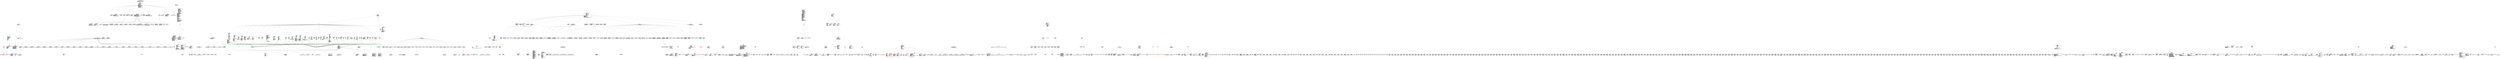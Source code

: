 digraph "classes_1" {
rankdir=BT
charset="utf-8"
"sentry.coreapi.APIError" [color="black", fontcolor="red", label=<{APIError|http_status : int<br ALIGN="LEFT"/>msg : str<br ALIGN="LEFT"/>name : NoneType<br ALIGN="LEFT"/>|}>, shape="record", style="solid"];
"sentry.coreapi.APIForbidden" [color="black", fontcolor="red", label=<{APIForbidden|http_status : int<br ALIGN="LEFT"/>|}>, shape="record", style="solid"];
"sentry.coreapi.APIRateLimited" [color="black", fontcolor="red", label=<{APIRateLimited|http_status : int<br ALIGN="LEFT"/>msg : str<br ALIGN="LEFT"/>name : str<br ALIGN="LEFT"/>retry_after : NoneType<br ALIGN="LEFT"/>|}>, shape="record", style="solid"];
"sentry.testutils.cases.APITestCase" [color="black", fontcolor="black", label=<{APITestCase|<br ALIGN="LEFT"/>|}>, shape="record", style="solid"];
"sentry.coreapi.APIUnauthorized" [color="black", fontcolor="red", label=<{APIUnauthorized|http_status : int<br ALIGN="LEFT"/>msg : str<br ALIGN="LEFT"/>|}>, shape="record", style="solid"];
"sentry.web.api.APIView" [color="black", fontcolor="black", label=<{APIView|helper_cls<br ALIGN="LEFT"/>|dispatch(request, project_id)<br ALIGN="LEFT"/>options(request)<br ALIGN="LEFT"/>}>, shape="record", style="solid"];
"sentry.lint.absolute_import_check.AbsoluteImportCheck" [color="black", fontcolor="black", label=<{AbsoluteImportCheck|code : str<br ALIGN="LEFT"/>msg : str<br ALIGN="LEFT"/>name : str<br ALIGN="LEFT"/>tree<br ALIGN="LEFT"/>|run()<br ALIGN="LEFT"/>}>, shape="record", style="solid"];
"sentry.web.frontend.accept_organization_invite.AcceptInviteForm" [color="black", fontcolor="black", label=<{AcceptInviteForm|<br ALIGN="LEFT"/>|}>, shape="record", style="solid"];
"sentry.web.frontend.accept_organization_invite.AcceptOrganizationInviteView" [color="black", fontcolor="black", label=<{AcceptOrganizationInviteView|auth_required : bool<br ALIGN="LEFT"/>|get_form(request)<br ALIGN="LEFT"/>handle(request, member_id, token)<br ALIGN="LEFT"/>}>, shape="record", style="solid"];
"sentry.auth.access.Access" [color="black", fontcolor="black", label=<{Access|is_active<br ALIGN="LEFT"/>scopes<br ALIGN="LEFT"/>sso_is_valid<br ALIGN="LEFT"/>teams<br ALIGN="LEFT"/>|}>, shape="record", style="solid"];
"sentry.api.endpoints.organization_access_request_details.AccessRequestPermission" [color="black", fontcolor="black", label=<{AccessRequestPermission|scope_map : dict<br ALIGN="LEFT"/>|}>, shape="record", style="solid"];
"sentry.api.endpoints.organization_access_request_details.AccessRequestSerializer" [color="black", fontcolor="black", label=<{AccessRequestSerializer|isApproved<br ALIGN="LEFT"/>|}>, shape="record", style="solid"];
"sentry.web.forms.accounts.AccountSettingsForm" [color="black", fontcolor="black", label=<{AccountSettingsForm|email<br ALIGN="LEFT"/>name<br ALIGN="LEFT"/>new_password<br ALIGN="LEFT"/>user<br ALIGN="LEFT"/>username<br ALIGN="LEFT"/>|clean_email()<br ALIGN="LEFT"/>clean_name()<br ALIGN="LEFT"/>clean_username()<br ALIGN="LEFT"/>is_readonly()<br ALIGN="LEFT"/>save(commit)<br ALIGN="LEFT"/>}>, shape="record", style="solid"];
"sentry.models.activity.Activity" [color="black", fontcolor="black", label=<{Activity|ASSIGNED : int<br ALIGN="LEFT"/>CREATE_ISSUE : int<br ALIGN="LEFT"/>FIRST_SEEN : int<br ALIGN="LEFT"/>NOTE : int<br ALIGN="LEFT"/>RELEASE : int<br ALIGN="LEFT"/>SET_MUTED : int<br ALIGN="LEFT"/>SET_PRIVATE : int<br ALIGN="LEFT"/>SET_PUBLIC : int<br ALIGN="LEFT"/>SET_REGRESSION : int<br ALIGN="LEFT"/>SET_RESOLVED : int<br ALIGN="LEFT"/>SET_RESOLVED_IN_RELEASE : int<br ALIGN="LEFT"/>SET_UNRESOLVED : int<br ALIGN="LEFT"/>TYPE : tuple<br ALIGN="LEFT"/>UNASSIGNED : int<br ALIGN="LEFT"/>data<br ALIGN="LEFT"/>datetime<br ALIGN="LEFT"/>event<br ALIGN="LEFT"/>group<br ALIGN="LEFT"/>ident<br ALIGN="LEFT"/>project<br ALIGN="LEFT"/>type<br ALIGN="LEFT"/>user<br ALIGN="LEFT"/>|delete()<br ALIGN="LEFT"/>save()<br ALIGN="LEFT"/>send_notification()<br ALIGN="LEFT"/>}>, shape="record", style="solid"];
"sentry.api.serializers.models.activity.ActivitySerializer" [color="black", fontcolor="black", label=<{ActivitySerializer|<br ALIGN="LEFT"/>|get_attrs(item_list, user)<br ALIGN="LEFT"/>serialize(obj, attrs, user)<br ALIGN="LEFT"/>}>, shape="record", style="solid"];
"sentry.web.forms.add_organization_member.AddOrganizationMemberForm" [color="black", fontcolor="black", label=<{AddOrganizationMemberForm|user<br ALIGN="LEFT"/>|save(actor, organization, ip_address)<br ALIGN="LEFT"/>}>, shape="record", style="solid"];
"sentry.web.forms.add_project.AddProjectForm" [color="black", fontcolor="black", label=<{AddProjectForm|name<br ALIGN="LEFT"/>|save(actor, team, ip_address)<br ALIGN="LEFT"/>}>, shape="record", style="solid"];
"sentry.web.frontend.create_project.AddProjectWithTeamForm" [color="black", fontcolor="black", label=<{AddProjectWithTeamForm|team<br ALIGN="LEFT"/>team_list<br ALIGN="LEFT"/>|clean_team()<br ALIGN="LEFT"/>save(actor, ip_address)<br ALIGN="LEFT"/>}>, shape="record", style="solid"];
"sentry.web.forms.add_team.AddTeamForm" [color="black", fontcolor="black", label=<{AddTeamForm|name<br ALIGN="LEFT"/>|save(actor, organization, ip_address)<br ALIGN="LEFT"/>}>, shape="record", style="solid"];
"sentry.web.frontend.admin_queue.AdminQueueView" [color="black", fontcolor="black", label=<{AdminQueueView|<br ALIGN="LEFT"/>|handle(request)<br ALIGN="LEFT"/>has_permission(request)<br ALIGN="LEFT"/>}>, shape="record", style="solid"];
"sentry.runner.hacks.AllowedHosts" [color="black", fontcolor="black", label=<{AllowedHosts|<br ALIGN="LEFT"/>|}>, shape="record", style="solid"];
"sentry.plugins.base.structs.Annotation" [color="black", fontcolor="black", label=<{Annotation|description : NoneType<br ALIGN="LEFT"/>label<br ALIGN="LEFT"/>url : NoneType<br ALIGN="LEFT"/>|}>, shape="record", style="solid"];
"sentry.api.client.ApiClient" [color="black", fontcolor="black", label=<{ApiClient|ApiError<br ALIGN="LEFT"/>prefix : str<br ALIGN="LEFT"/>|delete()<br ALIGN="LEFT"/>get()<br ALIGN="LEFT"/>post()<br ALIGN="LEFT"/>put()<br ALIGN="LEFT"/>request(method, path, user, auth, params, data, is_sudo, is_superuser, request)<br ALIGN="LEFT"/>}>, shape="record", style="solid"];
"sentry.api.client.ApiError" [color="black", fontcolor="red", label=<{ApiError|body<br ALIGN="LEFT"/>status_code<br ALIGN="LEFT"/>|}>, shape="record", style="solid"];
"sentry.models.apikey.ApiKey" [color="black", fontcolor="black", label=<{ApiKey|allowed_origins<br ALIGN="LEFT"/>date_added<br ALIGN="LEFT"/>is_active<br ALIGN="LEFT"/>key<br ALIGN="LEFT"/>label<br ALIGN="LEFT"/>objects<br ALIGN="LEFT"/>organization<br ALIGN="LEFT"/>scopes<br ALIGN="LEFT"/>status<br ALIGN="LEFT"/>|generate_api_key()<br ALIGN="LEFT"/>get_allowed_origins()<br ALIGN="LEFT"/>get_audit_log_data()<br ALIGN="LEFT"/>get_scopes()<br ALIGN="LEFT"/>save()<br ALIGN="LEFT"/>}>, shape="record", style="solid"];
"sentry.api.authentication.ApiKeyAuthentication" [color="black", fontcolor="black", label=<{ApiKeyAuthentication|<br ALIGN="LEFT"/>|authenticate_credentials(userid, password)<br ALIGN="LEFT"/>}>, shape="record", style="solid"];
"sentry.web.frontend.organization_api_key_settings.ApiKeyForm" [color="black", fontcolor="black", label=<{ApiKeyForm|allowed_origins<br ALIGN="LEFT"/>|}>, shape="record", style="solid"];
"sentry.models.apikey.ApiKeyStatus" [color="black", fontcolor="black", label=<{ApiKeyStatus|ACTIVE : int<br ALIGN="LEFT"/>INACTIVE : int<br ALIGN="LEFT"/>|}>, shape="record", style="solid"];
"sentry.web.forms.accounts.AppearanceSettingsForm" [color="black", fontcolor="black", label=<{AppearanceSettingsForm|clock_24_hours<br ALIGN="LEFT"/>language<br ALIGN="LEFT"/>stacktrace_order<br ALIGN="LEFT"/>timezone<br ALIGN="LEFT"/>user<br ALIGN="LEFT"/>|save()<br ALIGN="LEFT"/>}>, shape="record", style="solid"];
"sentry.auth.providers.dummy.AskEmail" [color="black", fontcolor="black", label=<{AskEmail|<br ALIGN="LEFT"/>|dispatch(request, helper)<br ALIGN="LEFT"/>}>, shape="record", style="solid"];
"sentry.models.auditlogentry.AuditLogEntry" [color="black", fontcolor="black", label=<{AuditLogEntry|actor<br ALIGN="LEFT"/>actor_key<br ALIGN="LEFT"/>actor_label<br ALIGN="LEFT"/>data<br ALIGN="LEFT"/>datetime<br ALIGN="LEFT"/>event<br ALIGN="LEFT"/>ip_address<br ALIGN="LEFT"/>organization<br ALIGN="LEFT"/>target_object<br ALIGN="LEFT"/>target_user<br ALIGN="LEFT"/>|get_actor_name()<br ALIGN="LEFT"/>get_note()<br ALIGN="LEFT"/>save()<br ALIGN="LEFT"/>}>, shape="record", style="solid"];
"sentry.admin.AuditLogEntryAdmin" [color="black", fontcolor="black", label=<{AuditLogEntryAdmin|list_display : tuple<br ALIGN="LEFT"/>list_filter : tuple<br ALIGN="LEFT"/>raw_id_fields : tuple<br ALIGN="LEFT"/>search_fields : tuple<br ALIGN="LEFT"/>|}>, shape="record", style="solid"];
"sentry.models.auditlogentry.AuditLogEntryEvent" [color="black", fontcolor="black", label=<{AuditLogEntryEvent|APIKEY_ADD : int<br ALIGN="LEFT"/>APIKEY_EDIT : int<br ALIGN="LEFT"/>APIKEY_REMOVE : int<br ALIGN="LEFT"/>MEMBER_ACCEPT : int<br ALIGN="LEFT"/>MEMBER_ADD : int<br ALIGN="LEFT"/>MEMBER_EDIT : int<br ALIGN="LEFT"/>MEMBER_INVITE : int<br ALIGN="LEFT"/>MEMBER_JOIN_TEAM : int<br ALIGN="LEFT"/>MEMBER_LEAVE_TEAM : int<br ALIGN="LEFT"/>MEMBER_REMOVE : int<br ALIGN="LEFT"/>ORG_ADD : int<br ALIGN="LEFT"/>ORG_EDIT : int<br ALIGN="LEFT"/>ORG_REMOVE : int<br ALIGN="LEFT"/>PROJECTKEY_ADD : int<br ALIGN="LEFT"/>PROJECTKEY_DISABLE : int<br ALIGN="LEFT"/>PROJECTKEY_EDIT : int<br ALIGN="LEFT"/>PROJECTKEY_ENABLE : int<br ALIGN="LEFT"/>PROJECTKEY_REMOVE : int<br ALIGN="LEFT"/>PROJECT_ADD : int<br ALIGN="LEFT"/>PROJECT_EDIT : int<br ALIGN="LEFT"/>PROJECT_REMOVE : int<br ALIGN="LEFT"/>PROJECT_SET_PRIVATE : int<br ALIGN="LEFT"/>PROJECT_SET_PUBLIC : int<br ALIGN="LEFT"/>SSO_DISABLE : int<br ALIGN="LEFT"/>SSO_EDIT : int<br ALIGN="LEFT"/>SSO_ENABLE : int<br ALIGN="LEFT"/>SSO_IDENTITY_LINK : int<br ALIGN="LEFT"/>TAGKEY_REMOVE : int<br ALIGN="LEFT"/>TEAM_ADD : int<br ALIGN="LEFT"/>TEAM_EDIT : int<br ALIGN="LEFT"/>TEAM_REMOVE : int<br ALIGN="LEFT"/>|}>, shape="record", style="solid"];
"sentry.coreapi.Auth" [color="black", fontcolor="black", label=<{Auth|client<br ALIGN="LEFT"/>is_public : bool<br ALIGN="LEFT"/>public_key<br ALIGN="LEFT"/>secret_key<br ALIGN="LEFT"/>version : str<br ALIGN="LEFT"/>|}>, shape="record", style="solid"];
"sentry.auth.helper.AuthHelper" [color="black", fontcolor="black", label=<{AuthHelper|FLOW_LINK_IDENTITY : int<br ALIGN="LEFT"/>FLOW_LOGIN : int<br ALIGN="LEFT"/>FLOW_SETUP_PROVIDER : int<br ALIGN="LEFT"/>auth_provider : NoneType<br ALIGN="LEFT"/>flow<br ALIGN="LEFT"/>organization<br ALIGN="LEFT"/>pipeline<br ALIGN="LEFT"/>provider<br ALIGN="LEFT"/>request<br ALIGN="LEFT"/>signature : str<br ALIGN="LEFT"/>|bind_state(key, value)<br ALIGN="LEFT"/>clear_session()<br ALIGN="LEFT"/>current_step()<br ALIGN="LEFT"/>error(message)<br ALIGN="LEFT"/>fetch_state(key)<br ALIGN="LEFT"/>finish_pipeline()<br ALIGN="LEFT"/>get_for_request(request)<br ALIGN="LEFT"/>get_redirect_url()<br ALIGN="LEFT"/>init_pipeline()<br ALIGN="LEFT"/>next_step()<br ALIGN="LEFT"/>pipeline_is_valid()<br ALIGN="LEFT"/>respond(template, context, status)<br ALIGN="LEFT"/>}>, shape="record", style="solid"];
"sentry.models.authidentity.AuthIdentity" [color="black", fontcolor="black", label=<{AuthIdentity|auth_provider<br ALIGN="LEFT"/>data<br ALIGN="LEFT"/>date_added<br ALIGN="LEFT"/>ident<br ALIGN="LEFT"/>last_synced<br ALIGN="LEFT"/>last_verified<br ALIGN="LEFT"/>user<br ALIGN="LEFT"/>|get_audit_log_data()<br ALIGN="LEFT"/>is_valid(member)<br ALIGN="LEFT"/>}>, shape="record", style="solid"];
"sentry.admin.AuthIdentityAdmin" [color="black", fontcolor="black", label=<{AuthIdentityAdmin|list_display : tuple<br ALIGN="LEFT"/>list_filter : tuple<br ALIGN="LEFT"/>raw_id_fields : tuple<br ALIGN="LEFT"/>search_fields : tuple<br ALIGN="LEFT"/>|}>, shape="record", style="solid"];
"sentry.admin.AuthIdentityInline" [color="black", fontcolor="black", label=<{AuthIdentityInline|extra : int<br ALIGN="LEFT"/>fields : tuple<br ALIGN="LEFT"/>model<br ALIGN="LEFT"/>raw_id_fields : tuple<br ALIGN="LEFT"/>|}>, shape="record", style="solid"];
"sentry.api.endpoints.auth_index.AuthIndexEndpoint" [color="black", fontcolor="black", label=<{AuthIndexEndpoint|authentication_classes : list<br ALIGN="LEFT"/>permission_classes : tuple<br ALIGN="LEFT"/>|delete(request)<br ALIGN="LEFT"/>get(request)<br ALIGN="LEFT"/>post(request)<br ALIGN="LEFT"/>}>, shape="record", style="solid"];
"sentry.web.frontend.auth_link_identity.AuthLinkIdentityView" [color="black", fontcolor="black", label=<{AuthLinkIdentityView|auth_required : bool<br ALIGN="LEFT"/>|get_login_form(request)<br ALIGN="LEFT"/>handle(request, organization_slug)<br ALIGN="LEFT"/>handle_anon(request, organization, auth_provider)<br ALIGN="LEFT"/>handle_authed(request, organization, auth_provider)<br ALIGN="LEFT"/>}>, shape="record", style="solid"];
"sentry.web.frontend.auth_login.AuthLoginView" [color="black", fontcolor="black", label=<{AuthLoginView|auth_required : bool<br ALIGN="LEFT"/>|get_auth_provider(organization_slug)<br ALIGN="LEFT"/>get_login_form(request)<br ALIGN="LEFT"/>get_register_form(request)<br ALIGN="LEFT"/>handle(request)<br ALIGN="LEFT"/>handle_basic_auth(request)<br ALIGN="LEFT"/>handle_sso(request)<br ALIGN="LEFT"/>}>, shape="record", style="solid"];
"sentry.web.frontend.auth_logout.AuthLogoutView" [color="black", fontcolor="black", label=<{AuthLogoutView|auth_required : bool<br ALIGN="LEFT"/>|handle(request)<br ALIGN="LEFT"/>}>, shape="record", style="solid"];
"sentry.web.frontend.auth_organization_login.AuthOrganizationLoginView" [color="black", fontcolor="black", label=<{AuthOrganizationLoginView|auth_required : bool<br ALIGN="LEFT"/>|get_login_form(request)<br ALIGN="LEFT"/>get_register_form(request)<br ALIGN="LEFT"/>handle(request, organization_slug)<br ALIGN="LEFT"/>handle_basic_auth(request, organization)<br ALIGN="LEFT"/>handle_sso(request, organization, auth_provider)<br ALIGN="LEFT"/>}>, shape="record", style="solid"];
"sentry.models.authprovider.AuthProvider" [color="black", fontcolor="black", label=<{AuthProvider|config<br ALIGN="LEFT"/>date_added<br ALIGN="LEFT"/>default_global_access<br ALIGN="LEFT"/>default_role<br ALIGN="LEFT"/>default_teams<br ALIGN="LEFT"/>flags<br ALIGN="LEFT"/>last_sync<br ALIGN="LEFT"/>organization<br ALIGN="LEFT"/>provider<br ALIGN="LEFT"/>sync_time<br ALIGN="LEFT"/>|get_audit_log_data()<br ALIGN="LEFT"/>get_provider()<br ALIGN="LEFT"/>}>, shape="record", style="solid"];
"sentry.admin.AuthProviderAdmin" [color="black", fontcolor="black", label=<{AuthProviderAdmin|list_display : tuple<br ALIGN="LEFT"/>list_filter : tuple<br ALIGN="LEFT"/>raw_id_fields : tuple<br ALIGN="LEFT"/>search_fields : tuple<br ALIGN="LEFT"/>|}>, shape="record", style="solid"];
"sentry.web.frontend.auth_provider_login.AuthProviderLoginView" [color="black", fontcolor="black", label=<{AuthProviderLoginView|auth_required : bool<br ALIGN="LEFT"/>|handle(request)<br ALIGN="LEFT"/>}>, shape="record", style="solid"];
"sentry.web.frontend.organization_auth_settings.AuthProviderSettingsForm" [color="black", fontcolor="black", label=<{AuthProviderSettingsForm|default_role<br ALIGN="LEFT"/>require_link<br ALIGN="LEFT"/>|}>, shape="record", style="solid"];
"sentry.testutils.cases.AuthProviderTestCase" [color="black", fontcolor="black", label=<{AuthProviderTestCase|provider<br ALIGN="LEFT"/>provider_name : str<br ALIGN="LEFT"/>|setUp()<br ALIGN="LEFT"/>}>, shape="record", style="solid"];
"sentry.auth.view.AuthView" [color="black", fontcolor="black", label=<{AuthView|auth_required : bool<br ALIGN="LEFT"/>sudo_required : bool<br ALIGN="LEFT"/>|get_ident()<br ALIGN="LEFT"/>}>, shape="record", style="solid"];
"sentry.web.forms.accounts.AuthenticationForm" [color="black", fontcolor="black", label=<{AuthenticationForm|error_messages : dict<br ALIGN="LEFT"/>password<br ALIGN="LEFT"/>request : NoneType<br ALIGN="LEFT"/>user_cache : NoneType<br ALIGN="LEFT"/>username<br ALIGN="LEFT"/>username_field<br ALIGN="LEFT"/>|check_for_test_cookie()<br ALIGN="LEFT"/>clean()<br ALIGN="LEFT"/>clean_username()<br ALIGN="LEFT"/>get_user()<br ALIGN="LEFT"/>get_user_id()<br ALIGN="LEFT"/>}>, shape="record", style="solid"];
"sentry.middleware.auth.AuthenticationMiddleware" [color="black", fontcolor="black", label=<{AuthenticationMiddleware|<br ALIGN="LEFT"/>|}>, shape="record", style="solid"];
"sentry.digests.backends.base.Backend" [color="black", fontcolor="black", label=<{Backend|capacity<br ALIGN="LEFT"/>codec<br ALIGN="LEFT"/>increment_delay<br ALIGN="LEFT"/>maximum_delay<br ALIGN="LEFT"/>minimum_delay<br ALIGN="LEFT"/>truncation_chance : float<br ALIGN="LEFT"/>|<I>add</I>(key, record, increment_delay, maximum_delay)<br ALIGN="LEFT"/><I>delete</I>(key)<br ALIGN="LEFT"/><I>digest</I>(key, minimum_delay)<br ALIGN="LEFT"/>enabled(project)<br ALIGN="LEFT"/><I>maintenance</I>(deadline)<br ALIGN="LEFT"/><I>schedule</I>(deadline)<br ALIGN="LEFT"/><I>validate</I>()<br ALIGN="LEFT"/>}>, shape="record", style="solid"];
"sentry.lang.javascript.processor.BadSource" [color="black", fontcolor="red", label=<{BadSource|data : NoneType, dict<br ALIGN="LEFT"/>error_type<br ALIGN="LEFT"/>|}>, shape="record", style="solid"];
"sentry.auth.access.BaseAccess" [color="black", fontcolor="black", label=<{BaseAccess|is_active : bool<br ALIGN="LEFT"/>scopes : frozenset<br ALIGN="LEFT"/>sso_is_valid : bool<br ALIGN="LEFT"/>teams : tuple<br ALIGN="LEFT"/>|has_scope(scope)<br ALIGN="LEFT"/>has_team(team)<br ALIGN="LEFT"/>has_team_scope(team, scope)<br ALIGN="LEFT"/>to_django_context()<br ALIGN="LEFT"/>}>, shape="record", style="solid"];
"sentry.cache.base.BaseCache" [color="black", fontcolor="black", label=<{BaseCache|prefix : str<br ALIGN="LEFT"/>version<br ALIGN="LEFT"/>|<I>delete</I>(key, version)<br ALIGN="LEFT"/><I>get</I>(key, version)<br ALIGN="LEFT"/>make_key(key, version)<br ALIGN="LEFT"/><I>set</I>(key, value, timeout, version)<br ALIGN="LEFT"/>}>, shape="record", style="solid"];
"sentry.db.models.manager.BaseManager" [color="black", fontcolor="black", label=<{BaseManager|cache_fields<br ALIGN="LEFT"/>cache_ttl<br ALIGN="LEFT"/>cache_version : str<br ALIGN="LEFT"/>lookup_handlers : dict<br ALIGN="LEFT"/>use_for_related_fields : bool<br ALIGN="LEFT"/>|bind_nodes(object_list)<br ALIGN="LEFT"/>contribute_to_class(model, name)<br ALIGN="LEFT"/>create_or_update()<br ALIGN="LEFT"/>get_from_cache()<br ALIGN="LEFT"/><I>post_delete</I>(instance)<br ALIGN="LEFT"/><I>post_save</I>(instance)<br ALIGN="LEFT"/>uncache_object(instance_id)<br ALIGN="LEFT"/>}>, shape="record", style="solid"];
"sentry.db.models.base.BaseModel" [color="black", fontcolor="black", label=<{BaseModel|objects<br ALIGN="LEFT"/>update<br ALIGN="LEFT"/>|has_changed(field_name)<br ALIGN="LEFT"/>old_value(field_name)<br ALIGN="LEFT"/>}>, shape="record", style="solid"];
"sentry.plugins.bases.notify.BaseNotificationUserOptionsForm" [color="black", fontcolor="black", label=<{BaseNotificationUserOptionsForm|plugin<br ALIGN="LEFT"/>user<br ALIGN="LEFT"/>|get_description()<br ALIGN="LEFT"/>get_title()<br ALIGN="LEFT"/><I>save</I>()<br ALIGN="LEFT"/>}>, shape="record", style="solid"];
"sentry.api.paginator.BasePaginator" [color="black", fontcolor="black", label=<{BasePaginator|desc : bool<br ALIGN="LEFT"/>key<br ALIGN="LEFT"/>queryset<br ALIGN="LEFT"/>|<I>get_item_key</I>(item)<br ALIGN="LEFT"/>get_result(limit, cursor)<br ALIGN="LEFT"/><I>value_from_cursor</I>(cursor)<br ALIGN="LEFT"/>}>, shape="record", style="solid"];
"sentry.tsdb.base.BaseTSDB" [color="black", fontcolor="black", label=<{BaseTSDB|models<br ALIGN="LEFT"/>rollups<br ALIGN="LEFT"/>|calculate_expiry(rollup, samples, timestamp)<br ALIGN="LEFT"/><I>get_distinct_counts_series</I>(model, keys, start, end, rollup)<br ALIGN="LEFT"/><I>get_distinct_counts_totals</I>(model, keys, start, end, rollup)<br ALIGN="LEFT"/>get_optimal_rollup(start_timestamp, end_timestamp)<br ALIGN="LEFT"/>get_optimal_rollup_series(start, end, rollup)<br ALIGN="LEFT"/><I>get_range</I>(model, keys, start, end, rollup)<br ALIGN="LEFT"/>get_sums(model, keys, start, end, rollup)<br ALIGN="LEFT"/><I>incr</I>(model, key, timestamp, count)<br ALIGN="LEFT"/>incr_multi(items, timestamp, count)<br ALIGN="LEFT"/>normalize_to_epoch(timestamp, seconds)<br ALIGN="LEFT"/>normalize_to_rollup(timestamp, seconds)<br ALIGN="LEFT"/>normalize_ts_to_epoch(epoch, seconds)<br ALIGN="LEFT"/>normalize_ts_to_rollup(epoch, seconds)<br ALIGN="LEFT"/><I>record</I>(model, key, values, timestamp)<br ALIGN="LEFT"/>record_multi(items, timestamp)<br ALIGN="LEFT"/>rollup(values, rollup)<br ALIGN="LEFT"/><I>validate</I>()<br ALIGN="LEFT"/>}>, shape="record", style="solid"];
"sentry.testutils.cases.BaseTestCase" [color="black", fontcolor="black", label=<{BaseTestCase|session<br ALIGN="LEFT"/>urls : str<br ALIGN="LEFT"/>|assertRequiresAuthentication(path, method)<br ALIGN="LEFT"/>auth_provider(name, cls)<br ALIGN="LEFT"/>feature(name, active)<br ALIGN="LEFT"/>load_fixture(filepath)<br ALIGN="LEFT"/>login_as(user)<br ALIGN="LEFT"/>options(options)<br ALIGN="LEFT"/>save_session()<br ALIGN="LEFT"/>setup_session()<br ALIGN="LEFT"/>tasks()<br ALIGN="LEFT"/>}>, shape="record", style="solid"];
"sentry.web.forms.BaseUserForm" [color="black", fontcolor="black", label=<{BaseUserForm|email<br ALIGN="LEFT"/>name<br ALIGN="LEFT"/>|}>, shape="record", style="solid"];
"sentry.web.frontend.base.BaseView" [color="black", fontcolor="black", label=<{BaseView|auth_required : bool<br ALIGN="LEFT"/>default_context<br ALIGN="LEFT"/>request<br ALIGN="LEFT"/>sudo_required : bool<br ALIGN="LEFT"/>|convert_args(request)<br ALIGN="LEFT"/>dispatch(request)<br ALIGN="LEFT"/>get_access(request)<br ALIGN="LEFT"/>get_context_data(request)<br ALIGN="LEFT"/>get_no_permission_url()<br ALIGN="LEFT"/>get_team_list(user, organization)<br ALIGN="LEFT"/>handle(request)<br ALIGN="LEFT"/>handle_auth_required(request)<br ALIGN="LEFT"/>handle_permission_required(request)<br ALIGN="LEFT"/>handle_sudo_required(request)<br ALIGN="LEFT"/>has_permission(request)<br ALIGN="LEFT"/>is_auth_required(request)<br ALIGN="LEFT"/>is_sudo_required(request)<br ALIGN="LEFT"/>redirect(url)<br ALIGN="LEFT"/>respond(template, context, status)<br ALIGN="LEFT"/>}>, shape="record", style="solid"];
"sentry.utils.json.BetterJSONEncoder" [color="black", fontcolor="black", label=<{BetterJSONEncoder|<br ALIGN="LEFT"/>|default(o)<br ALIGN="LEFT"/>}>, shape="record", style="solid"];
"sentry.signals.BetterSignal" [color="black", fontcolor="black", label=<{BetterSignal|<br ALIGN="LEFT"/>|connect(receiver)<br ALIGN="LEFT"/>}>, shape="record", style="solid"];
"sentry.http.BlacklistAdapter" [color="black", fontcolor="black", label=<{BlacklistAdapter|<br ALIGN="LEFT"/>|send(request)<br ALIGN="LEFT"/>}>, shape="record", style="solid"];
"sentry.db.models.fields.bounded.BoundedAutoField" [color="black", fontcolor="black", label=<{BoundedAutoField|MAX_VALUE : int<br ALIGN="LEFT"/>|get_prep_value(value)<br ALIGN="LEFT"/>}>, shape="record", style="solid"];
"sentry.db.models.fields.bounded.BoundedBigAutoField" [color="black", fontcolor="black", label=<{BoundedBigAutoField|MAX_VALUE : int<br ALIGN="LEFT"/>description<br ALIGN="LEFT"/>|db_type(connection)<br ALIGN="LEFT"/>get_internal_type()<br ALIGN="LEFT"/>get_prep_value(value)<br ALIGN="LEFT"/>get_related_db_type(connection)<br ALIGN="LEFT"/>}>, shape="record", style="solid"];
"sentry.db.models.fields.bounded.BoundedBigIntegerField" [color="black", fontcolor="black", label=<{BoundedBigIntegerField|MAX_VALUE : int<br ALIGN="LEFT"/>description<br ALIGN="LEFT"/>|get_internal_type()<br ALIGN="LEFT"/>get_prep_value(value)<br ALIGN="LEFT"/>}>, shape="record", style="solid"];
"sentry.db.models.fields.bounded.BoundedIntegerField" [color="black", fontcolor="black", label=<{BoundedIntegerField|MAX_VALUE : int<br ALIGN="LEFT"/>|get_prep_value(value)<br ALIGN="LEFT"/>}>, shape="record", style="solid"];
"sentry.db.models.fields.bounded.BoundedPositiveIntegerField" [color="black", fontcolor="black", label=<{BoundedPositiveIntegerField|MAX_VALUE : int<br ALIGN="LEFT"/>|get_prep_value(value)<br ALIGN="LEFT"/>}>, shape="record", style="solid"];
"sentry.models.broadcast.Broadcast" [color="black", fontcolor="black", label=<{Broadcast|date_added<br ALIGN="LEFT"/>date_expires<br ALIGN="LEFT"/>is_active<br ALIGN="LEFT"/>link<br ALIGN="LEFT"/>message<br ALIGN="LEFT"/>title<br ALIGN="LEFT"/>upstream_id<br ALIGN="LEFT"/>|}>, shape="record", style="solid"];
"sentry.admin.BroadcastAdmin" [color="black", fontcolor="black", label=<{BroadcastAdmin|list_display : tuple<br ALIGN="LEFT"/>list_filter : tuple<br ALIGN="LEFT"/>readonly_fields : tuple<br ALIGN="LEFT"/>search_fields : tuple<br ALIGN="LEFT"/>|}>, shape="record", style="solid"];
"sentry.api.endpoints.broadcast_index.BroadcastIndexEndpoint" [color="black", fontcolor="black", label=<{BroadcastIndexEndpoint|permission_classes : tuple<br ALIGN="LEFT"/>|get(request)<br ALIGN="LEFT"/>put(request)<br ALIGN="LEFT"/>}>, shape="record", style="solid"];
"sentry.models.broadcast.BroadcastSeen" [color="black", fontcolor="black", label=<{BroadcastSeen|broadcast<br ALIGN="LEFT"/>date_seen<br ALIGN="LEFT"/>user<br ALIGN="LEFT"/>|}>, shape="record", style="solid"];
"sentry.api.endpoints.broadcast_index.BroadcastSerializer" [color="black", fontcolor="black", label=<{BroadcastSerializer|hasSeen<br ALIGN="LEFT"/>|}>, shape="record", style="solid"];
"sentry.api.serializers.models.broadcast.BroadcastSerializer" [color="black", fontcolor="black", label=<{BroadcastSerializer|<br ALIGN="LEFT"/>|get_attrs(item_list, user)<br ALIGN="LEFT"/>serialize(obj, attrs, user)<br ALIGN="LEFT"/>}>, shape="record", style="solid"];
"sentry.testutils.middleware.BrokenRequestMiddleware" [color="black", fontcolor="black", label=<{BrokenRequestMiddleware|<br ALIGN="LEFT"/>|process_request(request)<br ALIGN="LEFT"/>}>, shape="record", style="solid"];
"sentry.testutils.middleware.BrokenResponseMiddleware" [color="black", fontcolor="black", label=<{BrokenResponseMiddleware|<br ALIGN="LEFT"/>|process_response(request, response)<br ALIGN="LEFT"/>}>, shape="record", style="solid"];
"sentry.testutils.middleware.BrokenViewMiddleware" [color="black", fontcolor="black", label=<{BrokenViewMiddleware|<br ALIGN="LEFT"/>|process_view(request, func, args, kwargs)<br ALIGN="LEFT"/>}>, shape="record", style="solid"];
"sentry.plugins.sentry_useragents.models.BrowserPlugin" [color="black", fontcolor="black", label=<{BrowserPlugin|slug : str<br ALIGN="LEFT"/>tag : str<br ALIGN="LEFT"/>title : str<br ALIGN="LEFT"/>|get_tag_from_ua(ua)<br ALIGN="LEFT"/>}>, shape="record", style="solid"];
"sentry.buffer.base.Buffer" [color="black", fontcolor="black", label=<{Buffer|<br ALIGN="LEFT"/>|incr(model, columns, filters, extra)<br ALIGN="LEFT"/>process(model, columns, filters, extra)<br ALIGN="LEFT"/>process_pending()<br ALIGN="LEFT"/><I>validate</I>()<br ALIGN="LEFT"/>}>, shape="record", style="solid"];
"sentry.buffer.base.BufferMount" [color="black", fontcolor="black", label=<{BufferMount|<br ALIGN="LEFT"/>|}>, shape="record", style="solid"];
"sentry.db.deletion.BulkDeleteQuery" [color="black", fontcolor="black", label=<{BulkDeleteQuery|days : NoneType, int<br ALIGN="LEFT"/>dtfield : NoneType<br ALIGN="LEFT"/>model<br ALIGN="LEFT"/>project_id : NoneType<br ALIGN="LEFT"/>|execute(chunk_size)<br ALIGN="LEFT"/>execute_generic(chunk_size)<br ALIGN="LEFT"/>execute_postgres(chunk_size)<br ALIGN="LEFT"/>}>, shape="record", style="solid"];
"sentry.exceptions.CacheNotPopulated" [color="black", fontcolor="red", label=<{CacheNotPopulated|<br ALIGN="LEFT"/>|}>, shape="record", style="solid"];
"sentry.debug.panels.base.CallRecordingPanel" [color="black", fontcolor="black", label=<{CallRecordingPanel|calls<br ALIGN="LEFT"/>collector<br ALIGN="LEFT"/>nav_subtitle<br ALIGN="LEFT"/>|disable_instrumentation()<br ALIGN="LEFT"/>enable_instrumentation()<br ALIGN="LEFT"/><I>get_context</I>()<br ALIGN="LEFT"/>}>, shape="record", style="solid"];
"sentry.lang.javascript.processor.CannotFetchSource" [color="black", fontcolor="red", label=<{CannotFetchSource|error_type<br ALIGN="LEFT"/>|}>, shape="record", style="solid"];
"sentry.db.exceptions.CannotResolveExpression" [color="black", fontcolor="red", label=<{CannotResolveExpression|<br ALIGN="LEFT"/>|}>, shape="record", style="solid"];
"sentry.web.forms.accounts.CaptchaForm" [color="black", fontcolor="black", label=<{CaptchaForm|<br ALIGN="LEFT"/>|}>, shape="record", style="solid"];
"sentry.web.forms.accounts.CaptchaModelForm" [color="black", fontcolor="black", label=<{CaptchaModelForm|<br ALIGN="LEFT"/>|}>, shape="record", style="solid"];
"sentry.nodestore.cassandra.backend.CassandraNodeStorage" [color="black", fontcolor="black", label=<{CassandraNodeStorage|columnfamily : str<br ALIGN="LEFT"/>keyspace : str<br ALIGN="LEFT"/>options : dict<br ALIGN="LEFT"/>servers<br ALIGN="LEFT"/>|connection()<br ALIGN="LEFT"/>delete(id)<br ALIGN="LEFT"/>get(id)<br ALIGN="LEFT"/>get_multi(id_list)<br ALIGN="LEFT"/>set(id, data)<br ALIGN="LEFT"/>}>, shape="record", style="solid"];
"sentry.api.endpoints.catchall.CatchallEndpoint" [color="black", fontcolor="black", label=<{CatchallEndpoint|delete<br ALIGN="LEFT"/>head<br ALIGN="LEFT"/>options<br ALIGN="LEFT"/>patch<br ALIGN="LEFT"/>permission_classes : tuple<br ALIGN="LEFT"/>post<br ALIGN="LEFT"/>put<br ALIGN="LEFT"/>|get(request)<br ALIGN="LEFT"/>}>, shape="record", style="solid"];
"sentry.celery.Celery" [color="black", fontcolor="black", label=<{Celery|<br ALIGN="LEFT"/>|on_configure()<br ALIGN="LEFT"/>}>, shape="record", style="solid"];
"sentry.status_checks.celery_alive.CeleryAliveCheck" [color="black", fontcolor="black", label=<{CeleryAliveCheck|<br ALIGN="LEFT"/>|check()<br ALIGN="LEFT"/>}>, shape="record", style="solid"];
"sentry.status_checks.celery_app_version.CeleryAppVersionCheck" [color="black", fontcolor="black", label=<{CeleryAppVersionCheck|<br ALIGN="LEFT"/>|check()<br ALIGN="LEFT"/>}>, shape="record", style="solid"];
"sentry.queue.command.CeleryCommand" [color="black", fontcolor="black", label=<{CeleryCommand|keep_base_opts : bool<br ALIGN="LEFT"/>option_list<br ALIGN="LEFT"/>options<br ALIGN="LEFT"/>skip_opts : list<br ALIGN="LEFT"/>|die(msg)<br ALIGN="LEFT"/>execute()<br ALIGN="LEFT"/>get_version()<br ALIGN="LEFT"/>handle_default_options(argv)<br ALIGN="LEFT"/>run_from_argv(argv)<br ALIGN="LEFT"/>set_broker(broker)<br ALIGN="LEFT"/>}>, shape="record", style="solid"];
"sentry.web.forms.accounts.ChangePasswordRecoverForm" [color="black", fontcolor="black", label=<{ChangePasswordRecoverForm|password<br ALIGN="LEFT"/>|}>, shape="record", style="solid"];
"sentry.web.forms.ChangeUserForm" [color="black", fontcolor="black", label=<{ChangeUserForm|is_staff<br ALIGN="LEFT"/>is_superuser<br ALIGN="LEFT"/>user<br ALIGN="LEFT"/>|clean_username()<br ALIGN="LEFT"/>}>, shape="record", style="solid"];
"sentry.testutils.cases.CliTestCase" [color="black", fontcolor="black", label=<{CliTestCase|command : NoneType<br ALIGN="LEFT"/>default_args : list<br ALIGN="LEFT"/>runner<br ALIGN="LEFT"/>|invoke()<br ALIGN="LEFT"/>}>, shape="record", style="solid"];
"sentry.coreapi.ClientApiHelper" [color="black", fontcolor="black", label=<{ClientApiHelper|context<br ALIGN="LEFT"/>log<br ALIGN="LEFT"/>|auth_from_request(request)<br ALIGN="LEFT"/>decode_and_decompress_data(encoded_data)<br ALIGN="LEFT"/>decompress_deflate(encoded_data)<br ALIGN="LEFT"/>decompress_gzip(encoded_data)<br ALIGN="LEFT"/>ensure_does_not_have_ip(data)<br ALIGN="LEFT"/>ensure_has_ip(data, ip_address)<br ALIGN="LEFT"/>insert_data_to_database(data)<br ALIGN="LEFT"/>origin_from_request(request)<br ALIGN="LEFT"/>project_from_auth(auth)<br ALIGN="LEFT"/>safely_load_json_string(json_string)<br ALIGN="LEFT"/>validate_data(project, data)<br ALIGN="LEFT"/>}>, shape="record", style="solid"];
"sentry.coreapi.ClientContext" [color="black", fontcolor="black", label=<{ClientContext|agent : NoneType<br ALIGN="LEFT"/>ip_address : NoneType<br ALIGN="LEFT"/>project : NoneType<br ALIGN="LEFT"/>project_id : NoneType<br ALIGN="LEFT"/>version : NoneType<br ALIGN="LEFT"/>|bind_auth(auth)<br ALIGN="LEFT"/>bind_project(project)<br ALIGN="LEFT"/>get_tags_context()<br ALIGN="LEFT"/>}>, shape="record", style="solid"];
"sentry.coreapi.ClientLogHelper" [color="black", fontcolor="black", label=<{ClientLogHelper|context<br ALIGN="LEFT"/>logger : NoneType, RootLogger<br ALIGN="LEFT"/>|debug()<br ALIGN="LEFT"/>error()<br ALIGN="LEFT"/>info()<br ALIGN="LEFT"/>warning()<br ALIGN="LEFT"/>}>, shape="record", style="solid"];
"sentry.digests.codecs.Codec" [color="black", fontcolor="black", label=<{Codec|<br ALIGN="LEFT"/>|<I>decode</I>(value)<br ALIGN="LEFT"/><I>encode</I>(value)<br ALIGN="LEFT"/>}>, shape="record", style="solid"];
"sentry.management.commands.celery.Command" [color="black", fontcolor="black", label=<{Command|help : str<br ALIGN="LEFT"/>options<br ALIGN="LEFT"/>|run_from_argv(argv)<br ALIGN="LEFT"/>}>, shape="record", style="solid"];
"sentry.management.commands.celerybeat.Command" [color="black", fontcolor="black", label=<{Command|help : str<br ALIGN="LEFT"/>options<br ALIGN="LEFT"/>|handle()<br ALIGN="LEFT"/>}>, shape="record", style="solid"];
"sentry.management.commands.collectstatic.Command" [color="black", fontcolor="black", label=<{Command|<br ALIGN="LEFT"/>|collect()<br ALIGN="LEFT"/>}>, shape="record", style="solid"];
"sentry.management.commands.create_sample_event.Command" [color="black", fontcolor="black", label=<{Command|help : str<br ALIGN="LEFT"/>option_list<br ALIGN="LEFT"/>|handle()<br ALIGN="LEFT"/>}>, shape="record", style="solid"];
"sentry.management.commands.merge_users.Command" [color="black", fontcolor="black", label=<{Command|help : str<br ALIGN="LEFT"/>option_list<br ALIGN="LEFT"/>|handle()<br ALIGN="LEFT"/>}>, shape="record", style="solid"];
"sentry.management.commands.runserver.Command" [color="black", fontcolor="black", label=<{Command|cwd : bytes, str<br ALIGN="LEFT"/>help : str<br ALIGN="LEFT"/>option_list<br ALIGN="LEFT"/>style<br ALIGN="LEFT"/>verbosity : int<br ALIGN="LEFT"/>|get_env()<br ALIGN="LEFT"/>get_watchers()<br ALIGN="LEFT"/>run()<br ALIGN="LEFT"/>run_server(verbosity)<br ALIGN="LEFT"/>run_watchers(verbosity)<br ALIGN="LEFT"/>}>, shape="record", style="solid"];
"sentry.management.commands.send_fake_data.Command" [color="black", fontcolor="black", label=<{Command|help : str<br ALIGN="LEFT"/>option_list<br ALIGN="LEFT"/>|handle()<br ALIGN="LEFT"/>}>, shape="record", style="solid"];
"sentry.db.postgres.exceptions.CompositeTraceback" [color="black", fontcolor="black", label=<{CompositeTraceback|<br ALIGN="LEFT"/>|tb_frame()<br ALIGN="LEFT"/>tb_lasti()<br ALIGN="LEFT"/>tb_lineno()<br ALIGN="LEFT"/>tb_next()<br ALIGN="LEFT"/>}>, shape="record", style="solid"];
"sentry.digests.codecs.CompressedPickleCodec" [color="black", fontcolor="black", label=<{CompressedPickleCodec|<br ALIGN="LEFT"/>|decode(value)<br ALIGN="LEFT"/>encode(value)<br ALIGN="LEFT"/>}>, shape="record", style="solid"];
"sentry.api.endpoints.release_files.ConditionalContentNegotiation" [color="black", fontcolor="black", label=<{ConditionalContentNegotiation|<br ALIGN="LEFT"/>|select_parser(request, parsers)<br ALIGN="LEFT"/>}>, shape="record", style="solid"];
"sentry.runner.importer.ConfigurationError" [color="black", fontcolor="red", label=<{ConfigurationError|<br ALIGN="LEFT"/>|}>, shape="record", style="solid"];
"sentry.utils.settings.ConfigurationError" [color="black", fontcolor="red", label=<{ConfigurationError|<br ALIGN="LEFT"/>|get_error_message(dependency, package)<br ALIGN="LEFT"/>}>, shape="record", style="solid"];
"sentry.auth.view.ConfigureView" [color="black", fontcolor="black", label=<{ConfigureView|<br ALIGN="LEFT"/>|dispatch(request, organization, auth_provider)<br ALIGN="LEFT"/>}>, shape="record", style="solid"];
"sentry.nodestore.riak.client.ConnectionManager" [color="black", fontcolor="black", label=<{ConnectionManager|connections : map<br ALIGN="LEFT"/>cooldown : int<br ALIGN="LEFT"/>dead_connections : list<br ALIGN="LEFT"/>max_retries : int<br ALIGN="LEFT"/>strategy<br ALIGN="LEFT"/>tcp_keepalive : bool<br ALIGN="LEFT"/>timeout : int<br ALIGN="LEFT"/>|cleanup_dead()<br ALIGN="LEFT"/>close()<br ALIGN="LEFT"/>create_pool(host)<br ALIGN="LEFT"/>force_revive()<br ALIGN="LEFT"/>mark_dead(conn)<br ALIGN="LEFT"/>urlopen(method, path)<br ALIGN="LEFT"/>}>, shape="record", style="solid"];
"sentry.web.frontend.create_organization_member.CreateOrganizationMemberView" [color="black", fontcolor="black", label=<{CreateOrganizationMemberView|required_scope : str<br ALIGN="LEFT"/>|get_form(request, organization)<br ALIGN="LEFT"/>handle(request, organization)<br ALIGN="LEFT"/>}>, shape="record", style="solid"];
"sentry.web.frontend.create_organization.CreateOrganizationView" [color="black", fontcolor="black", label=<{CreateOrganizationView|<br ALIGN="LEFT"/>|get_form(request)<br ALIGN="LEFT"/>handle(request)<br ALIGN="LEFT"/>has_permission(request)<br ALIGN="LEFT"/>}>, shape="record", style="solid"];
"sentry.web.frontend.create_project_key.CreateProjectKeyView" [color="black", fontcolor="black", label=<{CreateProjectKeyView|required_scope : str<br ALIGN="LEFT"/>|post(request, organization, team, project)<br ALIGN="LEFT"/>}>, shape="record", style="solid"];
"sentry.web.frontend.create_project.CreateProjectView" [color="black", fontcolor="black", label=<{CreateProjectView|required_scope : str<br ALIGN="LEFT"/>|get_form(request, organization, team_list)<br ALIGN="LEFT"/>handle(request, organization)<br ALIGN="LEFT"/>}>, shape="record", style="solid"];
"sentry.web.frontend.create_team.CreateTeamView" [color="black", fontcolor="black", label=<{CreateTeamView|required_scope : str<br ALIGN="LEFT"/>|get_form(request)<br ALIGN="LEFT"/>handle(request, organization)<br ALIGN="LEFT"/>}>, shape="record", style="solid"];
"sentry.interfaces.csp.Csp" [color="black", fontcolor="black", label=<{Csp|display_score : int<br ALIGN="LEFT"/>score : int<br ALIGN="LEFT"/>|get_culprit()<br ALIGN="LEFT"/>get_hash()<br ALIGN="LEFT"/>get_message()<br ALIGN="LEFT"/>get_path()<br ALIGN="LEFT"/>get_tags()<br ALIGN="LEFT"/>get_title()<br ALIGN="LEFT"/>to_email_html(event)<br ALIGN="LEFT"/>to_python(data)<br ALIGN="LEFT"/>to_string(is_public)<br ALIGN="LEFT"/>}>, shape="record", style="solid"];
"sentry.coreapi.CspApiHelper" [color="black", fontcolor="black", label=<{CspApiHelper|<br ALIGN="LEFT"/>|origin_from_request(request)<br ALIGN="LEFT"/>validate_data(project, data)<br ALIGN="LEFT"/>}>, shape="record", style="solid"];
"sentry.web.api.CspReportView" [color="black", fontcolor="black", label=<{CspReportView|content_types : tuple<br ALIGN="LEFT"/>helper_cls<br ALIGN="LEFT"/>|post(request, project, auth, helper)<br ALIGN="LEFT"/>}>, shape="record", style="solid"];
"sentry.web.frontend.csrf_failure.CsrfFailureView" [color="black", fontcolor="black", label=<{CsrfFailureView|<br ALIGN="LEFT"/>|dispatch(request, reason)<br ALIGN="LEFT"/>}>, shape="record", style="solid"];
"sentry.utils.cursors.Cursor" [color="black", fontcolor="black", label=<{Cursor|has_results : NoneType<br ALIGN="LEFT"/>is_prev : bool<br ALIGN="LEFT"/>offset : int<br ALIGN="LEFT"/>value<br ALIGN="LEFT"/>|from_string(value)<br ALIGN="LEFT"/>}>, shape="record", style="solid"];
"sentry.utils.cursors.CursorResult" [color="black", fontcolor="black", label=<{CursorResult|next<br ALIGN="LEFT"/>prev<br ALIGN="LEFT"/>results<br ALIGN="LEFT"/>|from_ids(id_list, key, limit, cursor)<br ALIGN="LEFT"/>}>, shape="record", style="solid"];
"sentry.db.postgres.base.CursorWrapper" [color="black", fontcolor="black", label=<{CursorWrapper|cursor<br ALIGN="LEFT"/>db<br ALIGN="LEFT"/>|execute(sql, params)<br ALIGN="LEFT"/>executemany(sql, paramlist)<br ALIGN="LEFT"/>}>, shape="record", style="solid"];
"sentry.web.forms.fields.CustomTypedChoiceField" [color="black", fontcolor="black", label=<{CustomTypedChoiceField|<br ALIGN="LEFT"/>|validate(value)<br ALIGN="LEFT"/>}>, shape="record", style="solid"];
"sentry.metrics.datadog.DatadogMetricsBackend" [color="black", fontcolor="black", label=<{DatadogMetricsBackend|host<br ALIGN="LEFT"/>tags<br ALIGN="LEFT"/>|incr(key, instance, tags, amount, sample_rate)<br ALIGN="LEFT"/>stats()<br ALIGN="LEFT"/>timing(key, value, instance, tags, sample_rate)<br ALIGN="LEFT"/>}>, shape="record", style="solid"];
"sentry.api.paginator.DateTimePaginator" [color="black", fontcolor="black", label=<{DateTimePaginator|multiplier : int<br ALIGN="LEFT"/>|get_item_key(item)<br ALIGN="LEFT"/>value_from_cursor(cursor)<br ALIGN="LEFT"/>}>, shape="record", style="solid"];
"sentry.web.frontend.debug.debug_error_embed.DebugErrorPageEmbedView" [color="black", fontcolor="black", label=<{DebugErrorPageEmbedView|<br ALIGN="LEFT"/>|get(request)<br ALIGN="LEFT"/>}>, shape="record", style="solid"];
"sentry.debug.middleware.DebugMiddleware" [color="black", fontcolor="black", label=<{DebugMiddleware|<br ALIGN="LEFT"/>|process_request(request)<br ALIGN="LEFT"/>process_response(request, response)<br ALIGN="LEFT"/>process_view(request, view_func, view_args, view_kwargs)<br ALIGN="LEFT"/>show_toolbar(request)<br ALIGN="LEFT"/>}>, shape="record", style="solid"];
"sentry.web.frontend.debug.debug_new_release_email.DebugNewReleaseEmailView" [color="black", fontcolor="black", label=<{DebugNewReleaseEmailView|<br ALIGN="LEFT"/>|get(request)<br ALIGN="LEFT"/>}>, shape="record", style="solid"];
"sentry.web.frontend.debug.debug_trigger_error.DebugTriggerErrorView" [color="black", fontcolor="black", label=<{DebugTriggerErrorView|<br ALIGN="LEFT"/>|get(request)<br ALIGN="LEFT"/>}>, shape="record", style="solid"];
"sentry.exceptions.DeleteAborted" [color="black", fontcolor="red", label=<{DeleteAborted|<br ALIGN="LEFT"/>|}>, shape="record", style="solid"];
"sentry.api.serializers.models.organization.DetailedOrganizationSerializer" [color="black", fontcolor="black", label=<{DetailedOrganizationSerializer|<br ALIGN="LEFT"/>|serialize(obj, attrs, user)<br ALIGN="LEFT"/>}>, shape="record", style="solid"];
"sentry.utils.ua_parser.parser.DeviceParser" [color="black", fontcolor="black", label=<{DeviceParser|brand_replacement : NoneType<br ALIGN="LEFT"/>device_replacement : NoneType<br ALIGN="LEFT"/>model_replacement : NoneType<br ALIGN="LEFT"/>pattern<br ALIGN="LEFT"/>user_agent_re<br ALIGN="LEFT"/>|MatchSpans(user_agent_string)<br ALIGN="LEFT"/>MultiReplace(string, match)<br ALIGN="LEFT"/>Parse(user_agent_string)<br ALIGN="LEFT"/>}>, shape="record", style="solid"];
"sentry.plugins.sentry_useragents.models.DevicePlugin" [color="black", fontcolor="black", label=<{DevicePlugin|slug : str<br ALIGN="LEFT"/>tag : str<br ALIGN="LEFT"/>title : str<br ALIGN="LEFT"/>|get_tag_from_ua(ua)<br ALIGN="LEFT"/>}>, shape="record", style="solid"];
"sentry.web.forms.projects.DigestSettingsForm" [color="black", fontcolor="black", label=<{DigestSettingsForm|maximum_delay<br ALIGN="LEFT"/>minimum_delay<br ALIGN="LEFT"/>|clean()<br ALIGN="LEFT"/>}>, shape="record", style="solid"];
"sentry.web.frontend.disable_project_key.DisableProjectKeyView" [color="black", fontcolor="black", label=<{DisableProjectKeyView|required_scope : str<br ALIGN="LEFT"/>|post(request, organization, team, project, key_id)<br ALIGN="LEFT"/>}>, shape="record", style="solid"];
"sentry.cache.django.DjangoCache" [color="black", fontcolor="black", label=<{DjangoCache|<br ALIGN="LEFT"/>|delete(key, version)<br ALIGN="LEFT"/>get(key, version)<br ALIGN="LEFT"/>set(key, value, timeout, version)<br ALIGN="LEFT"/>}>, shape="record", style="solid"];
"sentry.nodestore.django.backend.DjangoNodeStorage" [color="black", fontcolor="black", label=<{DjangoNodeStorage|<br ALIGN="LEFT"/>|cleanup(cutoff_timestamp)<br ALIGN="LEFT"/>delete(id)<br ALIGN="LEFT"/>get(id)<br ALIGN="LEFT"/>get_multi(id_list)<br ALIGN="LEFT"/>set(id, data)<br ALIGN="LEFT"/>}>, shape="record", style="solid"];
"sentry.search.django.backend.DjangoSearchBackend" [color="black", fontcolor="black", label=<{DjangoSearchBackend|<br ALIGN="LEFT"/>|<I>index</I>(event)<br ALIGN="LEFT"/>query(project, query, status, tags, bookmarked_by, assigned_to, first_release, sort_by, date_filter, date_from, date_to, cursor, limit)<br ALIGN="LEFT"/>}>, shape="record", style="solid"];
"sentry.api.base.DocSection" [color="black", fontcolor="black", label=<{DocSection|name<br ALIGN="LEFT"/>|}>, shape="record", style="solid"];
"sentry.digests.backends.dummy.DummyBackend" [color="black", fontcolor="black", label=<{DummyBackend|<br ALIGN="LEFT"/>|<I>add</I>(key, record, increment_delay, maximum_delay)<br ALIGN="LEFT"/>digest(key, minimum_delay)<br ALIGN="LEFT"/>enabled(project)<br ALIGN="LEFT"/><I>maintenance</I>(deadline)<br ALIGN="LEFT"/>schedule(deadline)<br ALIGN="LEFT"/>}>, shape="record", style="solid"];
"sentry.metrics.dummy.DummyMetricsBackend" [color="black", fontcolor="black", label=<{DummyMetricsBackend|<br ALIGN="LEFT"/>|<I>incr</I>(key, instance, tags, amount, rate)<br ALIGN="LEFT"/><I>timing</I>(key, value, instance, tags, rate)<br ALIGN="LEFT"/>}>, shape="record", style="solid"];
"sentry.auth.providers.dummy.DummyProvider" [color="black", fontcolor="black", label=<{DummyProvider|TEMPLATE : str<br ALIGN="LEFT"/>|build_identity(state)<br ALIGN="LEFT"/>get_auth_pipeline()<br ALIGN="LEFT"/><I>refresh_identity</I>(auth_identity)<br ALIGN="LEFT"/>}>, shape="record", style="solid"];
"sentry.tsdb.dummy.DummyTSDB" [color="black", fontcolor="black", label=<{DummyTSDB|<br ALIGN="LEFT"/>|get_distinct_counts_series(model, keys, start, end, rollup)<br ALIGN="LEFT"/>get_distinct_counts_totals(model, keys, start, end, rollup)<br ALIGN="LEFT"/>get_range(model, keys, start, end, rollup)<br ALIGN="LEFT"/><I>incr</I>(model, key, timestamp, count)<br ALIGN="LEFT"/><I>record</I>(model, key, values, timestamp)<br ALIGN="LEFT"/>}>, shape="record", style="solid"];
"sentry.web.forms.edit_organization_member.EditOrganizationMemberForm" [color="black", fontcolor="black", label=<{EditOrganizationMemberForm|teams<br ALIGN="LEFT"/>|save(actor, organization, ip_address)<br ALIGN="LEFT"/>}>, shape="record", style="solid"];
"sentry.web.frontend.project_settings.EditProjectForm" [color="black", fontcolor="black", label=<{EditProjectForm|blacklisted_ips<br ALIGN="LEFT"/>name<br ALIGN="LEFT"/>organization<br ALIGN="LEFT"/>origins<br ALIGN="LEFT"/>resolve_age<br ALIGN="LEFT"/>scrape_javascript<br ALIGN="LEFT"/>scrub_data<br ALIGN="LEFT"/>scrub_ip_address<br ALIGN="LEFT"/>sensitive_fields<br ALIGN="LEFT"/>slug<br ALIGN="LEFT"/>team<br ALIGN="LEFT"/>team_list<br ALIGN="LEFT"/>token<br ALIGN="LEFT"/>|clean_sensitive_fields()<br ALIGN="LEFT"/>clean_slug()<br ALIGN="LEFT"/>clean_team()<br ALIGN="LEFT"/>get_team_choices(team_list, default)<br ALIGN="LEFT"/>get_team_label(team)<br ALIGN="LEFT"/>}>, shape="record", style="solid"];
"sentry.web.forms.projectkeys.EditProjectKeyForm" [color="black", fontcolor="black", label=<{EditProjectKeyForm|<br ALIGN="LEFT"/>|}>, shape="record", style="solid"];
"sentry.web.frontend.edit_project_key.EditProjectKeyView" [color="black", fontcolor="black", label=<{EditProjectKeyView|required_scope : str<br ALIGN="LEFT"/>|handle(request, organization, team, project, key_id)<br ALIGN="LEFT"/>}>, shape="record", style="solid"];
"sentry.web.frontend.team_settings.EditTeamForm" [color="black", fontcolor="black", label=<{EditTeamForm|slug<br ALIGN="LEFT"/>|clean_slug()<br ALIGN="LEFT"/>}>, shape="record", style="solid"];
"sentry.utils.auth.EmailAuthBackend" [color="black", fontcolor="black", label=<{EmailAuthBackend|<br ALIGN="LEFT"/>|authenticate(username, password)<br ALIGN="LEFT"/>}>, shape="record", style="solid"];
"sentry.web.frontend.enable_project_key.EnableProjectKeyView" [color="black", fontcolor="black", label=<{EnableProjectKeyView|required_scope : str<br ALIGN="LEFT"/>|post(request, organization, team, project, key_id)<br ALIGN="LEFT"/>}>, shape="record", style="solid"];
"sentry.api.base.Endpoint" [color="black", fontcolor="black", label=<{Endpoint|args : tuple<br ALIGN="LEFT"/>authentication_classes : tuple<br ALIGN="LEFT"/>headers<br ALIGN="LEFT"/>kwargs : dict<br ALIGN="LEFT"/>parser_classes : tuple<br ALIGN="LEFT"/>permission_classes : tuple<br ALIGN="LEFT"/>renderer_classes : tuple<br ALIGN="LEFT"/>request<br ALIGN="LEFT"/>response<br ALIGN="LEFT"/>|add_cors_headers(request, response)<br ALIGN="LEFT"/>build_cursor_link(request, name, cursor)<br ALIGN="LEFT"/>convert_args(request)<br ALIGN="LEFT"/>create_audit_entry(request)<br ALIGN="LEFT"/>dispatch(request)<br ALIGN="LEFT"/>finalize_response(request, response)<br ALIGN="LEFT"/>handle_exception(request, exc)<br ALIGN="LEFT"/>paginate(request, on_results, paginator_cls, default_per_page)<br ALIGN="LEFT"/>}>, shape="record", style="solid"];
"sentry.web.frontend.error_500.Error500View" [color="black", fontcolor="black", label=<{Error500View|<br ALIGN="LEFT"/>|dispatch(request)<br ALIGN="LEFT"/>get_embed_config(request)<br ALIGN="LEFT"/>}>, shape="record", style="solid"];
"sentry.web.frontend.error_page_embed.ErrorPageEmbedView" [color="black", fontcolor="black", label=<{ErrorPageEmbedView|<br ALIGN="LEFT"/>|dispatch(request)<br ALIGN="LEFT"/>}>, shape="record", style="solid"];
"sentry.models.event.Event" [color="black", fontcolor="black", label=<{Event|checksum<br ALIGN="LEFT"/>culprit<br ALIGN="LEFT"/>data<br ALIGN="LEFT"/>datetime<br ALIGN="LEFT"/>event_id<br ALIGN="LEFT"/>group<br ALIGN="LEFT"/>level<br ALIGN="LEFT"/>logger<br ALIGN="LEFT"/>message<br ALIGN="LEFT"/>message_short<br ALIGN="LEFT"/>num_comments<br ALIGN="LEFT"/>objects<br ALIGN="LEFT"/>organization<br ALIGN="LEFT"/>platform<br ALIGN="LEFT"/>project<br ALIGN="LEFT"/>server_name<br ALIGN="LEFT"/>site<br ALIGN="LEFT"/>size<br ALIGN="LEFT"/>tags<br ALIGN="LEFT"/>team<br ALIGN="LEFT"/>time_spent<br ALIGN="LEFT"/>version<br ALIGN="LEFT"/>|as_dict()<br ALIGN="LEFT"/>error()<br ALIGN="LEFT"/>get_interfaces()<br ALIGN="LEFT"/>get_level_display()<br ALIGN="LEFT"/>get_tag(key)<br ALIGN="LEFT"/>get_tags(with_internal)<br ALIGN="LEFT"/>has_two_part_message()<br ALIGN="LEFT"/>interfaces()<br ALIGN="LEFT"/>ip_address()<br ALIGN="LEFT"/>}>, shape="record", style="solid"];
"sentry.rules.actions.base.EventAction" [color="black", fontcolor="black", label=<{EventAction|rule_type : str<br ALIGN="LEFT"/>|<I>after</I>(event, state)<br ALIGN="LEFT"/>}>, shape="record", style="solid"];
"sentry.rules.conditions.event_attribute.EventAttributeCondition" [color="black", fontcolor="black", label=<{EventAttributeCondition|form_cls<br ALIGN="LEFT"/>label : str<br ALIGN="LEFT"/>|passes(event, state)<br ALIGN="LEFT"/>render_label()<br ALIGN="LEFT"/>}>, shape="record", style="solid"];
"sentry.rules.conditions.event_attribute.EventAttributeForm" [color="black", fontcolor="black", label=<{EventAttributeForm|attribute<br ALIGN="LEFT"/>match<br ALIGN="LEFT"/>value<br ALIGN="LEFT"/>|}>, shape="record", style="solid"];
"sentry.rules.conditions.base.EventCondition" [color="black", fontcolor="black", label=<{EventCondition|rule_type : str<br ALIGN="LEFT"/>|<I>passes</I>(event, state)<br ALIGN="LEFT"/>}>, shape="record", style="solid"];
"sentry.api.endpoints.event_details.EventDetailsEndpoint" [color="black", fontcolor="black", label=<{EventDetailsEndpoint|permission_classes : tuple<br ALIGN="LEFT"/>|get(request, event_id)<br ALIGN="LEFT"/>}>, shape="record", style="solid"];
"sentry.models.eventerror.EventError" [color="black", fontcolor="black", label=<{EventError|INVALID_ATTRIBUTE : str<br ALIGN="LEFT"/>INVALID_DATA : str<br ALIGN="LEFT"/>JS_GENERIC_FETCH_ERROR : str<br ALIGN="LEFT"/>JS_INVALID_HTTP_CODE : str<br ALIGN="LEFT"/>JS_INVALID_SOURCEMAP : str<br ALIGN="LEFT"/>JS_MISSING_SOURCE : str<br ALIGN="LEFT"/>JS_NO_COLUMN : str<br ALIGN="LEFT"/>JS_TOO_MANY_REMOTE_SOURCES : str<br ALIGN="LEFT"/>SECURITY_VIOLATION : str<br ALIGN="LEFT"/>UNKNOWN_ERROR : str<br ALIGN="LEFT"/>VALUE_TOO_LONG : str<br ALIGN="LEFT"/>|get_message(data)<br ALIGN="LEFT"/>}>, shape="record", style="solid"];
"sentry.rules.conditions.event_frequency.EventFrequencyCondition" [color="black", fontcolor="black", label=<{EventFrequencyCondition|form_cls<br ALIGN="LEFT"/>label : str<br ALIGN="LEFT"/>tsdb<br ALIGN="LEFT"/>|clear_cache(event)<br ALIGN="LEFT"/>get_rate(event, interval)<br ALIGN="LEFT"/>passes(event, state)<br ALIGN="LEFT"/>}>, shape="record", style="solid"];
"sentry.rules.conditions.event_frequency.EventFrequencyForm" [color="black", fontcolor="black", label=<{EventFrequencyForm|interval<br ALIGN="LEFT"/>value<br ALIGN="LEFT"/>|}>, shape="record", style="solid"];
"sentry.event_manager.EventManager" [color="black", fontcolor="black", label=<{EventManager|data<br ALIGN="LEFT"/>logger : NoneType, RootLogger<br ALIGN="LEFT"/>version : str<br ALIGN="LEFT"/>|normalize()<br ALIGN="LEFT"/>save(project, raw)<br ALIGN="LEFT"/>}>, shape="record", style="solid"];
"sentry.models.eventmapping.EventMapping" [color="black", fontcolor="black", label=<{EventMapping|date_added<br ALIGN="LEFT"/>event_id<br ALIGN="LEFT"/>group<br ALIGN="LEFT"/>project<br ALIGN="LEFT"/>team<br ALIGN="LEFT"/>|}>, shape="record", style="solid"];
"sentry.api.serializers.models.event.EventSerializer" [color="black", fontcolor="black", label=<{EventSerializer|<br ALIGN="LEFT"/>|get_attrs(item_list, user, is_public)<br ALIGN="LEFT"/>serialize(obj, attrs, user)<br ALIGN="LEFT"/>}>, shape="record", style="solid"];
"sentry.rules.base.EventState" [color="black", fontcolor="black", label=<{EventState|is_new<br ALIGN="LEFT"/>is_regression<br ALIGN="LEFT"/>is_sample : tuple<br ALIGN="LEFT"/>rule_is_active<br ALIGN="LEFT"/>rule_last_active<br ALIGN="LEFT"/>|}>, shape="record", style="solid"];
"sentry.models.eventuser.EventUser" [color="black", fontcolor="black", label=<{EventUser|date_added<br ALIGN="LEFT"/>email<br ALIGN="LEFT"/>hash<br ALIGN="LEFT"/>ident<br ALIGN="LEFT"/>ip_address<br ALIGN="LEFT"/>project<br ALIGN="LEFT"/>tag_value<br ALIGN="LEFT"/>username<br ALIGN="LEFT"/>|attr_from_keyword(keyword)<br ALIGN="LEFT"/>get_hash()<br ALIGN="LEFT"/>get_label()<br ALIGN="LEFT"/>save()<br ALIGN="LEFT"/>}>, shape="record", style="solid"];
"sentry.api.serializers.models.eventuser.EventUserSerializer" [color="black", fontcolor="black", label=<{EventUserSerializer|<br ALIGN="LEFT"/>|serialize(obj, attrs, user)<br ALIGN="LEFT"/>}>, shape="record", style="solid"];
"sentry.rules.conditions.every_event.EveryEventCondition" [color="black", fontcolor="black", label=<{EveryEventCondition|label : str<br ALIGN="LEFT"/>|passes(event, state)<br ALIGN="LEFT"/>}>, shape="record", style="solid"];
"sentry.utils.query.EverythingCollector" [color="black", fontcolor="black", label=<{EverythingCollector|<br ALIGN="LEFT"/>|collect(objs, source, nullable, collect_related, source_attr, reverse_dependency)<br ALIGN="LEFT"/>}>, shape="record", style="solid"];
"sentry.interfaces.exception.Exception" [color="black", fontcolor="red", label=<{Exception|score : int<br ALIGN="LEFT"/>|compute_hashes(platform)<br ALIGN="LEFT"/>data_has_system_frames(data)<br ALIGN="LEFT"/>get_alias()<br ALIGN="LEFT"/>get_api_context(is_public)<br ALIGN="LEFT"/>get_hash(system_frames)<br ALIGN="LEFT"/>get_path()<br ALIGN="LEFT"/>get_stacktrace()<br ALIGN="LEFT"/>to_json()<br ALIGN="LEFT"/>to_python(data)<br ALIGN="LEFT"/>to_string(event, is_public)<br ALIGN="LEFT"/>}>, shape="record", style="solid"];
"sentry.features.base.Feature" [color="black", fontcolor="black", label=<{Feature|name<br ALIGN="LEFT"/>|has(actor)<br ALIGN="LEFT"/>}>, shape="record", style="solid"];
"sentry.features.handler.FeatureHandler" [color="black", fontcolor="black", label=<{FeatureHandler|features : set<br ALIGN="LEFT"/>|<I>has</I>(feature, actor)<br ALIGN="LEFT"/>}>, shape="record", style="solid"];
"sentry.features.manager.FeatureManager" [color="black", fontcolor="black", label=<{FeatureManager|<br ALIGN="LEFT"/>|add(name, cls)<br ALIGN="LEFT"/>get(name)<br ALIGN="LEFT"/>has(name)<br ALIGN="LEFT"/>}>, shape="record", style="solid"];
"sentry.templatetags.sentry_features.FeatureNode" [color="black", fontcolor="black", label=<{FeatureNode|name<br ALIGN="LEFT"/>nodelist_false<br ALIGN="LEFT"/>nodelist_true<br ALIGN="LEFT"/>params<br ALIGN="LEFT"/>|render(context)<br ALIGN="LEFT"/>}>, shape="record", style="solid"];
"sentry.features.exceptions.FeatureNotRegistered" [color="black", fontcolor="red", label=<{FeatureNotRegistered|<br ALIGN="LEFT"/>|}>, shape="record", style="solid"];
"sentry.models.file.File" [color="black", fontcolor="black", label=<{File|blob<br ALIGN="LEFT"/>checksum<br ALIGN="LEFT"/>headers<br ALIGN="LEFT"/>name<br ALIGN="LEFT"/>path<br ALIGN="LEFT"/>size<br ALIGN="LEFT"/>timestamp<br ALIGN="LEFT"/>type<br ALIGN="LEFT"/>|delete()<br ALIGN="LEFT"/>ensure_blob()<br ALIGN="LEFT"/>getfile()<br ALIGN="LEFT"/>}>, shape="record", style="solid"];
"sentry.models.file.FileBlob" [color="black", fontcolor="black", label=<{FileBlob|checksum<br ALIGN="LEFT"/>path<br ALIGN="LEFT"/>size<br ALIGN="LEFT"/>timestamp<br ALIGN="LEFT"/>|delete()<br ALIGN="LEFT"/>deletefile(commit)<br ALIGN="LEFT"/>from_file(fileobj)<br ALIGN="LEFT"/>generate_unique_path(timestamp)<br ALIGN="LEFT"/>get_storage()<br ALIGN="LEFT"/>getfile()<br ALIGN="LEFT"/>}>, shape="record", style="solid"];
"sentry.rules.conditions.first_seen_event.FirstSeenEventCondition" [color="black", fontcolor="black", label=<{FirstSeenEventCondition|label : str<br ALIGN="LEFT"/>|passes(event, state)<br ALIGN="LEFT"/>}>, shape="record", style="solid"];
"sentry.rules.conditions.event_attribute.FixedTypeaheadInput" [color="black", fontcolor="black", label=<{FixedTypeaheadInput|<br ALIGN="LEFT"/>|}>, shape="record", style="solid"];
"sentry.testutils.fixtures.Fixtures" [color="black", fontcolor="black", label=<{Fixtures|<br ALIGN="LEFT"/>|activity()<br ALIGN="LEFT"/>create_event(event_id)<br ALIGN="LEFT"/>create_group(project, checksum)<br ALIGN="LEFT"/>create_member(teams)<br ALIGN="LEFT"/>create_organization()<br ALIGN="LEFT"/>create_project()<br ALIGN="LEFT"/>create_project_key(project)<br ALIGN="LEFT"/>create_team()<br ALIGN="LEFT"/>create_user(email)<br ALIGN="LEFT"/>event()<br ALIGN="LEFT"/>group()<br ALIGN="LEFT"/>organization()<br ALIGN="LEFT"/>project()<br ALIGN="LEFT"/>projectkey()<br ALIGN="LEFT"/>team()<br ALIGN="LEFT"/>user()<br ALIGN="LEFT"/>}>, shape="record", style="solid"];
"sentry.db.models.fields.foreignkey.FlexibleForeignKey" [color="black", fontcolor="black", label=<{FlexibleForeignKey|<br ALIGN="LEFT"/>|db_type(connection)<br ALIGN="LEFT"/>}>, shape="record", style="solid"];
"sentry.interfaces.stacktrace.Frame" [color="black", fontcolor="black", label=<{Frame|<br ALIGN="LEFT"/>|get_api_context(is_public)<br ALIGN="LEFT"/>get_culprit_string()<br ALIGN="LEFT"/>get_hash()<br ALIGN="LEFT"/>is_caused_by()<br ALIGN="LEFT"/>is_unhashable_function()<br ALIGN="LEFT"/>is_unhashable_module()<br ALIGN="LEFT"/>is_url()<br ALIGN="LEFT"/>to_python(data)<br ALIGN="LEFT"/>to_string(event)<br ALIGN="LEFT"/>}>, shape="record", style="solid"];
"sentry.debug.utils.function_wrapper.FunctionWrapper" [color="black", fontcolor="black", label=<{FunctionWrapper|collector<br ALIGN="LEFT"/>|record(data)<br ALIGN="LEFT"/>}>, shape="record", style="solid"];
"sentry.web.frontend.react_page.GenericReactPageView" [color="black", fontcolor="black", label=<{GenericReactPageView|<br ALIGN="LEFT"/>|handle(request)<br ALIGN="LEFT"/>}>, shape="record", style="solid"];
"sentry.models.group.Group" [color="black", fontcolor="black", label=<{Group|active_at<br ALIGN="LEFT"/>avg_time_spent<br ALIGN="LEFT"/>checksum<br ALIGN="LEFT"/>culprit<br ALIGN="LEFT"/>data<br ALIGN="LEFT"/>first_release<br ALIGN="LEFT"/>first_seen<br ALIGN="LEFT"/>is_public<br ALIGN="LEFT"/>last_seen<br ALIGN="LEFT"/>level<br ALIGN="LEFT"/>logger<br ALIGN="LEFT"/>message<br ALIGN="LEFT"/>message_short<br ALIGN="LEFT"/>num_comments<br ALIGN="LEFT"/>objects<br ALIGN="LEFT"/>organization<br ALIGN="LEFT"/>platform<br ALIGN="LEFT"/>project<br ALIGN="LEFT"/>resolved_at<br ALIGN="LEFT"/>score<br ALIGN="LEFT"/>status<br ALIGN="LEFT"/>team<br ALIGN="LEFT"/>time_spent_count<br ALIGN="LEFT"/>time_spent_total<br ALIGN="LEFT"/>times_seen<br ALIGN="LEFT"/>title<br ALIGN="LEFT"/>|error()<br ALIGN="LEFT"/>from_share_id(share_id)<br ALIGN="LEFT"/>get_absolute_url()<br ALIGN="LEFT"/>get_email_subject()<br ALIGN="LEFT"/>get_latest_event()<br ALIGN="LEFT"/>get_oldest_event()<br ALIGN="LEFT"/>get_score()<br ALIGN="LEFT"/>get_share_id()<br ALIGN="LEFT"/>get_status()<br ALIGN="LEFT"/>get_tags(with_internal)<br ALIGN="LEFT"/>get_unique_tags(tag, since, order_by)<br ALIGN="LEFT"/>has_two_part_message()<br ALIGN="LEFT"/>is_muted()<br ALIGN="LEFT"/>is_over_resolve_age()<br ALIGN="LEFT"/>is_resolved()<br ALIGN="LEFT"/>save()<br ALIGN="LEFT"/>}>, shape="record", style="solid"];
"sentry.models.groupassignee.GroupAssignee" [color="black", fontcolor="black", label=<{GroupAssignee|date_added<br ALIGN="LEFT"/>group<br ALIGN="LEFT"/>objects<br ALIGN="LEFT"/>project<br ALIGN="LEFT"/>user<br ALIGN="LEFT"/>|}>, shape="record", style="solid"];
"sentry.models.groupassignee.GroupAssigneeManager" [color="black", fontcolor="black", label=<{GroupAssigneeManager|<br ALIGN="LEFT"/>|assign(group, assigned_to, acting_user)<br ALIGN="LEFT"/>deassign(group, acting_user)<br ALIGN="LEFT"/>}>, shape="record", style="solid"];
"sentry.models.groupbookmark.GroupBookmark" [color="black", fontcolor="black", label=<{GroupBookmark|date_added<br ALIGN="LEFT"/>group<br ALIGN="LEFT"/>objects<br ALIGN="LEFT"/>project<br ALIGN="LEFT"/>user<br ALIGN="LEFT"/>|}>, shape="record", style="solid"];
"sentry.api.endpoints.group_details.GroupDetailsEndpoint" [color="black", fontcolor="black", label=<{GroupDetailsEndpoint|doc_section : EVENTS<br ALIGN="LEFT"/>|delete(request, group)<br ALIGN="LEFT"/>get(request, group)<br ALIGN="LEFT"/>put(request, group)<br ALIGN="LEFT"/>}>, shape="record", style="solid"];
"sentry.models.groupemailthread.GroupEmailThread" [color="black", fontcolor="black", label=<{GroupEmailThread|date<br ALIGN="LEFT"/>email<br ALIGN="LEFT"/>group<br ALIGN="LEFT"/>msgid<br ALIGN="LEFT"/>objects<br ALIGN="LEFT"/>project<br ALIGN="LEFT"/>|}>, shape="record", style="solid"];
"sentry.api.bases.group.GroupEndpoint" [color="black", fontcolor="black", label=<{GroupEndpoint|permission_classes : tuple<br ALIGN="LEFT"/>|convert_args(request, issue_id)<br ALIGN="LEFT"/>}>, shape="record", style="solid"];
"sentry.web.frontend.group_event_json.GroupEventJsonView" [color="black", fontcolor="black", label=<{GroupEventJsonView|required_scope : str<br ALIGN="LEFT"/>|get(request, organization, project, team, group_id, event_id_or_latest)<br ALIGN="LEFT"/>}>, shape="record", style="solid"];
"sentry.api.endpoints.group_events.GroupEventsEndpoint" [color="black", fontcolor="black", label=<{GroupEventsEndpoint|doc_section : EVENTS<br ALIGN="LEFT"/>|get(request, group)<br ALIGN="LEFT"/>}>, shape="record", style="solid"];
"sentry.api.endpoints.group_events_latest.GroupEventsLatestEndpoint" [color="black", fontcolor="black", label=<{GroupEventsLatestEndpoint|doc_section : EVENTS<br ALIGN="LEFT"/>|get(request, group)<br ALIGN="LEFT"/>}>, shape="record", style="solid"];
"sentry.api.endpoints.group_events_oldest.GroupEventsOldestEndpoint" [color="black", fontcolor="black", label=<{GroupEventsOldestEndpoint|doc_section : EVENTS<br ALIGN="LEFT"/>|get(request, group)<br ALIGN="LEFT"/>}>, shape="record", style="solid"];
"sentry.models.grouphash.GroupHash" [color="black", fontcolor="black", label=<{GroupHash|group<br ALIGN="LEFT"/>hash<br ALIGN="LEFT"/>project<br ALIGN="LEFT"/>|}>, shape="record", style="solid"];
"sentry.models.group.GroupManager" [color="black", fontcolor="black", label=<{GroupManager|use_for_related_fields : bool<br ALIGN="LEFT"/>|add_tags(group, tags)<br ALIGN="LEFT"/>from_kwargs(project)<br ALIGN="LEFT"/>}>, shape="record", style="solid"];
"sentry.models.groupmeta.GroupMeta" [color="black", fontcolor="black", label=<{GroupMeta|group<br ALIGN="LEFT"/>key<br ALIGN="LEFT"/>objects<br ALIGN="LEFT"/>value<br ALIGN="LEFT"/>|}>, shape="record", style="solid"];
"sentry.models.groupmeta.GroupMetaManager" [color="black", fontcolor="black", label=<{GroupMetaManager|<br ALIGN="LEFT"/>|clear_local_cache()<br ALIGN="LEFT"/>contribute_to_class(model, name)<br ALIGN="LEFT"/>get_value(instance, key, default)<br ALIGN="LEFT"/>get_value_bulk(instance_list, key, default)<br ALIGN="LEFT"/>populate_cache(instance_list)<br ALIGN="LEFT"/>set_value(instance, key, value)<br ALIGN="LEFT"/>unset_value(instance, key)<br ALIGN="LEFT"/>}>, shape="record", style="solid"];
"sentry.api.endpoints.group_notes_details.GroupNotesDetailsEndpoint" [color="black", fontcolor="black", label=<{GroupNotesDetailsEndpoint|<br ALIGN="LEFT"/>|delete(request, group, note_id)<br ALIGN="LEFT"/>put(request, group, note_id)<br ALIGN="LEFT"/>}>, shape="record", style="solid"];
"sentry.api.endpoints.group_notes.GroupNotesEndpoint" [color="black", fontcolor="black", label=<{GroupNotesEndpoint|doc_section : EVENTS<br ALIGN="LEFT"/>|get(request, group)<br ALIGN="LEFT"/>post(request, group)<br ALIGN="LEFT"/>}>, shape="record", style="solid"];
"sentry.api.bases.group.GroupPermission" [color="black", fontcolor="black", label=<{GroupPermission|scope_map : dict<br ALIGN="LEFT"/>|has_object_permission(request, view, group)<br ALIGN="LEFT"/>}>, shape="record", style="solid"];
"sentry.web.frontend.group_plugin_action.GroupPluginActionView" [color="black", fontcolor="black", label=<{GroupPluginActionView|required_scope : str<br ALIGN="LEFT"/>|handle(request, organization, team, project, group_id, slug)<br ALIGN="LEFT"/>}>, shape="record", style="solid"];
"sentry.models.groupresolution.GroupResolution" [color="black", fontcolor="black", label=<{GroupResolution|datetime<br ALIGN="LEFT"/>group<br ALIGN="LEFT"/>release<br ALIGN="LEFT"/>status<br ALIGN="LEFT"/>|}>, shape="record", style="solid"];
"sentry.models.groupresolution.GroupResolutionStatus" [color="black", fontcolor="black", label=<{GroupResolutionStatus|PENDING : int<br ALIGN="LEFT"/>RESOLVED : int<br ALIGN="LEFT"/>|}>, shape="record", style="solid"];
"sentry.models.grouprulestatus.GroupRuleStatus" [color="black", fontcolor="black", label=<{GroupRuleStatus|ACTIVE : int<br ALIGN="LEFT"/>INACTIVE : int<br ALIGN="LEFT"/>date_added<br ALIGN="LEFT"/>group<br ALIGN="LEFT"/>last_active<br ALIGN="LEFT"/>project<br ALIGN="LEFT"/>rule<br ALIGN="LEFT"/>status<br ALIGN="LEFT"/>|}>, shape="record", style="solid"];
"sentry.models.groupseen.GroupSeen" [color="black", fontcolor="black", label=<{GroupSeen|group<br ALIGN="LEFT"/>last_seen<br ALIGN="LEFT"/>project<br ALIGN="LEFT"/>user<br ALIGN="LEFT"/>|}>, shape="record", style="solid"];
"sentry.api.serializers.models.groupseen.GroupSeenSerializer" [color="black", fontcolor="black", label=<{GroupSeenSerializer|<br ALIGN="LEFT"/>|get_attrs(item_list, user)<br ALIGN="LEFT"/>serialize(obj, attrs, user)<br ALIGN="LEFT"/>}>, shape="record", style="solid"];
"sentry.api.endpoints.group_details.GroupSerializer" [color="black", fontcolor="black", label=<{GroupSerializer|assignedTo<br ALIGN="LEFT"/>hasSeen<br ALIGN="LEFT"/>isBookmarked<br ALIGN="LEFT"/>snoozeDuration<br ALIGN="LEFT"/>status<br ALIGN="LEFT"/>|}>, shape="record", style="solid"];
"sentry.api.endpoints.project_group_index.GroupSerializer" [color="black", fontcolor="black", label=<{GroupSerializer|hasSeen<br ALIGN="LEFT"/>isBookmarked<br ALIGN="LEFT"/>isPublic<br ALIGN="LEFT"/>merge<br ALIGN="LEFT"/>snoozeDuration<br ALIGN="LEFT"/>status<br ALIGN="LEFT"/>|}>, shape="record", style="solid"];
"sentry.api.serializers.models.group.GroupSerializer" [color="black", fontcolor="black", label=<{GroupSerializer|<br ALIGN="LEFT"/>|get_attrs(item_list, user)<br ALIGN="LEFT"/>serialize(obj, attrs, user)<br ALIGN="LEFT"/>}>, shape="record", style="solid"];
"sentry.models.groupsnooze.GroupSnooze" [color="black", fontcolor="black", label=<{GroupSnooze|group<br ALIGN="LEFT"/>until<br ALIGN="LEFT"/>|}>, shape="record", style="solid"];
"sentry.api.endpoints.group_stats.GroupStatsEndpoint" [color="black", fontcolor="black", label=<{GroupStatsEndpoint|<br ALIGN="LEFT"/>|get(request, group)<br ALIGN="LEFT"/>}>, shape="record", style="solid"];
"sentry.models.group.GroupStatus" [color="black", fontcolor="black", label=<{GroupStatus|DELETION_IN_PROGRESS : int<br ALIGN="LEFT"/>MUTED : int<br ALIGN="LEFT"/>PENDING_DELETION : int<br ALIGN="LEFT"/>PENDING_MERGE : int<br ALIGN="LEFT"/>RESOLVED : int<br ALIGN="LEFT"/>UNRESOLVED : int<br ALIGN="LEFT"/>|}>, shape="record", style="solid"];
"sentry.models.grouptagkey.GroupTagKey" [color="black", fontcolor="black", label=<{GroupTagKey|group<br ALIGN="LEFT"/>key<br ALIGN="LEFT"/>objects<br ALIGN="LEFT"/>project<br ALIGN="LEFT"/>values_seen<br ALIGN="LEFT"/>|}>, shape="record", style="solid"];
"sentry.api.endpoints.group_tagkey_details.GroupTagKeyDetailsEndpoint" [color="black", fontcolor="black", label=<{GroupTagKeyDetailsEndpoint|doc_section : EVENTS<br ALIGN="LEFT"/>|get(request, group, key)<br ALIGN="LEFT"/>}>, shape="record", style="solid"];
"sentry.api.serializers.models.grouptagkey.GroupTagKeySerializer" [color="black", fontcolor="black", label=<{GroupTagKeySerializer|<br ALIGN="LEFT"/>|get_attrs(item_list, user)<br ALIGN="LEFT"/>serialize(obj, attrs, user)<br ALIGN="LEFT"/>}>, shape="record", style="solid"];
"sentry.api.endpoints.group_tagkey_values.GroupTagKeyValuesEndpoint" [color="black", fontcolor="black", label=<{GroupTagKeyValuesEndpoint|doc_section : EVENTS<br ALIGN="LEFT"/>|get(request, group, key)<br ALIGN="LEFT"/>}>, shape="record", style="solid"];
"sentry.models.grouptagvalue.GroupTagValue" [color="black", fontcolor="black", label=<{GroupTagValue|first_seen<br ALIGN="LEFT"/>group<br ALIGN="LEFT"/>key<br ALIGN="LEFT"/>last_seen<br ALIGN="LEFT"/>objects<br ALIGN="LEFT"/>project<br ALIGN="LEFT"/>times_seen<br ALIGN="LEFT"/>value<br ALIGN="LEFT"/>|get_top_values(group_id, key, limit)<br ALIGN="LEFT"/>get_value_count(group_id, key)<br ALIGN="LEFT"/>save()<br ALIGN="LEFT"/>}>, shape="record", style="solid"];
"sentry.api.serializers.models.grouptagvalue.GroupTagValueSerializer" [color="black", fontcolor="black", label=<{GroupTagValueSerializer|<br ALIGN="LEFT"/>|get_attrs(item_list, user)<br ALIGN="LEFT"/>serialize(obj, attrs, user)<br ALIGN="LEFT"/>}>, shape="record", style="solid"];
"sentry.api.endpoints.group_tags.GroupTagsEndpoint" [color="black", fontcolor="black", label=<{GroupTagsEndpoint|<br ALIGN="LEFT"/>|get(request, group)<br ALIGN="LEFT"/>}>, shape="record", style="solid"];
"sentry.utils.javascript.GroupTransformer" [color="black", fontcolor="black", label=<{GroupTransformer|<br ALIGN="LEFT"/>|attach_metadata(objects, request)<br ALIGN="LEFT"/>localize_datetime(dt, request)<br ALIGN="LEFT"/>transform(obj, request)<br ALIGN="LEFT"/>}>, shape="record", style="solid"];
"sentry.api.endpoints.group_user_reports.GroupUserReportsEndpoint" [color="black", fontcolor="black", label=<{GroupUserReportsEndpoint|<br ALIGN="LEFT"/>|get(request, group)<br ALIGN="LEFT"/>}>, shape="record", style="solid"];
"sentry.db.models.fields.gzippeddict.GzippedDictField" [color="black", fontcolor="black", label=<{GzippedDictField|<br ALIGN="LEFT"/>|get_prep_value(value)<br ALIGN="LEFT"/>to_python(value)<br ALIGN="LEFT"/>value_to_string(obj)<br ALIGN="LEFT"/>}>, shape="record", style="solid"];
"sentry.models.helppage.HelpPage" [color="black", fontcolor="black", label=<{HelpPage|content<br ALIGN="LEFT"/>date_added<br ALIGN="LEFT"/>is_visible<br ALIGN="LEFT"/>key<br ALIGN="LEFT"/>objects<br ALIGN="LEFT"/>priority<br ALIGN="LEFT"/>slug<br ALIGN="LEFT"/>title<br ALIGN="LEFT"/>|natural_key()<br ALIGN="LEFT"/>}>, shape="record", style="solid"];
"sentry.admin.HelpPageAdmin" [color="black", fontcolor="black", label=<{HelpPageAdmin|list_display : tuple<br ALIGN="LEFT"/>list_filter : tuple<br ALIGN="LEFT"/>search_fields : tuple<br ALIGN="LEFT"/>|}>, shape="record", style="solid"];
"sentry.web.frontend.home.HomeView" [color="black", fontcolor="black", label=<{HomeView|<br ALIGN="LEFT"/>|get(request)<br ALIGN="LEFT"/>}>, shape="record", style="solid"];
"sentry.interfaces.http.Http" [color="black", fontcolor="black", label=<{Http|FORM_TYPE : str<br ALIGN="LEFT"/>display_score : int<br ALIGN="LEFT"/>full_url<br ALIGN="LEFT"/>score : int<br ALIGN="LEFT"/>|get_alias()<br ALIGN="LEFT"/>get_api_context(is_public)<br ALIGN="LEFT"/>get_path()<br ALIGN="LEFT"/>get_title()<br ALIGN="LEFT"/>to_email_html(event)<br ALIGN="LEFT"/>to_python(data)<br ALIGN="LEFT"/>}>, shape="record", style="solid"];
"sentry.web.forms.fields.IPNetworksField" [color="black", fontcolor="black", label=<{IPNetworksField|widget<br ALIGN="LEFT"/>|clean(value)<br ALIGN="LEFT"/>}>, shape="record", style="solid"];
"sentry.plugins.base.v1.IPlugin" [color="black", fontcolor="black", label=<{IPlugin|author : NoneType<br ALIGN="LEFT"/>author_url : NoneType<br ALIGN="LEFT"/>can_disable : bool<br ALIGN="LEFT"/>conf_key : NoneType<br ALIGN="LEFT"/>conf_title : NoneType<br ALIGN="LEFT"/>description : NoneType<br ALIGN="LEFT"/>enabled : bool<br ALIGN="LEFT"/>project_conf_form : NoneType<br ALIGN="LEFT"/>project_conf_template : str<br ALIGN="LEFT"/>project_default_enabled : bool<br ALIGN="LEFT"/>resource_links : tuple<br ALIGN="LEFT"/>selected<br ALIGN="LEFT"/>site_conf_form : NoneType<br ALIGN="LEFT"/>site_conf_template : str<br ALIGN="LEFT"/>slug : NoneType<br ALIGN="LEFT"/>title : NoneType<br ALIGN="LEFT"/>version : NoneType<br ALIGN="LEFT"/>|actions(request, group, action_list)<br ALIGN="LEFT"/><I>before_events</I>(request, group_list)<br ALIGN="LEFT"/>can_configure_for_project(project)<br ALIGN="LEFT"/>can_enable_for_projects()<br ALIGN="LEFT"/>configure(request, project)<br ALIGN="LEFT"/>disable(project, user)<br ALIGN="LEFT"/>enable(project, user)<br ALIGN="LEFT"/>get_conf_form(project)<br ALIGN="LEFT"/>get_conf_key()<br ALIGN="LEFT"/>get_conf_options(project)<br ALIGN="LEFT"/>get_conf_template(project)<br ALIGN="LEFT"/>get_conf_title()<br ALIGN="LEFT"/>get_conf_version(project)<br ALIGN="LEFT"/>get_description()<br ALIGN="LEFT"/>get_form_initial(project)<br ALIGN="LEFT"/>get_notification_forms()<br ALIGN="LEFT"/>get_option(key, project, user)<br ALIGN="LEFT"/>get_resource_links()<br ALIGN="LEFT"/><I>get_tags</I>(event)<br ALIGN="LEFT"/>get_title()<br ALIGN="LEFT"/>get_url(group)<br ALIGN="LEFT"/><I>get_url_module</I>()<br ALIGN="LEFT"/>get_view_response(request, group)<br ALIGN="LEFT"/><I>has_perm</I>(user, perm)<br ALIGN="LEFT"/>has_project_conf()<br ALIGN="LEFT"/>has_site_conf()<br ALIGN="LEFT"/>is_enabled(project)<br ALIGN="LEFT"/><I>is_regression</I>(group, event)<br ALIGN="LEFT"/>is_testable()<br ALIGN="LEFT"/><I>missing_perm_response</I>(request, perm)<br ALIGN="LEFT"/>panels(request, group, panel_list)<br ALIGN="LEFT"/><I>post_process</I>(group, event, is_new, is_sample)<br ALIGN="LEFT"/>reset_options(project, user)<br ALIGN="LEFT"/>set_option(key, value, project, user)<br ALIGN="LEFT"/>tags(request, group, tag_list)<br ALIGN="LEFT"/>unset_option(key, project, user)<br ALIGN="LEFT"/><I>view</I>(request, group)<br ALIGN="LEFT"/><I>widget</I>(request, group)<br ALIGN="LEFT"/>}>, shape="record", style="solid"];
"sentry.plugins.base.v2.IPlugin2" [color="black", fontcolor="black", label=<{IPlugin2|author : NoneType<br ALIGN="LEFT"/>author_url : NoneType<br ALIGN="LEFT"/>can_disable : bool<br ALIGN="LEFT"/>conf_key : NoneType<br ALIGN="LEFT"/>conf_title : NoneType<br ALIGN="LEFT"/>description : NoneType<br ALIGN="LEFT"/>enabled : bool<br ALIGN="LEFT"/>project_conf_form : NoneType<br ALIGN="LEFT"/>project_conf_template : str<br ALIGN="LEFT"/>project_default_enabled : bool<br ALIGN="LEFT"/>resource_links : tuple<br ALIGN="LEFT"/>slug : NoneType<br ALIGN="LEFT"/>title : NoneType<br ALIGN="LEFT"/>version : NoneType<br ALIGN="LEFT"/>|can_configure_for_project(project)<br ALIGN="LEFT"/>configure(project, request)<br ALIGN="LEFT"/>disable(project, user)<br ALIGN="LEFT"/>enable(project, user)<br ALIGN="LEFT"/>get_actions(request, group)<br ALIGN="LEFT"/>get_annotations(group)<br ALIGN="LEFT"/>get_conf_form(project)<br ALIGN="LEFT"/>get_conf_key()<br ALIGN="LEFT"/>get_conf_options(project)<br ALIGN="LEFT"/>get_conf_template(project)<br ALIGN="LEFT"/>get_conf_title()<br ALIGN="LEFT"/>get_conf_version(project)<br ALIGN="LEFT"/>get_description()<br ALIGN="LEFT"/>get_event_preprocessors()<br ALIGN="LEFT"/>get_feature_hooks()<br ALIGN="LEFT"/>get_form_initial(project)<br ALIGN="LEFT"/>get_notifiers()<br ALIGN="LEFT"/>get_option(key, project, user)<br ALIGN="LEFT"/>get_release_hook()<br ALIGN="LEFT"/>get_resource_links()<br ALIGN="LEFT"/>get_rules()<br ALIGN="LEFT"/>get_tags(event)<br ALIGN="LEFT"/>get_title()<br ALIGN="LEFT"/><I>get_url_module</I>()<br ALIGN="LEFT"/>has_project_conf()<br ALIGN="LEFT"/>is_enabled(project)<br ALIGN="LEFT"/>redirect(url)<br ALIGN="LEFT"/>render(template, context)<br ALIGN="LEFT"/>reset_options(project, user)<br ALIGN="LEFT"/>set_option(key, value, project, user)<br ALIGN="LEFT"/>unset_option(key, project, user)<br ALIGN="LEFT"/>}>, shape="record", style="solid"];
"sentry.auth.exceptions.IdentityNotValid" [color="black", fontcolor="red", label=<{IdentityNotValid|<br ALIGN="LEFT"/>|}>, shape="record", style="solid"];
"sentry.db.models.manager.ImmutableDict" [color="black", fontcolor="black", label=<{ImmutableDict|<br ALIGN="LEFT"/>|}>, shape="record", style="solid"];
"sentry.lint.absolute_import_check.ImportVisitor" [color="black", fontcolor="black", label=<{ImportVisitor|has_import : bool<br ALIGN="LEFT"/>|visit_ImportFrom(node)<br ALIGN="LEFT"/>}>, shape="record", style="solid"];
"sentry.runner.importer.Importer" [color="black", fontcolor="black", label=<{Importer|callback : NoneType<br ALIGN="LEFT"/>config_path<br ALIGN="LEFT"/>default_settings : NoneType<br ALIGN="LEFT"/>name<br ALIGN="LEFT"/>|find_module(fullname, path)<br ALIGN="LEFT"/>load_module(fullname)<br ALIGN="LEFT"/>}>, shape="record", style="solid"];
"sentry.tsdb.inmemory.InMemoryTSDB" [color="black", fontcolor="black", label=<{InMemoryTSDB|data : defaultdict<br ALIGN="LEFT"/>sets : defaultdict<br ALIGN="LEFT"/>|flush()<br ALIGN="LEFT"/>get_distinct_counts_series(model, keys, start, end, rollup)<br ALIGN="LEFT"/>get_distinct_counts_totals(model, keys, start, end, rollup)<br ALIGN="LEFT"/>get_range(model, keys, start, end, rollup)<br ALIGN="LEFT"/>incr(model, key, timestamp, count)<br ALIGN="LEFT"/>record(model, key, values, timestamp)<br ALIGN="LEFT"/>}>, shape="record", style="solid"];
"sentry.buffer.inprocess.InProcessBuffer" [color="black", fontcolor="black", label=<{InProcessBuffer|<br ALIGN="LEFT"/>|incr(model, columns, filters, extra)<br ALIGN="LEFT"/>}>, shape="record", style="solid"];
"sentry.api.endpoints.index.IndexEndpoint" [color="black", fontcolor="black", label=<{IndexEndpoint|permission_classes : tuple<br ALIGN="LEFT"/>|get(request)<br ALIGN="LEFT"/>}>, shape="record", style="solid"];
"sentry.utils.managers.InstanceManager" [color="black", fontcolor="black", label=<{InstanceManager|cache : NoneType, list<br ALIGN="LEFT"/>class_list<br ALIGN="LEFT"/>instances : bool<br ALIGN="LEFT"/>|add(class_path)<br ALIGN="LEFT"/>all()<br ALIGN="LEFT"/>get_class_list()<br ALIGN="LEFT"/>remove(class_path)<br ALIGN="LEFT"/>update(class_list)<br ALIGN="LEFT"/>}>, shape="record", style="solid"];
"sentry.interfaces.base.Interface" [color="black", fontcolor="black", label=<{Interface|display_score : NoneType<br ALIGN="LEFT"/>score : int<br ALIGN="LEFT"/>|compute_hashes(platform)<br ALIGN="LEFT"/>get_alias()<br ALIGN="LEFT"/>get_api_context(is_public)<br ALIGN="LEFT"/>get_display_score()<br ALIGN="LEFT"/>get_hash()<br ALIGN="LEFT"/>get_path()<br ALIGN="LEFT"/>get_score()<br ALIGN="LEFT"/>get_slug()<br ALIGN="LEFT"/>get_title()<br ALIGN="LEFT"/>to_email_html(event)<br ALIGN="LEFT"/>to_json()<br ALIGN="LEFT"/>to_python(data)<br ALIGN="LEFT"/>to_string(event, is_public)<br ALIGN="LEFT"/>}>, shape="record", style="solid"];
"sentry.plugins.sentry_interface_types.models.InterfaceTypePlugin" [color="black", fontcolor="black", label=<{InterfaceTypePlugin|author : str<br ALIGN="LEFT"/>author_url : str<br ALIGN="LEFT"/>descrption : str<br ALIGN="LEFT"/>project_default_enabled : bool<br ALIGN="LEFT"/>slug : str<br ALIGN="LEFT"/>tag : str<br ALIGN="LEFT"/>title : str<br ALIGN="LEFT"/>version : str<br ALIGN="LEFT"/>|get_tag_values(event)<br ALIGN="LEFT"/>}>, shape="record", style="solid"];
"sentry.interfaces.base.InterfaceValidationError" [color="black", fontcolor="red", label=<{InterfaceValidationError|<br ALIGN="LEFT"/>|}>, shape="record", style="solid"];
"sentry.api.endpoints.internal_stats.InternalStatsEndpoint" [color="black", fontcolor="black", label=<{InternalStatsEndpoint|permission_classes : tuple<br ALIGN="LEFT"/>|get(request)<br ALIGN="LEFT"/>}>, shape="record", style="solid"];
"sentry.rules.conditions.event_frequency.Interval" [color="black", fontcolor="black", label=<{Interval|ONE_HOUR : str<br ALIGN="LEFT"/>ONE_MINUTE : str<br ALIGN="LEFT"/>|}>, shape="record", style="solid"];
"sentry.exceptions.InvalidConfiguration" [color="black", fontcolor="red", label=<{InvalidConfiguration|<br ALIGN="LEFT"/>|}>, shape="record", style="solid"];
"sentry.exceptions.InvalidData" [color="black", fontcolor="red", label=<{InvalidData|<br ALIGN="LEFT"/>|}>, shape="record", style="solid"];
"sentry.coreapi.InvalidFingerprint" [color="black", fontcolor="red", label=<{InvalidFingerprint|<br ALIGN="LEFT"/>|}>, shape="record", style="solid"];
"sentry.exceptions.InvalidInterface" [color="black", fontcolor="red", label=<{InvalidInterface|<br ALIGN="LEFT"/>|}>, shape="record", style="solid"];
"sentry.exceptions.InvalidOrigin" [color="black", fontcolor="red", label=<{InvalidOrigin|origin<br ALIGN="LEFT"/>|}>, shape="record", style="solid"];
"sentry.utils.query.InvalidQuerySetError" [color="black", fontcolor="red", label=<{InvalidQuerySetError|<br ALIGN="LEFT"/>|}>, shape="record", style="solid"];
"sentry.exceptions.InvalidRequest" [color="black", fontcolor="red", label=<{InvalidRequest|<br ALIGN="LEFT"/>|}>, shape="record", style="solid"];
"sentry.coreapi.InvalidTimestamp" [color="black", fontcolor="red", label=<{InvalidTimestamp|<br ALIGN="LEFT"/>|}>, shape="record", style="solid"];
"sentry.web.forms.invite_organization_member.InviteOrganizationMemberForm" [color="black", fontcolor="black", label=<{InviteOrganizationMemberForm|email<br ALIGN="LEFT"/>|save(actor, organization, ip_address)<br ALIGN="LEFT"/>}>, shape="record", style="solid"];
"sentry.plugins.bases.issue.IssueTrackingPlugin" [color="black", fontcolor="black", label=<{IssueTrackingPlugin|auth_provider : NoneType<br ALIGN="LEFT"/>create_issue_template : str<br ALIGN="LEFT"/>needs_auth_template : str<br ALIGN="LEFT"/>new_issue_form<br ALIGN="LEFT"/>not_configured_template : str<br ALIGN="LEFT"/>|actions(request, group, action_list)<br ALIGN="LEFT"/><I>create_issue</I>(request, group, form_data)<br ALIGN="LEFT"/>get_auth_for_user(user)<br ALIGN="LEFT"/>get_initial_form_data(request, group, event)<br ALIGN="LEFT"/>get_issue_doc_html()<br ALIGN="LEFT"/>get_issue_label(group, issue_id)<br ALIGN="LEFT"/><I>get_issue_url</I>(group, issue_id)<br ALIGN="LEFT"/>get_new_issue_form(request, group, event)<br ALIGN="LEFT"/>get_new_issue_title()<br ALIGN="LEFT"/>has_auth_configured()<br ALIGN="LEFT"/><I>is_configured</I>(request, project)<br ALIGN="LEFT"/>needs_auth(request, project)<br ALIGN="LEFT"/>tags(request, group, tag_list)<br ALIGN="LEFT"/>view(request, group)<br ALIGN="LEFT"/>}>, shape="record", style="solid"];
"sentry.plugins.base.response.JSONResponse" [color="black", fontcolor="black", label=<{JSONResponse|context<br ALIGN="LEFT"/>|respond(request, context)<br ALIGN="LEFT"/>}>, shape="record", style="solid"];
"sentry.lang.javascript.plugin.JavascriptPlugin" [color="black", fontcolor="black", label=<{JavascriptPlugin|can_disable : bool<br ALIGN="LEFT"/>|get_event_preprocessors()<br ALIGN="LEFT"/>}>, shape="record", style="solid"];
"sentry.api.endpoints.project_keys.KeySerializer" [color="black", fontcolor="black", label=<{KeySerializer|name<br ALIGN="LEFT"/>|}>, shape="record", style="solid"];
"sentry.api.endpoints.project_key_details.KeySerializer" [color="black", fontcolor="black", label=<{KeySerializer|name<br ALIGN="LEFT"/>|}>, shape="record", style="solid"];
"sentry.api.endpoints.legacy_project_redirect.LegacyProjectRedirectEndpoint" [color="black", fontcolor="black", label=<{LegacyProjectRedirectEndpoint|permission_classes : tuple<br ALIGN="LEFT"/>|convert_args(request, project_id)<br ALIGN="LEFT"/>get(request, project, path)<br ALIGN="LEFT"/>}>, shape="record", style="solid"];
"sentry.rules.conditions.level.LevelCondition" [color="black", fontcolor="black", label=<{LevelCondition|form_cls<br ALIGN="LEFT"/>label : str<br ALIGN="LEFT"/>|passes(event, state)<br ALIGN="LEFT"/>}>, shape="record", style="solid"];
"sentry.rules.conditions.level.LevelEventForm" [color="black", fontcolor="black", label=<{LevelEventForm|level<br ALIGN="LEFT"/>match<br ALIGN="LEFT"/>|}>, shape="record", style="solid"];
"sentry.rules.conditions.level.LevelMatchType" [color="black", fontcolor="black", label=<{LevelMatchType|EQUAL : str<br ALIGN="LEFT"/>GREATER_OR_EQUAL : str<br ALIGN="LEFT"/>LESS_OR_EQUAL : str<br ALIGN="LEFT"/>|}>, shape="record", style="solid"];
"sentry.api.serializers.rest_framework.list.ListField" [color="black", fontcolor="black", label=<{ListField|child<br ALIGN="LEFT"/>|from_native(data)<br ALIGN="LEFT"/>initialize()<br ALIGN="LEFT"/>to_native(obj)<br ALIGN="LEFT"/>}>, shape="record", style="solid"];
"sentry.utils.cache.Lock" [color="black", fontcolor="black", label=<{Lock|cache<br ALIGN="LEFT"/>held<br ALIGN="LEFT"/>lock_key<br ALIGN="LEFT"/>nowait : bool<br ALIGN="LEFT"/>seconds_remaining<br ALIGN="LEFT"/>timeout : int<br ALIGN="LEFT"/>|acquire()<br ALIGN="LEFT"/>release()<br ALIGN="LEFT"/>}>, shape="record", style="solid"];
"sentry.utils.cache.LockAlreadyHeld" [color="black", fontcolor="red", label=<{LockAlreadyHeld|<br ALIGN="LEFT"/>|}>, shape="record", style="solid"];
"sentry.metrics.logging.LoggingBackend" [color="black", fontcolor="black", label=<{LoggingBackend|<br ALIGN="LEFT"/>|incr(key, instance, tags, amount, sample_rate)<br ALIGN="LEFT"/>timing(key, value, instance, tags, sample_rate)<br ALIGN="LEFT"/>}>, shape="record", style="solid"];
"sentry.models.lostpasswordhash.LostPasswordHash" [color="black", fontcolor="black", label=<{LostPasswordHash|date_added<br ALIGN="LEFT"/>hash<br ALIGN="LEFT"/>user<br ALIGN="LEFT"/>|is_valid()<br ALIGN="LEFT"/>save()<br ALIGN="LEFT"/>send_recover_mail()<br ALIGN="LEFT"/>set_hash()<br ALIGN="LEFT"/>}>, shape="record", style="solid"];
"sentry.plugins.sentry_mail.models.MailPlugin" [color="black", fontcolor="black", label=<{MailPlugin|author : str<br ALIGN="LEFT"/>author_url : str<br ALIGN="LEFT"/>conf_key : str<br ALIGN="LEFT"/>project_conf_form : NoneType<br ALIGN="LEFT"/>project_default_enabled : bool<br ALIGN="LEFT"/>slug : str<br ALIGN="LEFT"/>subject_prefix<br ALIGN="LEFT"/>title : str<br ALIGN="LEFT"/>version : str<br ALIGN="LEFT"/>|get_notification_settings_url()<br ALIGN="LEFT"/>get_project_url(project)<br ALIGN="LEFT"/>get_send_to(project)<br ALIGN="LEFT"/>is_configured(project)<br ALIGN="LEFT"/>notify(notification)<br ALIGN="LEFT"/>notify_about_activity(activity)<br ALIGN="LEFT"/>notify_digest(project, digest)<br ALIGN="LEFT"/>send_test_mail(project)<br ALIGN="LEFT"/>should_notify(group, event)<br ALIGN="LEFT"/>}>, shape="record", style="solid"];
"sentry.web.frontend.debug.mail.MailPreview" [color="black", fontcolor="black", label=<{MailPreview|context : NoneType, dict<br ALIGN="LEFT"/>html_template<br ALIGN="LEFT"/>text_template<br ALIGN="LEFT"/>|html_body()<br ALIGN="LEFT"/>render()<br ALIGN="LEFT"/>text_body()<br ALIGN="LEFT"/>}>, shape="record", style="solid"];
"sentry.web.frontend.mailgun_inbound_webhook.MailgunInboundWebhookView" [color="black", fontcolor="black", label=<{MailgunInboundWebhookView|<br ALIGN="LEFT"/>|dispatch()<br ALIGN="LEFT"/>post(request)<br ALIGN="LEFT"/>verify(api_key, token, timestamp, signature)<br ALIGN="LEFT"/>}>, shape="record", style="solid"];
"sentry.rules.conditions.event_attribute.MatchType" [color="black", fontcolor="black", label=<{MatchType|CONTAINS : str<br ALIGN="LEFT"/>ENDS_WITH : str<br ALIGN="LEFT"/>EQUAL : str<br ALIGN="LEFT"/>IS_SET : str<br ALIGN="LEFT"/>NOT_CONTAINS : str<br ALIGN="LEFT"/>NOT_EQUAL : str<br ALIGN="LEFT"/>NOT_SET : str<br ALIGN="LEFT"/>STARTS_WITH : str<br ALIGN="LEFT"/>|}>, shape="record", style="solid"];
"sentry.rules.conditions.tagged_event.MatchType" [color="black", fontcolor="black", label=<{MatchType|CONTAINS : str<br ALIGN="LEFT"/>ENDS_WITH : str<br ALIGN="LEFT"/>EQUAL : str<br ALIGN="LEFT"/>NOT_CONTAINS : str<br ALIGN="LEFT"/>NOT_EQUAL : str<br ALIGN="LEFT"/>STARTS_WITH : str<br ALIGN="LEFT"/>|}>, shape="record", style="solid"];
"sentry.api.endpoints.organization_member_index.MemberPermission" [color="black", fontcolor="black", label=<{MemberPermission|scope_map : dict<br ALIGN="LEFT"/>|}>, shape="record", style="solid"];
"sentry.interfaces.message.Message" [color="black", fontcolor="black", label=<{Message|<br ALIGN="LEFT"/>|get_hash()<br ALIGN="LEFT"/>get_path()<br ALIGN="LEFT"/>to_python(data)<br ALIGN="LEFT"/>}>, shape="record", style="solid"];
"sentry.utils.email.MessageBuilder" [color="black", fontcolor="black", label=<{MessageBuilder|context : dict<br ALIGN="LEFT"/>from_email<br ALIGN="LEFT"/>headers : NoneType<br ALIGN="LEFT"/>html_template : NoneType<br ALIGN="LEFT"/>reference : NoneType<br ALIGN="LEFT"/>reply_reference : NoneType<br ALIGN="LEFT"/>subject<br ALIGN="LEFT"/>template : NoneType<br ALIGN="LEFT"/>|add_users(user_ids, project)<br ALIGN="LEFT"/>build(to, reply_to)<br ALIGN="LEFT"/>get_built_messages(to)<br ALIGN="LEFT"/>html_body()<br ALIGN="LEFT"/>send(to, fail_silently)<br ALIGN="LEFT"/>send_all(messages, fail_silently)<br ALIGN="LEFT"/>send_async(to)<br ALIGN="LEFT"/>txt_body()<br ALIGN="LEFT"/>}>, shape="record", style="solid"];
"sentry.api.endpoints.organization_details.OrganizationSerializer.Meta" [color="black", fontcolor="black", label=<{Meta|fields : tuple<br ALIGN="LEFT"/>model<br ALIGN="LEFT"/>|}>, shape="record", style="solid"];
"sentry.api.endpoints.project_details.ProjectSerializer.Meta" [color="black", fontcolor="black", label=<{Meta|fields : tuple<br ALIGN="LEFT"/>model<br ALIGN="LEFT"/>|}>, shape="record", style="solid"];
"sentry.api.endpoints.team_details.TeamSerializer.Meta" [color="black", fontcolor="black", label=<{Meta|fields : tuple<br ALIGN="LEFT"/>model<br ALIGN="LEFT"/>|}>, shape="record", style="solid"];
"sentry.api.endpoints.user_details.UserSerializer.Meta" [color="black", fontcolor="black", label=<{Meta|fields : tuple<br ALIGN="LEFT"/>model<br ALIGN="LEFT"/>|}>, shape="record", style="solid"];
"sentry.db.models.base.BaseModel.Meta" [color="black", fontcolor="black", label=<{Meta|abstract : bool<br ALIGN="LEFT"/>|}>, shape="record", style="solid"];
"sentry.db.models.base.Model.Meta" [color="black", fontcolor="black", label=<{Meta|abstract : bool<br ALIGN="LEFT"/>|}>, shape="record", style="solid"];
"sentry.models.activity.Activity.Meta" [color="black", fontcolor="black", label=<{Meta|app_label : str<br ALIGN="LEFT"/>db_table : str<br ALIGN="LEFT"/>|}>, shape="record", style="solid"];
"sentry.models.apikey.ApiKey.Meta" [color="black", fontcolor="black", label=<{Meta|app_label : str<br ALIGN="LEFT"/>db_table : str<br ALIGN="LEFT"/>|}>, shape="record", style="solid"];
"sentry.models.auditlogentry.AuditLogEntry.Meta" [color="black", fontcolor="black", label=<{Meta|app_label : str<br ALIGN="LEFT"/>db_table : str<br ALIGN="LEFT"/>|}>, shape="record", style="solid"];
"sentry.models.authidentity.AuthIdentity.Meta" [color="black", fontcolor="black", label=<{Meta|app_label : str<br ALIGN="LEFT"/>db_table : str<br ALIGN="LEFT"/>unique_together : tuple<br ALIGN="LEFT"/>|}>, shape="record", style="solid"];
"sentry.models.authprovider.AuthProvider.Meta" [color="black", fontcolor="black", label=<{Meta|app_label : str<br ALIGN="LEFT"/>db_table : str<br ALIGN="LEFT"/>|}>, shape="record", style="solid"];
"sentry.models.broadcast.Broadcast.Meta" [color="black", fontcolor="black", label=<{Meta|app_label : str<br ALIGN="LEFT"/>db_table : str<br ALIGN="LEFT"/>|}>, shape="record", style="solid"];
"sentry.models.broadcast.BroadcastSeen.Meta" [color="black", fontcolor="black", label=<{Meta|app_label : str<br ALIGN="LEFT"/>db_table : str<br ALIGN="LEFT"/>unique_together : tuple<br ALIGN="LEFT"/>|}>, shape="record", style="solid"];
"sentry.models.event.Event.Meta" [color="black", fontcolor="black", label=<{Meta|app_label : str<br ALIGN="LEFT"/>db_table : str<br ALIGN="LEFT"/>index_together : tuple<br ALIGN="LEFT"/>unique_together : tuple<br ALIGN="LEFT"/>verbose_name<br ALIGN="LEFT"/>verbose_name_plural<br ALIGN="LEFT"/>|}>, shape="record", style="solid"];
"sentry.models.eventmapping.EventMapping.Meta" [color="black", fontcolor="black", label=<{Meta|app_label : str<br ALIGN="LEFT"/>db_table : str<br ALIGN="LEFT"/>unique_together : tuple<br ALIGN="LEFT"/>|}>, shape="record", style="solid"];
"sentry.models.eventuser.EventUser.Meta" [color="black", fontcolor="black", label=<{Meta|app_label : str<br ALIGN="LEFT"/>db_table : str<br ALIGN="LEFT"/>index_together : tuple<br ALIGN="LEFT"/>unique_together : tuple<br ALIGN="LEFT"/>|}>, shape="record", style="solid"];
"sentry.models.file.FileBlob.Meta" [color="black", fontcolor="black", label=<{Meta|app_label : str<br ALIGN="LEFT"/>db_table : str<br ALIGN="LEFT"/>|}>, shape="record", style="solid"];
"sentry.models.file.File.Meta" [color="black", fontcolor="black", label=<{Meta|app_label : str<br ALIGN="LEFT"/>db_table : str<br ALIGN="LEFT"/>|}>, shape="record", style="solid"];
"sentry.models.group.Group.Meta" [color="black", fontcolor="black", label=<{Meta|app_label : str<br ALIGN="LEFT"/>db_table : str<br ALIGN="LEFT"/>index_together : tuple<br ALIGN="LEFT"/>permissions : tuple<br ALIGN="LEFT"/>verbose_name<br ALIGN="LEFT"/>verbose_name_plural<br ALIGN="LEFT"/>|}>, shape="record", style="solid"];
"sentry.models.groupassignee.GroupAssignee.Meta" [color="black", fontcolor="black", label=<{Meta|app_label : str<br ALIGN="LEFT"/>db_table : str<br ALIGN="LEFT"/>|}>, shape="record", style="solid"];
"sentry.models.groupbookmark.GroupBookmark.Meta" [color="black", fontcolor="black", label=<{Meta|app_label : str<br ALIGN="LEFT"/>db_table : str<br ALIGN="LEFT"/>unique_together : tuple<br ALIGN="LEFT"/>|}>, shape="record", style="solid"];
"sentry.models.groupemailthread.GroupEmailThread.Meta" [color="black", fontcolor="black", label=<{Meta|app_label : str<br ALIGN="LEFT"/>db_table : str<br ALIGN="LEFT"/>unique_together : tuple<br ALIGN="LEFT"/>|}>, shape="record", style="solid"];
"sentry.models.grouphash.GroupHash.Meta" [color="black", fontcolor="black", label=<{Meta|app_label : str<br ALIGN="LEFT"/>db_table : str<br ALIGN="LEFT"/>unique_together : tuple<br ALIGN="LEFT"/>|}>, shape="record", style="solid"];
"sentry.models.groupmeta.GroupMeta.Meta" [color="black", fontcolor="black", label=<{Meta|app_label : str<br ALIGN="LEFT"/>db_table : str<br ALIGN="LEFT"/>unique_together : tuple<br ALIGN="LEFT"/>|}>, shape="record", style="solid"];
"sentry.models.groupresolution.GroupResolution.Meta" [color="black", fontcolor="black", label=<{Meta|app_label : str<br ALIGN="LEFT"/>db_table : str<br ALIGN="LEFT"/>|}>, shape="record", style="solid"];
"sentry.models.grouprulestatus.GroupRuleStatus.Meta" [color="black", fontcolor="black", label=<{Meta|app_label : str<br ALIGN="LEFT"/>db_table : str<br ALIGN="LEFT"/>unique_together : tuple<br ALIGN="LEFT"/>|}>, shape="record", style="solid"];
"sentry.models.groupseen.GroupSeen.Meta" [color="black", fontcolor="black", label=<{Meta|app_label : str<br ALIGN="LEFT"/>db_table : str<br ALIGN="LEFT"/>unique_together : tuple<br ALIGN="LEFT"/>|}>, shape="record", style="solid"];
"sentry.models.groupsnooze.GroupSnooze.Meta" [color="black", fontcolor="black", label=<{Meta|app_label : str<br ALIGN="LEFT"/>db_table : str<br ALIGN="LEFT"/>|}>, shape="record", style="solid"];
"sentry.models.grouptagkey.GroupTagKey.Meta" [color="black", fontcolor="black", label=<{Meta|app_label : str<br ALIGN="LEFT"/>db_table : str<br ALIGN="LEFT"/>unique_together : tuple<br ALIGN="LEFT"/>|}>, shape="record", style="solid"];
"sentry.models.grouptagvalue.GroupTagValue.Meta" [color="black", fontcolor="black", label=<{Meta|app_label : str<br ALIGN="LEFT"/>db_table : str<br ALIGN="LEFT"/>unique_together : tuple<br ALIGN="LEFT"/>|}>, shape="record", style="solid"];
"sentry.models.helppage.HelpPage.Meta" [color="black", fontcolor="black", label=<{Meta|app_label : str<br ALIGN="LEFT"/>db_table : str<br ALIGN="LEFT"/>|}>, shape="record", style="solid"];
"sentry.models.lostpasswordhash.LostPasswordHash.Meta" [color="black", fontcolor="black", label=<{Meta|app_label : str<br ALIGN="LEFT"/>db_table : str<br ALIGN="LEFT"/>|}>, shape="record", style="solid"];
"sentry.models.option.Option.Meta" [color="black", fontcolor="black", label=<{Meta|app_label : str<br ALIGN="LEFT"/>db_table : str<br ALIGN="LEFT"/>|}>, shape="record", style="solid"];
"sentry.models.organization.Organization.Meta" [color="black", fontcolor="black", label=<{Meta|app_label : str<br ALIGN="LEFT"/>db_table : str<br ALIGN="LEFT"/>|}>, shape="record", style="solid"];
"sentry.models.organizationaccessrequest.OrganizationAccessRequest.Meta" [color="black", fontcolor="black", label=<{Meta|app_label : str<br ALIGN="LEFT"/>db_table : str<br ALIGN="LEFT"/>unique_together : tuple<br ALIGN="LEFT"/>|}>, shape="record", style="solid"];
"sentry.models.organizationmember.OrganizationMemberTeam.Meta" [color="black", fontcolor="black", label=<{Meta|app_label : str<br ALIGN="LEFT"/>db_table : str<br ALIGN="LEFT"/>unique_together : tuple<br ALIGN="LEFT"/>|}>, shape="record", style="solid"];
"sentry.models.organizationmember.OrganizationMember.Meta" [color="black", fontcolor="black", label=<{Meta|app_label : str<br ALIGN="LEFT"/>db_table : str<br ALIGN="LEFT"/>unique_together : tuple<br ALIGN="LEFT"/>|}>, shape="record", style="solid"];
"sentry.models.organizationoption.OrganizationOption.Meta" [color="black", fontcolor="black", label=<{Meta|app_label : str<br ALIGN="LEFT"/>db_table : str<br ALIGN="LEFT"/>unique_together : tuple<br ALIGN="LEFT"/>|}>, shape="record", style="solid"];
"sentry.models.project.Project.Meta" [color="black", fontcolor="black", label=<{Meta|app_label : str<br ALIGN="LEFT"/>db_table : str<br ALIGN="LEFT"/>unique_together : tuple<br ALIGN="LEFT"/>|}>, shape="record", style="solid"];
"sentry.models.projectkey.ProjectKey.Meta" [color="black", fontcolor="black", label=<{Meta|app_label : str<br ALIGN="LEFT"/>db_table : str<br ALIGN="LEFT"/>|}>, shape="record", style="solid"];
"sentry.models.projectoption.ProjectOption.Meta" [color="black", fontcolor="black", label=<{Meta|app_label : str<br ALIGN="LEFT"/>db_table : str<br ALIGN="LEFT"/>unique_together : tuple<br ALIGN="LEFT"/>|}>, shape="record", style="solid"];
"sentry.models.release.Release.Meta" [color="black", fontcolor="black", label=<{Meta|app_label : str<br ALIGN="LEFT"/>db_table : str<br ALIGN="LEFT"/>unique_together : tuple<br ALIGN="LEFT"/>|}>, shape="record", style="solid"];
"sentry.models.releasefile.ReleaseFile.Meta" [color="black", fontcolor="black", label=<{Meta|app_label : str<br ALIGN="LEFT"/>db_table : str<br ALIGN="LEFT"/>unique_together : tuple<br ALIGN="LEFT"/>|}>, shape="record", style="solid"];
"sentry.models.rule.Rule.Meta" [color="black", fontcolor="black", label=<{Meta|app_label : str<br ALIGN="LEFT"/>db_table : str<br ALIGN="LEFT"/>|}>, shape="record", style="solid"];
"sentry.models.savedsearch.SavedSearch.Meta" [color="black", fontcolor="black", label=<{Meta|app_label : str<br ALIGN="LEFT"/>db_table : str<br ALIGN="LEFT"/>unique_together : tuple<br ALIGN="LEFT"/>|}>, shape="record", style="solid"];
"sentry.models.tagkey.TagKey.Meta" [color="black", fontcolor="black", label=<{Meta|app_label : str<br ALIGN="LEFT"/>db_table : str<br ALIGN="LEFT"/>unique_together : tuple<br ALIGN="LEFT"/>|}>, shape="record", style="solid"];
"sentry.models.tagvalue.TagValue.Meta" [color="black", fontcolor="black", label=<{Meta|app_label : str<br ALIGN="LEFT"/>db_table : str<br ALIGN="LEFT"/>unique_together : tuple<br ALIGN="LEFT"/>|}>, shape="record", style="solid"];
"sentry.models.team.Team.Meta" [color="black", fontcolor="black", label=<{Meta|app_label : str<br ALIGN="LEFT"/>db_table : str<br ALIGN="LEFT"/>unique_together : tuple<br ALIGN="LEFT"/>|}>, shape="record", style="solid"];
"sentry.models.user.User.Meta" [color="black", fontcolor="black", label=<{Meta|app_label : str<br ALIGN="LEFT"/>db_table : str<br ALIGN="LEFT"/>verbose_name<br ALIGN="LEFT"/>verbose_name_plural<br ALIGN="LEFT"/>|}>, shape="record", style="solid"];
"sentry.models.useroption.UserOption.Meta" [color="black", fontcolor="black", label=<{Meta|app_label : str<br ALIGN="LEFT"/>db_table : str<br ALIGN="LEFT"/>unique_together : tuple<br ALIGN="LEFT"/>|}>, shape="record", style="solid"];
"sentry.models.userreport.UserReport.Meta" [color="black", fontcolor="black", label=<{Meta|app_label : str<br ALIGN="LEFT"/>db_table : str<br ALIGN="LEFT"/>index_together : tuple<br ALIGN="LEFT"/>|}>, shape="record", style="solid"];
"sentry.nodestore.django.models.Node.Meta" [color="black", fontcolor="black", label=<{Meta|app_label : str<br ALIGN="LEFT"/>|}>, shape="record", style="solid"];
"sentry.web.forms.accounts.RegistrationForm.Meta" [color="black", fontcolor="black", label=<{Meta|fields : tuple<br ALIGN="LEFT"/>model<br ALIGN="LEFT"/>|}>, shape="record", style="solid"];
"sentry.web.forms.add_organization_member.AddOrganizationMemberForm.Meta" [color="black", fontcolor="black", label=<{Meta|fields : tuple<br ALIGN="LEFT"/>model<br ALIGN="LEFT"/>|}>, shape="record", style="solid"];
"sentry.web.forms.add_project.AddProjectForm.Meta" [color="black", fontcolor="black", label=<{Meta|fields : tuple<br ALIGN="LEFT"/>model<br ALIGN="LEFT"/>|}>, shape="record", style="solid"];
"sentry.web.forms.add_team.AddTeamForm.Meta" [color="black", fontcolor="black", label=<{Meta|fields : tuple<br ALIGN="LEFT"/>model<br ALIGN="LEFT"/>|}>, shape="record", style="solid"];
"sentry.web.forms.edit_organization_member.EditOrganizationMemberForm.Meta" [color="black", fontcolor="black", label=<{Meta|fields : tuple<br ALIGN="LEFT"/>model<br ALIGN="LEFT"/>|}>, shape="record", style="solid"];
"sentry.web.forms.invite_organization_member.InviteOrganizationMemberForm.Meta" [color="black", fontcolor="black", label=<{Meta|fields : tuple<br ALIGN="LEFT"/>model<br ALIGN="LEFT"/>|}>, shape="record", style="solid"];
"sentry.web.forms.projectkeys.EditProjectKeyForm.Meta" [color="black", fontcolor="black", label=<{Meta|fields : tuple<br ALIGN="LEFT"/>model<br ALIGN="LEFT"/>|}>, shape="record", style="solid"];
"sentry.web.forms.NewUserForm.Meta" [color="black", fontcolor="black", label=<{Meta|fields : tuple<br ALIGN="LEFT"/>model<br ALIGN="LEFT"/>|}>, shape="record", style="solid"];
"sentry.web.forms.ChangeUserForm.Meta" [color="black", fontcolor="black", label=<{Meta|fields : tuple<br ALIGN="LEFT"/>model<br ALIGN="LEFT"/>|}>, shape="record", style="solid"];
"sentry.web.frontend.create_organization.NewOrganizationForm.Meta" [color="black", fontcolor="black", label=<{Meta|fields : tuple<br ALIGN="LEFT"/>model<br ALIGN="LEFT"/>|}>, shape="record", style="solid"];
"sentry.web.frontend.create_project.AddProjectWithTeamForm.Meta" [color="black", fontcolor="black", label=<{Meta|fields : tuple<br ALIGN="LEFT"/>model<br ALIGN="LEFT"/>|}>, shape="record", style="solid"];
"sentry.web.frontend.error_page_embed.UserReportForm.Meta" [color="black", fontcolor="black", label=<{Meta|fields : tuple<br ALIGN="LEFT"/>model<br ALIGN="LEFT"/>|}>, shape="record", style="solid"];
"sentry.web.frontend.organization_api_key_settings.ApiKeyForm.Meta" [color="black", fontcolor="black", label=<{Meta|fields : tuple<br ALIGN="LEFT"/>model<br ALIGN="LEFT"/>|}>, shape="record", style="solid"];
"sentry.web.frontend.organization_settings.OrganizationSettingsForm.Meta" [color="black", fontcolor="black", label=<{Meta|fields : tuple<br ALIGN="LEFT"/>model<br ALIGN="LEFT"/>|}>, shape="record", style="solid"];
"sentry.web.frontend.project_settings.EditProjectForm.Meta" [color="black", fontcolor="black", label=<{Meta|fields : tuple<br ALIGN="LEFT"/>model<br ALIGN="LEFT"/>|}>, shape="record", style="solid"];
"sentry.web.frontend.team_settings.EditTeamForm.Meta" [color="black", fontcolor="black", label=<{Meta|fields : tuple<br ALIGN="LEFT"/>model<br ALIGN="LEFT"/>|}>, shape="record", style="solid"];
"sentry.metrics.base.MetricsBackend" [color="black", fontcolor="black", label=<{MetricsBackend|prefix : NoneType<br ALIGN="LEFT"/>|<I>incr</I>(key, instance, tags, amount, sample_rate)<br ALIGN="LEFT"/><I>timing</I>(key, value, instance, tags, sample_rate)<br ALIGN="LEFT"/>}>, shape="record", style="solid"];
"sentry.migrations.0001_initial.Migration" [color="black", fontcolor="black", label=<{Migration|complete_apps : list<br ALIGN="LEFT"/>models : dict<br ALIGN="LEFT"/>|backwards(orm)<br ALIGN="LEFT"/>forwards(orm)<br ALIGN="LEFT"/>}>, shape="record", style="solid"];
"sentry.migrations.0002_auto__del_field_groupedmessage_url__chg_field_groupedmessage_view__chg.Migration" [color="black", fontcolor="black", label=<{Migration|complete_apps : list<br ALIGN="LEFT"/>models : dict<br ALIGN="LEFT"/>|backwards(orm)<br ALIGN="LEFT"/>forwards(orm)<br ALIGN="LEFT"/>}>, shape="record", style="solid"];
"sentry.migrations.0003_auto__add_field_message_group__del_field_groupedmessage_server_name.Migration" [color="black", fontcolor="black", label=<{Migration|complete_apps : list<br ALIGN="LEFT"/>models : dict<br ALIGN="LEFT"/>|backwards(orm)<br ALIGN="LEFT"/>forwards(orm)<br ALIGN="LEFT"/>}>, shape="record", style="solid"];
"sentry.migrations.0004_auto__add_filtervalue__add_unique_filtervalue_key_value.Migration" [color="black", fontcolor="black", label=<{Migration|complete_apps : list<br ALIGN="LEFT"/>models : dict<br ALIGN="LEFT"/>|backwards(orm)<br ALIGN="LEFT"/>forwards(orm)<br ALIGN="LEFT"/>}>, shape="record", style="solid"];
"sentry.migrations.0005_auto.Migration" [color="black", fontcolor="black", label=<{Migration|complete_apps : list<br ALIGN="LEFT"/>models : dict<br ALIGN="LEFT"/>|backwards(orm)<br ALIGN="LEFT"/>forwards(orm)<br ALIGN="LEFT"/>}>, shape="record", style="solid"];
"sentry.migrations.0006_auto.Migration" [color="black", fontcolor="black", label=<{Migration|complete_apps : list<br ALIGN="LEFT"/>models : dict<br ALIGN="LEFT"/>|<I>backwards</I>(orm)<br ALIGN="LEFT"/><I>forwards</I>(orm)<br ALIGN="LEFT"/>}>, shape="record", style="solid"];
"sentry.migrations.0007_auto__add_field_message_site.Migration" [color="black", fontcolor="black", label=<{Migration|complete_apps : list<br ALIGN="LEFT"/>models : dict<br ALIGN="LEFT"/>|backwards(orm)<br ALIGN="LEFT"/>forwards(orm)<br ALIGN="LEFT"/>}>, shape="record", style="solid"];
"sentry.migrations.0008_auto__chg_field_message_view__add_field_groupedmessage_data__chg_field.Migration" [color="black", fontcolor="black", label=<{Migration|complete_apps : list<br ALIGN="LEFT"/>models : dict<br ALIGN="LEFT"/>|backwards(orm)<br ALIGN="LEFT"/>forwards(orm)<br ALIGN="LEFT"/>}>, shape="record", style="solid"];
"sentry.migrations.0009_auto__add_field_message_message_id.Migration" [color="black", fontcolor="black", label=<{Migration|complete_apps : list<br ALIGN="LEFT"/>models : dict<br ALIGN="LEFT"/>|backwards(orm)<br ALIGN="LEFT"/>forwards(orm)<br ALIGN="LEFT"/>}>, shape="record", style="solid"];
"sentry.migrations.0010_auto__add_messageindex__add_unique_messageindex_column_value_object_id.Migration" [color="black", fontcolor="black", label=<{Migration|complete_apps : list<br ALIGN="LEFT"/>models : dict<br ALIGN="LEFT"/>|backwards(orm)<br ALIGN="LEFT"/>forwards(orm)<br ALIGN="LEFT"/>}>, shape="record", style="solid"];
"sentry.migrations.0011_auto__add_field_groupedmessage_score.Migration" [color="black", fontcolor="black", label=<{Migration|complete_apps : list<br ALIGN="LEFT"/>models : dict<br ALIGN="LEFT"/>|backwards(orm)<br ALIGN="LEFT"/>forwards(orm)<br ALIGN="LEFT"/>}>, shape="record", style="solid"];
"sentry.migrations.0012_auto.Migration" [color="black", fontcolor="black", label=<{Migration|complete_apps : list<br ALIGN="LEFT"/>models : dict<br ALIGN="LEFT"/>|backwards(orm)<br ALIGN="LEFT"/>forwards(orm)<br ALIGN="LEFT"/>}>, shape="record", style="solid"];
"sentry.migrations.0013_auto__add_messagecountbyminute__add_unique_messagecountbyminute_group_.Migration" [color="black", fontcolor="black", label=<{Migration|complete_apps : list<br ALIGN="LEFT"/>models : dict<br ALIGN="LEFT"/>|backwards(orm)<br ALIGN="LEFT"/>forwards(orm)<br ALIGN="LEFT"/>}>, shape="record", style="solid"];
"sentry.migrations.0014_auto.Migration" [color="black", fontcolor="black", label=<{Migration|complete_apps : list<br ALIGN="LEFT"/>models : dict<br ALIGN="LEFT"/>|<I>backwards</I>(orm)<br ALIGN="LEFT"/><I>forwards</I>(orm)<br ALIGN="LEFT"/>}>, shape="record", style="solid"];
"sentry.migrations.0014_auto__add_project__add_projectmember__add_unique_projectmember_project.Migration" [color="black", fontcolor="black", label=<{Migration|complete_apps : list<br ALIGN="LEFT"/>models : dict<br ALIGN="LEFT"/>|backwards(orm)<br ALIGN="LEFT"/>forwards(orm)<br ALIGN="LEFT"/>}>, shape="record", style="solid"];
"sentry.migrations.0015_auto__add_field_message_project__add_field_messagecountbyminute_projec.Migration" [color="black", fontcolor="black", label=<{Migration|complete_apps : list<br ALIGN="LEFT"/>models : dict<br ALIGN="LEFT"/>|backwards(orm)<br ALIGN="LEFT"/>forwards(orm)<br ALIGN="LEFT"/>}>, shape="record", style="solid"];
"sentry.migrations.0016_auto__add_field_projectmember_is_superuser.Migration" [color="black", fontcolor="black", label=<{Migration|complete_apps : list<br ALIGN="LEFT"/>models : dict<br ALIGN="LEFT"/>|backwards(orm)<br ALIGN="LEFT"/>forwards(orm)<br ALIGN="LEFT"/>}>, shape="record", style="solid"];
"sentry.migrations.0017_auto__add_field_projectmember_api_key.Migration" [color="black", fontcolor="black", label=<{Migration|complete_apps : list<br ALIGN="LEFT"/>models : dict<br ALIGN="LEFT"/>|backwards(orm)<br ALIGN="LEFT"/>forwards(orm)<br ALIGN="LEFT"/>}>, shape="record", style="solid"];
"sentry.migrations.0018_auto__chg_field_project_owner.Migration" [color="black", fontcolor="black", label=<{Migration|complete_apps : list<br ALIGN="LEFT"/>models : dict<br ALIGN="LEFT"/>|backwards(orm)<br ALIGN="LEFT"/>forwards(orm)<br ALIGN="LEFT"/>}>, shape="record", style="solid"];
"sentry.migrations.0019_auto__del_field_projectmember_api_key__add_field_projectmember_public_.Migration" [color="black", fontcolor="black", label=<{Migration|complete_apps : list<br ALIGN="LEFT"/>models : dict<br ALIGN="LEFT"/>|backwards(orm)<br ALIGN="LEFT"/>forwards(orm)<br ALIGN="LEFT"/>}>, shape="record", style="solid"];
"sentry.migrations.0020_auto__add_projectdomain__add_unique_projectdomain_project_domain.Migration" [color="black", fontcolor="black", label=<{Migration|complete_apps : list<br ALIGN="LEFT"/>models : dict<br ALIGN="LEFT"/>|backwards(orm)<br ALIGN="LEFT"/>forwards(orm)<br ALIGN="LEFT"/>}>, shape="record", style="solid"];
"sentry.migrations.0021_auto__del_message__del_groupedmessage__del_unique_groupedmessage_proje.Migration" [color="black", fontcolor="black", label=<{Migration|complete_apps : list<br ALIGN="LEFT"/>models : dict<br ALIGN="LEFT"/>|<I>backwards</I>(orm)<br ALIGN="LEFT"/><I>forwards</I>(orm)<br ALIGN="LEFT"/>}>, shape="record", style="solid"];
"sentry.migrations.0022_auto__del_field_group_class_name__del_field_group_traceback__del_field.Migration" [color="black", fontcolor="black", label=<{Migration|complete_apps : list<br ALIGN="LEFT"/>models : dict<br ALIGN="LEFT"/>|backwards(orm)<br ALIGN="LEFT"/>forwards(orm)<br ALIGN="LEFT"/>}>, shape="record", style="solid"];
"sentry.migrations.0023_auto__add_field_event_time_spent.Migration" [color="black", fontcolor="black", label=<{Migration|complete_apps : list<br ALIGN="LEFT"/>models : dict<br ALIGN="LEFT"/>|backwards(orm)<br ALIGN="LEFT"/>forwards(orm)<br ALIGN="LEFT"/>}>, shape="record", style="solid"];
"sentry.migrations.0024_auto__add_field_group_time_spent_total__add_field_group_time_spent_cou.Migration" [color="black", fontcolor="black", label=<{Migration|complete_apps : list<br ALIGN="LEFT"/>models : dict<br ALIGN="LEFT"/>|backwards(orm)<br ALIGN="LEFT"/>forwards(orm)<br ALIGN="LEFT"/>}>, shape="record", style="solid"];
"sentry.migrations.0025_auto__add_field_messagecountbyminute_time_spent_total__add_field_messa.Migration" [color="black", fontcolor="black", label=<{Migration|complete_apps : list<br ALIGN="LEFT"/>models : dict<br ALIGN="LEFT"/>|backwards(orm)<br ALIGN="LEFT"/>forwards(orm)<br ALIGN="LEFT"/>}>, shape="record", style="solid"];
"sentry.migrations.0026_auto__add_field_project_status.Migration" [color="black", fontcolor="black", label=<{Migration|complete_apps : list<br ALIGN="LEFT"/>models : dict<br ALIGN="LEFT"/>|backwards(orm)<br ALIGN="LEFT"/>forwards(orm)<br ALIGN="LEFT"/>}>, shape="record", style="solid"];
"sentry.migrations.0027_auto__chg_field_event_server_name.Migration" [color="black", fontcolor="black", label=<{Migration|complete_apps : list<br ALIGN="LEFT"/>models : dict<br ALIGN="LEFT"/>|backwards(orm)<br ALIGN="LEFT"/>forwards(orm)<br ALIGN="LEFT"/>}>, shape="record", style="solid"];
"sentry.migrations.0028_auto__add_projectoptions__add_unique_projectoptions_project_key_value.Migration" [color="black", fontcolor="black", label=<{Migration|complete_apps : list<br ALIGN="LEFT"/>models : dict<br ALIGN="LEFT"/>|backwards(orm)<br ALIGN="LEFT"/>forwards(orm)<br ALIGN="LEFT"/>}>, shape="record", style="solid"];
"sentry.migrations.0029_auto__del_field_projectmember_is_superuser__del_field_projectmember_pe.Migration" [color="black", fontcolor="black", label=<{Migration|complete_apps : list<br ALIGN="LEFT"/>models : dict<br ALIGN="LEFT"/>|backwards(orm)<br ALIGN="LEFT"/>forwards(orm)<br ALIGN="LEFT"/>}>, shape="record", style="solid"];
"sentry.migrations.0030_auto__add_view__chg_field_event_group.Migration" [color="black", fontcolor="black", label=<{Migration|complete_apps : list<br ALIGN="LEFT"/>models : dict<br ALIGN="LEFT"/>|backwards(orm)<br ALIGN="LEFT"/>forwards(orm)<br ALIGN="LEFT"/>}>, shape="record", style="solid"];
"sentry.migrations.0031_auto__add_field_view_verbose_name__add_field_view_verbose_name_plural_.Migration" [color="black", fontcolor="black", label=<{Migration|complete_apps : list<br ALIGN="LEFT"/>models : dict<br ALIGN="LEFT"/>|backwards(orm)<br ALIGN="LEFT"/>forwards(orm)<br ALIGN="LEFT"/>}>, shape="record", style="solid"];
"sentry.migrations.0032_auto__add_eventmeta.Migration" [color="black", fontcolor="black", label=<{Migration|complete_apps : list<br ALIGN="LEFT"/>models : dict<br ALIGN="LEFT"/>|backwards(orm)<br ALIGN="LEFT"/>forwards(orm)<br ALIGN="LEFT"/>}>, shape="record", style="solid"];
"sentry.migrations.0033_auto__add_option__add_unique_option_key_value.Migration" [color="black", fontcolor="black", label=<{Migration|complete_apps : list<br ALIGN="LEFT"/>models : dict<br ALIGN="LEFT"/>|backwards(orm)<br ALIGN="LEFT"/>forwards(orm)<br ALIGN="LEFT"/>}>, shape="record", style="solid"];
"sentry.migrations.0034_auto__add_groupbookmark__add_unique_groupbookmark_project_user_group.Migration" [color="black", fontcolor="black", label=<{Migration|complete_apps : list<br ALIGN="LEFT"/>models : dict<br ALIGN="LEFT"/>|backwards(orm)<br ALIGN="LEFT"/>forwards(orm)<br ALIGN="LEFT"/>}>, shape="record", style="solid"];
"sentry.migrations.0034_auto__add_unique_option_key__del_unique_option_value_key__del_unique_g.Migration" [color="black", fontcolor="black", label=<{Migration|complete_apps : list<br ALIGN="LEFT"/>models : dict<br ALIGN="LEFT"/>|backwards(orm)<br ALIGN="LEFT"/>forwards(orm)<br ALIGN="LEFT"/>}>, shape="record", style="solid"];
"sentry.migrations.0036_auto__chg_field_option_value__chg_field_projectoption_value.Migration" [color="black", fontcolor="black", label=<{Migration|complete_apps : list<br ALIGN="LEFT"/>models : dict<br ALIGN="LEFT"/>|backwards(orm)<br ALIGN="LEFT"/>forwards(orm)<br ALIGN="LEFT"/>}>, shape="record", style="solid"];
"sentry.migrations.0037_auto__add_unique_option_key__del_unique_option_value_key__del_unique_g.Migration" [color="black", fontcolor="black", label=<{Migration|complete_apps : list<br ALIGN="LEFT"/>models : dict<br ALIGN="LEFT"/>|backwards(orm)<br ALIGN="LEFT"/>forwards(orm)<br ALIGN="LEFT"/>}>, shape="record", style="solid"];
"sentry.migrations.0038_auto__add_searchtoken__add_unique_searchtoken_document_field_token__ad.Migration" [color="black", fontcolor="black", label=<{Migration|complete_apps : list<br ALIGN="LEFT"/>models : dict<br ALIGN="LEFT"/>|backwards(orm)<br ALIGN="LEFT"/>forwards(orm)<br ALIGN="LEFT"/>}>, shape="record", style="solid"];
"sentry.migrations.0039_auto__add_field_searchdocument_status.Migration" [color="black", fontcolor="black", label=<{Migration|complete_apps : list<br ALIGN="LEFT"/>models : dict<br ALIGN="LEFT"/>|backwards(orm)<br ALIGN="LEFT"/>forwards(orm)<br ALIGN="LEFT"/>}>, shape="record", style="solid"];
"sentry.migrations.0040_auto__del_unique_event_event_id__add_unique_event_project_event_id.Migration" [color="black", fontcolor="black", label=<{Migration|complete_apps : list<br ALIGN="LEFT"/>models : dict<br ALIGN="LEFT"/>|backwards(orm)<br ALIGN="LEFT"/>forwards(orm)<br ALIGN="LEFT"/>}>, shape="record", style="solid"];
"sentry.migrations.0041_auto__add_field_messagefiltervalue_last_seen__add_field_messagefilterv.Migration" [color="black", fontcolor="black", label=<{Migration|complete_apps : list<br ALIGN="LEFT"/>models : dict<br ALIGN="LEFT"/>|backwards(orm)<br ALIGN="LEFT"/>forwards(orm)<br ALIGN="LEFT"/>}>, shape="record", style="solid"];
"sentry.migrations.0042_auto__add_projectcountbyminute__add_unique_projectcountbyminute_projec.Migration" [color="black", fontcolor="black", label=<{Migration|complete_apps : list<br ALIGN="LEFT"/>models : dict<br ALIGN="LEFT"/>|backwards(orm)<br ALIGN="LEFT"/>forwards(orm)<br ALIGN="LEFT"/>}>, shape="record", style="solid"];
"sentry.migrations.0043_auto__chg_field_option_value__chg_field_projectoption_value.Migration" [color="black", fontcolor="black", label=<{Migration|complete_apps : list<br ALIGN="LEFT"/>models : dict<br ALIGN="LEFT"/>|backwards(orm)<br ALIGN="LEFT"/>forwards(orm)<br ALIGN="LEFT"/>}>, shape="record", style="solid"];
"sentry.migrations.0044_auto__add_field_projectmember_is_active.Migration" [color="black", fontcolor="black", label=<{Migration|complete_apps : list<br ALIGN="LEFT"/>models : dict<br ALIGN="LEFT"/>|backwards(orm)<br ALIGN="LEFT"/>forwards(orm)<br ALIGN="LEFT"/>}>, shape="record", style="solid"];
"sentry.migrations.0045_auto__add_pendingprojectmember__add_unique_pendingprojectmember_projec.Migration" [color="black", fontcolor="black", label=<{Migration|complete_apps : list<br ALIGN="LEFT"/>models : dict<br ALIGN="LEFT"/>|backwards(orm)<br ALIGN="LEFT"/>forwards(orm)<br ALIGN="LEFT"/>}>, shape="record", style="solid"];
"sentry.migrations.0046_auto__add_teammember__add_unique_teammember_team_user__add_team__add_p.Migration" [color="black", fontcolor="black", label=<{Migration|complete_apps : list<br ALIGN="LEFT"/>models : dict<br ALIGN="LEFT"/>|backwards(orm)<br ALIGN="LEFT"/>forwards(orm)<br ALIGN="LEFT"/>}>, shape="record", style="solid"];
"sentry.migrations.0047_migrate_project_slugs.Migration" [color="black", fontcolor="black", label=<{Migration|complete_apps : list<br ALIGN="LEFT"/>models : dict<br ALIGN="LEFT"/>|<I>backwards</I>(orm)<br ALIGN="LEFT"/>forwards(orm)<br ALIGN="LEFT"/>}>, shape="record", style="solid"];
"sentry.migrations.0048_migrate_project_keys.Migration" [color="black", fontcolor="black", label=<{Migration|complete_apps : list<br ALIGN="LEFT"/>models : dict<br ALIGN="LEFT"/>|<I>backwards</I>(orm)<br ALIGN="LEFT"/>forwards(orm)<br ALIGN="LEFT"/>}>, shape="record", style="solid"];
"sentry.migrations.0049_create_default_project_keys.Migration" [color="black", fontcolor="black", label=<{Migration|complete_apps : list<br ALIGN="LEFT"/>models : dict<br ALIGN="LEFT"/>|<I>backwards</I>(orm)<br ALIGN="LEFT"/>forwards(orm)<br ALIGN="LEFT"/>}>, shape="record", style="solid"];
"sentry.migrations.0050_remove_project_keys_from_members.Migration" [color="black", fontcolor="black", label=<{Migration|complete_apps : list<br ALIGN="LEFT"/>models : dict<br ALIGN="LEFT"/>|backwards(orm)<br ALIGN="LEFT"/>forwards(orm)<br ALIGN="LEFT"/>}>, shape="record", style="solid"];
"sentry.migrations.0051_auto__del_pendingprojectmember__del_unique_pendingprojectmember_projec.Migration" [color="black", fontcolor="black", label=<{Migration|complete_apps : list<br ALIGN="LEFT"/>models : dict<br ALIGN="LEFT"/>|backwards(orm)<br ALIGN="LEFT"/>forwards(orm)<br ALIGN="LEFT"/>}>, shape="record", style="solid"];
"sentry.migrations.0052_migrate_project_members.Migration" [color="black", fontcolor="black", label=<{Migration|complete_apps : list<br ALIGN="LEFT"/>models : dict<br ALIGN="LEFT"/>|<I>backwards</I>(orm)<br ALIGN="LEFT"/>forwards(orm)<br ALIGN="LEFT"/>}>, shape="record", style="solid"];
"sentry.migrations.0053_auto__del_projectmember__del_unique_projectmember_project_user.Migration" [color="black", fontcolor="black", label=<{Migration|complete_apps : list<br ALIGN="LEFT"/>models : dict<br ALIGN="LEFT"/>|backwards(orm)<br ALIGN="LEFT"/>forwards(orm)<br ALIGN="LEFT"/>}>, shape="record", style="solid"];
"sentry.migrations.0054_fix_project_keys.Migration" [color="black", fontcolor="black", label=<{Migration|complete_apps : list<br ALIGN="LEFT"/>models : dict<br ALIGN="LEFT"/>|<I>backwards</I>(orm)<br ALIGN="LEFT"/>forwards(orm)<br ALIGN="LEFT"/>}>, shape="record", style="solid"];
"sentry.migrations.0055_auto__del_projectdomain__del_unique_projectdomain_project_domain.Migration" [color="black", fontcolor="black", label=<{Migration|complete_apps : list<br ALIGN="LEFT"/>models : dict<br ALIGN="LEFT"/>|backwards(orm)<br ALIGN="LEFT"/>forwards(orm)<br ALIGN="LEFT"/>}>, shape="record", style="solid"];
"sentry.migrations.0056_auto__add_field_group_resolved_at.Migration" [color="black", fontcolor="black", label=<{Migration|complete_apps : list<br ALIGN="LEFT"/>models : dict<br ALIGN="LEFT"/>|backwards(orm)<br ALIGN="LEFT"/>forwards(orm)<br ALIGN="LEFT"/>}>, shape="record", style="solid"];
"sentry.migrations.0057_auto__add_field_group_active_at.Migration" [color="black", fontcolor="black", label=<{Migration|complete_apps : list<br ALIGN="LEFT"/>models : dict<br ALIGN="LEFT"/>|backwards(orm)<br ALIGN="LEFT"/>forwards(orm)<br ALIGN="LEFT"/>}>, shape="record", style="solid"];
"sentry.migrations.0058_auto__add_useroption__add_unique_useroption_user_project_key.Migration" [color="black", fontcolor="black", label=<{Migration|complete_apps : list<br ALIGN="LEFT"/>models : dict<br ALIGN="LEFT"/>|backwards(orm)<br ALIGN="LEFT"/>forwards(orm)<br ALIGN="LEFT"/>}>, shape="record", style="solid"];
"sentry.migrations.0059_auto__add_filterkey__add_unique_filterkey_project_key.Migration" [color="black", fontcolor="black", label=<{Migration|complete_apps : list<br ALIGN="LEFT"/>models : dict<br ALIGN="LEFT"/>|backwards(orm)<br ALIGN="LEFT"/>forwards(orm)<br ALIGN="LEFT"/>}>, shape="record", style="solid"];
"sentry.migrations.0060_fill_filter_key.Migration" [color="black", fontcolor="black", label=<{Migration|complete_apps : list<br ALIGN="LEFT"/>models : dict<br ALIGN="LEFT"/>symmetrical : bool<br ALIGN="LEFT"/>|<I>backwards</I>(orm)<br ALIGN="LEFT"/>forwards(orm)<br ALIGN="LEFT"/>}>, shape="record", style="solid"];
"sentry.migrations.0061_auto__add_field_group_group_id__add_field_group_is_public.Migration" [color="black", fontcolor="black", label=<{Migration|complete_apps : list<br ALIGN="LEFT"/>models : dict<br ALIGN="LEFT"/>|backwards(orm)<br ALIGN="LEFT"/>forwards(orm)<br ALIGN="LEFT"/>}>, shape="record", style="solid"];
"sentry.migrations.0062_correct_del_index_sentry_groupedmessage_logger__view__checksum.Migration" [color="black", fontcolor="black", label=<{Migration|complete_apps : list<br ALIGN="LEFT"/>models : dict<br ALIGN="LEFT"/>|<I>backwards</I>(orm)<br ALIGN="LEFT"/><I>forwards</I>(orm)<br ALIGN="LEFT"/>}>, shape="record", style="solid"];
"sentry.migrations.0063_auto.Migration" [color="black", fontcolor="black", label=<{Migration|complete_apps : list<br ALIGN="LEFT"/>models : dict<br ALIGN="LEFT"/>|backwards(orm)<br ALIGN="LEFT"/>forwards(orm)<br ALIGN="LEFT"/>}>, shape="record", style="solid"];
"sentry.migrations.0064_index_checksum.Migration" [color="black", fontcolor="black", label=<{Migration|complete_apps : list<br ALIGN="LEFT"/>models : dict<br ALIGN="LEFT"/>|backwards(orm)<br ALIGN="LEFT"/>forwards(orm)<br ALIGN="LEFT"/>}>, shape="record", style="solid"];
"sentry.migrations.0065_create_default_project_key.Migration" [color="black", fontcolor="black", label=<{Migration|complete_apps : list<br ALIGN="LEFT"/>models : dict<br ALIGN="LEFT"/>symmetrical : bool<br ALIGN="LEFT"/>|<I>backwards</I>(orm)<br ALIGN="LEFT"/>forwards(orm)<br ALIGN="LEFT"/>}>, shape="record", style="solid"];
"sentry.migrations.0066_auto__del_view.Migration" [color="black", fontcolor="black", label=<{Migration|complete_apps : list<br ALIGN="LEFT"/>models : dict<br ALIGN="LEFT"/>|backwards(orm)<br ALIGN="LEFT"/>forwards(orm)<br ALIGN="LEFT"/>}>, shape="record", style="solid"];
"sentry.migrations.0067_auto__add_field_group_platform__add_field_event_platform.Migration" [color="black", fontcolor="black", label=<{Migration|complete_apps : list<br ALIGN="LEFT"/>models : dict<br ALIGN="LEFT"/>|backwards(orm)<br ALIGN="LEFT"/>forwards(orm)<br ALIGN="LEFT"/>}>, shape="record", style="solid"];
"sentry.migrations.0068_auto__add_field_projectkey_user_added__add_field_projectkey_date_added.Migration" [color="black", fontcolor="black", label=<{Migration|complete_apps : list<br ALIGN="LEFT"/>models : dict<br ALIGN="LEFT"/>|backwards(orm)<br ALIGN="LEFT"/>forwards(orm)<br ALIGN="LEFT"/>}>, shape="record", style="solid"];
"sentry.migrations.0069_auto__add_lostpasswordhash.Migration" [color="black", fontcolor="black", label=<{Migration|complete_apps : list<br ALIGN="LEFT"/>models : dict<br ALIGN="LEFT"/>|backwards(orm)<br ALIGN="LEFT"/>forwards(orm)<br ALIGN="LEFT"/>}>, shape="record", style="solid"];
"sentry.migrations.0070_projectoption_key_length.Migration" [color="black", fontcolor="black", label=<{Migration|complete_apps : list<br ALIGN="LEFT"/>models : dict<br ALIGN="LEFT"/>|<I>backwards</I>(orm)<br ALIGN="LEFT"/>forwards(orm)<br ALIGN="LEFT"/>}>, shape="record", style="solid"];
"sentry.migrations.0071_auto__add_field_group_users_seen.Migration" [color="black", fontcolor="black", label=<{Migration|complete_apps : list<br ALIGN="LEFT"/>models : dict<br ALIGN="LEFT"/>|backwards(orm)<br ALIGN="LEFT"/>forwards(orm)<br ALIGN="LEFT"/>}>, shape="record", style="solid"];
"sentry.migrations.0072_auto__add_affecteduserbygroup__add_unique_affecteduserbygroup_project_.Migration" [color="black", fontcolor="black", label=<{Migration|complete_apps : list<br ALIGN="LEFT"/>models : dict<br ALIGN="LEFT"/>|backwards(orm)<br ALIGN="LEFT"/>forwards(orm)<br ALIGN="LEFT"/>}>, shape="record", style="solid"];
"sentry.migrations.0073_auto__add_field_project_platform.Migration" [color="black", fontcolor="black", label=<{Migration|complete_apps : list<br ALIGN="LEFT"/>models : dict<br ALIGN="LEFT"/>|backwards(orm)<br ALIGN="LEFT"/>forwards(orm)<br ALIGN="LEFT"/>}>, shape="record", style="solid"];
"sentry.migrations.0074_correct_filtervalue_index.Migration" [color="black", fontcolor="black", label=<{Migration|complete_apps : list<br ALIGN="LEFT"/>models : dict<br ALIGN="LEFT"/>|backwards(orm)<br ALIGN="LEFT"/>forwards(orm)<br ALIGN="LEFT"/>}>, shape="record", style="solid"];
"sentry.migrations.0075_add_groupbookmark_index.Migration" [color="black", fontcolor="black", label=<{Migration|complete_apps : list<br ALIGN="LEFT"/>models : dict<br ALIGN="LEFT"/>|backwards(orm)<br ALIGN="LEFT"/>forwards(orm)<br ALIGN="LEFT"/>}>, shape="record", style="solid"];
"sentry.migrations.0076_add_groupmeta_index.Migration" [color="black", fontcolor="black", label=<{Migration|complete_apps : list<br ALIGN="LEFT"/>models : dict<br ALIGN="LEFT"/>|backwards(orm)<br ALIGN="LEFT"/>forwards(orm)<br ALIGN="LEFT"/>}>, shape="record", style="solid"];
"sentry.migrations.0077_auto__add_trackeduser__add_unique_trackeduser_project_ident.Migration" [color="black", fontcolor="black", label=<{Migration|complete_apps : list<br ALIGN="LEFT"/>models : dict<br ALIGN="LEFT"/>|backwards(orm)<br ALIGN="LEFT"/>forwards(orm)<br ALIGN="LEFT"/>}>, shape="record", style="solid"];
"sentry.migrations.0078_auto__add_field_affecteduserbygroup_tuser.Migration" [color="black", fontcolor="black", label=<{Migration|complete_apps : list<br ALIGN="LEFT"/>models : dict<br ALIGN="LEFT"/>|backwards(orm)<br ALIGN="LEFT"/>forwards(orm)<br ALIGN="LEFT"/>}>, shape="record", style="solid"];
"sentry.migrations.0079_auto__del_unique_affecteduserbygroup_project_ident_group__add_unique_a.Migration" [color="black", fontcolor="black", label=<{Migration|complete_apps : list<br ALIGN="LEFT"/>models : dict<br ALIGN="LEFT"/>|backwards(orm)<br ALIGN="LEFT"/>forwards(orm)<br ALIGN="LEFT"/>}>, shape="record", style="solid"];
"sentry.migrations.0080_auto__chg_field_affecteduserbygroup_ident.Migration" [color="black", fontcolor="black", label=<{Migration|complete_apps : list<br ALIGN="LEFT"/>models : dict<br ALIGN="LEFT"/>|backwards(orm)<br ALIGN="LEFT"/>forwards(orm)<br ALIGN="LEFT"/>}>, shape="record", style="solid"];
"sentry.migrations.0081_fill_trackeduser.Migration" [color="black", fontcolor="black", label=<{Migration|complete_apps : list<br ALIGN="LEFT"/>models : dict<br ALIGN="LEFT"/>symmetrical : bool<br ALIGN="LEFT"/>|<I>backwards</I>(orm)<br ALIGN="LEFT"/>forwards(orm)<br ALIGN="LEFT"/>}>, shape="record", style="solid"];
"sentry.migrations.0082_auto__add_activity__add_field_group_num_comments__add_field_event_num_.Migration" [color="black", fontcolor="black", label=<{Migration|complete_apps : list<br ALIGN="LEFT"/>models : dict<br ALIGN="LEFT"/>|backwards(orm)<br ALIGN="LEFT"/>forwards(orm)<br ALIGN="LEFT"/>}>, shape="record", style="solid"];
"sentry.migrations.0083_migrate_dupe_groups.Migration" [color="black", fontcolor="black", label=<{Migration|complete_apps : list<br ALIGN="LEFT"/>models : dict<br ALIGN="LEFT"/>symmetrical : bool<br ALIGN="LEFT"/>|<I>backwards</I>(orm)<br ALIGN="LEFT"/>forwards(orm)<br ALIGN="LEFT"/>}>, shape="record", style="solid"];
"sentry.migrations.0084_auto__del_unique_group_project_checksum_logger_culprit__add_unique_gro.Migration" [color="black", fontcolor="black", label=<{Migration|complete_apps : list<br ALIGN="LEFT"/>models : dict<br ALIGN="LEFT"/>|backwards(orm)<br ALIGN="LEFT"/>forwards(orm)<br ALIGN="LEFT"/>}>, shape="record", style="solid"];
"sentry.migrations.0085_auto__del_unique_project_slug__add_unique_project_slug_team.Migration" [color="black", fontcolor="black", label=<{Migration|complete_apps : list<br ALIGN="LEFT"/>models : dict<br ALIGN="LEFT"/>|backwards(orm)<br ALIGN="LEFT"/>forwards(orm)<br ALIGN="LEFT"/>}>, shape="record", style="solid"];
"sentry.migrations.0086_auto__add_field_team_date_added.Migration" [color="black", fontcolor="black", label=<{Migration|complete_apps : list<br ALIGN="LEFT"/>models : dict<br ALIGN="LEFT"/>|backwards(orm)<br ALIGN="LEFT"/>forwards(orm)<br ALIGN="LEFT"/>}>, shape="record", style="solid"];
"sentry.migrations.0087_auto__del_messagefiltervalue__del_unique_messagefiltervalue_project_ke.Migration" [color="black", fontcolor="black", label=<{Migration|complete_apps : list<br ALIGN="LEFT"/>models : dict<br ALIGN="LEFT"/>|<I>backwards</I>(orm)<br ALIGN="LEFT"/><I>forwards</I>(orm)<br ALIGN="LEFT"/>}>, shape="record", style="solid"];
"sentry.migrations.0088_auto__del_messagecountbyminute__del_unique_messagecountbyminute_projec.Migration" [color="black", fontcolor="black", label=<{Migration|complete_apps : list<br ALIGN="LEFT"/>models : dict<br ALIGN="LEFT"/>|<I>backwards</I>(orm)<br ALIGN="LEFT"/><I>forwards</I>(orm)<br ALIGN="LEFT"/>}>, shape="record", style="solid"];
"sentry.migrations.0089_auto__add_accessgroup__add_unique_accessgroup_team_name.Migration" [color="black", fontcolor="black", label=<{Migration|complete_apps : list<br ALIGN="LEFT"/>models : dict<br ALIGN="LEFT"/>|backwards(orm)<br ALIGN="LEFT"/>forwards(orm)<br ALIGN="LEFT"/>}>, shape="record", style="solid"];
"sentry.migrations.0090_auto__add_grouptagkey__add_unique_grouptagkey_project_group_key__add_f.Migration" [color="black", fontcolor="black", label=<{Migration|complete_apps : list<br ALIGN="LEFT"/>models : dict<br ALIGN="LEFT"/>|backwards(orm)<br ALIGN="LEFT"/>forwards(orm)<br ALIGN="LEFT"/>}>, shape="record", style="solid"];
"sentry.migrations.0091_auto__add_alert.Migration" [color="black", fontcolor="black", label=<{Migration|complete_apps : list<br ALIGN="LEFT"/>models : dict<br ALIGN="LEFT"/>|backwards(orm)<br ALIGN="LEFT"/>forwards(orm)<br ALIGN="LEFT"/>}>, shape="record", style="solid"];
"sentry.migrations.0092_auto__add_alertrelatedgroup__add_unique_alertrelatedgroup_group_alert.Migration" [color="black", fontcolor="black", label=<{Migration|complete_apps : list<br ALIGN="LEFT"/>models : dict<br ALIGN="LEFT"/>|backwards(orm)<br ALIGN="LEFT"/>forwards(orm)<br ALIGN="LEFT"/>}>, shape="record", style="solid"];
"sentry.migrations.0093_auto__add_field_alert_status.Migration" [color="black", fontcolor="black", label=<{Migration|complete_apps : list<br ALIGN="LEFT"/>models : dict<br ALIGN="LEFT"/>|backwards(orm)<br ALIGN="LEFT"/>forwards(orm)<br ALIGN="LEFT"/>}>, shape="record", style="solid"];
"sentry.migrations.0094_auto__add_eventmapping__add_unique_eventmapping_project_event_id.Migration" [color="black", fontcolor="black", label=<{Migration|complete_apps : list<br ALIGN="LEFT"/>models : dict<br ALIGN="LEFT"/>|backwards(orm)<br ALIGN="LEFT"/>forwards(orm)<br ALIGN="LEFT"/>}>, shape="record", style="solid"];
"sentry.migrations.0095_rebase.Migration" [color="black", fontcolor="black", label=<{Migration|complete_apps : list<br ALIGN="LEFT"/>models : dict<br ALIGN="LEFT"/>|<I>backwards</I>(orm)<br ALIGN="LEFT"/><I>forwards</I>(orm)<br ALIGN="LEFT"/>}>, shape="record", style="solid"];
"sentry.migrations.0096_auto__add_field_tagvalue_data.Migration" [color="black", fontcolor="black", label=<{Migration|complete_apps : list<br ALIGN="LEFT"/>models : dict<br ALIGN="LEFT"/>|backwards(orm)<br ALIGN="LEFT"/>forwards(orm)<br ALIGN="LEFT"/>}>, shape="record", style="solid"];
"sentry.migrations.0097_auto__del_affecteduserbygroup__del_unique_affecteduserbygroup_project_.Migration" [color="black", fontcolor="black", label=<{Migration|complete_apps : list<br ALIGN="LEFT"/>models : dict<br ALIGN="LEFT"/>|<I>backwards</I>(orm)<br ALIGN="LEFT"/>forwards(orm)<br ALIGN="LEFT"/>}>, shape="record", style="solid"];
"sentry.migrations.0098_auto__add_user__chg_field_team_owner__chg_field_activity_user__chg_fie.Migration" [color="black", fontcolor="black", label=<{Migration|complete_apps : list<br ALIGN="LEFT"/>models : dict<br ALIGN="LEFT"/>|<I>backwards</I>(orm)<br ALIGN="LEFT"/>create_auth(orm)<br ALIGN="LEFT"/>forwards(orm)<br ALIGN="LEFT"/>}>, shape="record", style="solid"];
"sentry.migrations.0099_auto__del_field_teammember_is_active.Migration" [color="black", fontcolor="black", label=<{Migration|complete_apps : list<br ALIGN="LEFT"/>models : dict<br ALIGN="LEFT"/>|backwards(orm)<br ALIGN="LEFT"/>forwards(orm)<br ALIGN="LEFT"/>}>, shape="record", style="solid"];
"sentry.migrations.0100_auto__add_field_tagkey_label.Migration" [color="black", fontcolor="black", label=<{Migration|complete_apps : list<br ALIGN="LEFT"/>models : dict<br ALIGN="LEFT"/>|backwards(orm)<br ALIGN="LEFT"/>forwards(orm)<br ALIGN="LEFT"/>}>, shape="record", style="solid"];
"sentry.migrations.0101_ensure_teams.Migration" [color="black", fontcolor="black", label=<{Migration|complete_apps : list<br ALIGN="LEFT"/>models : dict<br ALIGN="LEFT"/>symmetrical : bool<br ALIGN="LEFT"/>|<I>backwards</I>(orm)<br ALIGN="LEFT"/>forwards(orm)<br ALIGN="LEFT"/>}>, shape="record", style="solid"];
"sentry.migrations.0102_ensure_slugs.Migration" [color="black", fontcolor="black", label=<{Migration|complete_apps : list<br ALIGN="LEFT"/>models : dict<br ALIGN="LEFT"/>symmetrical : bool<br ALIGN="LEFT"/>|<I>backwards</I>(orm)<br ALIGN="LEFT"/>forwards(orm)<br ALIGN="LEFT"/>}>, shape="record", style="solid"];
"sentry.migrations.0103_ensure_non_empty_slugs.Migration" [color="black", fontcolor="black", label=<{Migration|complete_apps : list<br ALIGN="LEFT"/>models : dict<br ALIGN="LEFT"/>symmetrical : bool<br ALIGN="LEFT"/>|<I>backwards</I>(orm)<br ALIGN="LEFT"/>forwards(orm)<br ALIGN="LEFT"/>}>, shape="record", style="solid"];
"sentry.migrations.0104_auto__add_groupseen__add_unique_groupseen_group_user.Migration" [color="black", fontcolor="black", label=<{Migration|complete_apps : list<br ALIGN="LEFT"/>models : dict<br ALIGN="LEFT"/>|backwards(orm)<br ALIGN="LEFT"/>forwards(orm)<br ALIGN="LEFT"/>}>, shape="record", style="solid"];
"sentry.migrations.0105_auto__chg_field_projectcountbyminute_time_spent_total__chg_field_group.Migration" [color="black", fontcolor="black", label=<{Migration|complete_apps : list<br ALIGN="LEFT"/>models : dict<br ALIGN="LEFT"/>|backwards(orm)<br ALIGN="LEFT"/>forwards(orm)<br ALIGN="LEFT"/>}>, shape="record", style="solid"];
"sentry.migrations.0106_auto__del_searchtoken__del_unique_searchtoken_document_field_token__de.Migration" [color="black", fontcolor="black", label=<{Migration|complete_apps : list<br ALIGN="LEFT"/>models : dict<br ALIGN="LEFT"/>|<I>backwards</I>(orm)<br ALIGN="LEFT"/><I>forwards</I>(orm)<br ALIGN="LEFT"/>}>, shape="record", style="solid"];
"sentry.migrations.0107_expand_user.Migration" [color="black", fontcolor="black", label=<{Migration|complete_apps : list<br ALIGN="LEFT"/>models : dict<br ALIGN="LEFT"/>|backwards(orm)<br ALIGN="LEFT"/>forwards(orm)<br ALIGN="LEFT"/>}>, shape="record", style="solid"];
"sentry.migrations.0108_fix_user.Migration" [color="black", fontcolor="black", label=<{Migration|complete_apps : list<br ALIGN="LEFT"/>models : dict<br ALIGN="LEFT"/>|<I>backwards</I>(orm)<br ALIGN="LEFT"/><I>forwards</I>(orm)<br ALIGN="LEFT"/>}>, shape="record", style="solid"];
"sentry.migrations.0109_index_filtervalue_times_seen.Migration" [color="black", fontcolor="black", label=<{Migration|complete_apps : list<br ALIGN="LEFT"/>models : dict<br ALIGN="LEFT"/>|backwards(orm)<br ALIGN="LEFT"/>forwards(orm)<br ALIGN="LEFT"/>}>, shape="record", style="solid"];
"sentry.migrations.0110_index_filtervalue_last_seen.Migration" [color="black", fontcolor="black", label=<{Migration|complete_apps : list<br ALIGN="LEFT"/>models : dict<br ALIGN="LEFT"/>|backwards(orm)<br ALIGN="LEFT"/>forwards(orm)<br ALIGN="LEFT"/>}>, shape="record", style="solid"];
"sentry.migrations.0111_index_filtervalue_first_seen.Migration" [color="black", fontcolor="black", label=<{Migration|complete_apps : list<br ALIGN="LEFT"/>models : dict<br ALIGN="LEFT"/>|backwards(orm)<br ALIGN="LEFT"/>forwards(orm)<br ALIGN="LEFT"/>}>, shape="record", style="solid"];
"sentry.migrations.0112_auto__chg_field_option_value__chg_field_useroption_value__chg_field_pr.Migration" [color="black", fontcolor="black", label=<{Migration|complete_apps : list<br ALIGN="LEFT"/>models : dict<br ALIGN="LEFT"/>|<I>backwards</I>(orm)<br ALIGN="LEFT"/><I>forwards</I>(orm)<br ALIGN="LEFT"/>}>, shape="record", style="solid"];
"sentry.migrations.0113_auto__add_field_team_status.Migration" [color="black", fontcolor="black", label=<{Migration|complete_apps : list<br ALIGN="LEFT"/>models : dict<br ALIGN="LEFT"/>|backwards(orm)<br ALIGN="LEFT"/>forwards(orm)<br ALIGN="LEFT"/>}>, shape="record", style="solid"];
"sentry.migrations.0114_auto__add_field_projectkey_roles.Migration" [color="black", fontcolor="black", label=<{Migration|complete_apps : list<br ALIGN="LEFT"/>models : dict<br ALIGN="LEFT"/>|backwards(orm)<br ALIGN="LEFT"/>forwards(orm)<br ALIGN="LEFT"/>}>, shape="record", style="solid"];
"sentry.migrations.0115_auto__del_projectcountbyminute__del_unique_projectcountbyminute_projec.Migration" [color="black", fontcolor="black", label=<{Migration|complete_apps : list<br ALIGN="LEFT"/>models : dict<br ALIGN="LEFT"/>|backwards(orm)<br ALIGN="LEFT"/>forwards(orm)<br ALIGN="LEFT"/>}>, shape="record", style="solid"];
"sentry.migrations.0116_auto__del_field_event_server_name__del_field_event_culprit__del_field_.Migration" [color="black", fontcolor="black", label=<{Migration|complete_apps : list<br ALIGN="LEFT"/>models : dict<br ALIGN="LEFT"/>|backwards(orm)<br ALIGN="LEFT"/>forwards(orm)<br ALIGN="LEFT"/>}>, shape="record", style="solid"];
"sentry.migrations.0117_auto__add_rule.Migration" [color="black", fontcolor="black", label=<{Migration|complete_apps : list<br ALIGN="LEFT"/>models : dict<br ALIGN="LEFT"/>|backwards(orm)<br ALIGN="LEFT"/>forwards(orm)<br ALIGN="LEFT"/>}>, shape="record", style="solid"];
"sentry.migrations.0118_create_default_rules.Migration" [color="black", fontcolor="black", label=<{Migration|complete_apps : list<br ALIGN="LEFT"/>models : dict<br ALIGN="LEFT"/>symmetrical : bool<br ALIGN="LEFT"/>|<I>backwards</I>(orm)<br ALIGN="LEFT"/>forwards(orm)<br ALIGN="LEFT"/>}>, shape="record", style="solid"];
"sentry.migrations.0119_auto__add_field_projectkey_label.Migration" [color="black", fontcolor="black", label=<{Migration|complete_apps : list<br ALIGN="LEFT"/>models : dict<br ALIGN="LEFT"/>|backwards(orm)<br ALIGN="LEFT"/>forwards(orm)<br ALIGN="LEFT"/>}>, shape="record", style="solid"];
"sentry.migrations.0120_auto__add_grouprulestatus.Migration" [color="black", fontcolor="black", label=<{Migration|complete_apps : list<br ALIGN="LEFT"/>models : dict<br ALIGN="LEFT"/>|backwards(orm)<br ALIGN="LEFT"/>forwards(orm)<br ALIGN="LEFT"/>}>, shape="record", style="solid"];
"sentry.migrations.0121_auto__add_unique_grouprulestatus_rule_group.Migration" [color="black", fontcolor="black", label=<{Migration|complete_apps : list<br ALIGN="LEFT"/>models : dict<br ALIGN="LEFT"/>|backwards(orm)<br ALIGN="LEFT"/>forwards(orm)<br ALIGN="LEFT"/>}>, shape="record", style="solid"];
"sentry.migrations.0122_add_event_group_id_datetime_index.Migration" [color="black", fontcolor="black", label=<{Migration|complete_apps : list<br ALIGN="LEFT"/>models : dict<br ALIGN="LEFT"/>|backwards(orm)<br ALIGN="LEFT"/>forwards(orm)<br ALIGN="LEFT"/>}>, shape="record", style="solid"];
"sentry.migrations.0123_auto__add_groupassignee__add_index_event_group_datetime.Migration" [color="black", fontcolor="black", label=<{Migration|complete_apps : list<br ALIGN="LEFT"/>models : dict<br ALIGN="LEFT"/>|backwards(orm)<br ALIGN="LEFT"/>forwards(orm)<br ALIGN="LEFT"/>}>, shape="record", style="solid"];
"sentry.migrations.0124_auto__add_grouphash__add_unique_grouphash_project_hash.Migration" [color="black", fontcolor="black", label=<{Migration|complete_apps : list<br ALIGN="LEFT"/>models : dict<br ALIGN="LEFT"/>|backwards(orm)<br ALIGN="LEFT"/>forwards(orm)<br ALIGN="LEFT"/>}>, shape="record", style="solid"];
"sentry.migrations.0125_auto__add_field_user_is_managed.Migration" [color="black", fontcolor="black", label=<{Migration|complete_apps : list<br ALIGN="LEFT"/>models : dict<br ALIGN="LEFT"/>|backwards(orm)<br ALIGN="LEFT"/>forwards(orm)<br ALIGN="LEFT"/>}>, shape="record", style="solid"];
"sentry.migrations.0126_auto__add_field_option_last_updated.Migration" [color="black", fontcolor="black", label=<{Migration|complete_apps : list<br ALIGN="LEFT"/>models : dict<br ALIGN="LEFT"/>|backwards(orm)<br ALIGN="LEFT"/>forwards(orm)<br ALIGN="LEFT"/>}>, shape="record", style="solid"];
"sentry.migrations.0127_auto__add_release__add_unique_release_project_version.Migration" [color="black", fontcolor="black", label=<{Migration|complete_apps : list<br ALIGN="LEFT"/>models : dict<br ALIGN="LEFT"/>|backwards(orm)<br ALIGN="LEFT"/>forwards(orm)<br ALIGN="LEFT"/>}>, shape="record", style="solid"];
"sentry.migrations.0128_auto__add_broadcast.Migration" [color="black", fontcolor="black", label=<{Migration|complete_apps : list<br ALIGN="LEFT"/>models : dict<br ALIGN="LEFT"/>|backwards(orm)<br ALIGN="LEFT"/>forwards(orm)<br ALIGN="LEFT"/>}>, shape="record", style="solid"];
"sentry.migrations.0129_auto__chg_field_release_id__chg_field_pendingteammember_id__chg_field_.Migration" [color="black", fontcolor="black", label=<{Migration|complete_apps : list<br ALIGN="LEFT"/>models : dict<br ALIGN="LEFT"/>|<I>backwards</I>(orm)<br ALIGN="LEFT"/><I>forwards</I>(orm)<br ALIGN="LEFT"/>}>, shape="record", style="solid"];
"sentry.migrations.0130_auto__del_field_project_owner.Migration" [color="black", fontcolor="black", label=<{Migration|complete_apps : list<br ALIGN="LEFT"/>models : dict<br ALIGN="LEFT"/>|backwards(orm)<br ALIGN="LEFT"/>forwards(orm)<br ALIGN="LEFT"/>}>, shape="record", style="solid"];
"sentry.migrations.0131_auto__add_organizationmember__add_unique_organizationmember_organizati.Migration" [color="black", fontcolor="black", label=<{Migration|complete_apps : list<br ALIGN="LEFT"/>models : dict<br ALIGN="LEFT"/>|backwards(orm)<br ALIGN="LEFT"/>forwards(orm)<br ALIGN="LEFT"/>}>, shape="record", style="solid"];
"sentry.migrations.0132_add_default_orgs.Migration" [color="black", fontcolor="black", label=<{Migration|complete_apps : list<br ALIGN="LEFT"/>models : dict<br ALIGN="LEFT"/>symmetrical : bool<br ALIGN="LEFT"/>|<I>backwards</I>(orm)<br ALIGN="LEFT"/>forwards(orm)<br ALIGN="LEFT"/>}>, shape="record", style="solid"];
"sentry.migrations.0133_add_org_members.Migration" [color="black", fontcolor="black", label=<{Migration|complete_apps : list<br ALIGN="LEFT"/>models : dict<br ALIGN="LEFT"/>symmetrical : bool<br ALIGN="LEFT"/>|<I>backwards</I>(orm)<br ALIGN="LEFT"/>forwards(orm)<br ALIGN="LEFT"/>}>, shape="record", style="solid"];
"sentry.migrations.0134_auto__chg_field_team_organization.Migration" [color="black", fontcolor="black", label=<{Migration|complete_apps : list<br ALIGN="LEFT"/>models : dict<br ALIGN="LEFT"/>|backwards(orm)<br ALIGN="LEFT"/>forwards(orm)<br ALIGN="LEFT"/>}>, shape="record", style="solid"];
"sentry.migrations.0135_auto__chg_field_project_team.Migration" [color="black", fontcolor="black", label=<{Migration|complete_apps : list<br ALIGN="LEFT"/>models : dict<br ALIGN="LEFT"/>|backwards(orm)<br ALIGN="LEFT"/>fix_missing_teams(orm)<br ALIGN="LEFT"/>forwards(orm)<br ALIGN="LEFT"/>}>, shape="record", style="solid"];
"sentry.migrations.0136_auto__add_field_organizationmember_email__chg_field_organizationmember.Migration" [color="black", fontcolor="black", label=<{Migration|complete_apps : list<br ALIGN="LEFT"/>models : dict<br ALIGN="LEFT"/>|backwards(orm)<br ALIGN="LEFT"/>forwards(orm)<br ALIGN="LEFT"/>}>, shape="record", style="solid"];
"sentry.migrations.0137_auto__add_field_organizationmember_has_global_access.Migration" [color="black", fontcolor="black", label=<{Migration|complete_apps : list<br ALIGN="LEFT"/>models : dict<br ALIGN="LEFT"/>|backwards(orm)<br ALIGN="LEFT"/>forwards(orm)<br ALIGN="LEFT"/>}>, shape="record", style="solid"];
"sentry.migrations.0138_migrate_team_members.Migration" [color="black", fontcolor="black", label=<{Migration|complete_apps : list<br ALIGN="LEFT"/>models : dict<br ALIGN="LEFT"/>symmetrical : bool<br ALIGN="LEFT"/>|<I>backwards</I>(orm)<br ALIGN="LEFT"/>forwards(orm)<br ALIGN="LEFT"/>}>, shape="record", style="solid"];
"sentry.migrations.0139_auto__add_auditlogentry.Migration" [color="black", fontcolor="black", label=<{Migration|complete_apps : list<br ALIGN="LEFT"/>models : dict<br ALIGN="LEFT"/>|backwards(orm)<br ALIGN="LEFT"/>forwards(orm)<br ALIGN="LEFT"/>}>, shape="record", style="solid"];
"sentry.migrations.0140_auto__add_field_organization_slug.Migration" [color="black", fontcolor="black", label=<{Migration|complete_apps : list<br ALIGN="LEFT"/>models : dict<br ALIGN="LEFT"/>|backwards(orm)<br ALIGN="LEFT"/>forwards(orm)<br ALIGN="LEFT"/>}>, shape="record", style="solid"];
"sentry.migrations.0141_fill_org_slugs.Migration" [color="black", fontcolor="black", label=<{Migration|complete_apps : list<br ALIGN="LEFT"/>models : dict<br ALIGN="LEFT"/>symmetrical : bool<br ALIGN="LEFT"/>|<I>backwards</I>(orm)<br ALIGN="LEFT"/>forwards(orm)<br ALIGN="LEFT"/>}>, shape="record", style="solid"];
"sentry.migrations.0142_auto__add_field_project_organization__add_unique_project_organization_.Migration" [color="black", fontcolor="black", label=<{Migration|complete_apps : list<br ALIGN="LEFT"/>models : dict<br ALIGN="LEFT"/>|backwards(orm)<br ALIGN="LEFT"/>forwards(orm)<br ALIGN="LEFT"/>}>, shape="record", style="solid"];
"sentry.migrations.0143_fill_project_orgs.Migration" [color="black", fontcolor="black", label=<{Migration|complete_apps : list<br ALIGN="LEFT"/>models : dict<br ALIGN="LEFT"/>symmetrical : bool<br ALIGN="LEFT"/>|<I>backwards</I>(orm)<br ALIGN="LEFT"/>forwards(orm)<br ALIGN="LEFT"/>}>, shape="record", style="solid"];
"sentry.migrations.0144_auto__chg_field_project_organization.Migration" [color="black", fontcolor="black", label=<{Migration|complete_apps : list<br ALIGN="LEFT"/>models : dict<br ALIGN="LEFT"/>|backwards(orm)<br ALIGN="LEFT"/>forwards(orm)<br ALIGN="LEFT"/>}>, shape="record", style="solid"];
"sentry.migrations.0145_auto__chg_field_organization_slug.Migration" [color="black", fontcolor="black", label=<{Migration|complete_apps : list<br ALIGN="LEFT"/>models : dict<br ALIGN="LEFT"/>|backwards(orm)<br ALIGN="LEFT"/>forwards(orm)<br ALIGN="LEFT"/>}>, shape="record", style="solid"];
"sentry.migrations.0146_auto__add_field_auditlogentry_ip_address.Migration" [color="black", fontcolor="black", label=<{Migration|complete_apps : list<br ALIGN="LEFT"/>models : dict<br ALIGN="LEFT"/>|backwards(orm)<br ALIGN="LEFT"/>forwards(orm)<br ALIGN="LEFT"/>}>, shape="record", style="solid"];
"sentry.migrations.0147_auto__del_unique_team_slug__add_unique_team_organization_slug.Migration" [color="black", fontcolor="black", label=<{Migration|complete_apps : list<br ALIGN="LEFT"/>models : dict<br ALIGN="LEFT"/>|backwards(orm)<br ALIGN="LEFT"/>forwards(orm)<br ALIGN="LEFT"/>}>, shape="record", style="solid"];
"sentry.migrations.0148_auto__add_helppage.Migration" [color="black", fontcolor="black", label=<{Migration|complete_apps : list<br ALIGN="LEFT"/>models : dict<br ALIGN="LEFT"/>|backwards(orm)<br ALIGN="LEFT"/>forwards(orm)<br ALIGN="LEFT"/>}>, shape="record", style="solid"];
"sentry.migrations.0149_auto__chg_field_groupseen_project__chg_field_groupseen_user__chg_field.Migration" [color="black", fontcolor="black", label=<{Migration|complete_apps : list<br ALIGN="LEFT"/>models : dict<br ALIGN="LEFT"/>|<I>backwards</I>(orm)<br ALIGN="LEFT"/><I>forwards</I>(orm)<br ALIGN="LEFT"/>}>, shape="record", style="solid"];
"sentry.migrations.0150_fix_broken_rules.Migration" [color="black", fontcolor="black", label=<{Migration|complete_apps : list<br ALIGN="LEFT"/>models : dict<br ALIGN="LEFT"/>symmetrical : bool<br ALIGN="LEFT"/>|<I>backwards</I>(orm)<br ALIGN="LEFT"/>forwards(orm)<br ALIGN="LEFT"/>}>, shape="record", style="solid"];
"sentry.migrations.0151_auto__add_file.Migration" [color="black", fontcolor="black", label=<{Migration|complete_apps : list<br ALIGN="LEFT"/>models : dict<br ALIGN="LEFT"/>|backwards(orm)<br ALIGN="LEFT"/>forwards(orm)<br ALIGN="LEFT"/>}>, shape="record", style="solid"];
"sentry.migrations.0152_auto__add_field_file_checksum__chg_field_file_name__add_unique_file_na.Migration" [color="black", fontcolor="black", label=<{Migration|complete_apps : list<br ALIGN="LEFT"/>models : dict<br ALIGN="LEFT"/>|backwards(orm)<br ALIGN="LEFT"/>forwards(orm)<br ALIGN="LEFT"/>}>, shape="record", style="solid"];
"sentry.migrations.0153_auto__add_field_grouprulestatus_last_active.Migration" [color="black", fontcolor="black", label=<{Migration|complete_apps : list<br ALIGN="LEFT"/>models : dict<br ALIGN="LEFT"/>|backwards(orm)<br ALIGN="LEFT"/>forwards(orm)<br ALIGN="LEFT"/>}>, shape="record", style="solid"];
"sentry.migrations.0154_auto__add_field_tagkey_status.Migration" [color="black", fontcolor="black", label=<{Migration|complete_apps : list<br ALIGN="LEFT"/>models : dict<br ALIGN="LEFT"/>|backwards(orm)<br ALIGN="LEFT"/>forwards(orm)<br ALIGN="LEFT"/>}>, shape="record", style="solid"];
"sentry.migrations.0155_auto__add_field_projectkey_status.Migration" [color="black", fontcolor="black", label=<{Migration|complete_apps : list<br ALIGN="LEFT"/>models : dict<br ALIGN="LEFT"/>|backwards(orm)<br ALIGN="LEFT"/>forwards(orm)<br ALIGN="LEFT"/>}>, shape="record", style="solid"];
"sentry.migrations.0156_auto__add_apikey.Migration" [color="black", fontcolor="black", label=<{Migration|complete_apps : list<br ALIGN="LEFT"/>models : dict<br ALIGN="LEFT"/>|backwards(orm)<br ALIGN="LEFT"/>forwards(orm)<br ALIGN="LEFT"/>}>, shape="record", style="solid"];
"sentry.migrations.0157_auto__add_authidentity__add_unique_authidentity_auth_provider_ident__a.Migration" [color="black", fontcolor="black", label=<{Migration|complete_apps : list<br ALIGN="LEFT"/>models : dict<br ALIGN="LEFT"/>|backwards(orm)<br ALIGN="LEFT"/>forwards(orm)<br ALIGN="LEFT"/>}>, shape="record", style="solid"];
"sentry.migrations.0158_auto__add_unique_authidentity_auth_provider_user.Migration" [color="black", fontcolor="black", label=<{Migration|complete_apps : list<br ALIGN="LEFT"/>models : dict<br ALIGN="LEFT"/>|backwards(orm)<br ALIGN="LEFT"/>forwards(orm)<br ALIGN="LEFT"/>}>, shape="record", style="solid"];
"sentry.migrations.0159_auto__add_field_authidentity_last_verified__add_field_organizationmemb.Migration" [color="black", fontcolor="black", label=<{Migration|complete_apps : list<br ALIGN="LEFT"/>models : dict<br ALIGN="LEFT"/>|backwards(orm)<br ALIGN="LEFT"/>forwards(orm)<br ALIGN="LEFT"/>}>, shape="record", style="solid"];
"sentry.migrations.0160_auto__add_field_authprovider_default_global_access.Migration" [color="black", fontcolor="black", label=<{Migration|complete_apps : list<br ALIGN="LEFT"/>models : dict<br ALIGN="LEFT"/>|backwards(orm)<br ALIGN="LEFT"/>forwards(orm)<br ALIGN="LEFT"/>}>, shape="record", style="solid"];
"sentry.migrations.0161_auto__chg_field_authprovider_config.Migration" [color="black", fontcolor="black", label=<{Migration|complete_apps : list<br ALIGN="LEFT"/>models : dict<br ALIGN="LEFT"/>|backwards(orm)<br ALIGN="LEFT"/>forwards(orm)<br ALIGN="LEFT"/>}>, shape="record", style="solid"];
"sentry.migrations.0162_auto__chg_field_authidentity_data.Migration" [color="black", fontcolor="black", label=<{Migration|complete_apps : list<br ALIGN="LEFT"/>models : dict<br ALIGN="LEFT"/>|backwards(orm)<br ALIGN="LEFT"/>forwards(orm)<br ALIGN="LEFT"/>}>, shape="record", style="solid"];
"sentry.migrations.0163_auto__add_field_authidentity_last_synced.Migration" [color="black", fontcolor="black", label=<{Migration|complete_apps : list<br ALIGN="LEFT"/>models : dict<br ALIGN="LEFT"/>|backwards(orm)<br ALIGN="LEFT"/>forwards(orm)<br ALIGN="LEFT"/>}>, shape="record", style="solid"];
"sentry.migrations.0164_auto__add_releasefile__add_unique_releasefile_release_ident__add_field.Migration" [color="black", fontcolor="black", label=<{Migration|complete_apps : list<br ALIGN="LEFT"/>models : dict<br ALIGN="LEFT"/>|backwards(orm)<br ALIGN="LEFT"/>forwards(orm)<br ALIGN="LEFT"/>}>, shape="record", style="solid"];
"sentry.migrations.0165_auto__del_unique_file_name_checksum.Migration" [color="black", fontcolor="black", label=<{Migration|complete_apps : list<br ALIGN="LEFT"/>models : dict<br ALIGN="LEFT"/>|backwards(orm)<br ALIGN="LEFT"/>forwards(orm)<br ALIGN="LEFT"/>}>, shape="record", style="solid"];
"sentry.migrations.0166_auto__chg_field_user_id__add_field_apikey_allowed_origins.Migration" [color="black", fontcolor="black", label=<{Migration|complete_apps : list<br ALIGN="LEFT"/>models : dict<br ALIGN="LEFT"/>|backwards(orm)<br ALIGN="LEFT"/>forwards(orm)<br ALIGN="LEFT"/>}>, shape="record", style="solid"];
"sentry.migrations.0167_auto__add_field_authprovider_flags.Migration" [color="black", fontcolor="black", label=<{Migration|complete_apps : list<br ALIGN="LEFT"/>models : dict<br ALIGN="LEFT"/>|backwards(orm)<br ALIGN="LEFT"/>forwards(orm)<br ALIGN="LEFT"/>}>, shape="record", style="solid"];
"sentry.migrations.0168_unfill_projectkey_user.Migration" [color="black", fontcolor="black", label=<{Migration|complete_apps : list<br ALIGN="LEFT"/>models : dict<br ALIGN="LEFT"/>symmetrical : bool<br ALIGN="LEFT"/>|<I>backwards</I>(orm)<br ALIGN="LEFT"/>forwards(orm)<br ALIGN="LEFT"/>}>, shape="record", style="solid"];
"sentry.migrations.0169_auto__del_field_projectkey_user.Migration" [color="black", fontcolor="black", label=<{Migration|complete_apps : list<br ALIGN="LEFT"/>models : dict<br ALIGN="LEFT"/>|backwards(orm)<br ALIGN="LEFT"/>forwards(orm)<br ALIGN="LEFT"/>}>, shape="record", style="solid"];
"sentry.migrations.0170_auto__add_organizationmemberteam__add_unique_organizationmemberteam_te.Migration" [color="black", fontcolor="black", label=<{Migration|complete_apps : list<br ALIGN="LEFT"/>models : dict<br ALIGN="LEFT"/>|backwards(orm)<br ALIGN="LEFT"/>forwards(orm)<br ALIGN="LEFT"/>}>, shape="record", style="solid"];
"sentry.migrations.0171_auto__chg_field_team_owner.Migration" [color="black", fontcolor="black", label=<{Migration|complete_apps : list<br ALIGN="LEFT"/>models : dict<br ALIGN="LEFT"/>|backwards(orm)<br ALIGN="LEFT"/>forwards(orm)<br ALIGN="LEFT"/>}>, shape="record", style="solid"];
"sentry.migrations.0172_auto__del_field_team_owner.Migration" [color="black", fontcolor="black", label=<{Migration|complete_apps : list<br ALIGN="LEFT"/>models : dict<br ALIGN="LEFT"/>|backwards(orm)<br ALIGN="LEFT"/>forwards(orm)<br ALIGN="LEFT"/>}>, shape="record", style="solid"];
"sentry.migrations.0173_auto__del_teammember__del_unique_teammember_team_user.Migration" [color="black", fontcolor="black", label=<{Migration|complete_apps : list<br ALIGN="LEFT"/>models : dict<br ALIGN="LEFT"/>|backwards(orm)<br ALIGN="LEFT"/>forwards(orm)<br ALIGN="LEFT"/>}>, shape="record", style="solid"];
"sentry.migrations.0174_auto__del_field_projectkey_user_added.Migration" [color="black", fontcolor="black", label=<{Migration|complete_apps : list<br ALIGN="LEFT"/>models : dict<br ALIGN="LEFT"/>|backwards(orm)<br ALIGN="LEFT"/>forwards(orm)<br ALIGN="LEFT"/>}>, shape="record", style="solid"];
"sentry.migrations.0175_auto__del_pendingteammember__del_unique_pendingteammember_team_email.Migration" [color="black", fontcolor="black", label=<{Migration|complete_apps : list<br ALIGN="LEFT"/>models : dict<br ALIGN="LEFT"/>|backwards(orm)<br ALIGN="LEFT"/>forwards(orm)<br ALIGN="LEFT"/>}>, shape="record", style="solid"];
"sentry.migrations.0176_auto__add_field_organizationmember_counter__add_unique_organizationmem.Migration" [color="black", fontcolor="black", label=<{Migration|complete_apps : list<br ALIGN="LEFT"/>models : dict<br ALIGN="LEFT"/>|backwards(orm)<br ALIGN="LEFT"/>forwards(orm)<br ALIGN="LEFT"/>}>, shape="record", style="solid"];
"sentry.migrations.0177_fill_member_counters.Migration" [color="black", fontcolor="black", label=<{Migration|complete_apps : list<br ALIGN="LEFT"/>models : dict<br ALIGN="LEFT"/>symmetrical : bool<br ALIGN="LEFT"/>|<I>backwards</I>(orm)<br ALIGN="LEFT"/>forwards(orm)<br ALIGN="LEFT"/>}>, shape="record", style="solid"];
"sentry.migrations.0178_auto__del_unique_organizationmember_organization_counter.Migration" [color="black", fontcolor="black", label=<{Migration|complete_apps : list<br ALIGN="LEFT"/>models : dict<br ALIGN="LEFT"/>|backwards(orm)<br ALIGN="LEFT"/>forwards(orm)<br ALIGN="LEFT"/>}>, shape="record", style="solid"];
"sentry.migrations.0179_auto__add_field_release_date_released.Migration" [color="black", fontcolor="black", label=<{Migration|complete_apps : list<br ALIGN="LEFT"/>models : dict<br ALIGN="LEFT"/>|backwards(orm)<br ALIGN="LEFT"/>forwards(orm)<br ALIGN="LEFT"/>}>, shape="record", style="solid"];
"sentry.migrations.0180_auto__add_field_release_environment__add_field_release_ref__add_field_.Migration" [color="black", fontcolor="black", label=<{Migration|complete_apps : list<br ALIGN="LEFT"/>models : dict<br ALIGN="LEFT"/>|backwards(orm)<br ALIGN="LEFT"/>forwards(orm)<br ALIGN="LEFT"/>}>, shape="record", style="solid"];
"sentry.migrations.0181_auto__del_field_release_environment__del_unique_release_project_versio.Migration" [color="black", fontcolor="black", label=<{Migration|complete_apps : list<br ALIGN="LEFT"/>models : dict<br ALIGN="LEFT"/>|backwards(orm)<br ALIGN="LEFT"/>forwards(orm)<br ALIGN="LEFT"/>}>, shape="record", style="solid"];
"sentry.migrations.0182_auto__add_field_auditlogentry_actor_label__add_field_auditlogentry_act.Migration" [color="black", fontcolor="black", label=<{Migration|complete_apps : list<br ALIGN="LEFT"/>models : dict<br ALIGN="LEFT"/>|backwards(orm)<br ALIGN="LEFT"/>forwards(orm)<br ALIGN="LEFT"/>}>, shape="record", style="solid"];
"sentry.migrations.0183_auto__del_index_grouphash_hash.Migration" [color="black", fontcolor="black", label=<{Migration|complete_apps : list<br ALIGN="LEFT"/>models : dict<br ALIGN="LEFT"/>|backwards(orm)<br ALIGN="LEFT"/>forwards(orm)<br ALIGN="LEFT"/>}>, shape="record", style="solid"];
"sentry.migrations.0184_auto__del_field_group_checksum__del_unique_group_project_checksum__del.Migration" [color="black", fontcolor="black", label=<{Migration|complete_apps : list<br ALIGN="LEFT"/>models : dict<br ALIGN="LEFT"/>|backwards(orm)<br ALIGN="LEFT"/>forwards(orm)<br ALIGN="LEFT"/>}>, shape="record", style="solid"];
"sentry.migrations.0185_auto__add_savedsearch__add_unique_savedsearch_project_name.Migration" [color="black", fontcolor="black", label=<{Migration|complete_apps : list<br ALIGN="LEFT"/>models : dict<br ALIGN="LEFT"/>|backwards(orm)<br ALIGN="LEFT"/>forwards(orm)<br ALIGN="LEFT"/>}>, shape="record", style="solid"];
"sentry.migrations.0186_auto__add_field_group_first_release.Migration" [color="black", fontcolor="black", label=<{Migration|complete_apps : list<br ALIGN="LEFT"/>models : dict<br ALIGN="LEFT"/>|backwards(orm)<br ALIGN="LEFT"/>forwards(orm)<br ALIGN="LEFT"/>}>, shape="record", style="solid"];
"sentry.migrations.0187_auto__add_index_group_project_first_release.Migration" [color="black", fontcolor="black", label=<{Migration|complete_apps : list<br ALIGN="LEFT"/>models : dict<br ALIGN="LEFT"/>|backwards(orm)<br ALIGN="LEFT"/>forwards(orm)<br ALIGN="LEFT"/>}>, shape="record", style="solid"];
"sentry.migrations.0188_auto__add_userreport.Migration" [color="black", fontcolor="black", label=<{Migration|complete_apps : list<br ALIGN="LEFT"/>models : dict<br ALIGN="LEFT"/>|backwards(orm)<br ALIGN="LEFT"/>forwards(orm)<br ALIGN="LEFT"/>}>, shape="record", style="solid"];
"sentry.migrations.0189_auto__add_index_userreport_project_event_id.Migration" [color="black", fontcolor="black", label=<{Migration|complete_apps : list<br ALIGN="LEFT"/>models : dict<br ALIGN="LEFT"/>|backwards(orm)<br ALIGN="LEFT"/>forwards(orm)<br ALIGN="LEFT"/>}>, shape="record", style="solid"];
"sentry.migrations.0190_auto__add_field_release_new_groups.Migration" [color="black", fontcolor="black", label=<{Migration|complete_apps : list<br ALIGN="LEFT"/>models : dict<br ALIGN="LEFT"/>|backwards(orm)<br ALIGN="LEFT"/>forwards(orm)<br ALIGN="LEFT"/>}>, shape="record", style="solid"];
"sentry.migrations.0191_auto__del_alert__del_alertrelatedgroup__del_unique_alertrelatedgroup_g.Migration" [color="black", fontcolor="black", label=<{Migration|complete_apps : list<br ALIGN="LEFT"/>models : dict<br ALIGN="LEFT"/>|backwards(orm)<br ALIGN="LEFT"/>forwards(orm)<br ALIGN="LEFT"/>}>, shape="record", style="solid"];
"sentry.migrations.0192_add_model_groupemailthread.Migration" [color="black", fontcolor="black", label=<{Migration|complete_apps : list<br ALIGN="LEFT"/>models : dict<br ALIGN="LEFT"/>|backwards(orm)<br ALIGN="LEFT"/>forwards(orm)<br ALIGN="LEFT"/>}>, shape="record", style="solid"];
"sentry.migrations.0193_auto__del_unique_groupemailthread_msgid__add_unique_groupemailthread_e.Migration" [color="black", fontcolor="black", label=<{Migration|complete_apps : list<br ALIGN="LEFT"/>models : dict<br ALIGN="LEFT"/>|backwards(orm)<br ALIGN="LEFT"/>forwards(orm)<br ALIGN="LEFT"/>}>, shape="record", style="solid"];
"sentry.migrations.0194_auto__del_field_project_platform.Migration" [color="black", fontcolor="black", label=<{Migration|complete_apps : list<br ALIGN="LEFT"/>models : dict<br ALIGN="LEFT"/>|backwards(orm)<br ALIGN="LEFT"/>forwards(orm)<br ALIGN="LEFT"/>}>, shape="record", style="solid"];
"sentry.migrations.0195_auto__chg_field_organization_owner.Migration" [color="black", fontcolor="black", label=<{Migration|complete_apps : list<br ALIGN="LEFT"/>models : dict<br ALIGN="LEFT"/>|backwards(orm)<br ALIGN="LEFT"/>forwards(orm)<br ALIGN="LEFT"/>}>, shape="record", style="solid"];
"sentry.migrations.0196_auto__del_field_organization_owner.Migration" [color="black", fontcolor="black", label=<{Migration|complete_apps : list<br ALIGN="LEFT"/>models : dict<br ALIGN="LEFT"/>|backwards(orm)<br ALIGN="LEFT"/>forwards(orm)<br ALIGN="LEFT"/>}>, shape="record", style="solid"];
"sentry.migrations.0197_auto__del_accessgroup__del_unique_accessgroup_team_name.Migration" [color="black", fontcolor="black", label=<{Migration|complete_apps : list<br ALIGN="LEFT"/>models : dict<br ALIGN="LEFT"/>|backwards(orm)<br ALIGN="LEFT"/>forwards(orm)<br ALIGN="LEFT"/>}>, shape="record", style="solid"];
"sentry.migrations.0198_auto__add_field_release_primary_owner.Migration" [color="black", fontcolor="black", label=<{Migration|complete_apps : list<br ALIGN="LEFT"/>models : dict<br ALIGN="LEFT"/>|backwards(orm)<br ALIGN="LEFT"/>forwards(orm)<br ALIGN="LEFT"/>}>, shape="record", style="solid"];
"sentry.migrations.0199_auto__add_field_project_first_event.Migration" [color="black", fontcolor="black", label=<{Migration|complete_apps : list<br ALIGN="LEFT"/>models : dict<br ALIGN="LEFT"/>|backwards(orm)<br ALIGN="LEFT"/>forwards(orm)<br ALIGN="LEFT"/>}>, shape="record", style="solid"];
"sentry.migrations.0200_backfill_first_event.Migration" [color="black", fontcolor="black", label=<{Migration|complete_apps : list<br ALIGN="LEFT"/>models : dict<br ALIGN="LEFT"/>symmetrical : bool<br ALIGN="LEFT"/>|<I>backwards</I>(orm)<br ALIGN="LEFT"/>forwards(orm)<br ALIGN="LEFT"/>}>, shape="record", style="solid"];
"sentry.migrations.0201_auto__add_eventuser__add_unique_eventuser_project_ident__add_index_eve.Migration" [color="black", fontcolor="black", label=<{Migration|complete_apps : list<br ALIGN="LEFT"/>models : dict<br ALIGN="LEFT"/>|backwards(orm)<br ALIGN="LEFT"/>forwards(orm)<br ALIGN="LEFT"/>}>, shape="record", style="solid"];
"sentry.migrations.0202_auto__add_field_eventuser_hash__add_unique_eventuser_project_hash.Migration" [color="black", fontcolor="black", label=<{Migration|complete_apps : list<br ALIGN="LEFT"/>models : dict<br ALIGN="LEFT"/>|<I>backwards</I>(orm)<br ALIGN="LEFT"/>forwards(orm)<br ALIGN="LEFT"/>}>, shape="record", style="solid"];
"sentry.migrations.0203_auto__chg_field_eventuser_username__chg_field_eventuser_ident.Migration" [color="black", fontcolor="black", label=<{Migration|complete_apps : list<br ALIGN="LEFT"/>models : dict<br ALIGN="LEFT"/>|backwards(orm)<br ALIGN="LEFT"/>forwards(orm)<br ALIGN="LEFT"/>}>, shape="record", style="solid"];
"sentry.migrations.0204_backfill_team_membership.Migration" [color="black", fontcolor="black", label=<{Migration|complete_apps : list<br ALIGN="LEFT"/>models : dict<br ALIGN="LEFT"/>symmetrical : bool<br ALIGN="LEFT"/>|<I>backwards</I>(orm)<br ALIGN="LEFT"/>forwards(orm)<br ALIGN="LEFT"/>}>, shape="record", style="solid"];
"sentry.migrations.0205_auto__add_field_organizationmember_role.Migration" [color="black", fontcolor="black", label=<{Migration|complete_apps : list<br ALIGN="LEFT"/>models : dict<br ALIGN="LEFT"/>|backwards(orm)<br ALIGN="LEFT"/>forwards(orm)<br ALIGN="LEFT"/>}>, shape="record", style="solid"];
"sentry.migrations.0206_backfill_member_role.Migration" [color="black", fontcolor="black", label=<{Migration|complete_apps : list<br ALIGN="LEFT"/>models : dict<br ALIGN="LEFT"/>symmetrical : bool<br ALIGN="LEFT"/>|<I>backwards</I>(orm)<br ALIGN="LEFT"/>forwards(orm)<br ALIGN="LEFT"/>}>, shape="record", style="solid"];
"sentry.migrations.0207_auto__add_field_organization_default_role.Migration" [color="black", fontcolor="black", label=<{Migration|complete_apps : list<br ALIGN="LEFT"/>models : dict<br ALIGN="LEFT"/>|backwards(orm)<br ALIGN="LEFT"/>forwards(orm)<br ALIGN="LEFT"/>}>, shape="record", style="solid"];
"sentry.migrations.0208_backfill_default_role.Migration" [color="black", fontcolor="black", label=<{Migration|complete_apps : list<br ALIGN="LEFT"/>models : dict<br ALIGN="LEFT"/>symmetrical : bool<br ALIGN="LEFT"/>|<I>backwards</I>(orm)<br ALIGN="LEFT"/>forwards(orm)<br ALIGN="LEFT"/>}>, shape="record", style="solid"];
"sentry.migrations.0209_auto__add_broadcastseen__add_unique_broadcastseen_broadcast_user.Migration" [color="black", fontcolor="black", label=<{Migration|complete_apps : list<br ALIGN="LEFT"/>models : dict<br ALIGN="LEFT"/>|backwards(orm)<br ALIGN="LEFT"/>forwards(orm)<br ALIGN="LEFT"/>}>, shape="record", style="solid"];
"sentry.migrations.0210_auto__del_field_broadcast_badge.Migration" [color="black", fontcolor="black", label=<{Migration|complete_apps : list<br ALIGN="LEFT"/>models : dict<br ALIGN="LEFT"/>|backwards(orm)<br ALIGN="LEFT"/>forwards(orm)<br ALIGN="LEFT"/>}>, shape="record", style="solid"];
"sentry.migrations.0211_auto__add_field_broadcast_title.Migration" [color="black", fontcolor="black", label=<{Migration|complete_apps : list<br ALIGN="LEFT"/>models : dict<br ALIGN="LEFT"/>|backwards(orm)<br ALIGN="LEFT"/>forwards(orm)<br ALIGN="LEFT"/>}>, shape="record", style="solid"];
"sentry.migrations.0212_auto__add_fileblob__add_field_file_blob.Migration" [color="black", fontcolor="black", label=<{Migration|complete_apps : list<br ALIGN="LEFT"/>models : dict<br ALIGN="LEFT"/>|backwards(orm)<br ALIGN="LEFT"/>forwards(orm)<br ALIGN="LEFT"/>}>, shape="record", style="solid"];
"sentry.migrations.0212_auto__add_organizationoption__add_unique_organizationoption_organizati.Migration" [color="black", fontcolor="black", label=<{Migration|complete_apps : list<br ALIGN="LEFT"/>models : dict<br ALIGN="LEFT"/>|backwards(orm)<br ALIGN="LEFT"/>forwards(orm)<br ALIGN="LEFT"/>}>, shape="record", style="solid"];
"sentry.migrations.0213_migrate_file_blobs.Migration" [color="black", fontcolor="black", label=<{Migration|complete_apps : list<br ALIGN="LEFT"/>models : dict<br ALIGN="LEFT"/>symmetrical : bool<br ALIGN="LEFT"/>|<I>backwards</I>(orm)<br ALIGN="LEFT"/>forwards(orm)<br ALIGN="LEFT"/>}>, shape="record", style="solid"];
"sentry.migrations.0214_auto__add_field_broadcast_upstream_id.Migration" [color="black", fontcolor="black", label=<{Migration|complete_apps : list<br ALIGN="LEFT"/>models : dict<br ALIGN="LEFT"/>|backwards(orm)<br ALIGN="LEFT"/>forwards(orm)<br ALIGN="LEFT"/>}>, shape="record", style="solid"];
"sentry.migrations.0215_auto__add_field_broadcast_date_expires.Migration" [color="black", fontcolor="black", label=<{Migration|complete_apps : list<br ALIGN="LEFT"/>models : dict<br ALIGN="LEFT"/>|backwards(orm)<br ALIGN="LEFT"/>forwards(orm)<br ALIGN="LEFT"/>}>, shape="record", style="solid"];
"sentry.migrations.0216_auto__add_groupsnooze.Migration" [color="black", fontcolor="black", label=<{Migration|complete_apps : list<br ALIGN="LEFT"/>models : dict<br ALIGN="LEFT"/>|backwards(orm)<br ALIGN="LEFT"/>forwards(orm)<br ALIGN="LEFT"/>}>, shape="record", style="solid"];
"sentry.migrations.0217_auto__add_groupresolution.Migration" [color="black", fontcolor="black", label=<{Migration|complete_apps : list<br ALIGN="LEFT"/>models : dict<br ALIGN="LEFT"/>|backwards(orm)<br ALIGN="LEFT"/>forwards(orm)<br ALIGN="LEFT"/>}>, shape="record", style="solid"];
"sentry.migrations.0218_auto__add_field_groupresolution_status.Migration" [color="black", fontcolor="black", label=<{Migration|complete_apps : list<br ALIGN="LEFT"/>models : dict<br ALIGN="LEFT"/>|backwards(orm)<br ALIGN="LEFT"/>forwards(orm)<br ALIGN="LEFT"/>}>, shape="record", style="solid"];
"sentry.migrations.0219_auto__add_field_groupbookmark_date_added.Migration" [color="black", fontcolor="black", label=<{Migration|complete_apps : list<br ALIGN="LEFT"/>models : dict<br ALIGN="LEFT"/>|backwards(orm)<br ALIGN="LEFT"/>forwards(orm)<br ALIGN="LEFT"/>}>, shape="record", style="solid"];
"sentry.migrations.0220_auto__del_field_fileblob_storage_options__del_field_fileblob_storage__.Migration" [color="black", fontcolor="black", label=<{Migration|complete_apps : list<br ALIGN="LEFT"/>models : dict<br ALIGN="LEFT"/>|backwards(orm)<br ALIGN="LEFT"/>forwards(orm)<br ALIGN="LEFT"/>}>, shape="record", style="solid"];
"sentry.migrations.0221_auto__chg_field_user_first_name.Migration" [color="black", fontcolor="black", label=<{Migration|complete_apps : list<br ALIGN="LEFT"/>models : dict<br ALIGN="LEFT"/>|backwards(orm)<br ALIGN="LEFT"/>forwards(orm)<br ALIGN="LEFT"/>}>, shape="record", style="solid"];
"sentry.migrations.0222_auto__del_field_user_last_name__del_field_user_first_name__add_field_u.Migration" [color="black", fontcolor="black", label=<{Migration|complete_apps : list<br ALIGN="LEFT"/>models : dict<br ALIGN="LEFT"/>|backwards(orm)<br ALIGN="LEFT"/>forwards(orm)<br ALIGN="LEFT"/>}>, shape="record", style="solid"];
"sentry.nodestore.migrations.0001_initial.Migration" [color="black", fontcolor="black", label=<{Migration|complete_apps : list<br ALIGN="LEFT"/>models : dict<br ALIGN="LEFT"/>|backwards(orm)<br ALIGN="LEFT"/>forwards(orm)<br ALIGN="LEFT"/>}>, shape="record", style="solid"];
"sentry.search.migrations.0001_initial.Migration" [color="black", fontcolor="black", label=<{Migration|complete_apps : list<br ALIGN="LEFT"/>models : dict<br ALIGN="LEFT"/>|<I>backwards</I>(orm)<br ALIGN="LEFT"/><I>forwards</I>(orm)<br ALIGN="LEFT"/>}>, shape="record", style="solid"];
"sentry.search.migrations.0002_auto__del_searchtoken__del_unique_searchtoken_document_field_token__de.Migration" [color="black", fontcolor="black", label=<{Migration|complete_apps : list<br ALIGN="LEFT"/>models : dict<br ALIGN="LEFT"/>|backwards(orm)<br ALIGN="LEFT"/>forwards(orm)<br ALIGN="LEFT"/>}>, shape="record", style="solid"];
"sentry.lint.mock_check.MockAttrVisitor" [color="black", fontcolor="black", label=<{MockAttrVisitor|errors : list<br ALIGN="LEFT"/>non_existent_methods : frozenset<br ALIGN="LEFT"/>|visit_Attribute(node)<br ALIGN="LEFT"/>}>, shape="record", style="solid"];
"sentry.lint.mock_check.MockCheck" [color="black", fontcolor="black", label=<{MockCheck|code : str<br ALIGN="LEFT"/>tree<br ALIGN="LEFT"/>|run()<br ALIGN="LEFT"/>}>, shape="record", style="solid"];
"sentry.utils.apidocs.MockUtils" [color="black", fontcolor="black", label=<{MockUtils|<br ALIGN="LEFT"/>|create_api_key(org, label)<br ALIGN="LEFT"/>create_client_key(project, label)<br ALIGN="LEFT"/>create_event(project, release, platform, raw)<br ALIGN="LEFT"/>create_org(name, owner)<br ALIGN="LEFT"/>create_project(name, team, org)<br ALIGN="LEFT"/>create_release(project, user, version)<br ALIGN="LEFT"/>create_release_file(project, release, path, content_type, contents)<br ALIGN="LEFT"/>create_team(name, org)<br ALIGN="LEFT"/>create_user(mail)<br ALIGN="LEFT"/>}>, shape="record", style="solid"];
"sentry.db.models.base.Model" [color="black", fontcolor="black", label=<{Model|id : BoundedBigAutoField<br ALIGN="LEFT"/>|}>, shape="record", style="solid"];
"sentry.utils.imports.ModuleProxyCache" [color="black", fontcolor="black", label=<{ModuleProxyCache|<br ALIGN="LEFT"/>|}>, shape="record", style="solid"];
"sentry.nodestore.multi.backend.MultiNodeStorage" [color="black", fontcolor="black", label=<{MultiNodeStorage|backends : list<br ALIGN="LEFT"/>read_selector<br ALIGN="LEFT"/>|cleanup(cutoff_timestamp)<br ALIGN="LEFT"/>delete(id)<br ALIGN="LEFT"/>get(id)<br ALIGN="LEFT"/>get_multi(id_list)<br ALIGN="LEFT"/>set(id, data)<br ALIGN="LEFT"/>set_multi(values)<br ALIGN="LEFT"/>}>, shape="record", style="solid"];
"sentry.plugins.bases.issue.NewIssueForm" [color="black", fontcolor="black", label=<{NewIssueForm|description<br ALIGN="LEFT"/>title<br ALIGN="LEFT"/>|}>, shape="record", style="solid"];
"sentry.web.forms.NewNoteForm" [color="black", fontcolor="black", label=<{NewNoteForm|text<br ALIGN="LEFT"/>|save(group, user, event)<br ALIGN="LEFT"/>}>, shape="record", style="solid"];
"sentry.web.frontend.create_organization.NewOrganizationForm" [color="black", fontcolor="black", label=<{NewOrganizationForm|name<br ALIGN="LEFT"/>|}>, shape="record", style="solid"];
"sentry.web.forms.projects.NewRuleForm" [color="black", fontcolor="black", label=<{NewRuleForm|label<br ALIGN="LEFT"/>|}>, shape="record", style="solid"];
"sentry.web.forms.NewUserForm" [color="black", fontcolor="black", label=<{NewUserForm|send_welcome_mail<br ALIGN="LEFT"/>|}>, shape="record", style="solid"];
"sentry.auth.access.NoAccess" [color="black", fontcolor="black", label=<{NoAccess|is_active<br ALIGN="LEFT"/>scopes<br ALIGN="LEFT"/>sso_is_valid<br ALIGN="LEFT"/>teams<br ALIGN="LEFT"/>|}>, shape="record", style="solid"];
"sentry.middleware.debug.NoIfModifiedSinceMiddleware" [color="black", fontcolor="black", label=<{NoIfModifiedSinceMiddleware|<br ALIGN="LEFT"/>|process_request(request)<br ALIGN="LEFT"/>}>, shape="record", style="solid"];
"sentry.api.permissions.NoPermission" [color="black", fontcolor="black", label=<{NoPermission|<br ALIGN="LEFT"/>|has_permission(request, view)<br ALIGN="LEFT"/>}>, shape="record", style="solid"];
"sentry.nodestore.django.models.Node" [color="black", fontcolor="black", label=<{Node|data<br ALIGN="LEFT"/>id<br ALIGN="LEFT"/>timestamp<br ALIGN="LEFT"/>|}>, shape="record", style="solid"];
"sentry.db.models.fields.node.NodeData" [color="black", fontcolor="black", label=<{NodeData|field<br ALIGN="LEFT"/>id<br ALIGN="LEFT"/>ref : NoneType<br ALIGN="LEFT"/>|bind_data(data, ref)<br ALIGN="LEFT"/>bind_ref(instance)<br ALIGN="LEFT"/>data()<br ALIGN="LEFT"/>get_ref(instance)<br ALIGN="LEFT"/>}>, shape="record", style="solid"];
"sentry.db.models.fields.node.NodeField" [color="black", fontcolor="black", label=<{NodeField|ref_func<br ALIGN="LEFT"/>|contribute_to_class(cls, name)<br ALIGN="LEFT"/>get_prep_value(value)<br ALIGN="LEFT"/>on_delete(instance)<br ALIGN="LEFT"/>to_python(value)<br ALIGN="LEFT"/>}>, shape="record", style="solid"];
"sentry.db.models.fields.node.NodeIntegrityFailure" [color="black", fontcolor="red", label=<{NodeIntegrityFailure|<br ALIGN="LEFT"/>|}>, shape="record", style="solid"];
"sentry.nodestore.base.NodeStorage" [color="black", fontcolor="black", label=<{NodeStorage|<br ALIGN="LEFT"/>|<I>cleanup</I>(cutoff_timestamp)<br ALIGN="LEFT"/>create(data)<br ALIGN="LEFT"/><I>delete</I>(id)<br ALIGN="LEFT"/>delete_multi(id_list)<br ALIGN="LEFT"/>generate_id()<br ALIGN="LEFT"/><I>get</I>(id)<br ALIGN="LEFT"/>get_multi(id_list)<br ALIGN="LEFT"/><I>set</I>(id, data)<br ALIGN="LEFT"/>set_multi(values)<br ALIGN="LEFT"/><I>validate</I>()<br ALIGN="LEFT"/>}>, shape="record", style="solid"];
"sentry.db.models.fields.node.NodeUnpopulated" [color="black", fontcolor="red", label=<{NodeUnpopulated|<br ALIGN="LEFT"/>|}>, shape="record", style="solid"];
"sentry.api.serializers.rest_framework.group_notes.NoteSerializer" [color="black", fontcolor="black", label=<{NoteSerializer|text<br ALIGN="LEFT"/>|}>, shape="record", style="solid"];
"sentry.plugins.base.structs.Notification" [color="black", fontcolor="black", label=<{Notification|event<br ALIGN="LEFT"/>rule<br ALIGN="LEFT"/>rules : list<br ALIGN="LEFT"/>|}>, shape="record", style="solid"];
"sentry.plugins.bases.notify.NotificationConfigurationForm" [color="black", fontcolor="black", label=<{NotificationConfigurationForm|<br ALIGN="LEFT"/>|}>, shape="record", style="solid"];
"sentry.plugins.bases.notify.NotificationPlugin" [color="black", fontcolor="black", label=<{NotificationPlugin|description : str<br ALIGN="LEFT"/>project_conf_form<br ALIGN="LEFT"/>|get_notification_doc_html()<br ALIGN="LEFT"/>get_sendable_users(project)<br ALIGN="LEFT"/><I>is_configured</I>(project)<br ALIGN="LEFT"/>notify(notification)<br ALIGN="LEFT"/><I>notify_about_activity</I>(activity)<br ALIGN="LEFT"/><I>notify_users</I>(group, event, fail_silently)<br ALIGN="LEFT"/>rule_notify(event, futures)<br ALIGN="LEFT"/>should_notify(group, event)<br ALIGN="LEFT"/>test_configuration(project)<br ALIGN="LEFT"/>}>, shape="record", style="solid"];
"sentry.web.forms.accounts.NotificationSettingsForm" [color="black", fontcolor="black", label=<{NotificationSettingsForm|alert_email<br ALIGN="LEFT"/>subscribe_by_default<br ALIGN="LEFT"/>subscribe_notes<br ALIGN="LEFT"/>user<br ALIGN="LEFT"/>|get_title()<br ALIGN="LEFT"/>save()<br ALIGN="LEFT"/>}>, shape="record", style="solid"];
"sentry.web.forms.projects.NotificationSettingsForm" [color="black", fontcolor="black", label=<{NotificationSettingsForm|subject_prefix<br ALIGN="LEFT"/>|}>, shape="record", style="solid"];
"sentry.plugins.base.notifier.Notifier" [color="black", fontcolor="black", label=<{Notifier|<br ALIGN="LEFT"/>|<I>notify</I>(notification)<br ALIGN="LEFT"/><I>notify_about_activity</I>(activity)<br ALIGN="LEFT"/>should_notify(group, event)<br ALIGN="LEFT"/>}>, shape="record", style="solid"];
"sentry.rules.actions.notify_event.NotifyEventAction" [color="black", fontcolor="black", label=<{NotifyEventAction|label : str<br ALIGN="LEFT"/>|after(event, state)<br ALIGN="LEFT"/>get_plugins()<br ALIGN="LEFT"/>}>, shape="record", style="solid"];
"sentry.rules.actions.notify_event_service.NotifyEventServiceAction" [color="black", fontcolor="black", label=<{NotifyEventServiceAction|form_cls<br ALIGN="LEFT"/>label : str<br ALIGN="LEFT"/>|after(event, state)<br ALIGN="LEFT"/>get_form_instance()<br ALIGN="LEFT"/>get_plugins()<br ALIGN="LEFT"/>}>, shape="record", style="solid"];
"sentry.rules.actions.notify_event_service.NotifyEventServiceForm" [color="black", fontcolor="black", label=<{NotifyEventServiceForm|service<br ALIGN="LEFT"/>|}>, shape="record", style="solid"];
"sentry.auth.providers.oauth2.OAuth2Callback" [color="black", fontcolor="black", label=<{OAuth2Callback|access_token_url : NoneType<br ALIGN="LEFT"/>client_id : NoneType<br ALIGN="LEFT"/>client_secret : NoneType<br ALIGN="LEFT"/>|dispatch(request, helper)<br ALIGN="LEFT"/>exchange_token(request, helper, code)<br ALIGN="LEFT"/>get_token_params(code, redirect_uri)<br ALIGN="LEFT"/>}>, shape="record", style="solid"];
"sentry.auth.providers.oauth2.OAuth2Login" [color="black", fontcolor="black", label=<{OAuth2Login|authorize_url : NoneType<br ALIGN="LEFT"/>client_id : NoneType<br ALIGN="LEFT"/>scope : str<br ALIGN="LEFT"/>|dispatch(request, helper)<br ALIGN="LEFT"/>get_authorize_params(state, redirect_uri)<br ALIGN="LEFT"/>get_authorize_url()<br ALIGN="LEFT"/>get_scope()<br ALIGN="LEFT"/>}>, shape="record", style="solid"];
"sentry.auth.providers.oauth2.OAuth2Provider" [color="black", fontcolor="black", label=<{OAuth2Provider|client_id : NoneType<br ALIGN="LEFT"/>client_secret : NoneType<br ALIGN="LEFT"/>|<I>build_identity</I>(state)<br ALIGN="LEFT"/>get_auth_pipeline()<br ALIGN="LEFT"/>get_oauth_data(payload)<br ALIGN="LEFT"/>get_refresh_token_params(refresh_token)<br ALIGN="LEFT"/><I>get_refresh_token_url</I>()<br ALIGN="LEFT"/>refresh_identity(auth_identity)<br ALIGN="LEFT"/>}>, shape="record", style="solid"];
"sentry.utils.ua_parser.parser.OSParser" [color="black", fontcolor="black", label=<{OSParser|os_replacement : NoneType<br ALIGN="LEFT"/>os_v1_replacement : NoneType<br ALIGN="LEFT"/>os_v2_replacement : NoneType<br ALIGN="LEFT"/>pattern<br ALIGN="LEFT"/>user_agent_re<br ALIGN="LEFT"/>|MatchSpans(user_agent_string)<br ALIGN="LEFT"/>Parse(user_agent_string)<br ALIGN="LEFT"/>}>, shape="record", style="solid"];
"sentry.api.paginator.OffsetPaginator" [color="black", fontcolor="black", label=<{OffsetPaginator|<br ALIGN="LEFT"/>|get_result(limit, cursor)<br ALIGN="LEFT"/>}>, shape="record", style="solid"];
"sentry.models.option.Option" [color="black", fontcolor="black", label=<{Option|key<br ALIGN="LEFT"/>last_updated<br ALIGN="LEFT"/>value<br ALIGN="LEFT"/>|}>, shape="record", style="solid"];
"sentry.admin.OptionAdmin" [color="black", fontcolor="black", label=<{OptionAdmin|fields : tuple<br ALIGN="LEFT"/>list_display : tuple<br ALIGN="LEFT"/>readonly_fields : tuple<br ALIGN="LEFT"/>search_fields : tuple<br ALIGN="LEFT"/>|value_repr(instance)<br ALIGN="LEFT"/>}>, shape="record", style="solid"];
"sentry.options.manager.OptionsManager" [color="black", fontcolor="black", label=<{OptionsManager|registry : dict<br ALIGN="LEFT"/>store<br ALIGN="LEFT"/>|all()<br ALIGN="LEFT"/>delete(key)<br ALIGN="LEFT"/>filter(flag)<br ALIGN="LEFT"/>get(key, silent)<br ALIGN="LEFT"/>lookup_key(key)<br ALIGN="LEFT"/>register(key, default, type, flags, ttl, grace)<br ALIGN="LEFT"/>set(key, value)<br ALIGN="LEFT"/>unregister(key)<br ALIGN="LEFT"/>validate(options)<br ALIGN="LEFT"/>validate_option(key, value)<br ALIGN="LEFT"/>}>, shape="record", style="solid"];
"sentry.options.store.OptionsStore" [color="black", fontcolor="black", label=<{OptionsStore|cache : NoneType<br ALIGN="LEFT"/>ttl : NoneType<br ALIGN="LEFT"/>|clean_local_cache()<br ALIGN="LEFT"/>connect_signals()<br ALIGN="LEFT"/>delete(key)<br ALIGN="LEFT"/>delete_cache(key)<br ALIGN="LEFT"/>delete_store(key)<br ALIGN="LEFT"/>flush_local_cache()<br ALIGN="LEFT"/>get(key, silent)<br ALIGN="LEFT"/>get_cache(key, silent)<br ALIGN="LEFT"/>get_local_cache(key, force_grace)<br ALIGN="LEFT"/>get_store(key, silent)<br ALIGN="LEFT"/>make_key(name, default, type, flags, ttl, grace)<br ALIGN="LEFT"/>maybe_clean_local_cache()<br ALIGN="LEFT"/>model()<br ALIGN="LEFT"/>set(key, value)<br ALIGN="LEFT"/>set_cache(key, value)<br ALIGN="LEFT"/>set_store(key, value)<br ALIGN="LEFT"/>}>, shape="record", style="solid"];
"sentry.models.organization.Organization" [color="black", fontcolor="black", label=<{Organization|date_added<br ALIGN="LEFT"/>default_role<br ALIGN="LEFT"/>flags<br ALIGN="LEFT"/>members<br ALIGN="LEFT"/>name<br ALIGN="LEFT"/>objects<br ALIGN="LEFT"/>slug<br ALIGN="LEFT"/>status<br ALIGN="LEFT"/>|delete()<br ALIGN="LEFT"/>get_audit_log_data()<br ALIGN="LEFT"/>get_default()<br ALIGN="LEFT"/>get_default_owner()<br ALIGN="LEFT"/>has_access(user, access)<br ALIGN="LEFT"/>has_single_owner()<br ALIGN="LEFT"/>is_default()<br ALIGN="LEFT"/>merge_to(to_org)<br ALIGN="LEFT"/>save()<br ALIGN="LEFT"/>}>, shape="record", style="solid"];
"sentry.models.organizationaccessrequest.OrganizationAccessRequest" [color="black", fontcolor="black", label=<{OrganizationAccessRequest|member<br ALIGN="LEFT"/>team<br ALIGN="LEFT"/>|send_approved_email()<br ALIGN="LEFT"/>send_request_email()<br ALIGN="LEFT"/>}>, shape="record", style="solid"];
"sentry.api.endpoints.organization_access_request_details.OrganizationAccessRequestDetailsEndpoint" [color="black", fontcolor="black", label=<{OrganizationAccessRequestDetailsEndpoint|permission_classes : list<br ALIGN="LEFT"/>|put(request, organization, request_id)<br ALIGN="LEFT"/>}>, shape="record", style="solid"];
"sentry.api.endpoints.organization_activity.OrganizationActivityEndpoint" [color="black", fontcolor="black", label=<{OrganizationActivityEndpoint|<br ALIGN="LEFT"/>|get(request, organization)<br ALIGN="LEFT"/>}>, shape="record", style="solid"];
"sentry.api.serializers.models.activity.OrganizationActivitySerializer" [color="black", fontcolor="black", label=<{OrganizationActivitySerializer|<br ALIGN="LEFT"/>|get_attrs(item_list, user)<br ALIGN="LEFT"/>serialize(obj, attrs, user)<br ALIGN="LEFT"/>}>, shape="record", style="solid"];
"sentry.admin.OrganizationAdmin" [color="black", fontcolor="black", label=<{OrganizationAdmin|fields : tuple<br ALIGN="LEFT"/>inlines : tuple<br ALIGN="LEFT"/>list_display : tuple<br ALIGN="LEFT"/>list_filter : tuple<br ALIGN="LEFT"/>search_fields : tuple<br ALIGN="LEFT"/>|}>, shape="record", style="solid"];
"sentry.admin.OrganizationApiKeyInline" [color="black", fontcolor="black", label=<{OrganizationApiKeyInline|extra : int<br ALIGN="LEFT"/>fields : tuple<br ALIGN="LEFT"/>model<br ALIGN="LEFT"/>raw_id_fields : tuple<br ALIGN="LEFT"/>|}>, shape="record", style="solid"];
"sentry.web.frontend.organization_api_key_settings.OrganizationApiKeySettingsView" [color="black", fontcolor="black", label=<{OrganizationApiKeySettingsView|required_scope : str<br ALIGN="LEFT"/>|handle(request, organization, key_id)<br ALIGN="LEFT"/>}>, shape="record", style="solid"];
"sentry.web.frontend.organization_api_keys.OrganizationApiKeysView" [color="black", fontcolor="black", label=<{OrganizationApiKeysView|required_scope : str<br ALIGN="LEFT"/>|handle(request, organization)<br ALIGN="LEFT"/>}>, shape="record", style="solid"];
"sentry.web.frontend.organization_audit_log.OrganizationAuditLogView" [color="black", fontcolor="black", label=<{OrganizationAuditLogView|required_scope : str<br ALIGN="LEFT"/>|get(request, organization)<br ALIGN="LEFT"/>}>, shape="record", style="solid"];
"sentry.web.frontend.organization_auth_settings.OrganizationAuthSettingsView" [color="black", fontcolor="black", label=<{OrganizationAuthSettingsView|required_scope : str<br ALIGN="LEFT"/>|handle(request, organization)<br ALIGN="LEFT"/>handle_existing_provider(request, organization, auth_provider)<br ALIGN="LEFT"/>handle_provider_setup(request, organization, provider_key)<br ALIGN="LEFT"/>}>, shape="record", style="solid"];
"sentry.api.endpoints.organization_details.OrganizationDetailsEndpoint" [color="black", fontcolor="black", label=<{OrganizationDetailsEndpoint|doc_section : ORGANIZATIONS<br ALIGN="LEFT"/>|delete(request, organization)<br ALIGN="LEFT"/>get(request, organization)<br ALIGN="LEFT"/>put(request, organization)<br ALIGN="LEFT"/>}>, shape="record", style="solid"];
"sentry.api.bases.organization.OrganizationEndpoint" [color="black", fontcolor="black", label=<{OrganizationEndpoint|permission_classes : tuple<br ALIGN="LEFT"/>|convert_args(request, organization_slug)<br ALIGN="LEFT"/>}>, shape="record", style="solid"];
"sentry.features.base.OrganizationFeature" [color="black", fontcolor="black", label=<{OrganizationFeature|organization<br ALIGN="LEFT"/>|}>, shape="record", style="solid"];
"sentry.api.endpoints.organization_index.OrganizationIndexEndpoint" [color="black", fontcolor="black", label=<{OrganizationIndexEndpoint|doc_section : ORGANIZATIONS<br ALIGN="LEFT"/>permission_classes : tuple<br ALIGN="LEFT"/>|get(request)<br ALIGN="LEFT"/>post(request)<br ALIGN="LEFT"/>}>, shape="record", style="solid"];
"sentry.api.bases.organizationissues.OrganizationIssuesEndpoint" [color="black", fontcolor="black", label=<{OrganizationIssuesEndpoint|<br ALIGN="LEFT"/>|get(request, organization, member)<br ALIGN="LEFT"/>get_queryset(request, organization, member)<br ALIGN="LEFT"/>}>, shape="record", style="solid"];
"sentry.models.organization.OrganizationManager" [color="black", fontcolor="black", label=<{OrganizationManager|<br ALIGN="LEFT"/>|get_for_user(user, scope)<br ALIGN="LEFT"/>}>, shape="record", style="solid"];
"sentry.models.organizationmember.OrganizationMember" [color="black", fontcolor="black", label=<{OrganizationMember|counter<br ALIGN="LEFT"/>date_added<br ALIGN="LEFT"/>email<br ALIGN="LEFT"/>flags<br ALIGN="LEFT"/>has_global_access<br ALIGN="LEFT"/>is_pending<br ALIGN="LEFT"/>organization<br ALIGN="LEFT"/>role<br ALIGN="LEFT"/>teams<br ALIGN="LEFT"/>token<br ALIGN="LEFT"/>type<br ALIGN="LEFT"/>user<br ALIGN="LEFT"/>|can_manage_member(member)<br ALIGN="LEFT"/>delete()<br ALIGN="LEFT"/>get_audit_log_data()<br ALIGN="LEFT"/>get_display_name()<br ALIGN="LEFT"/>get_email()<br ALIGN="LEFT"/>get_scopes()<br ALIGN="LEFT"/>get_teams()<br ALIGN="LEFT"/>save()<br ALIGN="LEFT"/>send_invite_email()<br ALIGN="LEFT"/>send_sso_link_email()<br ALIGN="LEFT"/>}>, shape="record", style="solid"];
"sentry.api.endpoints.organization_member_details.OrganizationMemberDetailsEndpoint" [color="black", fontcolor="black", label=<{OrganizationMemberDetailsEndpoint|permission_classes : list<br ALIGN="LEFT"/>|delete(request, organization, member_id)<br ALIGN="LEFT"/>put(request, organization, member_id)<br ALIGN="LEFT"/>}>, shape="record", style="solid"];
"sentry.api.bases.organizationmember.OrganizationMemberEndpoint" [color="black", fontcolor="black", label=<{OrganizationMemberEndpoint|<br ALIGN="LEFT"/>|convert_args(request, organization_slug, member_id)<br ALIGN="LEFT"/>}>, shape="record", style="solid"];
"sentry.api.endpoints.organization_member_index.OrganizationMemberIndexEndpoint" [color="black", fontcolor="black", label=<{OrganizationMemberIndexEndpoint|permission_classes : tuple<br ALIGN="LEFT"/>|get(request, organization)<br ALIGN="LEFT"/>}>, shape="record", style="solid"];
"sentry.admin.OrganizationMemberInline" [color="black", fontcolor="black", label=<{OrganizationMemberInline|extra : int<br ALIGN="LEFT"/>fields : tuple<br ALIGN="LEFT"/>model<br ALIGN="LEFT"/>raw_id_fields : tuple<br ALIGN="LEFT"/>|}>, shape="record", style="solid"];
"sentry.api.endpoints.organization_member_issues_assigned.OrganizationMemberIssuesAssignedEndpoint" [color="black", fontcolor="black", label=<{OrganizationMemberIssuesAssignedEndpoint|<br ALIGN="LEFT"/>|get_queryset(request, organization, member, project_list)<br ALIGN="LEFT"/>}>, shape="record", style="solid"];
"sentry.api.endpoints.organization_member_issues_bookmarked.OrganizationMemberIssuesBookmarkedEndpoint" [color="black", fontcolor="black", label=<{OrganizationMemberIssuesBookmarkedEndpoint|<br ALIGN="LEFT"/>|get_queryset(request, organization, member, project_list)<br ALIGN="LEFT"/>}>, shape="record", style="solid"];
"sentry.api.endpoints.organization_member_issues_viewed.OrganizationMemberIssuesViewedEndpoint" [color="black", fontcolor="black", label=<{OrganizationMemberIssuesViewedEndpoint|<br ALIGN="LEFT"/>|get_queryset(request, organization, member, project_list)<br ALIGN="LEFT"/>}>, shape="record", style="solid"];
"sentry.api.endpoints.organization_member_details.OrganizationMemberSerializer" [color="black", fontcolor="black", label=<{OrganizationMemberSerializer|reinvite<br ALIGN="LEFT"/>|}>, shape="record", style="solid"];
"sentry.api.serializers.models.organization_member.OrganizationMemberSerializer" [color="black", fontcolor="black", label=<{OrganizationMemberSerializer|<br ALIGN="LEFT"/>|serialize(obj, attrs, user)<br ALIGN="LEFT"/>}>, shape="record", style="solid"];
"sentry.web.frontend.organization_member_settings.OrganizationMemberSettingsView" [color="black", fontcolor="black", label=<{OrganizationMemberSettingsView|<br ALIGN="LEFT"/>|get_form(request, member)<br ALIGN="LEFT"/>handle(request, organization, member_id)<br ALIGN="LEFT"/>resend_invite(request, organization, member)<br ALIGN="LEFT"/>view_member(request, organization, member)<br ALIGN="LEFT"/>}>, shape="record", style="solid"];
"sentry.models.organizationmember.OrganizationMemberTeam" [color="black", fontcolor="black", label=<{OrganizationMemberTeam|id<br ALIGN="LEFT"/>is_active<br ALIGN="LEFT"/>organizationmember<br ALIGN="LEFT"/>team<br ALIGN="LEFT"/>|get_audit_log_data()<br ALIGN="LEFT"/>}>, shape="record", style="solid"];
"sentry.api.endpoints.organization_member_team_details.OrganizationMemberTeamDetailsEndpoint" [color="black", fontcolor="black", label=<{OrganizationMemberTeamDetailsEndpoint|permission_classes : list<br ALIGN="LEFT"/>|delete(request, organization, member_id, team_slug)<br ALIGN="LEFT"/>post(request, organization, member_id, team_slug)<br ALIGN="LEFT"/>}>, shape="record", style="solid"];
"sentry.api.endpoints.organization_member_team_details.OrganizationMemberTeamSerializer" [color="black", fontcolor="black", label=<{OrganizationMemberTeamSerializer|isActive<br ALIGN="LEFT"/>|}>, shape="record", style="solid"];
"sentry.web.frontend.organization_members.OrganizationMembersView" [color="black", fontcolor="black", label=<{OrganizationMembersView|<br ALIGN="LEFT"/>|handle(request, organization)<br ALIGN="LEFT"/>}>, shape="record", style="solid"];
"sentry.web.frontend.base.OrganizationMixin" [color="black", fontcolor="black", label=<{OrganizationMixin|<br ALIGN="LEFT"/>|get_active_organization(request, organization_slug)<br ALIGN="LEFT"/>get_active_project(request, organization, project_slug)<br ALIGN="LEFT"/>get_active_team(request, organization, team_slug)<br ALIGN="LEFT"/>}>, shape="record", style="solid"];
"sentry.models.organizationoption.OrganizationOption" [color="black", fontcolor="black", label=<{OrganizationOption|key<br ALIGN="LEFT"/>objects<br ALIGN="LEFT"/>organization<br ALIGN="LEFT"/>value<br ALIGN="LEFT"/>|}>, shape="record", style="solid"];
"sentry.models.organizationoption.OrganizationOptionManager" [color="black", fontcolor="black", label=<{OrganizationOptionManager|<br ALIGN="LEFT"/>|clear_local_cache()<br ALIGN="LEFT"/>contribute_to_class(model, name)<br ALIGN="LEFT"/>get_all_values(organization)<br ALIGN="LEFT"/>get_value(organization, key, default)<br ALIGN="LEFT"/>get_value_bulk(instances, key)<br ALIGN="LEFT"/>post_delete(instance)<br ALIGN="LEFT"/>post_save(instance)<br ALIGN="LEFT"/>reload_cache(organization_id)<br ALIGN="LEFT"/>set_value(organization, key, value)<br ALIGN="LEFT"/>unset_value(organization, key)<br ALIGN="LEFT"/>}>, shape="record", style="solid"];
"sentry.api.bases.organization.OrganizationPermission" [color="black", fontcolor="black", label=<{OrganizationPermission|scope_map : dict<br ALIGN="LEFT"/>|has_object_permission(request, view, organization)<br ALIGN="LEFT"/>}>, shape="record", style="solid"];
"sentry.admin.OrganizationProjectInline" [color="black", fontcolor="black", label=<{OrganizationProjectInline|extra : int<br ALIGN="LEFT"/>fields : tuple<br ALIGN="LEFT"/>model<br ALIGN="LEFT"/>raw_id_fields : tuple<br ALIGN="LEFT"/>|}>, shape="record", style="solid"];
"sentry.api.endpoints.organization_projects.OrganizationProjectsEndpoint" [color="black", fontcolor="black", label=<{OrganizationProjectsEndpoint|doc_section : ORGANIZATIONS<br ALIGN="LEFT"/>|get(request, organization)<br ALIGN="LEFT"/>}>, shape="record", style="solid"];
"sentry.api.endpoints.organization_details.OrganizationSerializer" [color="black", fontcolor="black", label=<{OrganizationSerializer|projectRateLimit<br ALIGN="LEFT"/>|save()<br ALIGN="LEFT"/>validate_slug(attrs, source)<br ALIGN="LEFT"/>}>, shape="record", style="solid"];
"sentry.api.endpoints.organization_index.OrganizationSerializer" [color="black", fontcolor="black", label=<{OrganizationSerializer|name<br ALIGN="LEFT"/>slug<br ALIGN="LEFT"/>|}>, shape="record", style="solid"];
"sentry.api.serializers.models.organization.OrganizationSerializer" [color="black", fontcolor="black", label=<{OrganizationSerializer|<br ALIGN="LEFT"/>|serialize(obj, attrs, user)<br ALIGN="LEFT"/>}>, shape="record", style="solid"];
"sentry.web.frontend.organization_settings.OrganizationSettingsForm" [color="black", fontcolor="black", label=<{OrganizationSettingsForm|allow_joinleave<br ALIGN="LEFT"/>default_role<br ALIGN="LEFT"/>enhanced_privacy<br ALIGN="LEFT"/>name<br ALIGN="LEFT"/>slug<br ALIGN="LEFT"/>|}>, shape="record", style="solid"];
"sentry.web.frontend.organization_settings.OrganizationSettingsView" [color="black", fontcolor="black", label=<{OrganizationSettingsView|required_scope : str<br ALIGN="LEFT"/>|get_form(request, organization)<br ALIGN="LEFT"/>handle(request, organization)<br ALIGN="LEFT"/>}>, shape="record", style="solid"];
"sentry.api.endpoints.organization_stats.OrganizationStatsEndpoint" [color="black", fontcolor="black", label=<{OrganizationStatsEndpoint|doc_section : ORGANIZATIONS<br ALIGN="LEFT"/>|get(request, organization)<br ALIGN="LEFT"/>}>, shape="record", style="solid"];
"sentry.models.organization.OrganizationStatus" [color="black", fontcolor="black", label=<{OrganizationStatus|DELETION_IN_PROGRESS : int<br ALIGN="LEFT"/>PENDING_DELETION : int<br ALIGN="LEFT"/>VISIBLE : int<br ALIGN="LEFT"/>|}>, shape="record", style="solid"];
"sentry.admin.OrganizationTeamInline" [color="black", fontcolor="black", label=<{OrganizationTeamInline|extra : int<br ALIGN="LEFT"/>fields : tuple<br ALIGN="LEFT"/>model<br ALIGN="LEFT"/>raw_id_fields : tuple<br ALIGN="LEFT"/>|}>, shape="record", style="solid"];
"sentry.api.endpoints.organization_teams.OrganizationTeamsEndpoint" [color="black", fontcolor="black", label=<{OrganizationTeamsEndpoint|doc_section : TEAMS<br ALIGN="LEFT"/>|get(request, organization)<br ALIGN="LEFT"/>post(request, organization)<br ALIGN="LEFT"/>}>, shape="record", style="solid"];
"sentry.web.frontend.base.OrganizationView" [color="black", fontcolor="black", label=<{OrganizationView|required_scope : NoneType<br ALIGN="LEFT"/>valid_sso_required : bool<br ALIGN="LEFT"/>|convert_args(request, organization_slug)<br ALIGN="LEFT"/>get_access(request, organization)<br ALIGN="LEFT"/>get_context_data(request, organization)<br ALIGN="LEFT"/>handle_permission_required(request, organization)<br ALIGN="LEFT"/>has_permission(request, organization)<br ALIGN="LEFT"/>is_auth_required(request, organization_slug)<br ALIGN="LEFT"/>}>, shape="record", style="solid"];
"sentry.web.forms.fields.OriginsField" [color="black", fontcolor="black", label=<{OriginsField|WHITELIST_ORIGINS : str<br ALIGN="LEFT"/>widget<br ALIGN="LEFT"/>|clean(value)<br ALIGN="LEFT"/>is_valid_origin(value)<br ALIGN="LEFT"/>}>, shape="record", style="solid"];
"sentry.plugins.sentry_useragents.models.OsPlugin" [color="black", fontcolor="black", label=<{OsPlugin|slug : str<br ALIGN="LEFT"/>tag : str<br ALIGN="LEFT"/>title : str<br ALIGN="LEFT"/>|get_tag_from_ua(ua)<br ALIGN="LEFT"/>}>, shape="record", style="solid"];
"sentry.api.paginator.Paginator" [color="black", fontcolor="black", label=<{Paginator|<br ALIGN="LEFT"/>|get_item_key(item)<br ALIGN="LEFT"/>value_from_cursor(cursor)<br ALIGN="LEFT"/>}>, shape="record", style="solid"];
"sentry.debug.utils.patch_context.PatchContext" [color="black", fontcolor="black", label=<{PatchContext|attr<br ALIGN="LEFT"/>callback<br ALIGN="LEFT"/>func<br ALIGN="LEFT"/>target<br ALIGN="LEFT"/>|patch()<br ALIGN="LEFT"/>unpatch()<br ALIGN="LEFT"/>}>, shape="record", style="solid"];
"sentry.testutils.cases.PermissionTestCase" [color="black", fontcolor="black", label=<{PermissionTestCase|organization<br ALIGN="LEFT"/>owner<br ALIGN="LEFT"/>team<br ALIGN="LEFT"/>|assert_can_access(user, path, method)<br ALIGN="LEFT"/>assert_cannot_access(user, path, method)<br ALIGN="LEFT"/>assert_member_can_access(path)<br ALIGN="LEFT"/>assert_member_cannot_access(path)<br ALIGN="LEFT"/>assert_non_member_cannot_access(path)<br ALIGN="LEFT"/>assert_owner_can_access(path)<br ALIGN="LEFT"/>assert_owner_cannot_access(path)<br ALIGN="LEFT"/>assert_team_admin_can_access(path)<br ALIGN="LEFT"/>assert_team_admin_cannot_access(path)<br ALIGN="LEFT"/>assert_team_owner_can_access(path)<br ALIGN="LEFT"/>assert_teamless_admin_can_access(path)<br ALIGN="LEFT"/>assert_teamless_admin_cannot_access(path)<br ALIGN="LEFT"/>assert_teamless_member_can_access(path)<br ALIGN="LEFT"/>assert_teamless_member_cannot_access(path)<br ALIGN="LEFT"/>setUp()<br ALIGN="LEFT"/>}>, shape="record", style="solid"];
"sentry.plugins.base.view.PluggableViewMixin" [color="black", fontcolor="black", label=<{PluggableViewMixin|<br ALIGN="LEFT"/>|redirect(url)<br ALIGN="LEFT"/>render(template, context)<br ALIGN="LEFT"/>}>, shape="record", style="solid"];
"sentry.plugins.base.v1.Plugin" [color="black", fontcolor="black", label=<{Plugin|<br ALIGN="LEFT"/>|}>, shape="record", style="solid"];
"sentry.plugins.base.v2.Plugin2" [color="black", fontcolor="black", label=<{Plugin2|<br ALIGN="LEFT"/>|}>, shape="record", style="solid"];
"sentry.plugins.base.manager.PluginManager" [color="black", fontcolor="black", label=<{PluginManager|<br ALIGN="LEFT"/>|all(version)<br ALIGN="LEFT"/>configurable_for_project(project, version)<br ALIGN="LEFT"/>first(func_name)<br ALIGN="LEFT"/>for_project(project, version)<br ALIGN="LEFT"/>for_site(version)<br ALIGN="LEFT"/>get(slug)<br ALIGN="LEFT"/>register(cls)<br ALIGN="LEFT"/>unregister(cls)<br ALIGN="LEFT"/>}>, shape="record", style="solid"];
"sentry.plugins.base.v1.PluginMount" [color="black", fontcolor="black", label=<{PluginMount|<br ALIGN="LEFT"/>|}>, shape="record", style="solid"];
"sentry.plugins.base.v2.PluginMount" [color="black", fontcolor="black", label=<{PluginMount|<br ALIGN="LEFT"/>|}>, shape="record", style="solid"];
"sentry.testutils.cases.PluginTestCase" [color="black", fontcolor="black", label=<{PluginTestCase|plugin : NoneType<br ALIGN="LEFT"/>|setUp()<br ALIGN="LEFT"/>}>, shape="record", style="solid"];
"sentry.status_checks.base.Problem" [color="black", fontcolor="black", label=<{Problem|message<br ALIGN="LEFT"/>|}>, shape="record", style="solid"];
"sentry.middleware.profiler.ProfileMiddleware" [color="black", fontcolor="black", label=<{ProfileMiddleware|prof : Profile<br ALIGN="LEFT"/>|can(request)<br ALIGN="LEFT"/>get_group(filename)<br ALIGN="LEFT"/>get_summary(results_dict, total)<br ALIGN="LEFT"/>normalize_paths(stats)<br ALIGN="LEFT"/>process_response(request, response)<br ALIGN="LEFT"/>process_view(request, callback, callback_args, callback_kwargs)<br ALIGN="LEFT"/>summary_for_files(stats_str)<br ALIGN="LEFT"/>}>, shape="record", style="solid"];
"sentry.utils.debug.ProfileMiddleware" [color="black", fontcolor="black", label=<{ProfileMiddleware|prof : Profile<br ALIGN="LEFT"/>|can(request)<br ALIGN="LEFT"/>get_group(filename)<br ALIGN="LEFT"/>get_summary(results_dict, total)<br ALIGN="LEFT"/>normalize_paths(stats)<br ALIGN="LEFT"/>process_response(request, response)<br ALIGN="LEFT"/>process_view(request, callback, callback_args, callback_kwargs)<br ALIGN="LEFT"/>summary_for_files(stats_str)<br ALIGN="LEFT"/>}>, shape="record", style="solid"];
"sentry.models.project.Project" [color="black", fontcolor="black", label=<{Project|date_added<br ALIGN="LEFT"/>first_event<br ALIGN="LEFT"/>member_set<br ALIGN="LEFT"/>name<br ALIGN="LEFT"/>objects<br ALIGN="LEFT"/>organization<br ALIGN="LEFT"/>public<br ALIGN="LEFT"/>slug<br ALIGN="LEFT"/>status<br ALIGN="LEFT"/>team<br ALIGN="LEFT"/>|delete_option()<br ALIGN="LEFT"/>get_absolute_url()<br ALIGN="LEFT"/>get_audit_log_data()<br ALIGN="LEFT"/>get_full_name()<br ALIGN="LEFT"/>get_option()<br ALIGN="LEFT"/>get_tags(with_internal)<br ALIGN="LEFT"/>has_access(user, access)<br ALIGN="LEFT"/>is_internal_project()<br ALIGN="LEFT"/>merge_to(project)<br ALIGN="LEFT"/>save()<br ALIGN="LEFT"/>update_option()<br ALIGN="LEFT"/>}>, shape="record", style="solid"];
"sentry.admin.ProjectAdmin" [color="black", fontcolor="black", label=<{ProjectAdmin|list_display : tuple<br ALIGN="LEFT"/>list_filter : tuple<br ALIGN="LEFT"/>raw_id_fields : tuple<br ALIGN="LEFT"/>search_fields : tuple<br ALIGN="LEFT"/>|}>, shape="record", style="solid"];
"sentry.api.endpoints.project_details.ProjectDetailsEndpoint" [color="black", fontcolor="black", label=<{ProjectDetailsEndpoint|doc_section : PROJECTS<br ALIGN="LEFT"/>|delete(request, project)<br ALIGN="LEFT"/>get(request, project)<br ALIGN="LEFT"/>put(request, project)<br ALIGN="LEFT"/>}>, shape="record", style="solid"];
"sentry.api.endpoints.project_docs.ProjectDocsEndpoint" [color="black", fontcolor="black", label=<{ProjectDocsEndpoint|<br ALIGN="LEFT"/>|get(request, project)<br ALIGN="LEFT"/>}>, shape="record", style="solid"];
"sentry.api.endpoints.project_docs_platform.ProjectDocsPlatformEndpoint" [color="black", fontcolor="black", label=<{ProjectDocsPlatformEndpoint|<br ALIGN="LEFT"/>|get(request, project, platform)<br ALIGN="LEFT"/>}>, shape="record", style="solid"];
"sentry.web.forms.accounts.ProjectEmailOptionsForm" [color="black", fontcolor="black", label=<{ProjectEmailOptionsForm|alert<br ALIGN="LEFT"/>email<br ALIGN="LEFT"/>project<br ALIGN="LEFT"/>user<br ALIGN="LEFT"/>|save()<br ALIGN="LEFT"/>}>, shape="record", style="solid"];
"sentry.api.bases.project.ProjectEndpoint" [color="black", fontcolor="black", label=<{ProjectEndpoint|permission_classes : tuple<br ALIGN="LEFT"/>|convert_args(request, organization_slug, project_slug)<br ALIGN="LEFT"/>}>, shape="record", style="solid"];
"sentry.api.endpoints.project_event_details.ProjectEventDetailsEndpoint" [color="black", fontcolor="black", label=<{ProjectEventDetailsEndpoint|doc_section : EVENTS<br ALIGN="LEFT"/>|get(request, project, event_id)<br ALIGN="LEFT"/>}>, shape="record", style="solid"];
"sentry.api.bases.project.ProjectEventPermission" [color="black", fontcolor="black", label=<{ProjectEventPermission|scope_map : dict<br ALIGN="LEFT"/>|}>, shape="record", style="solid"];
"sentry.api.endpoints.project_events.ProjectEventsEndpoint" [color="black", fontcolor="black", label=<{ProjectEventsEndpoint|doc_section : EVENTS<br ALIGN="LEFT"/>|get(request, project)<br ALIGN="LEFT"/>}>, shape="record", style="solid"];
"sentry.features.base.ProjectFeature" [color="black", fontcolor="black", label=<{ProjectFeature|project<br ALIGN="LEFT"/>|}>, shape="record", style="solid"];
"sentry.api.endpoints.project_group_index.ProjectGroupIndexEndpoint" [color="black", fontcolor="black", label=<{ProjectGroupIndexEndpoint|doc_section : EVENTS<br ALIGN="LEFT"/>permission_classes : tuple<br ALIGN="LEFT"/>|delete(request, project)<br ALIGN="LEFT"/>get(request, project)<br ALIGN="LEFT"/>put(request, project)<br ALIGN="LEFT"/>}>, shape="record", style="solid"];
"sentry.api.endpoints.project_group_stats.ProjectGroupStatsEndpoint" [color="black", fontcolor="black", label=<{ProjectGroupStatsEndpoint|<br ALIGN="LEFT"/>|get(request, project)<br ALIGN="LEFT"/>}>, shape="record", style="solid"];
"sentry.web.frontend.project_issue_tracking.ProjectIssueTrackingView" [color="black", fontcolor="black", label=<{ProjectIssueTrackingView|required_scope : str<br ALIGN="LEFT"/>|handle(request, organization, team, project)<br ALIGN="LEFT"/>}>, shape="record", style="solid"];
"sentry.models.projectkey.ProjectKey" [color="black", fontcolor="black", label=<{ProjectKey|date_added<br ALIGN="LEFT"/>dsn_private<br ALIGN="LEFT"/>dsn_public<br ALIGN="LEFT"/>is_active<br ALIGN="LEFT"/>label<br ALIGN="LEFT"/>objects<br ALIGN="LEFT"/>project<br ALIGN="LEFT"/>public_key<br ALIGN="LEFT"/>roles<br ALIGN="LEFT"/>scopes : tuple<br ALIGN="LEFT"/>secret_key<br ALIGN="LEFT"/>status<br ALIGN="LEFT"/>|from_dsn(dsn)<br ALIGN="LEFT"/>generate_api_key()<br ALIGN="LEFT"/>get_allowed_origins()<br ALIGN="LEFT"/>get_audit_log_data()<br ALIGN="LEFT"/>get_default(project)<br ALIGN="LEFT"/>get_dsn(domain, secure, public)<br ALIGN="LEFT"/>get_scopes()<br ALIGN="LEFT"/>save()<br ALIGN="LEFT"/>}>, shape="record", style="solid"];
"sentry.api.authentication.ProjectKeyAuthentication" [color="black", fontcolor="black", label=<{ProjectKeyAuthentication|<br ALIGN="LEFT"/>|authenticate_credentials(userid, password)<br ALIGN="LEFT"/>}>, shape="record", style="solid"];
"sentry.api.endpoints.project_key_details.ProjectKeyDetailsEndpoint" [color="black", fontcolor="black", label=<{ProjectKeyDetailsEndpoint|doc_section : PROJECTS<br ALIGN="LEFT"/>|delete(request, project, key_id)<br ALIGN="LEFT"/>put(request, project, key_id)<br ALIGN="LEFT"/>}>, shape="record", style="solid"];
"sentry.api.serializers.models.project_key.ProjectKeySerializer" [color="black", fontcolor="black", label=<{ProjectKeySerializer|<br ALIGN="LEFT"/>|serialize(obj, attrs, user)<br ALIGN="LEFT"/>}>, shape="record", style="solid"];
"sentry.models.projectkey.ProjectKeyStatus" [color="black", fontcolor="black", label=<{ProjectKeyStatus|ACTIVE : int<br ALIGN="LEFT"/>INACTIVE : int<br ALIGN="LEFT"/>|}>, shape="record", style="solid"];
"sentry.api.endpoints.project_keys.ProjectKeysEndpoint" [color="black", fontcolor="black", label=<{ProjectKeysEndpoint|doc_section : PROJECTS<br ALIGN="LEFT"/>|get(request, project)<br ALIGN="LEFT"/>post(request, project)<br ALIGN="LEFT"/>}>, shape="record", style="solid"];
"sentry.web.frontend.project_keys.ProjectKeysView" [color="black", fontcolor="black", label=<{ProjectKeysView|<br ALIGN="LEFT"/>|get(request, organization, team, project)<br ALIGN="LEFT"/>}>, shape="record", style="solid"];
"sentry.models.project.ProjectManager" [color="black", fontcolor="black", label=<{ProjectManager|<br ALIGN="LEFT"/>|get_for_user(team, user, _skip_team_check)<br ALIGN="LEFT"/>}>, shape="record", style="solid"];
"sentry.api.endpoints.project_member_index.ProjectMemberIndexEndpoint" [color="black", fontcolor="black", label=<{ProjectMemberIndexEndpoint|<br ALIGN="LEFT"/>|get(request, project)<br ALIGN="LEFT"/>}>, shape="record", style="solid"];
"sentry.web.frontend.project_notifications.ProjectNotificationsView" [color="black", fontcolor="black", label=<{ProjectNotificationsView|required_scope : str<br ALIGN="LEFT"/>|handle(request, organization, team, project)<br ALIGN="LEFT"/>}>, shape="record", style="solid"];
"sentry.models.projectoption.ProjectOption" [color="black", fontcolor="black", label=<{ProjectOption|key<br ALIGN="LEFT"/>objects<br ALIGN="LEFT"/>project<br ALIGN="LEFT"/>value<br ALIGN="LEFT"/>|}>, shape="record", style="solid"];
"sentry.models.projectoption.ProjectOptionManager" [color="black", fontcolor="black", label=<{ProjectOptionManager|<br ALIGN="LEFT"/>|clear_local_cache()<br ALIGN="LEFT"/>contribute_to_class(model, name)<br ALIGN="LEFT"/>get_all_values(project)<br ALIGN="LEFT"/>get_value(project, key, default)<br ALIGN="LEFT"/>get_value_bulk(instances, key)<br ALIGN="LEFT"/>post_delete(instance)<br ALIGN="LEFT"/>post_save(instance)<br ALIGN="LEFT"/>reload_cache(project_id)<br ALIGN="LEFT"/>set_value(project, key, value)<br ALIGN="LEFT"/>unset_value(project, key)<br ALIGN="LEFT"/>}>, shape="record", style="solid"];
"sentry.api.bases.project.ProjectPermission" [color="black", fontcolor="black", label=<{ProjectPermission|scope_map : dict<br ALIGN="LEFT"/>|has_object_permission(request, view, project)<br ALIGN="LEFT"/>}>, shape="record", style="solid"];
"sentry.web.frontend.project_plugin_configure.ProjectPluginConfigureView" [color="black", fontcolor="black", label=<{ProjectPluginConfigureView|required_scope : str<br ALIGN="LEFT"/>|handle(request, organization, team, project, slug)<br ALIGN="LEFT"/>}>, shape="record", style="solid"];
"sentry.web.frontend.project_plugin_disable.ProjectPluginDisableView" [color="black", fontcolor="black", label=<{ProjectPluginDisableView|required_scope : str<br ALIGN="LEFT"/>|post(request, organization, team, project, slug)<br ALIGN="LEFT"/>}>, shape="record", style="solid"];
"sentry.web.frontend.project_plugin_enable.ProjectPluginEnableView" [color="black", fontcolor="black", label=<{ProjectPluginEnableView|required_scope : str<br ALIGN="LEFT"/>|post(request, organization, team, project, slug)<br ALIGN="LEFT"/>}>, shape="record", style="solid"];
"sentry.features.base.ProjectPluginFeature" [color="black", fontcolor="black", label=<{ProjectPluginFeature|plugin<br ALIGN="LEFT"/>|}>, shape="record", style="solid"];
"sentry.web.frontend.project_plugin_reset.ProjectPluginResetView" [color="black", fontcolor="black", label=<{ProjectPluginResetView|required_scope : str<br ALIGN="LEFT"/>|post(request, organization, team, project, slug)<br ALIGN="LEFT"/>}>, shape="record", style="solid"];
"sentry.web.frontend.project_plugins.ProjectPluginsView" [color="black", fontcolor="black", label=<{ProjectPluginsView|required_scope : str<br ALIGN="LEFT"/>|handle(request, organization, team, project)<br ALIGN="LEFT"/>}>, shape="record", style="solid"];
"sentry.web.forms.projects.ProjectQuotasForm" [color="black", fontcolor="black", label=<{ProjectQuotasForm|per_minute<br ALIGN="LEFT"/>project<br ALIGN="LEFT"/>|clean_per_minute()<br ALIGN="LEFT"/>save()<br ALIGN="LEFT"/>}>, shape="record", style="solid"];
"sentry.web.frontend.project_quotas.ProjectQuotasView" [color="black", fontcolor="black", label=<{ProjectQuotasView|required_scope : str<br ALIGN="LEFT"/>|handle(request, organization, team, project)<br ALIGN="LEFT"/>}>, shape="record", style="solid"];
"sentry.web.frontend.project_release_tracking.ProjectReleaseTrackingView" [color="black", fontcolor="black", label=<{ProjectReleaseTrackingView|required_scope : str<br ALIGN="LEFT"/>|handle(request, organization, team, project)<br ALIGN="LEFT"/>}>, shape="record", style="solid"];
"sentry.api.endpoints.project_releases.ProjectReleasesEndpoint" [color="black", fontcolor="black", label=<{ProjectReleasesEndpoint|doc_section : RELEASES<br ALIGN="LEFT"/>|get(request, project)<br ALIGN="LEFT"/>post(request, project)<br ALIGN="LEFT"/>}>, shape="record", style="solid"];
"sentry.api.endpoints.project_rule_details.ProjectRuleDetailsEndpoint" [color="black", fontcolor="black", label=<{ProjectRuleDetailsEndpoint|<br ALIGN="LEFT"/>|get(request, project, rule_id)<br ALIGN="LEFT"/>put(request, project, rule_id)<br ALIGN="LEFT"/>}>, shape="record", style="solid"];
"sentry.web.frontend.project_rule_edit.ProjectRuleEditView" [color="black", fontcolor="black", label=<{ProjectRuleEditView|required_scope : str<br ALIGN="LEFT"/>|get(request, organization, team, project, rule_id)<br ALIGN="LEFT"/>}>, shape="record", style="solid"];
"sentry.web.frontend.project_rule_remove.ProjectRuleRemoveView" [color="black", fontcolor="black", label=<{ProjectRuleRemoveView|required_scope : str<br ALIGN="LEFT"/>|post(request, organization, team, project, rule_id)<br ALIGN="LEFT"/>}>, shape="record", style="solid"];
"sentry.api.endpoints.project_rules.ProjectRulesEndpoint" [color="black", fontcolor="black", label=<{ProjectRulesEndpoint|<br ALIGN="LEFT"/>|get(request, project)<br ALIGN="LEFT"/>post(request, project)<br ALIGN="LEFT"/>}>, shape="record", style="solid"];
"sentry.web.frontend.project_rules.ProjectRulesView" [color="black", fontcolor="black", label=<{ProjectRulesView|required_scope : str<br ALIGN="LEFT"/>|get(request, organization, team, project)<br ALIGN="LEFT"/>}>, shape="record", style="solid"];
"sentry.api.endpoints.project_search_details.ProjectSearchDetailsEndpoint" [color="black", fontcolor="black", label=<{ProjectSearchDetailsEndpoint|<br ALIGN="LEFT"/>|delete(request, project, search_id)<br ALIGN="LEFT"/>get(request, project, search_id)<br ALIGN="LEFT"/>put(request, project, search_id)<br ALIGN="LEFT"/>}>, shape="record", style="solid"];
"sentry.api.endpoints.project_searches.ProjectSearchesEndpoint" [color="black", fontcolor="black", label=<{ProjectSearchesEndpoint|<br ALIGN="LEFT"/>|get(request, project)<br ALIGN="LEFT"/>post(request, project)<br ALIGN="LEFT"/>}>, shape="record", style="solid"];
"sentry.api.endpoints.project_details.ProjectSerializer" [color="black", fontcolor="black", label=<{ProjectSerializer|<br ALIGN="LEFT"/>|}>, shape="record", style="solid"];
"sentry.api.endpoints.team_project_index.ProjectSerializer" [color="black", fontcolor="black", label=<{ProjectSerializer|name<br ALIGN="LEFT"/>slug<br ALIGN="LEFT"/>|}>, shape="record", style="solid"];
"sentry.api.serializers.models.project.ProjectSerializer" [color="black", fontcolor="black", label=<{ProjectSerializer|<br ALIGN="LEFT"/>|serialize(obj, attrs, user)<br ALIGN="LEFT"/>}>, shape="record", style="solid"];
"sentry.web.frontend.project_settings.ProjectSettingsView" [color="black", fontcolor="black", label=<{ProjectSettingsView|required_scope : str<br ALIGN="LEFT"/>|get_form(request, project)<br ALIGN="LEFT"/>handle(request, organization, team, project)<br ALIGN="LEFT"/>}>, shape="record", style="solid"];
"sentry.api.endpoints.project_stats.ProjectStatsEndpoint" [color="black", fontcolor="black", label=<{ProjectStatsEndpoint|doc_section : PROJECTS<br ALIGN="LEFT"/>|get(request, project)<br ALIGN="LEFT"/>}>, shape="record", style="solid"];
"sentry.models.project.ProjectStatus" [color="black", fontcolor="black", label=<{ProjectStatus|DELETION_IN_PROGRESS : int<br ALIGN="LEFT"/>HIDDEN : int<br ALIGN="LEFT"/>PENDING_DELETION : int<br ALIGN="LEFT"/>VISIBLE : int<br ALIGN="LEFT"/>|}>, shape="record", style="solid"];
"sentry.api.endpoints.project_tagkey_details.ProjectTagKeyDetailsEndpoint" [color="black", fontcolor="black", label=<{ProjectTagKeyDetailsEndpoint|<br ALIGN="LEFT"/>|delete(request, project, key)<br ALIGN="LEFT"/>}>, shape="record", style="solid"];
"sentry.api.endpoints.project_tagkey_values.ProjectTagKeyValuesEndpoint" [color="black", fontcolor="black", label=<{ProjectTagKeyValuesEndpoint|doc_section : PROJECTS<br ALIGN="LEFT"/>|get(request, project, key)<br ALIGN="LEFT"/>}>, shape="record", style="solid"];
"sentry.api.endpoints.project_tags.ProjectTagsEndpoint" [color="black", fontcolor="black", label=<{ProjectTagsEndpoint|<br ALIGN="LEFT"/>|get(request, project)<br ALIGN="LEFT"/>}>, shape="record", style="solid"];
"sentry.web.frontend.project_tags.ProjectTagsView" [color="black", fontcolor="black", label=<{ProjectTagsView|<br ALIGN="LEFT"/>|get(request, organization, team, project)<br ALIGN="LEFT"/>}>, shape="record", style="solid"];
"sentry.api.endpoints.project_users.ProjectUsersEndpoint" [color="black", fontcolor="black", label=<{ProjectUsersEndpoint|doc_section : PROJECTS<br ALIGN="LEFT"/>|get(request, project)<br ALIGN="LEFT"/>}>, shape="record", style="solid"];
"sentry.web.frontend.base.ProjectView" [color="black", fontcolor="black", label=<{ProjectView|<br ALIGN="LEFT"/>|convert_args(request, organization_slug, project_slug)<br ALIGN="LEFT"/>get_context_data(request, organization, team, project)<br ALIGN="LEFT"/>has_permission(request, organization, team, project)<br ALIGN="LEFT"/>}>, shape="record", style="solid"];
"sentry.auth.provider.Provider" [color="black", fontcolor="black", label=<{Provider|config : dict<br ALIGN="LEFT"/>key<br ALIGN="LEFT"/>logger : NoneType, RootLogger<br ALIGN="LEFT"/>name : NoneType<br ALIGN="LEFT"/>|<I>build_config</I>(state)<br ALIGN="LEFT"/><I>build_identity</I>(state)<br ALIGN="LEFT"/><I>get_auth_pipeline</I>()<br ALIGN="LEFT"/>get_configure_view()<br ALIGN="LEFT"/>get_setup_pipeline()<br ALIGN="LEFT"/><I>refresh_identity</I>(auth_identity)<br ALIGN="LEFT"/>}>, shape="record", style="solid"];
"sentry.auth.manager.ProviderManager" [color="black", fontcolor="black", label=<{ProviderManager|<br ALIGN="LEFT"/>|exists(key)<br ALIGN="LEFT"/>get(key)<br ALIGN="LEFT"/>register(key, cls)<br ALIGN="LEFT"/>unregister(key, cls)<br ALIGN="LEFT"/>}>, shape="record", style="solid"];
"sentry.auth.exceptions.ProviderNotRegistered" [color="black", fontcolor="red", label=<{ProviderNotRegistered|<br ALIGN="LEFT"/>|}>, shape="record", style="solid"];
"sentry.interfaces.query.Query" [color="black", fontcolor="black", label=<{Query|<br ALIGN="LEFT"/>|get_hash()<br ALIGN="LEFT"/>get_path()<br ALIGN="LEFT"/>to_python(data)<br ALIGN="LEFT"/>}>, shape="record", style="solid"];
"sentry.db.exceptions.QueryError" [color="black", fontcolor="red", label=<{QueryError|<br ALIGN="LEFT"/>|}>, shape="record", style="solid"];
"sentry.api.authentication.QuietBasicAuthentication" [color="black", fontcolor="black", label=<{QuietBasicAuthentication|<br ALIGN="LEFT"/>|authenticate_header(request)<br ALIGN="LEFT"/>}>, shape="record", style="solid"];
"sentry.quotas.base.Quota" [color="black", fontcolor="black", label=<{Quota|<br ALIGN="LEFT"/>|get_organization_quota(organization)<br ALIGN="LEFT"/>get_project_quota(project)<br ALIGN="LEFT"/>get_time_remaining()<br ALIGN="LEFT"/>is_rate_limited(project)<br ALIGN="LEFT"/>translate_quota(quota, parent_quota)<br ALIGN="LEFT"/><I>validate</I>()<br ALIGN="LEFT"/>}>, shape="record", style="solid"];
"sentry.web.forms.fields.RangeField" [color="black", fontcolor="black", label=<{RangeField|step_value<br ALIGN="LEFT"/>widget<br ALIGN="LEFT"/>|widget_attrs(widget)<br ALIGN="LEFT"/>}>, shape="record", style="solid"];
"sentry.web.forms.fields.RangeInput" [color="black", fontcolor="black", label=<{RangeInput|input_type : str<br ALIGN="LEFT"/>|}>, shape="record", style="solid"];
"sentry.utils.query.RangeQuerySetWrapper" [color="black", fontcolor="black", label=<{RangeQuerySetWrapper|callbacks : tuple<br ALIGN="LEFT"/>desc<br ALIGN="LEFT"/>limit : NoneType<br ALIGN="LEFT"/>min_value : NoneType<br ALIGN="LEFT"/>order_by : str<br ALIGN="LEFT"/>queryset<br ALIGN="LEFT"/>step<br ALIGN="LEFT"/>|}>, shape="record", style="solid"];
"sentry.utils.query.RangeQuerySetWrapperWithProgressBar" [color="black", fontcolor="black", label=<{RangeQuerySetWrapperWithProgressBar|<br ALIGN="LEFT"/>|}>, shape="record", style="solid"];
"sentry.ratelimits.base.RateLimiter" [color="black", fontcolor="black", label=<{RateLimiter|<br ALIGN="LEFT"/>|is_limited(project, key, limit)<br ALIGN="LEFT"/><I>validate</I>()<br ALIGN="LEFT"/>}>, shape="record", style="solid"];
"sentry.web.frontend.react_page.ReactMixin" [color="black", fontcolor="black", label=<{ReactMixin|<br ALIGN="LEFT"/>|handle_react(request)<br ALIGN="LEFT"/>}>, shape="record", style="solid"];
"sentry.web.frontend.react_page.ReactPageView" [color="black", fontcolor="black", label=<{ReactPageView|<br ALIGN="LEFT"/>|handle(request)<br ALIGN="LEFT"/>}>, shape="record", style="solid"];
"sentry.web.forms.fields.ReadOnlyTextField" [color="black", fontcolor="black", label=<{ReadOnlyTextField|widget<br ALIGN="LEFT"/>|bound_data(data, initial)<br ALIGN="LEFT"/>}>, shape="record", style="solid"];
"sentry.web.forms.fields.ReadOnlyTextWidget" [color="black", fontcolor="black", label=<{ReadOnlyTextWidget|<br ALIGN="LEFT"/>|render(name, value, attrs)<br ALIGN="LEFT"/>}>, shape="record", style="solid"];
"sentry.digests.Record" [color="black", fontcolor="black", label=<{Record|datetime<br ALIGN="LEFT"/>|}>, shape="record", style="solid"];
"sentry.web.forms.accounts.RecoverPasswordForm" [color="black", fontcolor="black", label=<{RecoverPasswordForm|user<br ALIGN="LEFT"/>|clean_user()<br ALIGN="LEFT"/>}>, shape="record", style="solid"];
"sentry.digests.backends.redis.RedisBackend" [color="black", fontcolor="black", label=<{RedisBackend|cluster<br ALIGN="LEFT"/>namespace<br ALIGN="LEFT"/>ttl<br ALIGN="LEFT"/>|add(key, record, increment_delay, maximum_delay)<br ALIGN="LEFT"/>delete(key)<br ALIGN="LEFT"/>digest(key, minimum_delay)<br ALIGN="LEFT"/>maintenance(deadline, chunk)<br ALIGN="LEFT"/>schedule(deadline, chunk)<br ALIGN="LEFT"/>validate()<br ALIGN="LEFT"/>}>, shape="record", style="solid"];
"sentry.buffer.redis.RedisBuffer" [color="black", fontcolor="black", label=<{RedisBuffer|cluster<br ALIGN="LEFT"/>key_expire : int<br ALIGN="LEFT"/>pending_key : str<br ALIGN="LEFT"/>|incr(model, columns, filters, extra)<br ALIGN="LEFT"/>process(key)<br ALIGN="LEFT"/>process_pending()<br ALIGN="LEFT"/>validate()<br ALIGN="LEFT"/>}>, shape="record", style="solid"];
"sentry.cache.redis.RedisCache" [color="black", fontcolor="black", label=<{RedisCache|client<br ALIGN="LEFT"/>cluster<br ALIGN="LEFT"/>key_expire : int<br ALIGN="LEFT"/>|delete(key, version)<br ALIGN="LEFT"/>get(key, version)<br ALIGN="LEFT"/>set(key, value, timeout, version)<br ALIGN="LEFT"/>}>, shape="record", style="solid"];
"sentry.debug.panels.redis.RedisPanel" [color="black", fontcolor="black", label=<{RedisPanel|content<br ALIGN="LEFT"/>nav_title<br ALIGN="LEFT"/>title<br ALIGN="LEFT"/>|get_context(collector)<br ALIGN="LEFT"/>process_response(request, response)<br ALIGN="LEFT"/>}>, shape="record", style="solid"];
"sentry.debug.panels.redis.RedisPipelineWrapper" [color="black", fontcolor="black", label=<{RedisPipelineWrapper|<br ALIGN="LEFT"/>|}>, shape="record", style="solid"];
"sentry.quotas.redis.RedisQuota" [color="black", fontcolor="black", label=<{RedisQuota|cluster<br ALIGN="LEFT"/>grace : int<br ALIGN="LEFT"/>namespace : str<br ALIGN="LEFT"/>|get_quotas(project)<br ALIGN="LEFT"/>get_redis_key(key, timestamp, interval)<br ALIGN="LEFT"/>is_rate_limited(project)<br ALIGN="LEFT"/>validate()<br ALIGN="LEFT"/>}>, shape="record", style="solid"];
"sentry.ratelimits.redis.RedisRateLimiter" [color="black", fontcolor="black", label=<{RedisRateLimiter|cluster<br ALIGN="LEFT"/>ttl : int<br ALIGN="LEFT"/>|is_limited(project, key, limit)<br ALIGN="LEFT"/>validate()<br ALIGN="LEFT"/>}>, shape="record", style="solid"];
"sentry.tsdb.redis.RedisTSDB" [color="black", fontcolor="black", label=<{RedisTSDB|cluster<br ALIGN="LEFT"/>prefix : str<br ALIGN="LEFT"/>vnodes : int<br ALIGN="LEFT"/>|get_distinct_counts_series(model, keys, start, end, rollup)<br ALIGN="LEFT"/>get_distinct_counts_totals(model, keys, start, end, rollup)<br ALIGN="LEFT"/>get_model_key(key)<br ALIGN="LEFT"/>get_range(model, keys, start, end, rollup)<br ALIGN="LEFT"/>incr(model, key, timestamp, count)<br ALIGN="LEFT"/>incr_multi(items, timestamp, count)<br ALIGN="LEFT"/>make_distinct_counter_key(model, rollup, timestamp, key)<br ALIGN="LEFT"/>make_key(model, epoch, model_key)<br ALIGN="LEFT"/>record(model, key, values, timestamp)<br ALIGN="LEFT"/>record_multi(items, timestamp)<br ALIGN="LEFT"/>validate()<br ALIGN="LEFT"/>}>, shape="record", style="solid"];
"sentry.debug.panels.redis.RedisWrapper" [color="black", fontcolor="black", label=<{RedisWrapper|<br ALIGN="LEFT"/>|}>, shape="record", style="solid"];
"sentry.web.forms.accounts.RegistrationForm" [color="black", fontcolor="black", label=<{RegistrationForm|password<br ALIGN="LEFT"/>username<br ALIGN="LEFT"/>|clean_username()<br ALIGN="LEFT"/>save(commit)<br ALIGN="LEFT"/>}>, shape="record", style="solid"];
"sentry.rules.conditions.regression_event.RegressionEventCondition" [color="black", fontcolor="black", label=<{RegressionEventCondition|label : str<br ALIGN="LEFT"/>|passes(event, state)<br ALIGN="LEFT"/>}>, shape="record", style="solid"];
"sentry.api.endpoints.organization_member_details.RelaxedMemberPermission" [color="black", fontcolor="black", label=<{RelaxedMemberPermission|scope_map : dict<br ALIGN="LEFT"/>|}>, shape="record", style="solid"];
"sentry.api.endpoints.organization_member_team_details.RelaxedOrganizationPermission" [color="black", fontcolor="black", label=<{RelaxedOrganizationPermission|scope_map : dict<br ALIGN="LEFT"/>|}>, shape="record", style="solid"];
"sentry.models.release.Release" [color="black", fontcolor="black", label=<{Release|data<br ALIGN="LEFT"/>date_added<br ALIGN="LEFT"/>date_released<br ALIGN="LEFT"/>date_started<br ALIGN="LEFT"/>new_groups<br ALIGN="LEFT"/>owner<br ALIGN="LEFT"/>project<br ALIGN="LEFT"/>ref<br ALIGN="LEFT"/>short_version<br ALIGN="LEFT"/>url<br ALIGN="LEFT"/>version<br ALIGN="LEFT"/>|get(project, version)<br ALIGN="LEFT"/>get_cache_key(project_id, version)<br ALIGN="LEFT"/>get_or_create(project, version, date_added)<br ALIGN="LEFT"/>}>, shape="record", style="solid"];
"sentry.api.endpoints.release_details.ReleaseDetailsEndpoint" [color="black", fontcolor="black", label=<{ReleaseDetailsEndpoint|doc_section : RELEASES<br ALIGN="LEFT"/>|delete(request, project, version)<br ALIGN="LEFT"/>get(request, project, version)<br ALIGN="LEFT"/>put(request, project, version)<br ALIGN="LEFT"/>}>, shape="record", style="solid"];
"sentry.models.releasefile.ReleaseFile" [color="black", fontcolor="black", label=<{ReleaseFile|file<br ALIGN="LEFT"/>ident<br ALIGN="LEFT"/>name<br ALIGN="LEFT"/>project<br ALIGN="LEFT"/>release<br ALIGN="LEFT"/>|get_ident(name)<br ALIGN="LEFT"/>save()<br ALIGN="LEFT"/>}>, shape="record", style="solid"];
"sentry.api.endpoints.release_file_details.ReleaseFileDetailsEndpoint" [color="black", fontcolor="black", label=<{ReleaseFileDetailsEndpoint|doc_section : RELEASES<br ALIGN="LEFT"/>|delete(request, project, version, file_id)<br ALIGN="LEFT"/>get(request, project, version, file_id)<br ALIGN="LEFT"/>put(request, project, version, file_id)<br ALIGN="LEFT"/>}>, shape="record", style="solid"];
"sentry.api.endpoints.release_file_details.ReleaseFileSerializer" [color="black", fontcolor="black", label=<{ReleaseFileSerializer|name<br ALIGN="LEFT"/>|}>, shape="record", style="solid"];
"sentry.api.serializers.models.release_file.ReleaseFileSerializer" [color="black", fontcolor="black", label=<{ReleaseFileSerializer|<br ALIGN="LEFT"/>|serialize(obj, attrs, user)<br ALIGN="LEFT"/>}>, shape="record", style="solid"];
"sentry.api.endpoints.release_files.ReleaseFilesEndpoint" [color="black", fontcolor="black", label=<{ReleaseFilesEndpoint|content_negotiation_class<br ALIGN="LEFT"/>doc_section : RELEASES<br ALIGN="LEFT"/>|get(request, project, version)<br ALIGN="LEFT"/>post(request, project, version)<br ALIGN="LEFT"/>}>, shape="record", style="solid"];
"sentry.plugins.interfaces.releasehook.ReleaseHook" [color="black", fontcolor="black", label=<{ReleaseHook|project<br ALIGN="LEFT"/>|finish_release(version)<br ALIGN="LEFT"/><I>handle</I>(request)<br ALIGN="LEFT"/>start_release(version)<br ALIGN="LEFT"/>}>, shape="record", style="solid"];
"sentry.api.endpoints.project_releases.ReleaseSerializer" [color="black", fontcolor="black", label=<{ReleaseSerializer|dateReleased<br ALIGN="LEFT"/>dateStarted<br ALIGN="LEFT"/>owner<br ALIGN="LEFT"/>ref<br ALIGN="LEFT"/>url<br ALIGN="LEFT"/>version<br ALIGN="LEFT"/>|}>, shape="record", style="solid"];
"sentry.api.endpoints.release_details.ReleaseSerializer" [color="black", fontcolor="black", label=<{ReleaseSerializer|dateReleased<br ALIGN="LEFT"/>dateStarted<br ALIGN="LEFT"/>ref<br ALIGN="LEFT"/>url<br ALIGN="LEFT"/>|}>, shape="record", style="solid"];
"sentry.api.serializers.models.release.ReleaseSerializer" [color="black", fontcolor="black", label=<{ReleaseSerializer|<br ALIGN="LEFT"/>|get_attrs(item_list, user)<br ALIGN="LEFT"/>serialize(obj, attrs, user)<br ALIGN="LEFT"/>}>, shape="record", style="solid"];
"sentry.plugins.bases.releasetracking.ReleaseTrackingPlugin" [color="black", fontcolor="black", label=<{ReleaseTrackingPlugin|<br ALIGN="LEFT"/>|<I>get_release_doc_html</I>(hook_url)<br ALIGN="LEFT"/>}>, shape="record", style="solid"];
"sentry.web.frontend.release_webhook.ReleaseWebhookView" [color="black", fontcolor="black", label=<{ReleaseWebhookView|<br ALIGN="LEFT"/>|dispatch()<br ALIGN="LEFT"/>post(request, plugin_id, project_id, signature)<br ALIGN="LEFT"/>verify(plugin_id, project_id, token, signature)<br ALIGN="LEFT"/>}>, shape="record", style="solid"];
"sentry.web.frontend.remove_account.RemoveAccountForm" [color="black", fontcolor="black", label=<{RemoveAccountForm|<br ALIGN="LEFT"/>|}>, shape="record", style="solid"];
"sentry.web.frontend.remove_account.RemoveAccountView" [color="black", fontcolor="black", label=<{RemoveAccountView|sudo_required : bool<br ALIGN="LEFT"/>|get_form(request)<br ALIGN="LEFT"/>handle(request)<br ALIGN="LEFT"/>}>, shape="record", style="solid"];
"sentry.web.frontend.remove_organization.RemoveOrganizationForm" [color="black", fontcolor="black", label=<{RemoveOrganizationForm|<br ALIGN="LEFT"/>|}>, shape="record", style="solid"];
"sentry.web.frontend.remove_organization.RemoveOrganizationView" [color="black", fontcolor="black", label=<{RemoveOrganizationView|required_scope : str<br ALIGN="LEFT"/>sudo_required : bool<br ALIGN="LEFT"/>|get_form(request, organization)<br ALIGN="LEFT"/>handle(request, organization)<br ALIGN="LEFT"/>}>, shape="record", style="solid"];
"sentry.web.frontend.remove_project.RemoveProjectForm" [color="black", fontcolor="black", label=<{RemoveProjectForm|<br ALIGN="LEFT"/>|}>, shape="record", style="solid"];
"sentry.web.frontend.remove_project_key.RemoveProjectKeyView" [color="black", fontcolor="black", label=<{RemoveProjectKeyView|required_scope : str<br ALIGN="LEFT"/>|handle(request, organization, team, project, key_id)<br ALIGN="LEFT"/>}>, shape="record", style="solid"];
"sentry.web.frontend.remove_project.RemoveProjectView" [color="black", fontcolor="black", label=<{RemoveProjectView|required_scope : str<br ALIGN="LEFT"/>sudo_required : bool<br ALIGN="LEFT"/>|get_form(request)<br ALIGN="LEFT"/>handle(request, organization, team, project)<br ALIGN="LEFT"/>}>, shape="record", style="solid"];
"sentry.web.frontend.remove_team.RemoveTeamForm" [color="black", fontcolor="black", label=<{RemoveTeamForm|<br ALIGN="LEFT"/>|}>, shape="record", style="solid"];
"sentry.web.frontend.remove_team.RemoveTeamView" [color="black", fontcolor="black", label=<{RemoveTeamView|required_scope : str<br ALIGN="LEFT"/>sudo_required : bool<br ALIGN="LEFT"/>|get_form(request)<br ALIGN="LEFT"/>handle(request, organization, team)<br ALIGN="LEFT"/>}>, shape="record", style="solid"];
"sentry.web.forms.RemoveUserForm" [color="black", fontcolor="black", label=<{RemoveUserForm|removal_type<br ALIGN="LEFT"/>|}>, shape="record", style="solid"];
"sentry.web.frontend.replay_event.ReplayEventView" [color="black", fontcolor="black", label=<{ReplayEventView|required_scope : str<br ALIGN="LEFT"/>|handle(request, organization, project, team, group_id, event_id)<br ALIGN="LEFT"/>}>, shape="record", style="solid"];
"sentry.web.forms.ReplayForm" [color="black", fontcolor="black", label=<{ReplayForm|data<br ALIGN="LEFT"/>headers<br ALIGN="LEFT"/>method<br ALIGN="LEFT"/>url<br ALIGN="LEFT"/>|clean_headers()<br ALIGN="LEFT"/>}>, shape="record", style="solid"];
"sentry.replays.Replayer" [color="black", fontcolor="black", label=<{Replayer|data : NoneType<br ALIGN="LEFT"/>headers : NoneType<br ALIGN="LEFT"/>method<br ALIGN="LEFT"/>url<br ALIGN="LEFT"/>|replay()<br ALIGN="LEFT"/>}>, shape="record", style="solid"];
"sentry.middleware.stats.RequestTimingMiddleware" [color="black", fontcolor="black", label=<{RequestTimingMiddleware|allowed_methods : tuple<br ALIGN="LEFT"/>allowed_paths : tuple<br ALIGN="LEFT"/>|process_exception(request, exception)<br ALIGN="LEFT"/>process_response(request, response)<br ALIGN="LEFT"/>process_view(request, view_func, view_args, view_kwargs)<br ALIGN="LEFT"/>}>, shape="record", style="solid"];
"sentry.api.exceptions.ResourceDoesNotExist" [color="black", fontcolor="black", label=<{ResourceDoesNotExist|status_code : int<br ALIGN="LEFT"/>|}>, shape="record", style="solid"];
"sentry.plugins.base.response.Response" [color="black", fontcolor="black", label=<{Response|context : NoneType<br ALIGN="LEFT"/>template<br ALIGN="LEFT"/>|render(request, context)<br ALIGN="LEFT"/>respond(request, context)<br ALIGN="LEFT"/>}>, shape="record", style="solid"];
"sentry.middleware.stats.ResponseCodeMiddleware" [color="black", fontcolor="black", label=<{ResponseCodeMiddleware|<br ALIGN="LEFT"/>|process_exception(request, exception)<br ALIGN="LEFT"/>process_response(request, response)<br ALIGN="LEFT"/>}>, shape="record", style="solid"];
"sentry.django_admin.RestrictiveAdminSite" [color="black", fontcolor="black", label=<{RestrictiveAdminSite|<br ALIGN="LEFT"/>|has_permission(request)<br ALIGN="LEFT"/>}>, shape="record", style="solid"];
"sentry.nodestore.riak.client.RiakClient" [color="black", fontcolor="black", label=<{RiakClient|manager<br ALIGN="LEFT"/>queue : Queue<br ALIGN="LEFT"/>|build_url(bucket, key, qs)<br ALIGN="LEFT"/>close()<br ALIGN="LEFT"/>delete(bucket, key, headers)<br ALIGN="LEFT"/>get(bucket, key, headers)<br ALIGN="LEFT"/>multiget(bucket, keys, headers)<br ALIGN="LEFT"/>put(bucket, key, data, headers)<br ALIGN="LEFT"/>}>, shape="record", style="solid"];
"sentry.nodestore.riak.backend.RiakNodeStorage" [color="black", fontcolor="black", label=<{RiakNodeStorage|bucket : str<br ALIGN="LEFT"/>conn<br ALIGN="LEFT"/>|<I>cleanup</I>(cutoff_timestamp)<br ALIGN="LEFT"/>delete(id)<br ALIGN="LEFT"/>get(id)<br ALIGN="LEFT"/>get_multi(id_list)<br ALIGN="LEFT"/>set(id, data)<br ALIGN="LEFT"/>}>, shape="record", style="solid"];
"sentry.roles.manager.Role" [color="black", fontcolor="black", label=<{Role|desc : str<br ALIGN="LEFT"/>id<br ALIGN="LEFT"/>is_global : bool<br ALIGN="LEFT"/>name<br ALIGN="LEFT"/>priority<br ALIGN="LEFT"/>scopes : frozenset<br ALIGN="LEFT"/>|has_scope(scope)<br ALIGN="LEFT"/>}>, shape="record", style="solid"];
"sentry.roles.manager.RoleManager" [color="black", fontcolor="black", label=<{RoleManager|<br ALIGN="LEFT"/>|can_manage(role, other)<br ALIGN="LEFT"/>get(id)<br ALIGN="LEFT"/>get_all()<br ALIGN="LEFT"/>get_choices()<br ALIGN="LEFT"/>get_default()<br ALIGN="LEFT"/>get_top_dog()<br ALIGN="LEFT"/>with_scope(scope)<br ALIGN="LEFT"/>}>, shape="record", style="solid"];
"sentry.nodestore.riak.client.RoundRobinStrategy" [color="black", fontcolor="black", label=<{RoundRobinStrategy|i : int<br ALIGN="LEFT"/>|next(connections)<br ALIGN="LEFT"/>}>, shape="record", style="solid"];
"sentry.debug.panels.route.RoutePanel" [color="black", fontcolor="black", label=<{RoutePanel|content<br ALIGN="LEFT"/>has_content : bool<br ALIGN="LEFT"/>template : str<br ALIGN="LEFT"/>title : str<br ALIGN="LEFT"/>|nav_subtitle()<br ALIGN="LEFT"/>process_response(request, response)<br ALIGN="LEFT"/>process_view(request, view_func, view_args, view_kwargs)<br ALIGN="LEFT"/>}>, shape="record", style="solid"];
"sentry.models.rule.Rule" [color="black", fontcolor="black", label=<{Rule|data<br ALIGN="LEFT"/>date_added<br ALIGN="LEFT"/>label<br ALIGN="LEFT"/>objects<br ALIGN="LEFT"/>project<br ALIGN="LEFT"/>|}>, shape="record", style="solid"];
"sentry.rules.base.RuleBase" [color="black", fontcolor="black", label=<{RuleBase|data : dict<br ALIGN="LEFT"/>form_cls : NoneType<br ALIGN="LEFT"/>had_data<br ALIGN="LEFT"/>label : NoneType<br ALIGN="LEFT"/>logger : NoneType, RootLogger<br ALIGN="LEFT"/>project<br ALIGN="LEFT"/>rule : NoneType<br ALIGN="LEFT"/>|future(callback)<br ALIGN="LEFT"/>get_form_instance()<br ALIGN="LEFT"/>get_option(key)<br ALIGN="LEFT"/>render_form()<br ALIGN="LEFT"/>render_label()<br ALIGN="LEFT"/>validate_form()<br ALIGN="LEFT"/>}>, shape="record", style="solid"];
"sentry.rules.base.RuleDescriptor" [color="black", fontcolor="black", label=<{RuleDescriptor|<br ALIGN="LEFT"/>|}>, shape="record", style="solid"];
"sentry.api.serializers.rest_framework.rule.RuleNodeField" [color="black", fontcolor="black", label=<{RuleNodeField|type_name<br ALIGN="LEFT"/>|from_native(data)<br ALIGN="LEFT"/>to_native(obj)<br ALIGN="LEFT"/>}>, shape="record", style="solid"];
"sentry.rules.processor.RuleProcessor" [color="black", fontcolor="black", label=<{RuleProcessor|event<br ALIGN="LEFT"/>futures_by_cb : defaultdict<br ALIGN="LEFT"/>group<br ALIGN="LEFT"/>is_new<br ALIGN="LEFT"/>is_regression<br ALIGN="LEFT"/>is_sample<br ALIGN="LEFT"/>logger : NoneType, RootLogger<br ALIGN="LEFT"/>project<br ALIGN="LEFT"/>|apply()<br ALIGN="LEFT"/>apply_rule(rule)<br ALIGN="LEFT"/>condition_matches(condition, state, rule)<br ALIGN="LEFT"/>get_rule_status(rule)<br ALIGN="LEFT"/>get_rules()<br ALIGN="LEFT"/>get_state(rule_status)<br ALIGN="LEFT"/>}>, shape="record", style="solid"];
"sentry.rules.registry.RuleRegistry" [color="black", fontcolor="black", label=<{RuleRegistry|<br ALIGN="LEFT"/>|add(rule)<br ALIGN="LEFT"/>get(rule_id, type)<br ALIGN="LEFT"/>}>, shape="record", style="solid"];
"sentry.api.serializers.models.rule.RuleSerializer" [color="black", fontcolor="black", label=<{RuleSerializer|<br ALIGN="LEFT"/>|serialize(obj, attrs, user)<br ALIGN="LEFT"/>}>, shape="record", style="solid"];
"sentry.api.serializers.rest_framework.rule.RuleSerializer" [color="black", fontcolor="black", label=<{RuleSerializer|actionMatch<br ALIGN="LEFT"/>actions<br ALIGN="LEFT"/>conditions<br ALIGN="LEFT"/>name<br ALIGN="LEFT"/>|save(rule)<br ALIGN="LEFT"/>}>, shape="record", style="solid"];
"sentry.testutils.cases.RuleTestCase" [color="black", fontcolor="black", label=<{RuleTestCase|rule_cls : NoneType<br ALIGN="LEFT"/>|assertDoesNotPass(rule, event)<br ALIGN="LEFT"/>assertPasses(rule, event)<br ALIGN="LEFT"/>get_event()<br ALIGN="LEFT"/>get_rule(data)<br ALIGN="LEFT"/>get_state()<br ALIGN="LEFT"/>}>, shape="record", style="solid"];
"sentry.utils.apidocs.Runner" [color="black", fontcolor="black", label=<{Runner|api_key<br ALIGN="LEFT"/>default_event<br ALIGN="LEFT"/>default_project<br ALIGN="LEFT"/>default_release<br ALIGN="LEFT"/>default_team<br ALIGN="LEFT"/>func<br ALIGN="LEFT"/>ident<br ALIGN="LEFT"/>me<br ALIGN="LEFT"/>org<br ALIGN="LEFT"/>requests : list<br ALIGN="LEFT"/>teams : NoneType<br ALIGN="LEFT"/>utils<br ALIGN="LEFT"/>|isolated_org(org_name)<br ALIGN="LEFT"/>isolated_project(project_name)<br ALIGN="LEFT"/>request(method, path, headers, data, api_key, format)<br ALIGN="LEFT"/>to_json()<br ALIGN="LEFT"/>}>, shape="record", style="solid"];
"sentry.models.savedsearch.SavedSearch" [color="black", fontcolor="black", label=<{SavedSearch|date_added<br ALIGN="LEFT"/>name<br ALIGN="LEFT"/>project<br ALIGN="LEFT"/>query<br ALIGN="LEFT"/>|}>, shape="record", style="solid"];
"sentry.api.endpoints.project_searches.SavedSearchSerializer" [color="black", fontcolor="black", label=<{SavedSearchSerializer|name<br ALIGN="LEFT"/>query<br ALIGN="LEFT"/>|}>, shape="record", style="solid"];
"sentry.api.endpoints.project_search_details.SavedSearchSerializer" [color="black", fontcolor="black", label=<{SavedSearchSerializer|name<br ALIGN="LEFT"/>query<br ALIGN="LEFT"/>|}>, shape="record", style="solid"];
"sentry.api.serializers.models.savedsearch.SavedSearchSerializer" [color="black", fontcolor="black", label=<{SavedSearchSerializer|<br ALIGN="LEFT"/>|serialize(obj, attrs, user)<br ALIGN="LEFT"/>}>, shape="record", style="solid"];
"sentry.api.permissions.ScopedPermission" [color="black", fontcolor="black", label=<{ScopedPermission|scope_map : dict<br ALIGN="LEFT"/>|has_object_permission(request, view, obj)<br ALIGN="LEFT"/>has_permission(request, view)<br ALIGN="LEFT"/>is_project_key(request)<br ALIGN="LEFT"/>}>, shape="record", style="solid"];
"sentry.event_manager.ScoreClause" [color="black", fontcolor="black", label=<{ScoreClause|group<br ALIGN="LEFT"/>|calculate(times_seen, last_seen)<br ALIGN="LEFT"/>evaluate(node, qn, connection)<br ALIGN="LEFT"/>prepare(evaluator, query, allow_joins)<br ALIGN="LEFT"/>prepare_database_save(unused)<br ALIGN="LEFT"/>}>, shape="record", style="solid"];
"sentry.search.base.SearchBackend" [color="black", fontcolor="black", label=<{SearchBackend|<br ALIGN="LEFT"/>|<I>index</I>(event)<br ALIGN="LEFT"/><I>query</I>(project, query, status, tags, bookmarked_by, assigned_to, first_release, sort_by, date_filter, date_from, date_to, cursor, limit)<br ALIGN="LEFT"/><I>upgrade</I>()<br ALIGN="LEFT"/><I>validate</I>()<br ALIGN="LEFT"/>}>, shape="record", style="solid"];
"sentry.utils.data_scrubber.SensitiveDataFilter" [color="black", fontcolor="black", label=<{SensitiveDataFilter|URL_PASSWORD_RE<br ALIGN="LEFT"/>VALUES_RE<br ALIGN="LEFT"/>fields : tuple<br ALIGN="LEFT"/>|apply(data)<br ALIGN="LEFT"/>filter_http(data)<br ALIGN="LEFT"/>filter_stacktrace(data)<br ALIGN="LEFT"/>sanitize(key, value)<br ALIGN="LEFT"/>}>, shape="record", style="solid"];
"sentry.middleware.env.SentryEnvMiddleware" [color="black", fontcolor="black", label=<{SentryEnvMiddleware|<br ALIGN="LEFT"/>|process_request(request)<br ALIGN="LEFT"/>}>, shape="record", style="solid"];
"sentry.services.http.SentryGunicornCommand" [color="black", fontcolor="black", label=<{SentryGunicornCommand|callable : NoneType<br ALIGN="LEFT"/>cfg : NoneType<br ALIGN="LEFT"/>config_file : str<br ALIGN="LEFT"/>options<br ALIGN="LEFT"/>prog : NoneType<br ALIGN="LEFT"/>project_path : NoneType<br ALIGN="LEFT"/>usage : NoneType<br ALIGN="LEFT"/>|init()<br ALIGN="LEFT"/>load()<br ALIGN="LEFT"/>}>, shape="record", style="solid"];
"sentry.services.http.SentryHTTPServer" [color="black", fontcolor="black", label=<{SentryHTTPServer|host<br ALIGN="LEFT"/>name : str<br ALIGN="LEFT"/>options<br ALIGN="LEFT"/>port<br ALIGN="LEFT"/>workers : NoneType<br ALIGN="LEFT"/>|run()<br ALIGN="LEFT"/>validate_settings()<br ALIGN="LEFT"/>}>, shape="record", style="solid"];
"sentry.utils.raven.SentryInternalClient" [color="black", fontcolor="black", label=<{SentryInternalClient|<br ALIGN="LEFT"/>|capture()<br ALIGN="LEFT"/>is_enabled()<br ALIGN="LEFT"/>send()<br ALIGN="LEFT"/>}>, shape="record", style="solid"];
"sentry.utils.raven.SentryInternalFilter" [color="black", fontcolor="black", label=<{SentryInternalFilter|<br ALIGN="LEFT"/>|filter(record)<br ALIGN="LEFT"/>}>, shape="record", style="solid"];
"sentry.middleware.locale.SentryLocaleMiddleware" [color="black", fontcolor="black", label=<{SentryLocaleMiddleware|<br ALIGN="LEFT"/>|load_user_conf(request)<br ALIGN="LEFT"/>process_request(request)<br ALIGN="LEFT"/>}>, shape="record", style="solid"];
"sentry.services.smtp.SentrySMTPServer" [color="black", fontcolor="black", label=<{SentrySMTPServer|host<br ALIGN="LEFT"/>max_message_length : int<br ALIGN="LEFT"/>name : str<br ALIGN="LEFT"/>port<br ALIGN="LEFT"/>|process_message(peer, mailfrom, rcpttos, raw_message)<br ALIGN="LEFT"/>run()<br ALIGN="LEFT"/>}>, shape="record", style="solid"];
"sentry.middleware.social_auth.SentrySocialAuthExceptionMiddleware" [color="black", fontcolor="black", label=<{SentrySocialAuthExceptionMiddleware|<br ALIGN="LEFT"/>|get_redirect_uri(request, exception)<br ALIGN="LEFT"/>}>, shape="record", style="solid"];
"sentry.api.serializers.base.Serializer" [color="black", fontcolor="black", label=<{Serializer|<br ALIGN="LEFT"/>|get_attrs(item_list, user)<br ALIGN="LEFT"/>serialize(obj, attrs, user)<br ALIGN="LEFT"/>}>, shape="record", style="solid"];
"sentry.services.base.Service" [color="black", fontcolor="black", label=<{Service|debug : bool<br ALIGN="LEFT"/>name : str<br ALIGN="LEFT"/>|}>, shape="record", style="solid"];
"sentry.middleware.maintenance.ServicesUnavailableMiddleware" [color="black", fontcolor="black", label=<{ServicesUnavailableMiddleware|<br ALIGN="LEFT"/>|process_exception(request, exception)<br ALIGN="LEFT"/>process_request(request)<br ALIGN="LEFT"/>}>, shape="record", style="solid"];
"sentry.middleware.proxy.SetRemoteAddrFromForwardedFor" [color="black", fontcolor="black", label=<{SetRemoteAddrFromForwardedFor|<br ALIGN="LEFT"/>|process_request(request)<br ALIGN="LEFT"/>}>, shape="record", style="solid"];
"sentry.api.serializers.models.event.SharedEventSerializer" [color="black", fontcolor="black", label=<{SharedEventSerializer|<br ALIGN="LEFT"/>|get_attrs(item_list, user)<br ALIGN="LEFT"/>serialize(obj, attrs, user)<br ALIGN="LEFT"/>}>, shape="record", style="solid"];
"sentry.api.endpoints.shared_group_details.SharedGroupDetailsEndpoint" [color="black", fontcolor="black", label=<{SharedGroupDetailsEndpoint|permission_classes : tuple<br ALIGN="LEFT"/>|get(request, share_id)<br ALIGN="LEFT"/>}>, shape="record", style="solid"];
"sentry.api.serializers.models.group.SharedGroupSerializer" [color="black", fontcolor="black", label=<{SharedGroupSerializer|<br ALIGN="LEFT"/>|serialize(obj, attrs, user)<br ALIGN="LEFT"/>}>, shape="record", style="solid"];
"sentry.interfaces.exception.SingleException" [color="black", fontcolor="red", label=<{SingleException|display_score : int<br ALIGN="LEFT"/>score : int<br ALIGN="LEFT"/>|get_alias()<br ALIGN="LEFT"/>get_api_context(is_public)<br ALIGN="LEFT"/>get_hash()<br ALIGN="LEFT"/>get_path()<br ALIGN="LEFT"/>to_json()<br ALIGN="LEFT"/>to_python(data, has_system_frames)<br ALIGN="LEFT"/>}>, shape="record", style="solid"];
"sentry.lang.javascript.cache.SourceCache" [color="black", fontcolor="black", label=<{SourceCache|<br ALIGN="LEFT"/>|add(url, source)<br ALIGN="LEFT"/>add_error(url, error)<br ALIGN="LEFT"/>alias(u1, u2)<br ALIGN="LEFT"/>get(url)<br ALIGN="LEFT"/>get_errors(url)<br ALIGN="LEFT"/>}>, shape="record", style="solid"];
"sentry.lang.javascript.cache.SourceMapCache" [color="black", fontcolor="black", label=<{SourceMapCache|<br ALIGN="LEFT"/>|add(sourcemap_url, sourcemap_index)<br ALIGN="LEFT"/>get(sourcemap_url)<br ALIGN="LEFT"/>get_link(url)<br ALIGN="LEFT"/>link(url, sourcemap_url)<br ALIGN="LEFT"/>}>, shape="record", style="solid"];
"sentry.lang.javascript.processor.SourceProcessor" [color="black", fontcolor="black", label=<{SourceProcessor|allow_scraping : bool<br ALIGN="LEFT"/>cache<br ALIGN="LEFT"/>max_fetches : int<br ALIGN="LEFT"/>sourcemaps<br ALIGN="LEFT"/>|ensure_module_names(frames)<br ALIGN="LEFT"/>expand_frames(frames)<br ALIGN="LEFT"/>fix_culprit(data, stacktraces)<br ALIGN="LEFT"/>get_release(project, data)<br ALIGN="LEFT"/>get_stacktraces(data)<br ALIGN="LEFT"/>get_valid_frames(stacktraces)<br ALIGN="LEFT"/>populate_source_cache(project, frames, release)<br ALIGN="LEFT"/>process(project, data)<br ALIGN="LEFT"/>update_stacktraces(stacktraces)<br ALIGN="LEFT"/>}>, shape="record", style="solid"];
"sentry.queue.routers.SplitQueueRouter" [color="black", fontcolor="black", label=<{SplitQueueRouter|counter_queues : cycle<br ALIGN="LEFT"/>trigger_queues : cycle<br ALIGN="LEFT"/>|route_for_task(task)<br ALIGN="LEFT"/>}>, shape="record", style="solid"];
"sentry.interfaces.stacktrace.Stacktrace" [color="black", fontcolor="black", label=<{Stacktrace|score : int<br ALIGN="LEFT"/>|compute_hashes(platform)<br ALIGN="LEFT"/>data_has_system_frames(data)<br ALIGN="LEFT"/>get_api_context(is_public)<br ALIGN="LEFT"/>get_culprit_string()<br ALIGN="LEFT"/>get_hash(system_frames)<br ALIGN="LEFT"/>get_path()<br ALIGN="LEFT"/>get_stacktrace(event, system_frames, newest_first, max_frames, header)<br ALIGN="LEFT"/>get_traceback(event, newest_first)<br ALIGN="LEFT"/>to_json()<br ALIGN="LEFT"/>to_python(data, has_system_frames)<br ALIGN="LEFT"/>to_string(event, is_public)<br ALIGN="LEFT"/>}>, shape="record", style="solid"];
"sentry.app.State" [color="black", fontcolor="black", label=<{State|data : dict<br ALIGN="LEFT"/>request : NoneType<br ALIGN="LEFT"/>|}>, shape="record", style="solid"];
"sentry.api.base.StatsMixin" [color="black", fontcolor="black", label=<{StatsMixin|<br ALIGN="LEFT"/>|}>, shape="record", style="solid"];
"sentry.metrics.statsd.StatsdMetricsBackend" [color="black", fontcolor="black", label=<{StatsdMetricsBackend|client<br ALIGN="LEFT"/>|incr(key, instance, tags, amount, sample_rate)<br ALIGN="LEFT"/>timing(key, value, instance, tags, sample_rate)<br ALIGN="LEFT"/>}>, shape="record", style="solid"];
"sentry.status_checks.base.StatusCheck" [color="black", fontcolor="black", label=<{StatusCheck|<br ALIGN="LEFT"/>|<I>check</I>()<br ALIGN="LEFT"/>}>, shape="record", style="solid"];
"sentry.web.api.StoreView" [color="black", fontcolor="black", label=<{StoreView|<br ALIGN="LEFT"/>|get(request)<br ALIGN="LEFT"/>post(request)<br ALIGN="LEFT"/>process(request, project, auth, helper, data)<br ALIGN="LEFT"/>}>, shape="record", style="solid"];
"sentry.api.serializers.models.group.StreamGroupSerializer" [color="black", fontcolor="black", label=<{StreamGroupSerializer|stats_period : NoneType<br ALIGN="LEFT"/>|get_attrs(item_list, user)<br ALIGN="LEFT"/>serialize(obj, attrs, user)<br ALIGN="LEFT"/>}>, shape="record", style="solid"];
"sentry.middleware.sudo.SudoMiddleware" [color="black", fontcolor="black", label=<{SudoMiddleware|<br ALIGN="LEFT"/>|has_sudo_privileges(request)<br ALIGN="LEFT"/>}>, shape="record", style="solid"];
"sentry.testutils.middleware.SudoMiddleware" [color="black", fontcolor="black", label=<{SudoMiddleware|<br ALIGN="LEFT"/>|has_sudo_privileges(request)<br ALIGN="LEFT"/>}>, shape="record", style="solid"];
"sentry.middleware.superuser.SuperuserMiddleware" [color="black", fontcolor="black", label=<{SuperuserMiddleware|<br ALIGN="LEFT"/>|process_request(request)<br ALIGN="LEFT"/>}>, shape="record", style="solid"];
"sentry.api.permissions.SuperuserPermission" [color="black", fontcolor="black", label=<{SuperuserPermission|<br ALIGN="LEFT"/>|has_permission(request, view)<br ALIGN="LEFT"/>}>, shape="record", style="solid"];
"sentry.api.endpoints.system_health.SystemHealthEndpoint" [color="black", fontcolor="black", label=<{SystemHealthEndpoint|permission_classes : tuple<br ALIGN="LEFT"/>|get(request)<br ALIGN="LEFT"/>}>, shape="record", style="solid"];
"sentry.api.endpoints.system_options.SystemOptionsEndpoint" [color="black", fontcolor="black", label=<{SystemOptionsEndpoint|permission_classes : tuple<br ALIGN="LEFT"/>|get(request)<br ALIGN="LEFT"/>put(request)<br ALIGN="LEFT"/>}>, shape="record", style="solid"];
"sentry.tsdb.base.TSDBModel" [color="black", fontcolor="black", label=<{TSDBModel|name<br ALIGN="LEFT"/>|}>, shape="record", style="solid"];
"sentry.models.tagkey.TagKey" [color="black", fontcolor="black", label=<{TagKey|key<br ALIGN="LEFT"/>label<br ALIGN="LEFT"/>objects<br ALIGN="LEFT"/>project<br ALIGN="LEFT"/>status<br ALIGN="LEFT"/>values_seen<br ALIGN="LEFT"/>|get_audit_log_data()<br ALIGN="LEFT"/>get_label()<br ALIGN="LEFT"/>is_valid_key(key)<br ALIGN="LEFT"/>}>, shape="record", style="solid"];
"sentry.models.tagkey.TagKeyManager" [color="black", fontcolor="black", label=<{TagKeyManager|<br ALIGN="LEFT"/>|all_keys(project)<br ALIGN="LEFT"/>}>, shape="record", style="solid"];
"sentry.models.tagkey.TagKeyStatus" [color="black", fontcolor="black", label=<{TagKeyStatus|DELETION_IN_PROGRESS : int<br ALIGN="LEFT"/>PENDING_DELETION : int<br ALIGN="LEFT"/>VISIBLE : int<br ALIGN="LEFT"/>|}>, shape="record", style="solid"];
"sentry.plugins.bases.tag.TagPlugin" [color="black", fontcolor="black", label=<{TagPlugin|project_default_enabled : bool<br ALIGN="LEFT"/>tag : NoneType<br ALIGN="LEFT"/>|<I>get_tag_values</I>(event)<br ALIGN="LEFT"/>get_tags(event)<br ALIGN="LEFT"/>}>, shape="record", style="solid"];
"sentry.models.tagvalue.TagValue" [color="black", fontcolor="black", label=<{TagValue|data<br ALIGN="LEFT"/>first_seen<br ALIGN="LEFT"/>key<br ALIGN="LEFT"/>last_seen<br ALIGN="LEFT"/>objects<br ALIGN="LEFT"/>project<br ALIGN="LEFT"/>times_seen<br ALIGN="LEFT"/>value<br ALIGN="LEFT"/>|get_absolute_url()<br ALIGN="LEFT"/>get_label()<br ALIGN="LEFT"/>}>, shape="record", style="solid"];
"sentry.api.serializers.models.tagvalue.TagValueSerializer" [color="black", fontcolor="black", label=<{TagValueSerializer|<br ALIGN="LEFT"/>|get_attrs(item_list, user)<br ALIGN="LEFT"/>serialize(obj, attrs, user)<br ALIGN="LEFT"/>}>, shape="record", style="solid"];
"sentry.rules.conditions.tagged_event.TaggedEventCondition" [color="black", fontcolor="black", label=<{TaggedEventCondition|form_cls<br ALIGN="LEFT"/>label : str<br ALIGN="LEFT"/>|passes(event, state)<br ALIGN="LEFT"/>}>, shape="record", style="solid"];
"sentry.rules.conditions.tagged_event.TaggedEventForm" [color="black", fontcolor="black", label=<{TaggedEventForm|key<br ALIGN="LEFT"/>match<br ALIGN="LEFT"/>value<br ALIGN="LEFT"/>|}>, shape="record", style="solid"];
"sentry.models.team.Team" [color="black", fontcolor="black", label=<{Team|date_added<br ALIGN="LEFT"/>member_set<br ALIGN="LEFT"/>name<br ALIGN="LEFT"/>objects<br ALIGN="LEFT"/>organization<br ALIGN="LEFT"/>slug<br ALIGN="LEFT"/>status<br ALIGN="LEFT"/>|get_audit_log_data()<br ALIGN="LEFT"/>has_access(user, access)<br ALIGN="LEFT"/>save()<br ALIGN="LEFT"/>}>, shape="record", style="solid"];
"sentry.admin.TeamAdmin" [color="black", fontcolor="black", label=<{TeamAdmin|inlines : tuple<br ALIGN="LEFT"/>list_display : tuple<br ALIGN="LEFT"/>list_filter : tuple<br ALIGN="LEFT"/>raw_id_fields : tuple<br ALIGN="LEFT"/>search_fields : tuple<br ALIGN="LEFT"/>|save_model(request, obj, form, change)<br ALIGN="LEFT"/>}>, shape="record", style="solid"];
"sentry.api.endpoints.team_details.TeamDetailsEndpoint" [color="black", fontcolor="black", label=<{TeamDetailsEndpoint|doc_section : TEAMS<br ALIGN="LEFT"/>|delete(request, team)<br ALIGN="LEFT"/>get(request, team)<br ALIGN="LEFT"/>put(request, team)<br ALIGN="LEFT"/>}>, shape="record", style="solid"];
"sentry.api.bases.team.TeamEndpoint" [color="black", fontcolor="black", label=<{TeamEndpoint|permission_classes : tuple<br ALIGN="LEFT"/>|convert_args(request, organization_slug, team_slug)<br ALIGN="LEFT"/>}>, shape="record", style="solid"];
"sentry.api.endpoints.team_groups_new.TeamGroupsNewEndpoint" [color="black", fontcolor="black", label=<{TeamGroupsNewEndpoint|<br ALIGN="LEFT"/>|get(request, team)<br ALIGN="LEFT"/>}>, shape="record", style="solid"];
"sentry.api.endpoints.team_groups_trending.TeamGroupsTrendingEndpoint" [color="black", fontcolor="black", label=<{TeamGroupsTrendingEndpoint|<br ALIGN="LEFT"/>|get(request, team)<br ALIGN="LEFT"/>}>, shape="record", style="solid"];
"sentry.models.team.TeamManager" [color="black", fontcolor="black", label=<{TeamManager|<br ALIGN="LEFT"/>|get_for_user(organization, user, with_projects)<br ALIGN="LEFT"/>}>, shape="record", style="solid"];
"sentry.api.bases.team.TeamPermission" [color="black", fontcolor="black", label=<{TeamPermission|scope_map : dict<br ALIGN="LEFT"/>|has_object_permission(request, view, team)<br ALIGN="LEFT"/>}>, shape="record", style="solid"];
"sentry.api.endpoints.team_project_index.TeamProjectIndexEndpoint" [color="black", fontcolor="black", label=<{TeamProjectIndexEndpoint|doc_section : TEAMS<br ALIGN="LEFT"/>|get(request, team)<br ALIGN="LEFT"/>post(request, team)<br ALIGN="LEFT"/>}>, shape="record", style="solid"];
"sentry.admin.TeamProjectInline" [color="black", fontcolor="black", label=<{TeamProjectInline|extra : int<br ALIGN="LEFT"/>fields : tuple<br ALIGN="LEFT"/>model<br ALIGN="LEFT"/>raw_id_fields : tuple<br ALIGN="LEFT"/>|}>, shape="record", style="solid"];
"sentry.api.endpoints.organization_teams.TeamSerializer" [color="black", fontcolor="black", label=<{TeamSerializer|name<br ALIGN="LEFT"/>slug<br ALIGN="LEFT"/>|}>, shape="record", style="solid"];
"sentry.api.endpoints.team_details.TeamSerializer" [color="black", fontcolor="black", label=<{TeamSerializer|<br ALIGN="LEFT"/>|validate_slug(attrs, source)<br ALIGN="LEFT"/>}>, shape="record", style="solid"];
"sentry.api.serializers.models.team.TeamSerializer" [color="black", fontcolor="black", label=<{TeamSerializer|<br ALIGN="LEFT"/>|get_attrs(item_list, user)<br ALIGN="LEFT"/>serialize(obj, attrs, user)<br ALIGN="LEFT"/>}>, shape="record", style="solid"];
"sentry.web.frontend.team_settings.TeamSettingsView" [color="black", fontcolor="black", label=<{TeamSettingsView|required_scope : str<br ALIGN="LEFT"/>|get_form(request, team)<br ALIGN="LEFT"/>handle(request, organization, team)<br ALIGN="LEFT"/>}>, shape="record", style="solid"];
"sentry.api.endpoints.team_stats.TeamStatsEndpoint" [color="black", fontcolor="black", label=<{TeamStatsEndpoint|doc_section : TEAMS<br ALIGN="LEFT"/>|get(request, team)<br ALIGN="LEFT"/>}>, shape="record", style="solid"];
"sentry.models.team.TeamStatus" [color="black", fontcolor="black", label=<{TeamStatus|DELETION_IN_PROGRESS : int<br ALIGN="LEFT"/>PENDING_DELETION : int<br ALIGN="LEFT"/>VISIBLE : int<br ALIGN="LEFT"/>|}>, shape="record", style="solid"];
"sentry.web.frontend.base.TeamView" [color="black", fontcolor="black", label=<{TeamView|<br ALIGN="LEFT"/>|convert_args(request, organization_slug, team_slug)<br ALIGN="LEFT"/>get_context_data(request, organization, team)<br ALIGN="LEFT"/>has_permission(request, organization, team)<br ALIGN="LEFT"/>}>, shape="record", style="solid"];
"sentry.api.serializers.models.team.TeamWithProjectsSerializer" [color="black", fontcolor="black", label=<{TeamWithProjectsSerializer|<br ALIGN="LEFT"/>|get_attrs(item_list, user)<br ALIGN="LEFT"/>serialize(obj, attrs, user)<br ALIGN="LEFT"/>}>, shape="record", style="solid"];
"sentry.interfaces.template.Template" [color="black", fontcolor="black", label=<{Template|score : int<br ALIGN="LEFT"/>|get_alias()<br ALIGN="LEFT"/>get_api_context(is_public)<br ALIGN="LEFT"/>get_hash()<br ALIGN="LEFT"/>get_path()<br ALIGN="LEFT"/>get_traceback(event, context)<br ALIGN="LEFT"/>to_python(data)<br ALIGN="LEFT"/>to_string(event, is_public)<br ALIGN="LEFT"/>}>, shape="record", style="solid"];
"sentry.web.frontend.generic.TemplateView" [color="black", fontcolor="black", label=<{TemplateView|<br ALIGN="LEFT"/>|render_to_response(context)<br ALIGN="LEFT"/>}>, shape="record", style="solid"];
"sentry.web.forms.TestEmailForm" [color="black", fontcolor="black", label=<{TestEmailForm|<br ALIGN="LEFT"/>|}>, shape="record", style="solid"];
"sentry.debug.utils.thread_collector.ThreadCollector" [color="black", fontcolor="black", label=<{ThreadCollector|collections : WeakKeyDictionary<br ALIGN="LEFT"/>|append(item, thread)<br ALIGN="LEFT"/>disable(thread)<br ALIGN="LEFT"/>enable(thread)<br ALIGN="LEFT"/>get(thread)<br ALIGN="LEFT"/>}>, shape="record", style="solid"];
"sentry.utils.threadpool.ThreadPool" [color="black", fontcolor="black", label=<{ThreadPool|queue : Queue<br ALIGN="LEFT"/>tasks : list<br ALIGN="LEFT"/>workers : list<br ALIGN="LEFT"/>|add(ident, func, args, kwargs)<br ALIGN="LEFT"/>join()<br ALIGN="LEFT"/>}>, shape="record", style="solid"];
"sentry.debug.middleware.ToolbarCache" [color="black", fontcolor="black", label=<{ToolbarCache|<br ALIGN="LEFT"/>|create(request)<br ALIGN="LEFT"/>get()<br ALIGN="LEFT"/>pop()<br ALIGN="LEFT"/>}>, shape="record", style="solid"];
"sentry.db.postgres.exceptions.TransactionAborted" [color="black", fontcolor="black", label=<{TransactionAborted|cur_exc_info<br ALIGN="LEFT"/>exc_info<br ALIGN="LEFT"/>|get_traceback()<br ALIGN="LEFT"/>}>, shape="record", style="solid"];
"sentry.utils.javascript.Transformer" [color="black", fontcolor="black", label=<{Transformer|<br ALIGN="LEFT"/>|<I>attach_metadata</I>(objects, request)<br ALIGN="LEFT"/>transform(obj, request)<br ALIGN="LEFT"/>}>, shape="record", style="solid"];
"sentry.utils.cache.UnableToGetLock" [color="black", fontcolor="red", label=<{UnableToGetLock|<br ALIGN="LEFT"/>|}>, shape="record", style="solid"];
"sentry.db.models.fields.pickle.UnicodePickledObjectField" [color="black", fontcolor="black", label=<{UnicodePickledObjectField|<br ALIGN="LEFT"/>|get_db_prep_value(value)<br ALIGN="LEFT"/>}>, shape="record", style="solid"];
"sentry.runner.UnknownCommand" [color="black", fontcolor="red", label=<{UnknownCommand|<br ALIGN="LEFT"/>|}>, shape="record", style="solid"];
"sentry.options.manager.UnknownOption" [color="black", fontcolor="red", label=<{UnknownOption|<br ALIGN="LEFT"/>|}>, shape="record", style="solid"];
"sentry.lang.javascript.processor.UnparseableSourcemap" [color="black", fontcolor="red", label=<{UnparseableSourcemap|error_type<br ALIGN="LEFT"/>|}>, shape="record", style="solid"];
"sentry.plugins.sentry_urls.models.UrlsPlugin" [color="black", fontcolor="black", label=<{UrlsPlugin|author : str<br ALIGN="LEFT"/>author_url : str<br ALIGN="LEFT"/>project_default_enabled : bool<br ALIGN="LEFT"/>slug : str<br ALIGN="LEFT"/>tag : str<br ALIGN="LEFT"/>title : str<br ALIGN="LEFT"/>version : str<br ALIGN="LEFT"/>|get_tag_values(event)<br ALIGN="LEFT"/>}>, shape="record", style="solid"];
"sentry.interfaces.user.User" [color="black", fontcolor="black", label=<{User|<br ALIGN="LEFT"/>|get_api_context(is_public)<br ALIGN="LEFT"/>get_hash()<br ALIGN="LEFT"/>get_path()<br ALIGN="LEFT"/>to_email_html(event)<br ALIGN="LEFT"/>to_python(data)<br ALIGN="LEFT"/>}>, shape="record", style="solid"];
"sentry.models.user.User" [color="black", fontcolor="black", label=<{User|REQUIRED_FIELDS : list<br ALIGN="LEFT"/>USERNAME_FIELD : str<br ALIGN="LEFT"/>date_joined<br ALIGN="LEFT"/>email<br ALIGN="LEFT"/>id<br ALIGN="LEFT"/>is_active<br ALIGN="LEFT"/>is_managed<br ALIGN="LEFT"/>is_staff<br ALIGN="LEFT"/>is_superuser<br ALIGN="LEFT"/>name<br ALIGN="LEFT"/>objects : UserManager<br ALIGN="LEFT"/>username<br ALIGN="LEFT"/>|delete()<br ALIGN="LEFT"/>get_display_name()<br ALIGN="LEFT"/>get_full_name()<br ALIGN="LEFT"/>get_short_name()<br ALIGN="LEFT"/>has_module_perms(app_label)<br ALIGN="LEFT"/>has_perm(perm_name)<br ALIGN="LEFT"/>merge_to(to_user)<br ALIGN="LEFT"/>save()<br ALIGN="LEFT"/>}>, shape="record", style="solid"];
"sentry.admin.UserAdmin" [color="black", fontcolor="black", label=<{UserAdmin|add_fieldsets : tuple<br ALIGN="LEFT"/>add_form<br ALIGN="LEFT"/>add_form_template : str<br ALIGN="LEFT"/>change_password_form<br ALIGN="LEFT"/>change_user_password_template : NoneType<br ALIGN="LEFT"/>fieldsets : tuple<br ALIGN="LEFT"/>form<br ALIGN="LEFT"/>inlines : tuple<br ALIGN="LEFT"/>list_display : tuple<br ALIGN="LEFT"/>list_filter : tuple<br ALIGN="LEFT"/>ordering : tuple<br ALIGN="LEFT"/>search_fields : tuple<br ALIGN="LEFT"/>|add_view(request, form_url, extra_context)<br ALIGN="LEFT"/>get_fieldsets(request, obj)<br ALIGN="LEFT"/>get_form(request, obj)<br ALIGN="LEFT"/>get_urls()<br ALIGN="LEFT"/>lookup_allowed(lookup, value)<br ALIGN="LEFT"/>response_add(request, obj, post_url_continue)<br ALIGN="LEFT"/>user_change_password(request, id, form_url)<br ALIGN="LEFT"/>}>, shape="record", style="solid"];
"sentry.utils.ua_parser.parser.UserAgentParser" [color="black", fontcolor="black", label=<{UserAgentParser|family_replacement : NoneType<br ALIGN="LEFT"/>pattern<br ALIGN="LEFT"/>user_agent_re<br ALIGN="LEFT"/>v1_replacement : NoneType<br ALIGN="LEFT"/>v2_replacement : NoneType<br ALIGN="LEFT"/>|MatchSpans(user_agent_string)<br ALIGN="LEFT"/>Parse(user_agent_string)<br ALIGN="LEFT"/>}>, shape="record", style="solid"];
"sentry.plugins.sentry_useragents.models.UserAgentPlugin" [color="black", fontcolor="black", label=<{UserAgentPlugin|author : str<br ALIGN="LEFT"/>author_url : str<br ALIGN="LEFT"/>project_default_enabled : bool<br ALIGN="LEFT"/>version : str<br ALIGN="LEFT"/>|get_tag_values(event)<br ALIGN="LEFT"/>}>, shape="record", style="solid"];
"sentry.api.endpoints.user_details.UserDetailsEndpoint" [color="black", fontcolor="black", label=<{UserDetailsEndpoint|<br ALIGN="LEFT"/>|get(request, user)<br ALIGN="LEFT"/>put(request, user)<br ALIGN="LEFT"/>}>, shape="record", style="solid"];
"sentry.api.bases.user.UserEndpoint" [color="black", fontcolor="black", label=<{UserEndpoint|permission_classes : tuple<br ALIGN="LEFT"/>|convert_args(request, user_id)<br ALIGN="LEFT"/>}>, shape="record", style="solid"];
"sentry.api.fields.user.UserField" [color="black", fontcolor="black", label=<{UserField|<br ALIGN="LEFT"/>|from_native(data)<br ALIGN="LEFT"/>to_native(obj)<br ALIGN="LEFT"/>}>, shape="record", style="solid"];
"sentry.web.forms.fields.UserField" [color="black", fontcolor="black", label=<{UserField|<br ALIGN="LEFT"/>|clean(value)<br ALIGN="LEFT"/>}>, shape="record", style="solid"];
"sentry.models.useroption.UserOption" [color="black", fontcolor="black", label=<{UserOption|key<br ALIGN="LEFT"/>objects<br ALIGN="LEFT"/>project<br ALIGN="LEFT"/>user<br ALIGN="LEFT"/>value<br ALIGN="LEFT"/>|}>, shape="record", style="solid"];
"sentry.models.useroption.UserOptionManager" [color="black", fontcolor="black", label=<{UserOptionManager|<br ALIGN="LEFT"/>|clear_cache()<br ALIGN="LEFT"/>contribute_to_class(model, name)<br ALIGN="LEFT"/>get_all_values(user, project)<br ALIGN="LEFT"/>get_value(user, project, key, default)<br ALIGN="LEFT"/>set_value(user, project, key, value)<br ALIGN="LEFT"/>unset_value(user, project, key)<br ALIGN="LEFT"/>}>, shape="record", style="solid"];
"sentry.api.bases.user.UserPermission" [color="black", fontcolor="black", label=<{UserPermission|<br ALIGN="LEFT"/>|has_object_permission(request, view, user)<br ALIGN="LEFT"/>}>, shape="record", style="solid"];
"sentry.models.userreport.UserReport" [color="black", fontcolor="black", label=<{UserReport|comments<br ALIGN="LEFT"/>date_added<br ALIGN="LEFT"/>email<br ALIGN="LEFT"/>event_id<br ALIGN="LEFT"/>group<br ALIGN="LEFT"/>name<br ALIGN="LEFT"/>project<br ALIGN="LEFT"/>|}>, shape="record", style="solid"];
"sentry.web.frontend.error_page_embed.UserReportForm" [color="black", fontcolor="black", label=<{UserReportForm|comments<br ALIGN="LEFT"/>email<br ALIGN="LEFT"/>name<br ALIGN="LEFT"/>|}>, shape="record", style="solid"];
"sentry.api.serializers.models.userreport.UserReportSerializer" [color="black", fontcolor="black", label=<{UserReportSerializer|<br ALIGN="LEFT"/>|serialize(obj, attrs, user)<br ALIGN="LEFT"/>}>, shape="record", style="solid"];
"sentry.api.endpoints.user_details.UserSerializer" [color="black", fontcolor="black", label=<{UserSerializer|name<br ALIGN="LEFT"/>|}>, shape="record", style="solid"];
"sentry.api.serializers.models.user.UserSerializer" [color="black", fontcolor="black", label=<{UserSerializer|<br ALIGN="LEFT"/>|serialize(obj, attrs, user)<br ALIGN="LEFT"/>}>, shape="record", style="solid"];
"sentry.api.endpoints.project_group_index.ValidationError" [color="black", fontcolor="red", label=<{ValidationError|<br ALIGN="LEFT"/>|}>, shape="record", style="solid"];
"sentry.utils.sqlparser.ValueFilter" [color="black", fontcolor="black", label=<{ValueFilter|exclude : tuple<br ALIGN="LEFT"/>include : tuple<br ALIGN="LEFT"/>|process(stack, stream)<br ALIGN="LEFT"/>}>, shape="record", style="solid"];
"sentry.utils.versioning.Version" [color="black", fontcolor="black", label=<{Version|<br ALIGN="LEFT"/>|}>, shape="record", style="solid"];
"sentry.plugins.sentry_webhooks.plugin.WebHooksOptionsForm" [color="black", fontcolor="black", label=<{WebHooksOptionsForm|urls<br ALIGN="LEFT"/>|clean_url()<br ALIGN="LEFT"/>}>, shape="record", style="solid"];
"sentry.plugins.sentry_webhooks.plugin.WebHooksPlugin" [color="black", fontcolor="black", label=<{WebHooksPlugin|author : str<br ALIGN="LEFT"/>author_url : str<br ALIGN="LEFT"/>conf_key : str<br ALIGN="LEFT"/>conf_title : str<br ALIGN="LEFT"/>description : str<br ALIGN="LEFT"/>logger : NoneType, RootLogger<br ALIGN="LEFT"/>project_conf_form<br ALIGN="LEFT"/>resource_links : list<br ALIGN="LEFT"/>slug : str<br ALIGN="LEFT"/>timeout<br ALIGN="LEFT"/>title : str<br ALIGN="LEFT"/>user_agent<br ALIGN="LEFT"/>version : str<br ALIGN="LEFT"/>|get_group_data(group, event)<br ALIGN="LEFT"/>get_webhook_urls(project)<br ALIGN="LEFT"/>is_configured(project)<br ALIGN="LEFT"/>notify_users(group, event, fail_silently)<br ALIGN="LEFT"/>send_webhook(url, payload)<br ALIGN="LEFT"/>}>, shape="record", style="solid"];
"sentry.utils.query.WithProgressBar" [color="black", fontcolor="black", label=<{WithProgressBar|caption<br ALIGN="LEFT"/>count : NoneType<br ALIGN="LEFT"/>iterator<br ALIGN="LEFT"/>|}>, shape="record", style="solid"];
"sentry.utils.logging.WithoutRavenManager" [color="black", fontcolor="black", label=<{WithoutRavenManager|<br ALIGN="LEFT"/>|}>, shape="record", style="solid"];
"sentry.utils.threadpool.Worker" [color="black", fontcolor="black", label=<{Worker|queue<br ALIGN="LEFT"/>results : defaultdict<br ALIGN="LEFT"/>|run()<br ALIGN="LEFT"/>}>, shape="record", style="solid"];
"sentry.utils.email._CaseInsensitiveSigner" [color="black", fontcolor="black", label=<{_CaseInsensitiveSigner|<br ALIGN="LEFT"/>|signature(value)<br ALIGN="LEFT"/>unsign(signed_value)<br ALIGN="LEFT"/>}>, shape="record", style="solid"];
"sentry.utils.cache.cached_for_request" [color="black", fontcolor="black", label=<{cached_for_request|<br ALIGN="LEFT"/>|}>, shape="record", style="solid"];
"sentry.utils.cache.memoize" [color="black", fontcolor="black", label=<{memoize|func<br ALIGN="LEFT"/>|}>, shape="record", style="solid"];
"sentry.web.forms.fields.UserField.widget" [color="black", fontcolor="black", label=<{widget|<br ALIGN="LEFT"/>|render(name, value, attrs)<br ALIGN="LEFT"/>}>, shape="record", style="solid"];
"sentry.api.authentication.ApiKeyAuthentication" -> "sentry.api.authentication.QuietBasicAuthentication" [arrowhead="empty", arrowtail="none"];
"sentry.api.authentication.ProjectKeyAuthentication" -> "sentry.api.authentication.QuietBasicAuthentication" [arrowhead="empty", arrowtail="none"];
"sentry.api.bases.group.GroupEndpoint" -> "sentry.api.base.Endpoint" [arrowhead="empty", arrowtail="none"];
"sentry.api.bases.group.GroupPermission" -> "sentry.api.bases.project.ProjectPermission" [arrowhead="empty", arrowtail="none"];
"sentry.api.bases.organization.OrganizationEndpoint" -> "sentry.api.base.Endpoint" [arrowhead="empty", arrowtail="none"];
"sentry.api.bases.organization.OrganizationPermission" -> "sentry.api.permissions.ScopedPermission" [arrowhead="empty", arrowtail="none"];
"sentry.api.bases.organizationissues.OrganizationIssuesEndpoint" -> "sentry.api.bases.organizationmember.OrganizationMemberEndpoint" [arrowhead="empty", arrowtail="none"];
"sentry.api.bases.organizationmember.OrganizationMemberEndpoint" -> "sentry.api.bases.organization.OrganizationEndpoint" [arrowhead="empty", arrowtail="none"];
"sentry.api.bases.project.ProjectEndpoint" -> "sentry.api.base.Endpoint" [arrowhead="empty", arrowtail="none"];
"sentry.api.bases.project.ProjectEventPermission" -> "sentry.api.bases.project.ProjectPermission" [arrowhead="empty", arrowtail="none"];
"sentry.api.bases.project.ProjectPermission" -> "sentry.api.permissions.ScopedPermission" [arrowhead="empty", arrowtail="none"];
"sentry.api.bases.team.TeamEndpoint" -> "sentry.api.base.Endpoint" [arrowhead="empty", arrowtail="none"];
"sentry.api.bases.team.TeamPermission" -> "sentry.api.permissions.ScopedPermission" [arrowhead="empty", arrowtail="none"];
"sentry.api.bases.user.UserEndpoint" -> "sentry.api.base.Endpoint" [arrowhead="empty", arrowtail="none"];
"sentry.api.bases.user.UserPermission" -> "sentry.api.permissions.ScopedPermission" [arrowhead="empty", arrowtail="none"];
"sentry.api.endpoints.auth_index.AuthIndexEndpoint" -> "sentry.api.base.Endpoint" [arrowhead="empty", arrowtail="none"];
"sentry.api.endpoints.broadcast_index.BroadcastIndexEndpoint" -> "sentry.api.base.Endpoint" [arrowhead="empty", arrowtail="none"];
"sentry.api.endpoints.catchall.CatchallEndpoint" -> "sentry.api.base.Endpoint" [arrowhead="empty", arrowtail="none"];
"sentry.api.endpoints.event_details.EventDetailsEndpoint" -> "sentry.api.base.Endpoint" [arrowhead="empty", arrowtail="none"];
"sentry.api.endpoints.group_details.GroupDetailsEndpoint" -> "sentry.api.bases.group.GroupEndpoint" [arrowhead="empty", arrowtail="none"];
"sentry.api.endpoints.group_events.GroupEventsEndpoint" -> "sentry.api.bases.group.GroupEndpoint" [arrowhead="empty", arrowtail="none"];
"sentry.api.endpoints.group_events_latest.GroupEventsLatestEndpoint" -> "sentry.api.bases.group.GroupEndpoint" [arrowhead="empty", arrowtail="none"];
"sentry.api.endpoints.group_events_oldest.GroupEventsOldestEndpoint" -> "sentry.api.bases.group.GroupEndpoint" [arrowhead="empty", arrowtail="none"];
"sentry.api.endpoints.group_notes.GroupNotesEndpoint" -> "sentry.api.bases.group.GroupEndpoint" [arrowhead="empty", arrowtail="none"];
"sentry.api.endpoints.group_notes_details.GroupNotesDetailsEndpoint" -> "sentry.api.bases.group.GroupEndpoint" [arrowhead="empty", arrowtail="none"];
"sentry.api.endpoints.group_stats.GroupStatsEndpoint" -> "sentry.api.base.StatsMixin" [arrowhead="empty", arrowtail="none"];
"sentry.api.endpoints.group_stats.GroupStatsEndpoint" -> "sentry.api.bases.group.GroupEndpoint" [arrowhead="empty", arrowtail="none"];
"sentry.api.endpoints.group_tagkey_details.GroupTagKeyDetailsEndpoint" -> "sentry.api.bases.group.GroupEndpoint" [arrowhead="empty", arrowtail="none"];
"sentry.api.endpoints.group_tagkey_values.GroupTagKeyValuesEndpoint" -> "sentry.api.bases.group.GroupEndpoint" [arrowhead="empty", arrowtail="none"];
"sentry.api.endpoints.group_tags.GroupTagsEndpoint" -> "sentry.api.bases.group.GroupEndpoint" [arrowhead="empty", arrowtail="none"];
"sentry.api.endpoints.group_user_reports.GroupUserReportsEndpoint" -> "sentry.api.bases.group.GroupEndpoint" [arrowhead="empty", arrowtail="none"];
"sentry.api.endpoints.index.IndexEndpoint" -> "sentry.api.base.Endpoint" [arrowhead="empty", arrowtail="none"];
"sentry.api.endpoints.internal_stats.InternalStatsEndpoint" -> "sentry.api.base.Endpoint" [arrowhead="empty", arrowtail="none"];
"sentry.api.endpoints.internal_stats.InternalStatsEndpoint" -> "sentry.api.base.StatsMixin" [arrowhead="empty", arrowtail="none"];
"sentry.api.endpoints.legacy_project_redirect.LegacyProjectRedirectEndpoint" -> "sentry.api.base.Endpoint" [arrowhead="empty", arrowtail="none"];
"sentry.api.endpoints.organization_access_request_details.AccessRequestPermission" -> "sentry.api.bases.organization.OrganizationPermission" [arrowhead="empty", arrowtail="none"];
"sentry.api.endpoints.organization_access_request_details.OrganizationAccessRequestDetailsEndpoint" -> "sentry.api.bases.organization.OrganizationEndpoint" [arrowhead="empty", arrowtail="none"];
"sentry.api.endpoints.organization_activity.OrganizationActivityEndpoint" -> "sentry.api.bases.organization.OrganizationEndpoint" [arrowhead="empty", arrowtail="none"];
"sentry.api.endpoints.organization_details.OrganizationDetailsEndpoint" -> "sentry.api.bases.organization.OrganizationEndpoint" [arrowhead="empty", arrowtail="none"];
"sentry.api.endpoints.organization_index.OrganizationIndexEndpoint" -> "sentry.api.base.Endpoint" [arrowhead="empty", arrowtail="none"];
"sentry.api.endpoints.organization_member_details.OrganizationMemberDetailsEndpoint" -> "sentry.api.bases.organization.OrganizationEndpoint" [arrowhead="empty", arrowtail="none"];
"sentry.api.endpoints.organization_member_details.RelaxedMemberPermission" -> "sentry.api.bases.organization.OrganizationPermission" [arrowhead="empty", arrowtail="none"];
"sentry.api.endpoints.organization_member_index.MemberPermission" -> "sentry.api.bases.organization.OrganizationPermission" [arrowhead="empty", arrowtail="none"];
"sentry.api.endpoints.organization_member_index.OrganizationMemberIndexEndpoint" -> "sentry.api.bases.organization.OrganizationEndpoint" [arrowhead="empty", arrowtail="none"];
"sentry.api.endpoints.organization_member_issues_assigned.OrganizationMemberIssuesAssignedEndpoint" -> "sentry.api.bases.organizationissues.OrganizationIssuesEndpoint" [arrowhead="empty", arrowtail="none"];
"sentry.api.endpoints.organization_member_issues_bookmarked.OrganizationMemberIssuesBookmarkedEndpoint" -> "sentry.api.bases.organizationissues.OrganizationIssuesEndpoint" [arrowhead="empty", arrowtail="none"];
"sentry.api.endpoints.organization_member_issues_viewed.OrganizationMemberIssuesViewedEndpoint" -> "sentry.api.bases.organizationissues.OrganizationIssuesEndpoint" [arrowhead="empty", arrowtail="none"];
"sentry.api.endpoints.organization_member_team_details.OrganizationMemberTeamDetailsEndpoint" -> "sentry.api.bases.organization.OrganizationEndpoint" [arrowhead="empty", arrowtail="none"];
"sentry.api.endpoints.organization_member_team_details.RelaxedOrganizationPermission" -> "sentry.api.bases.organization.OrganizationPermission" [arrowhead="empty", arrowtail="none"];
"sentry.api.endpoints.organization_projects.OrganizationProjectsEndpoint" -> "sentry.api.bases.organization.OrganizationEndpoint" [arrowhead="empty", arrowtail="none"];
"sentry.api.endpoints.organization_stats.OrganizationStatsEndpoint" -> "sentry.api.base.StatsMixin" [arrowhead="empty", arrowtail="none"];
"sentry.api.endpoints.organization_stats.OrganizationStatsEndpoint" -> "sentry.api.bases.organization.OrganizationEndpoint" [arrowhead="empty", arrowtail="none"];
"sentry.api.endpoints.organization_teams.OrganizationTeamsEndpoint" -> "sentry.api.bases.organization.OrganizationEndpoint" [arrowhead="empty", arrowtail="none"];
"sentry.api.endpoints.project_details.ProjectDetailsEndpoint" -> "sentry.api.bases.project.ProjectEndpoint" [arrowhead="empty", arrowtail="none"];
"sentry.api.endpoints.project_docs.ProjectDocsEndpoint" -> "sentry.api.bases.project.ProjectEndpoint" [arrowhead="empty", arrowtail="none"];
"sentry.api.endpoints.project_docs_platform.ProjectDocsPlatformEndpoint" -> "sentry.api.bases.project.ProjectEndpoint" [arrowhead="empty", arrowtail="none"];
"sentry.api.endpoints.project_event_details.ProjectEventDetailsEndpoint" -> "sentry.api.bases.project.ProjectEndpoint" [arrowhead="empty", arrowtail="none"];
"sentry.api.endpoints.project_events.ProjectEventsEndpoint" -> "sentry.api.bases.project.ProjectEndpoint" [arrowhead="empty", arrowtail="none"];
"sentry.api.endpoints.project_group_index.ProjectGroupIndexEndpoint" -> "sentry.api.bases.project.ProjectEndpoint" [arrowhead="empty", arrowtail="none"];
"sentry.api.endpoints.project_group_stats.ProjectGroupStatsEndpoint" -> "sentry.api.base.StatsMixin" [arrowhead="empty", arrowtail="none"];
"sentry.api.endpoints.project_group_stats.ProjectGroupStatsEndpoint" -> "sentry.api.bases.project.ProjectEndpoint" [arrowhead="empty", arrowtail="none"];
"sentry.api.endpoints.project_key_details.ProjectKeyDetailsEndpoint" -> "sentry.api.bases.project.ProjectEndpoint" [arrowhead="empty", arrowtail="none"];
"sentry.api.endpoints.project_keys.ProjectKeysEndpoint" -> "sentry.api.bases.project.ProjectEndpoint" [arrowhead="empty", arrowtail="none"];
"sentry.api.endpoints.project_member_index.ProjectMemberIndexEndpoint" -> "sentry.api.bases.project.ProjectEndpoint" [arrowhead="empty", arrowtail="none"];
"sentry.api.endpoints.project_releases.ProjectReleasesEndpoint" -> "sentry.api.bases.project.ProjectEndpoint" [arrowhead="empty", arrowtail="none"];
"sentry.api.endpoints.project_rule_details.ProjectRuleDetailsEndpoint" -> "sentry.api.bases.project.ProjectEndpoint" [arrowhead="empty", arrowtail="none"];
"sentry.api.endpoints.project_rules.ProjectRulesEndpoint" -> "sentry.api.bases.project.ProjectEndpoint" [arrowhead="empty", arrowtail="none"];
"sentry.api.endpoints.project_search_details.ProjectSearchDetailsEndpoint" -> "sentry.api.bases.project.ProjectEndpoint" [arrowhead="empty", arrowtail="none"];
"sentry.api.endpoints.project_searches.ProjectSearchesEndpoint" -> "sentry.api.bases.project.ProjectEndpoint" [arrowhead="empty", arrowtail="none"];
"sentry.api.endpoints.project_stats.ProjectStatsEndpoint" -> "sentry.api.base.StatsMixin" [arrowhead="empty", arrowtail="none"];
"sentry.api.endpoints.project_stats.ProjectStatsEndpoint" -> "sentry.api.bases.project.ProjectEndpoint" [arrowhead="empty", arrowtail="none"];
"sentry.api.endpoints.project_tagkey_details.ProjectTagKeyDetailsEndpoint" -> "sentry.api.bases.project.ProjectEndpoint" [arrowhead="empty", arrowtail="none"];
"sentry.api.endpoints.project_tagkey_values.ProjectTagKeyValuesEndpoint" -> "sentry.api.bases.project.ProjectEndpoint" [arrowhead="empty", arrowtail="none"];
"sentry.api.endpoints.project_tags.ProjectTagsEndpoint" -> "sentry.api.bases.project.ProjectEndpoint" [arrowhead="empty", arrowtail="none"];
"sentry.api.endpoints.project_users.ProjectUsersEndpoint" -> "sentry.api.bases.project.ProjectEndpoint" [arrowhead="empty", arrowtail="none"];
"sentry.api.endpoints.release_details.ReleaseDetailsEndpoint" -> "sentry.api.bases.project.ProjectEndpoint" [arrowhead="empty", arrowtail="none"];
"sentry.api.endpoints.release_file_details.ReleaseFileDetailsEndpoint" -> "sentry.api.bases.project.ProjectEndpoint" [arrowhead="empty", arrowtail="none"];
"sentry.api.endpoints.release_files.ReleaseFilesEndpoint" -> "sentry.api.bases.project.ProjectEndpoint" [arrowhead="empty", arrowtail="none"];
"sentry.api.endpoints.shared_group_details.SharedGroupDetailsEndpoint" -> "sentry.api.base.Endpoint" [arrowhead="empty", arrowtail="none"];
"sentry.api.endpoints.system_health.SystemHealthEndpoint" -> "sentry.api.base.Endpoint" [arrowhead="empty", arrowtail="none"];
"sentry.api.endpoints.system_options.SystemOptionsEndpoint" -> "sentry.api.base.Endpoint" [arrowhead="empty", arrowtail="none"];
"sentry.api.endpoints.team_details.TeamDetailsEndpoint" -> "sentry.api.bases.team.TeamEndpoint" [arrowhead="empty", arrowtail="none"];
"sentry.api.endpoints.team_groups_new.TeamGroupsNewEndpoint" -> "sentry.api.bases.team.TeamEndpoint" [arrowhead="empty", arrowtail="none"];
"sentry.api.endpoints.team_groups_trending.TeamGroupsTrendingEndpoint" -> "sentry.api.bases.team.TeamEndpoint" [arrowhead="empty", arrowtail="none"];
"sentry.api.endpoints.team_project_index.TeamProjectIndexEndpoint" -> "sentry.api.bases.team.TeamEndpoint" [arrowhead="empty", arrowtail="none"];
"sentry.api.endpoints.team_stats.TeamStatsEndpoint" -> "sentry.api.base.StatsMixin" [arrowhead="empty", arrowtail="none"];
"sentry.api.endpoints.team_stats.TeamStatsEndpoint" -> "sentry.api.bases.team.TeamEndpoint" [arrowhead="empty", arrowtail="none"];
"sentry.api.endpoints.user_details.UserDetailsEndpoint" -> "sentry.api.bases.user.UserEndpoint" [arrowhead="empty", arrowtail="none"];
"sentry.api.paginator.DateTimePaginator" -> "sentry.api.paginator.BasePaginator" [arrowhead="empty", arrowtail="none"];
"sentry.api.paginator.OffsetPaginator" -> "sentry.api.paginator.BasePaginator" [arrowhead="empty", arrowtail="none"];
"sentry.api.paginator.Paginator" -> "sentry.api.paginator.BasePaginator" [arrowhead="empty", arrowtail="none"];
"sentry.api.serializers.models.activity.ActivitySerializer" -> "sentry.api.serializers.base.Serializer" [arrowhead="empty", arrowtail="none"];
"sentry.api.serializers.models.activity.OrganizationActivitySerializer" -> "sentry.api.serializers.models.activity.ActivitySerializer" [arrowhead="empty", arrowtail="none"];
"sentry.api.serializers.models.broadcast.BroadcastSerializer" -> "sentry.api.serializers.base.Serializer" [arrowhead="empty", arrowtail="none"];
"sentry.api.serializers.models.event.EventSerializer" -> "sentry.api.serializers.base.Serializer" [arrowhead="empty", arrowtail="none"];
"sentry.api.serializers.models.event.SharedEventSerializer" -> "sentry.api.serializers.models.event.EventSerializer" [arrowhead="empty", arrowtail="none"];
"sentry.api.serializers.models.eventuser.EventUserSerializer" -> "sentry.api.serializers.base.Serializer" [arrowhead="empty", arrowtail="none"];
"sentry.api.serializers.models.group.GroupSerializer" -> "sentry.api.serializers.base.Serializer" [arrowhead="empty", arrowtail="none"];
"sentry.api.serializers.models.group.SharedGroupSerializer" -> "sentry.api.serializers.models.group.GroupSerializer" [arrowhead="empty", arrowtail="none"];
"sentry.api.serializers.models.group.StreamGroupSerializer" -> "sentry.api.serializers.models.group.GroupSerializer" [arrowhead="empty", arrowtail="none"];
"sentry.api.serializers.models.groupseen.GroupSeenSerializer" -> "sentry.api.serializers.base.Serializer" [arrowhead="empty", arrowtail="none"];
"sentry.api.serializers.models.grouptagkey.GroupTagKeySerializer" -> "sentry.api.serializers.base.Serializer" [arrowhead="empty", arrowtail="none"];
"sentry.api.serializers.models.grouptagvalue.GroupTagValueSerializer" -> "sentry.api.serializers.base.Serializer" [arrowhead="empty", arrowtail="none"];
"sentry.api.serializers.models.organization.DetailedOrganizationSerializer" -> "sentry.api.serializers.models.organization.OrganizationSerializer" [arrowhead="empty", arrowtail="none"];
"sentry.api.serializers.models.organization.OrganizationSerializer" -> "sentry.api.serializers.base.Serializer" [arrowhead="empty", arrowtail="none"];
"sentry.api.serializers.models.organization_member.OrganizationMemberSerializer" -> "sentry.api.serializers.base.Serializer" [arrowhead="empty", arrowtail="none"];
"sentry.api.serializers.models.project.ProjectSerializer" -> "sentry.api.serializers.base.Serializer" [arrowhead="empty", arrowtail="none"];
"sentry.api.serializers.models.project_key.ProjectKeySerializer" -> "sentry.api.serializers.base.Serializer" [arrowhead="empty", arrowtail="none"];
"sentry.api.serializers.models.release.ReleaseSerializer" -> "sentry.api.serializers.base.Serializer" [arrowhead="empty", arrowtail="none"];
"sentry.api.serializers.models.release_file.ReleaseFileSerializer" -> "sentry.api.serializers.base.Serializer" [arrowhead="empty", arrowtail="none"];
"sentry.api.serializers.models.rule.RuleSerializer" -> "sentry.api.serializers.base.Serializer" [arrowhead="empty", arrowtail="none"];
"sentry.api.serializers.models.savedsearch.SavedSearchSerializer" -> "sentry.api.serializers.base.Serializer" [arrowhead="empty", arrowtail="none"];
"sentry.api.serializers.models.tagvalue.TagValueSerializer" -> "sentry.api.serializers.base.Serializer" [arrowhead="empty", arrowtail="none"];
"sentry.api.serializers.models.team.TeamSerializer" -> "sentry.api.serializers.base.Serializer" [arrowhead="empty", arrowtail="none"];
"sentry.api.serializers.models.team.TeamWithProjectsSerializer" -> "sentry.api.serializers.models.team.TeamSerializer" [arrowhead="empty", arrowtail="none"];
"sentry.api.serializers.models.user.UserSerializer" -> "sentry.api.serializers.base.Serializer" [arrowhead="empty", arrowtail="none"];
"sentry.api.serializers.models.userreport.UserReportSerializer" -> "sentry.api.serializers.base.Serializer" [arrowhead="empty", arrowtail="none"];
"sentry.auth.access.Access" -> "sentry.auth.access.BaseAccess" [arrowhead="empty", arrowtail="none"];
"sentry.auth.access.NoAccess" -> "sentry.auth.access.BaseAccess" [arrowhead="empty", arrowtail="none"];
"sentry.auth.providers.dummy.AskEmail" -> "sentry.auth.view.AuthView" [arrowhead="empty", arrowtail="none"];
"sentry.auth.providers.dummy.DummyProvider" -> "sentry.auth.provider.Provider" [arrowhead="empty", arrowtail="none"];
"sentry.auth.providers.oauth2.OAuth2Callback" -> "sentry.auth.view.AuthView" [arrowhead="empty", arrowtail="none"];
"sentry.auth.providers.oauth2.OAuth2Login" -> "sentry.auth.view.AuthView" [arrowhead="empty", arrowtail="none"];
"sentry.auth.providers.oauth2.OAuth2Provider" -> "sentry.auth.provider.Provider" [arrowhead="empty", arrowtail="none"];
"sentry.auth.view.AuthView" -> "sentry.web.frontend.base.BaseView" [arrowhead="empty", arrowtail="none"];
"sentry.auth.view.ConfigureView" -> "sentry.plugins.base.view.PluggableViewMixin" [arrowhead="empty", arrowtail="none"];
"sentry.auth.view.ConfigureView" -> "sentry.web.frontend.base.BaseView" [arrowhead="empty", arrowtail="none"];
"sentry.buffer.inprocess.InProcessBuffer" -> "sentry.buffer.base.Buffer" [arrowhead="empty", arrowtail="none"];
"sentry.buffer.redis.RedisBuffer" -> "sentry.buffer.base.Buffer" [arrowhead="empty", arrowtail="none"];
"sentry.cache.django.DjangoCache" -> "sentry.cache.base.BaseCache" [arrowhead="empty", arrowtail="none"];
"sentry.cache.redis.RedisCache" -> "sentry.cache.base.BaseCache" [arrowhead="empty", arrowtail="none"];
"sentry.coreapi.APIForbidden" -> "sentry.coreapi.APIError" [arrowhead="empty", arrowtail="none"];
"sentry.coreapi.APIRateLimited" -> "sentry.coreapi.APIError" [arrowhead="empty", arrowtail="none"];
"sentry.coreapi.APIUnauthorized" -> "sentry.coreapi.APIError" [arrowhead="empty", arrowtail="none"];
"sentry.coreapi.CspApiHelper" -> "sentry.coreapi.ClientApiHelper" [arrowhead="empty", arrowtail="none"];
"sentry.db.models.base.Model" -> "sentry.db.models.base.BaseModel" [arrowhead="empty", arrowtail="none"];
"sentry.db.models.fields.node.NodeField" -> "sentry.db.models.fields.gzippeddict.GzippedDictField" [arrowhead="empty", arrowtail="none"];
"sentry.debug.panels.redis.RedisPanel" -> "sentry.debug.panels.base.CallRecordingPanel" [arrowhead="empty", arrowtail="none"];
"sentry.debug.panels.redis.RedisPipelineWrapper" -> "sentry.debug.utils.function_wrapper.FunctionWrapper" [arrowhead="empty", arrowtail="none"];
"sentry.debug.panels.redis.RedisWrapper" -> "sentry.debug.utils.function_wrapper.FunctionWrapper" [arrowhead="empty", arrowtail="none"];
"sentry.digests.backends.dummy.DummyBackend" -> "sentry.digests.backends.base.Backend" [arrowhead="empty", arrowtail="none"];
"sentry.digests.backends.redis.RedisBackend" -> "sentry.digests.backends.base.Backend" [arrowhead="empty", arrowtail="none"];
"sentry.digests.codecs.CompressedPickleCodec" -> "sentry.digests.codecs.Codec" [arrowhead="empty", arrowtail="none"];
"sentry.exceptions.InvalidInterface" -> "sentry.exceptions.InvalidData" [arrowhead="empty", arrowtail="none"];
"sentry.exceptions.InvalidOrigin" -> "sentry.exceptions.InvalidRequest" [arrowhead="empty", arrowtail="none"];
"sentry.features.base.OrganizationFeature" -> "sentry.features.base.Feature" [arrowhead="empty", arrowtail="none"];
"sentry.features.base.ProjectFeature" -> "sentry.features.base.Feature" [arrowhead="empty", arrowtail="none"];
"sentry.features.base.ProjectPluginFeature" -> "sentry.features.base.ProjectFeature" [arrowhead="empty", arrowtail="none"];
"sentry.interfaces.csp.Csp" -> "sentry.interfaces.base.Interface" [arrowhead="empty", arrowtail="none"];
"sentry.interfaces.exception.Exception" -> "sentry.interfaces.base.Interface" [arrowhead="empty", arrowtail="none"];
"sentry.interfaces.exception.SingleException" -> "sentry.interfaces.base.Interface" [arrowhead="empty", arrowtail="none"];
"sentry.interfaces.http.Http" -> "sentry.interfaces.base.Interface" [arrowhead="empty", arrowtail="none"];
"sentry.interfaces.message.Message" -> "sentry.interfaces.base.Interface" [arrowhead="empty", arrowtail="none"];
"sentry.interfaces.query.Query" -> "sentry.interfaces.base.Interface" [arrowhead="empty", arrowtail="none"];
"sentry.interfaces.stacktrace.Frame" -> "sentry.interfaces.base.Interface" [arrowhead="empty", arrowtail="none"];
"sentry.interfaces.stacktrace.Stacktrace" -> "sentry.interfaces.base.Interface" [arrowhead="empty", arrowtail="none"];
"sentry.interfaces.template.Template" -> "sentry.interfaces.base.Interface" [arrowhead="empty", arrowtail="none"];
"sentry.interfaces.user.User" -> "sentry.interfaces.base.Interface" [arrowhead="empty", arrowtail="none"];
"sentry.lang.javascript.plugin.JavascriptPlugin" -> "sentry.plugins.base.v2.Plugin2" [arrowhead="empty", arrowtail="none"];
"sentry.lang.javascript.processor.CannotFetchSource" -> "sentry.lang.javascript.processor.BadSource" [arrowhead="empty", arrowtail="none"];
"sentry.lang.javascript.processor.UnparseableSourcemap" -> "sentry.lang.javascript.processor.BadSource" [arrowhead="empty", arrowtail="none"];
"sentry.management.commands.celery.Command" -> "sentry.queue.command.CeleryCommand" [arrowhead="empty", arrowtail="none"];
"sentry.management.commands.celerybeat.Command" -> "sentry.queue.command.CeleryCommand" [arrowhead="empty", arrowtail="none"];
"sentry.metrics.datadog.DatadogMetricsBackend" -> "sentry.metrics.base.MetricsBackend" [arrowhead="empty", arrowtail="none"];
"sentry.metrics.dummy.DummyMetricsBackend" -> "sentry.metrics.base.MetricsBackend" [arrowhead="empty", arrowtail="none"];
"sentry.metrics.logging.LoggingBackend" -> "sentry.metrics.base.MetricsBackend" [arrowhead="empty", arrowtail="none"];
"sentry.metrics.statsd.StatsdMetricsBackend" -> "sentry.metrics.base.MetricsBackend" [arrowhead="empty", arrowtail="none"];
"sentry.models.activity.Activity" -> "sentry.db.models.base.Model" [arrowhead="empty", arrowtail="none"];
"sentry.models.apikey.ApiKey" -> "sentry.db.models.base.Model" [arrowhead="empty", arrowtail="none"];
"sentry.models.auditlogentry.AuditLogEntry" -> "sentry.db.models.base.Model" [arrowhead="empty", arrowtail="none"];
"sentry.models.authidentity.AuthIdentity" -> "sentry.db.models.base.Model" [arrowhead="empty", arrowtail="none"];
"sentry.models.authprovider.AuthProvider" -> "sentry.db.models.base.Model" [arrowhead="empty", arrowtail="none"];
"sentry.models.broadcast.Broadcast" -> "sentry.db.models.base.Model" [arrowhead="empty", arrowtail="none"];
"sentry.models.broadcast.BroadcastSeen" -> "sentry.db.models.base.Model" [arrowhead="empty", arrowtail="none"];
"sentry.models.event.Event" -> "sentry.db.models.base.Model" [arrowhead="empty", arrowtail="none"];
"sentry.models.eventmapping.EventMapping" -> "sentry.db.models.base.Model" [arrowhead="empty", arrowtail="none"];
"sentry.models.eventuser.EventUser" -> "sentry.db.models.base.Model" [arrowhead="empty", arrowtail="none"];
"sentry.models.file.File" -> "sentry.db.models.base.Model" [arrowhead="empty", arrowtail="none"];
"sentry.models.file.FileBlob" -> "sentry.db.models.base.Model" [arrowhead="empty", arrowtail="none"];
"sentry.models.group.Group" -> "sentry.db.models.base.Model" [arrowhead="empty", arrowtail="none"];
"sentry.models.group.GroupManager" -> "sentry.db.models.manager.BaseManager" [arrowhead="empty", arrowtail="none"];
"sentry.models.groupassignee.GroupAssignee" -> "sentry.db.models.base.Model" [arrowhead="empty", arrowtail="none"];
"sentry.models.groupassignee.GroupAssigneeManager" -> "sentry.db.models.manager.BaseManager" [arrowhead="empty", arrowtail="none"];
"sentry.models.groupbookmark.GroupBookmark" -> "sentry.db.models.base.Model" [arrowhead="empty", arrowtail="none"];
"sentry.models.groupemailthread.GroupEmailThread" -> "sentry.db.models.base.Model" [arrowhead="empty", arrowtail="none"];
"sentry.models.grouphash.GroupHash" -> "sentry.db.models.base.Model" [arrowhead="empty", arrowtail="none"];
"sentry.models.groupmeta.GroupMeta" -> "sentry.db.models.base.Model" [arrowhead="empty", arrowtail="none"];
"sentry.models.groupmeta.GroupMetaManager" -> "sentry.db.models.manager.BaseManager" [arrowhead="empty", arrowtail="none"];
"sentry.models.groupresolution.GroupResolution" -> "sentry.db.models.base.Model" [arrowhead="empty", arrowtail="none"];
"sentry.models.grouprulestatus.GroupRuleStatus" -> "sentry.db.models.base.Model" [arrowhead="empty", arrowtail="none"];
"sentry.models.groupseen.GroupSeen" -> "sentry.db.models.base.Model" [arrowhead="empty", arrowtail="none"];
"sentry.models.groupsnooze.GroupSnooze" -> "sentry.db.models.base.Model" [arrowhead="empty", arrowtail="none"];
"sentry.models.grouptagkey.GroupTagKey" -> "sentry.db.models.base.Model" [arrowhead="empty", arrowtail="none"];
"sentry.models.grouptagvalue.GroupTagValue" -> "sentry.db.models.base.Model" [arrowhead="empty", arrowtail="none"];
"sentry.models.helppage.HelpPage" -> "sentry.db.models.base.Model" [arrowhead="empty", arrowtail="none"];
"sentry.models.lostpasswordhash.LostPasswordHash" -> "sentry.db.models.base.Model" [arrowhead="empty", arrowtail="none"];
"sentry.models.option.Option" -> "sentry.db.models.base.Model" [arrowhead="empty", arrowtail="none"];
"sentry.models.organization.Organization" -> "sentry.db.models.base.Model" [arrowhead="empty", arrowtail="none"];
"sentry.models.organization.OrganizationManager" -> "sentry.db.models.manager.BaseManager" [arrowhead="empty", arrowtail="none"];
"sentry.models.organizationaccessrequest.OrganizationAccessRequest" -> "sentry.db.models.base.Model" [arrowhead="empty", arrowtail="none"];
"sentry.models.organizationmember.OrganizationMember" -> "sentry.db.models.base.Model" [arrowhead="empty", arrowtail="none"];
"sentry.models.organizationmember.OrganizationMemberTeam" -> "sentry.db.models.base.BaseModel" [arrowhead="empty", arrowtail="none"];
"sentry.models.organizationoption.OrganizationOption" -> "sentry.db.models.base.Model" [arrowhead="empty", arrowtail="none"];
"sentry.models.organizationoption.OrganizationOptionManager" -> "sentry.db.models.manager.BaseManager" [arrowhead="empty", arrowtail="none"];
"sentry.models.project.Project" -> "sentry.db.models.base.Model" [arrowhead="empty", arrowtail="none"];
"sentry.models.project.ProjectManager" -> "sentry.db.models.manager.BaseManager" [arrowhead="empty", arrowtail="none"];
"sentry.models.projectkey.ProjectKey" -> "sentry.db.models.base.Model" [arrowhead="empty", arrowtail="none"];
"sentry.models.projectoption.ProjectOption" -> "sentry.db.models.base.Model" [arrowhead="empty", arrowtail="none"];
"sentry.models.projectoption.ProjectOptionManager" -> "sentry.db.models.manager.BaseManager" [arrowhead="empty", arrowtail="none"];
"sentry.models.release.Release" -> "sentry.db.models.base.Model" [arrowhead="empty", arrowtail="none"];
"sentry.models.releasefile.ReleaseFile" -> "sentry.db.models.base.Model" [arrowhead="empty", arrowtail="none"];
"sentry.models.rule.Rule" -> "sentry.db.models.base.Model" [arrowhead="empty", arrowtail="none"];
"sentry.models.savedsearch.SavedSearch" -> "sentry.db.models.base.Model" [arrowhead="empty", arrowtail="none"];
"sentry.models.tagkey.TagKey" -> "sentry.db.models.base.Model" [arrowhead="empty", arrowtail="none"];
"sentry.models.tagkey.TagKeyManager" -> "sentry.db.models.manager.BaseManager" [arrowhead="empty", arrowtail="none"];
"sentry.models.tagvalue.TagValue" -> "sentry.db.models.base.Model" [arrowhead="empty", arrowtail="none"];
"sentry.models.team.Team" -> "sentry.db.models.base.Model" [arrowhead="empty", arrowtail="none"];
"sentry.models.team.TeamManager" -> "sentry.db.models.manager.BaseManager" [arrowhead="empty", arrowtail="none"];
"sentry.models.user.User" -> "sentry.db.models.base.BaseModel" [arrowhead="empty", arrowtail="none"];
"sentry.models.useroption.UserOption" -> "sentry.db.models.base.Model" [arrowhead="empty", arrowtail="none"];
"sentry.models.useroption.UserOptionManager" -> "sentry.db.models.manager.BaseManager" [arrowhead="empty", arrowtail="none"];
"sentry.models.userreport.UserReport" -> "sentry.db.models.base.Model" [arrowhead="empty", arrowtail="none"];
"sentry.nodestore.cassandra.backend.CassandraNodeStorage" -> "sentry.nodestore.base.NodeStorage" [arrowhead="empty", arrowtail="none"];
"sentry.nodestore.django.backend.DjangoNodeStorage" -> "sentry.nodestore.base.NodeStorage" [arrowhead="empty", arrowtail="none"];
"sentry.nodestore.django.models.Node" -> "sentry.db.models.base.BaseModel" [arrowhead="empty", arrowtail="none"];
"sentry.nodestore.multi.backend.MultiNodeStorage" -> "sentry.nodestore.base.NodeStorage" [arrowhead="empty", arrowtail="none"];
"sentry.nodestore.riak.backend.RiakNodeStorage" -> "sentry.nodestore.base.NodeStorage" [arrowhead="empty", arrowtail="none"];
"sentry.plugins.base.manager.PluginManager" -> "sentry.utils.managers.InstanceManager" [arrowhead="empty", arrowtail="none"];
"sentry.plugins.base.response.JSONResponse" -> "sentry.plugins.base.response.Response" [arrowhead="empty", arrowtail="none"];
"sentry.plugins.base.v1.IPlugin" -> "sentry.plugins.base.view.PluggableViewMixin" [arrowhead="empty", arrowtail="none"];
"sentry.plugins.base.v1.Plugin" -> "sentry.plugins.base.v1.IPlugin" [arrowhead="empty", arrowtail="none"];
"sentry.plugins.base.v2.Plugin2" -> "sentry.plugins.base.v2.IPlugin2" [arrowhead="empty", arrowtail="none"];
"sentry.plugins.bases.issue.IssueTrackingPlugin" -> "sentry.plugins.base.v1.Plugin" [arrowhead="empty", arrowtail="none"];
"sentry.plugins.bases.notify.NotificationPlugin" -> "sentry.plugins.base.v1.Plugin" [arrowhead="empty", arrowtail="none"];
"sentry.plugins.bases.releasetracking.ReleaseTrackingPlugin" -> "sentry.plugins.base.v2.Plugin2" [arrowhead="empty", arrowtail="none"];
"sentry.plugins.bases.tag.TagPlugin" -> "sentry.plugins.base.v2.Plugin2" [arrowhead="empty", arrowtail="none"];
"sentry.plugins.sentry_interface_types.models.InterfaceTypePlugin" -> "sentry.plugins.bases.tag.TagPlugin" [arrowhead="empty", arrowtail="none"];
"sentry.plugins.sentry_mail.models.MailPlugin" -> "sentry.plugins.bases.notify.NotificationPlugin" [arrowhead="empty", arrowtail="none"];
"sentry.plugins.sentry_urls.models.UrlsPlugin" -> "sentry.plugins.bases.tag.TagPlugin" [arrowhead="empty", arrowtail="none"];
"sentry.plugins.sentry_useragents.models.BrowserPlugin" -> "sentry.plugins.sentry_useragents.models.UserAgentPlugin" [arrowhead="empty", arrowtail="none"];
"sentry.plugins.sentry_useragents.models.DevicePlugin" -> "sentry.plugins.sentry_useragents.models.UserAgentPlugin" [arrowhead="empty", arrowtail="none"];
"sentry.plugins.sentry_useragents.models.OsPlugin" -> "sentry.plugins.sentry_useragents.models.UserAgentPlugin" [arrowhead="empty", arrowtail="none"];
"sentry.plugins.sentry_useragents.models.UserAgentPlugin" -> "sentry.plugins.bases.tag.TagPlugin" [arrowhead="empty", arrowtail="none"];
"sentry.plugins.sentry_webhooks.plugin.WebHooksOptionsForm" -> "sentry.plugins.bases.notify.NotificationConfigurationForm" [arrowhead="empty", arrowtail="none"];
"sentry.plugins.sentry_webhooks.plugin.WebHooksPlugin" -> "sentry.plugins.bases.notify.NotificationPlugin" [arrowhead="empty", arrowtail="none"];
"sentry.quotas.redis.RedisQuota" -> "sentry.quotas.base.Quota" [arrowhead="empty", arrowtail="none"];
"sentry.ratelimits.redis.RedisRateLimiter" -> "sentry.ratelimits.base.RateLimiter" [arrowhead="empty", arrowtail="none"];
"sentry.rules.actions.base.EventAction" -> "sentry.rules.base.RuleBase" [arrowhead="empty", arrowtail="none"];
"sentry.rules.actions.notify_event.NotifyEventAction" -> "sentry.rules.actions.base.EventAction" [arrowhead="empty", arrowtail="none"];
"sentry.rules.actions.notify_event_service.NotifyEventServiceAction" -> "sentry.rules.actions.base.EventAction" [arrowhead="empty", arrowtail="none"];
"sentry.rules.conditions.base.EventCondition" -> "sentry.rules.base.RuleBase" [arrowhead="empty", arrowtail="none"];
"sentry.rules.conditions.event_attribute.EventAttributeCondition" -> "sentry.rules.conditions.base.EventCondition" [arrowhead="empty", arrowtail="none"];
"sentry.rules.conditions.event_frequency.EventFrequencyCondition" -> "sentry.rules.conditions.base.EventCondition" [arrowhead="empty", arrowtail="none"];
"sentry.rules.conditions.every_event.EveryEventCondition" -> "sentry.rules.conditions.base.EventCondition" [arrowhead="empty", arrowtail="none"];
"sentry.rules.conditions.first_seen_event.FirstSeenEventCondition" -> "sentry.rules.conditions.base.EventCondition" [arrowhead="empty", arrowtail="none"];
"sentry.rules.conditions.level.LevelCondition" -> "sentry.rules.conditions.base.EventCondition" [arrowhead="empty", arrowtail="none"];
"sentry.rules.conditions.regression_event.RegressionEventCondition" -> "sentry.rules.conditions.base.EventCondition" [arrowhead="empty", arrowtail="none"];
"sentry.rules.conditions.tagged_event.TaggedEventCondition" -> "sentry.rules.conditions.base.EventCondition" [arrowhead="empty", arrowtail="none"];
"sentry.search.django.backend.DjangoSearchBackend" -> "sentry.search.base.SearchBackend" [arrowhead="empty", arrowtail="none"];
"sentry.services.http.SentryHTTPServer" -> "sentry.services.base.Service" [arrowhead="empty", arrowtail="none"];
"sentry.services.smtp.SentrySMTPServer" -> "sentry.services.base.Service" [arrowhead="empty", arrowtail="none"];
"sentry.status_checks.celery_alive.CeleryAliveCheck" -> "sentry.status_checks.base.StatusCheck" [arrowhead="empty", arrowtail="none"];
"sentry.status_checks.celery_app_version.CeleryAppVersionCheck" -> "sentry.status_checks.base.StatusCheck" [arrowhead="empty", arrowtail="none"];
"sentry.testutils.cases.APITestCase" -> "sentry.testutils.cases.BaseTestCase" [arrowhead="empty", arrowtail="none"];
"sentry.testutils.cases.BaseTestCase" -> "sentry.testutils.fixtures.Fixtures" [arrowhead="empty", arrowtail="none"];
"sentry.testutils.middleware.SudoMiddleware" -> "sentry.middleware.sudo.SudoMiddleware" [arrowhead="empty", arrowtail="none"];
"sentry.tsdb.dummy.DummyTSDB" -> "sentry.tsdb.base.BaseTSDB" [arrowhead="empty", arrowtail="none"];
"sentry.tsdb.inmemory.InMemoryTSDB" -> "sentry.tsdb.base.BaseTSDB" [arrowhead="empty", arrowtail="none"];
"sentry.tsdb.redis.RedisTSDB" -> "sentry.tsdb.base.BaseTSDB" [arrowhead="empty", arrowtail="none"];
"sentry.utils.cache.LockAlreadyHeld" -> "sentry.utils.cache.UnableToGetLock" [arrowhead="empty", arrowtail="none"];
"sentry.utils.cache.cached_for_request" -> "sentry.utils.cache.memoize" [arrowhead="empty", arrowtail="none"];
"sentry.utils.javascript.GroupTransformer" -> "sentry.utils.javascript.Transformer" [arrowhead="empty", arrowtail="none"];
"sentry.utils.query.RangeQuerySetWrapperWithProgressBar" -> "sentry.utils.query.RangeQuerySetWrapper" [arrowhead="empty", arrowtail="none"];
"sentry.web.api.CspReportView" -> "sentry.web.api.StoreView" [arrowhead="empty", arrowtail="none"];
"sentry.web.api.StoreView" -> "sentry.web.api.APIView" [arrowhead="empty", arrowtail="none"];
"sentry.web.forms.ChangeUserForm" -> "sentry.web.forms.BaseUserForm" [arrowhead="empty", arrowtail="none"];
"sentry.web.forms.NewUserForm" -> "sentry.web.forms.BaseUserForm" [arrowhead="empty", arrowtail="none"];
"sentry.web.forms.accounts.AuthenticationForm" -> "sentry.web.forms.accounts.CaptchaForm" [arrowhead="empty", arrowtail="none"];
"sentry.web.forms.accounts.RecoverPasswordForm" -> "sentry.web.forms.accounts.CaptchaForm" [arrowhead="empty", arrowtail="none"];
"sentry.web.forms.accounts.RegistrationForm" -> "sentry.web.forms.accounts.CaptchaModelForm" [arrowhead="empty", arrowtail="none"];
"sentry.web.frontend.accept_organization_invite.AcceptOrganizationInviteView" -> "sentry.web.frontend.base.BaseView" [arrowhead="empty", arrowtail="none"];
"sentry.web.frontend.admin_queue.AdminQueueView" -> "sentry.web.frontend.base.BaseView" [arrowhead="empty", arrowtail="none"];
"sentry.web.frontend.auth_link_identity.AuthLinkIdentityView" -> "sentry.web.frontend.base.BaseView" [arrowhead="empty", arrowtail="none"];
"sentry.web.frontend.auth_login.AuthLoginView" -> "sentry.web.frontend.base.BaseView" [arrowhead="empty", arrowtail="none"];
"sentry.web.frontend.auth_logout.AuthLogoutView" -> "sentry.web.frontend.base.BaseView" [arrowhead="empty", arrowtail="none"];
"sentry.web.frontend.auth_organization_login.AuthOrganizationLoginView" -> "sentry.web.frontend.base.BaseView" [arrowhead="empty", arrowtail="none"];
"sentry.web.frontend.auth_provider_login.AuthProviderLoginView" -> "sentry.web.frontend.base.BaseView" [arrowhead="empty", arrowtail="none"];
"sentry.web.frontend.base.BaseView" -> "sentry.web.frontend.base.OrganizationMixin" [arrowhead="empty", arrowtail="none"];
"sentry.web.frontend.base.OrganizationView" -> "sentry.web.frontend.base.BaseView" [arrowhead="empty", arrowtail="none"];
"sentry.web.frontend.base.ProjectView" -> "sentry.web.frontend.base.TeamView" [arrowhead="empty", arrowtail="none"];
"sentry.web.frontend.base.TeamView" -> "sentry.web.frontend.base.OrganizationView" [arrowhead="empty", arrowtail="none"];
"sentry.web.frontend.create_organization.CreateOrganizationView" -> "sentry.web.frontend.base.BaseView" [arrowhead="empty", arrowtail="none"];
"sentry.web.frontend.create_organization_member.CreateOrganizationMemberView" -> "sentry.web.frontend.base.OrganizationView" [arrowhead="empty", arrowtail="none"];
"sentry.web.frontend.create_project.AddProjectWithTeamForm" -> "sentry.web.forms.add_project.AddProjectForm" [arrowhead="empty", arrowtail="none"];
"sentry.web.frontend.create_project.CreateProjectView" -> "sentry.web.frontend.base.OrganizationView" [arrowhead="empty", arrowtail="none"];
"sentry.web.frontend.create_project_key.CreateProjectKeyView" -> "sentry.web.frontend.base.ProjectView" [arrowhead="empty", arrowtail="none"];
"sentry.web.frontend.create_team.CreateTeamView" -> "sentry.web.frontend.base.OrganizationView" [arrowhead="empty", arrowtail="none"];
"sentry.web.frontend.disable_project_key.DisableProjectKeyView" -> "sentry.web.frontend.base.ProjectView" [arrowhead="empty", arrowtail="none"];
"sentry.web.frontend.edit_project_key.EditProjectKeyView" -> "sentry.web.frontend.base.ProjectView" [arrowhead="empty", arrowtail="none"];
"sentry.web.frontend.enable_project_key.EnableProjectKeyView" -> "sentry.web.frontend.base.ProjectView" [arrowhead="empty", arrowtail="none"];
"sentry.web.frontend.group_event_json.GroupEventJsonView" -> "sentry.web.frontend.base.ProjectView" [arrowhead="empty", arrowtail="none"];
"sentry.web.frontend.group_plugin_action.GroupPluginActionView" -> "sentry.web.frontend.base.ProjectView" [arrowhead="empty", arrowtail="none"];
"sentry.web.frontend.home.HomeView" -> "sentry.web.frontend.base.BaseView" [arrowhead="empty", arrowtail="none"];
"sentry.web.frontend.organization_api_key_settings.OrganizationApiKeySettingsView" -> "sentry.web.frontend.base.OrganizationView" [arrowhead="empty", arrowtail="none"];
"sentry.web.frontend.organization_api_keys.OrganizationApiKeysView" -> "sentry.web.frontend.base.OrganizationView" [arrowhead="empty", arrowtail="none"];
"sentry.web.frontend.organization_audit_log.OrganizationAuditLogView" -> "sentry.web.frontend.base.OrganizationView" [arrowhead="empty", arrowtail="none"];
"sentry.web.frontend.organization_auth_settings.OrganizationAuthSettingsView" -> "sentry.web.frontend.base.OrganizationView" [arrowhead="empty", arrowtail="none"];
"sentry.web.frontend.organization_member_settings.OrganizationMemberSettingsView" -> "sentry.web.frontend.base.OrganizationView" [arrowhead="empty", arrowtail="none"];
"sentry.web.frontend.organization_members.OrganizationMembersView" -> "sentry.web.frontend.base.OrganizationView" [arrowhead="empty", arrowtail="none"];
"sentry.web.frontend.organization_settings.OrganizationSettingsView" -> "sentry.web.frontend.base.OrganizationView" [arrowhead="empty", arrowtail="none"];
"sentry.web.frontend.project_issue_tracking.ProjectIssueTrackingView" -> "sentry.web.frontend.base.ProjectView" [arrowhead="empty", arrowtail="none"];
"sentry.web.frontend.project_keys.ProjectKeysView" -> "sentry.web.frontend.base.ProjectView" [arrowhead="empty", arrowtail="none"];
"sentry.web.frontend.project_notifications.ProjectNotificationsView" -> "sentry.web.frontend.base.ProjectView" [arrowhead="empty", arrowtail="none"];
"sentry.web.frontend.project_plugin_configure.ProjectPluginConfigureView" -> "sentry.web.frontend.base.ProjectView" [arrowhead="empty", arrowtail="none"];
"sentry.web.frontend.project_plugin_disable.ProjectPluginDisableView" -> "sentry.web.frontend.base.ProjectView" [arrowhead="empty", arrowtail="none"];
"sentry.web.frontend.project_plugin_enable.ProjectPluginEnableView" -> "sentry.web.frontend.base.ProjectView" [arrowhead="empty", arrowtail="none"];
"sentry.web.frontend.project_plugin_reset.ProjectPluginResetView" -> "sentry.web.frontend.base.ProjectView" [arrowhead="empty", arrowtail="none"];
"sentry.web.frontend.project_plugins.ProjectPluginsView" -> "sentry.web.frontend.base.ProjectView" [arrowhead="empty", arrowtail="none"];
"sentry.web.frontend.project_quotas.ProjectQuotasView" -> "sentry.web.frontend.base.ProjectView" [arrowhead="empty", arrowtail="none"];
"sentry.web.frontend.project_release_tracking.ProjectReleaseTrackingView" -> "sentry.web.frontend.base.ProjectView" [arrowhead="empty", arrowtail="none"];
"sentry.web.frontend.project_rule_edit.ProjectRuleEditView" -> "sentry.web.frontend.base.ProjectView" [arrowhead="empty", arrowtail="none"];
"sentry.web.frontend.project_rule_remove.ProjectRuleRemoveView" -> "sentry.web.frontend.base.ProjectView" [arrowhead="empty", arrowtail="none"];
"sentry.web.frontend.project_rules.ProjectRulesView" -> "sentry.web.frontend.base.ProjectView" [arrowhead="empty", arrowtail="none"];
"sentry.web.frontend.project_settings.ProjectSettingsView" -> "sentry.web.frontend.base.ProjectView" [arrowhead="empty", arrowtail="none"];
"sentry.web.frontend.project_tags.ProjectTagsView" -> "sentry.web.frontend.base.ProjectView" [arrowhead="empty", arrowtail="none"];
"sentry.web.frontend.react_page.GenericReactPageView" -> "sentry.web.frontend.base.BaseView" [arrowhead="empty", arrowtail="none"];
"sentry.web.frontend.react_page.GenericReactPageView" -> "sentry.web.frontend.react_page.ReactMixin" [arrowhead="empty", arrowtail="none"];
"sentry.web.frontend.react_page.ReactPageView" -> "sentry.web.frontend.base.OrganizationView" [arrowhead="empty", arrowtail="none"];
"sentry.web.frontend.react_page.ReactPageView" -> "sentry.web.frontend.react_page.ReactMixin" [arrowhead="empty", arrowtail="none"];
"sentry.web.frontend.remove_account.RemoveAccountView" -> "sentry.web.frontend.base.BaseView" [arrowhead="empty", arrowtail="none"];
"sentry.web.frontend.remove_organization.RemoveOrganizationView" -> "sentry.web.frontend.base.OrganizationView" [arrowhead="empty", arrowtail="none"];
"sentry.web.frontend.remove_project.RemoveProjectView" -> "sentry.web.frontend.base.ProjectView" [arrowhead="empty", arrowtail="none"];
"sentry.web.frontend.remove_project_key.RemoveProjectKeyView" -> "sentry.web.frontend.base.ProjectView" [arrowhead="empty", arrowtail="none"];
"sentry.web.frontend.remove_team.RemoveTeamView" -> "sentry.web.frontend.base.TeamView" [arrowhead="empty", arrowtail="none"];
"sentry.web.frontend.replay_event.ReplayEventView" -> "sentry.web.frontend.base.ProjectView" [arrowhead="empty", arrowtail="none"];
"sentry.web.frontend.team_settings.TeamSettingsView" -> "sentry.web.frontend.base.TeamView" [arrowhead="empty", arrowtail="none"];
"sentry.api.client.ApiError" -> "sentry.api.client.ApiClient" [arrowhead="diamond", arrowtail="none", fontcolor="green", label="ApiError", style="solid"];
"sentry.api.endpoints.release_files.ConditionalContentNegotiation" -> "sentry.api.endpoints.release_files.ReleaseFilesEndpoint" [arrowhead="diamond", arrowtail="none", fontcolor="green", label="content_negotiation_class", style="solid"];
"sentry.api.fields.user.UserField" -> "sentry.api.endpoints.project_releases.ReleaseSerializer" [arrowhead="diamond", arrowtail="none", fontcolor="green", label="owner", style="solid"];
"sentry.auth.providers.dummy.DummyProvider" -> "sentry.testutils.cases.AuthProviderTestCase" [arrowhead="diamond", arrowtail="none", fontcolor="green", label="provider", style="solid"];
"sentry.buffer.base.BufferMount" -> "sentry.buffer.base.Buffer" [arrowhead="diamond", arrowtail="none", fontcolor="green", label="__metaclass__", style="solid"];
"sentry.coreapi.ClientApiHelper" -> "sentry.web.api.APIView" [arrowhead="diamond", arrowtail="none", fontcolor="green", label="helper_cls", style="solid"];
"sentry.coreapi.ClientContext" -> "sentry.coreapi.ClientApiHelper" [arrowhead="diamond", arrowtail="none", fontcolor="green", label="context", style="solid"];
"sentry.coreapi.ClientLogHelper" -> "sentry.coreapi.ClientApiHelper" [arrowhead="diamond", arrowtail="none", fontcolor="green", label="log", style="solid"];
"sentry.coreapi.CspApiHelper" -> "sentry.web.api.CspReportView" [arrowhead="diamond", arrowtail="none", fontcolor="green", label="helper_cls", style="solid"];
"sentry.db.models.fields.bounded.BoundedAutoField" -> "sentry.models.organizationmember.OrganizationMemberTeam" [arrowhead="diamond", arrowtail="none", fontcolor="green", label="id", style="solid"];
"sentry.db.models.fields.bounded.BoundedAutoField" -> "sentry.models.user.User" [arrowhead="diamond", arrowtail="none", fontcolor="green", label="id", style="solid"];
"sentry.db.models.fields.bounded.BoundedBigAutoField" -> "sentry.db.models.base.Model" [arrowhead="diamond", arrowtail="none", fontcolor="green", label="id", style="solid"];
"sentry.db.models.fields.bounded.BoundedIntegerField" -> "sentry.models.event.Event" [arrowhead="diamond", arrowtail="none", fontcolor="green", label="time_spent", style="solid"];
"sentry.db.models.fields.bounded.BoundedIntegerField" -> "sentry.models.group.Group" [arrowhead="diamond", arrowtail="none", fontcolor="green", label="time_spent_total", style="solid"];
"sentry.db.models.fields.bounded.BoundedIntegerField" -> "sentry.models.group.Group" [arrowhead="diamond", arrowtail="none", fontcolor="green", label="time_spent_count", style="solid"];
"sentry.db.models.fields.bounded.BoundedIntegerField" -> "sentry.models.group.Group" [arrowhead="diamond", arrowtail="none", fontcolor="green", label="score", style="solid"];
"sentry.db.models.fields.bounded.BoundedPositiveIntegerField" -> "sentry.models.activity.Activity" [arrowhead="diamond", arrowtail="none", fontcolor="green", label="type", style="solid"];
"sentry.db.models.fields.bounded.BoundedPositiveIntegerField" -> "sentry.models.apikey.ApiKey" [arrowhead="diamond", arrowtail="none", fontcolor="green", label="status", style="solid"];
"sentry.db.models.fields.bounded.BoundedPositiveIntegerField" -> "sentry.models.auditlogentry.AuditLogEntry" [arrowhead="diamond", arrowtail="none", fontcolor="green", label="target_object", style="solid"];
"sentry.db.models.fields.bounded.BoundedPositiveIntegerField" -> "sentry.models.auditlogentry.AuditLogEntry" [arrowhead="diamond", arrowtail="none", fontcolor="green", label="event", style="solid"];
"sentry.db.models.fields.bounded.BoundedPositiveIntegerField" -> "sentry.models.authprovider.AuthProvider" [arrowhead="diamond", arrowtail="none", fontcolor="green", label="sync_time", style="solid"];
"sentry.db.models.fields.bounded.BoundedPositiveIntegerField" -> "sentry.models.authprovider.AuthProvider" [arrowhead="diamond", arrowtail="none", fontcolor="green", label="default_role", style="solid"];
"sentry.db.models.fields.bounded.BoundedPositiveIntegerField" -> "sentry.models.event.Event" [arrowhead="diamond", arrowtail="none", fontcolor="green", label="num_comments", style="solid"];
"sentry.db.models.fields.bounded.BoundedPositiveIntegerField" -> "sentry.models.file.File" [arrowhead="diamond", arrowtail="none", fontcolor="green", label="size", style="solid"];
"sentry.db.models.fields.bounded.BoundedPositiveIntegerField" -> "sentry.models.file.FileBlob" [arrowhead="diamond", arrowtail="none", fontcolor="green", label="size", style="solid"];
"sentry.db.models.fields.bounded.BoundedPositiveIntegerField" -> "sentry.models.group.Group" [arrowhead="diamond", arrowtail="none", fontcolor="green", label="level", style="solid"];
"sentry.db.models.fields.bounded.BoundedPositiveIntegerField" -> "sentry.models.group.Group" [arrowhead="diamond", arrowtail="none", fontcolor="green", label="num_comments", style="solid"];
"sentry.db.models.fields.bounded.BoundedPositiveIntegerField" -> "sentry.models.group.Group" [arrowhead="diamond", arrowtail="none", fontcolor="green", label="status", style="solid"];
"sentry.db.models.fields.bounded.BoundedPositiveIntegerField" -> "sentry.models.group.Group" [arrowhead="diamond", arrowtail="none", fontcolor="green", label="times_seen", style="solid"];
"sentry.db.models.fields.bounded.BoundedPositiveIntegerField" -> "sentry.models.groupresolution.GroupResolution" [arrowhead="diamond", arrowtail="none", fontcolor="green", label="status", style="solid"];
"sentry.db.models.fields.bounded.BoundedPositiveIntegerField" -> "sentry.models.grouptagkey.GroupTagKey" [arrowhead="diamond", arrowtail="none", fontcolor="green", label="values_seen", style="solid"];
"sentry.db.models.fields.bounded.BoundedPositiveIntegerField" -> "sentry.models.grouptagvalue.GroupTagValue" [arrowhead="diamond", arrowtail="none", fontcolor="green", label="times_seen", style="solid"];
"sentry.db.models.fields.bounded.BoundedPositiveIntegerField" -> "sentry.models.helppage.HelpPage" [arrowhead="diamond", arrowtail="none", fontcolor="green", label="priority", style="solid"];
"sentry.db.models.fields.bounded.BoundedPositiveIntegerField" -> "sentry.models.organization.Organization" [arrowhead="diamond", arrowtail="none", fontcolor="green", label="status", style="solid"];
"sentry.db.models.fields.bounded.BoundedPositiveIntegerField" -> "sentry.models.organizationmember.OrganizationMember" [arrowhead="diamond", arrowtail="none", fontcolor="green", label="counter", style="solid"];
"sentry.db.models.fields.bounded.BoundedPositiveIntegerField" -> "sentry.models.organizationmember.OrganizationMember" [arrowhead="diamond", arrowtail="none", fontcolor="green", label="type", style="solid"];
"sentry.db.models.fields.bounded.BoundedPositiveIntegerField" -> "sentry.models.project.Project" [arrowhead="diamond", arrowtail="none", fontcolor="green", label="status", style="solid"];
"sentry.db.models.fields.bounded.BoundedPositiveIntegerField" -> "sentry.models.projectkey.ProjectKey" [arrowhead="diamond", arrowtail="none", fontcolor="green", label="status", style="solid"];
"sentry.db.models.fields.bounded.BoundedPositiveIntegerField" -> "sentry.models.release.Release" [arrowhead="diamond", arrowtail="none", fontcolor="green", label="new_groups", style="solid"];
"sentry.db.models.fields.bounded.BoundedPositiveIntegerField" -> "sentry.models.tagkey.TagKey" [arrowhead="diamond", arrowtail="none", fontcolor="green", label="values_seen", style="solid"];
"sentry.db.models.fields.bounded.BoundedPositiveIntegerField" -> "sentry.models.tagkey.TagKey" [arrowhead="diamond", arrowtail="none", fontcolor="green", label="status", style="solid"];
"sentry.db.models.fields.bounded.BoundedPositiveIntegerField" -> "sentry.models.tagvalue.TagValue" [arrowhead="diamond", arrowtail="none", fontcolor="green", label="times_seen", style="solid"];
"sentry.db.models.fields.bounded.BoundedPositiveIntegerField" -> "sentry.models.team.Team" [arrowhead="diamond", arrowtail="none", fontcolor="green", label="status", style="solid"];
"sentry.db.models.fields.foreignkey.FlexibleForeignKey" -> "sentry.models.activity.Activity" [arrowhead="diamond", arrowtail="none", fontcolor="green", label="project", style="solid"];
"sentry.db.models.fields.foreignkey.FlexibleForeignKey" -> "sentry.models.activity.Activity" [arrowhead="diamond", arrowtail="none", fontcolor="green", label="group", style="solid"];
"sentry.db.models.fields.foreignkey.FlexibleForeignKey" -> "sentry.models.activity.Activity" [arrowhead="diamond", arrowtail="none", fontcolor="green", label="event", style="solid"];
"sentry.db.models.fields.foreignkey.FlexibleForeignKey" -> "sentry.models.activity.Activity" [arrowhead="diamond", arrowtail="none", fontcolor="green", label="user", style="solid"];
"sentry.db.models.fields.foreignkey.FlexibleForeignKey" -> "sentry.models.apikey.ApiKey" [arrowhead="diamond", arrowtail="none", fontcolor="green", label="organization", style="solid"];
"sentry.db.models.fields.foreignkey.FlexibleForeignKey" -> "sentry.models.auditlogentry.AuditLogEntry" [arrowhead="diamond", arrowtail="none", fontcolor="green", label="organization", style="solid"];
"sentry.db.models.fields.foreignkey.FlexibleForeignKey" -> "sentry.models.auditlogentry.AuditLogEntry" [arrowhead="diamond", arrowtail="none", fontcolor="green", label="actor", style="solid"];
"sentry.db.models.fields.foreignkey.FlexibleForeignKey" -> "sentry.models.auditlogentry.AuditLogEntry" [arrowhead="diamond", arrowtail="none", fontcolor="green", label="actor_key", style="solid"];
"sentry.db.models.fields.foreignkey.FlexibleForeignKey" -> "sentry.models.auditlogentry.AuditLogEntry" [arrowhead="diamond", arrowtail="none", fontcolor="green", label="target_user", style="solid"];
"sentry.db.models.fields.foreignkey.FlexibleForeignKey" -> "sentry.models.authidentity.AuthIdentity" [arrowhead="diamond", arrowtail="none", fontcolor="green", label="user", style="solid"];
"sentry.db.models.fields.foreignkey.FlexibleForeignKey" -> "sentry.models.authidentity.AuthIdentity" [arrowhead="diamond", arrowtail="none", fontcolor="green", label="auth_provider", style="solid"];
"sentry.db.models.fields.foreignkey.FlexibleForeignKey" -> "sentry.models.authprovider.AuthProvider" [arrowhead="diamond", arrowtail="none", fontcolor="green", label="organization", style="solid"];
"sentry.db.models.fields.foreignkey.FlexibleForeignKey" -> "sentry.models.broadcast.BroadcastSeen" [arrowhead="diamond", arrowtail="none", fontcolor="green", label="broadcast", style="solid"];
"sentry.db.models.fields.foreignkey.FlexibleForeignKey" -> "sentry.models.broadcast.BroadcastSeen" [arrowhead="diamond", arrowtail="none", fontcolor="green", label="user", style="solid"];
"sentry.db.models.fields.foreignkey.FlexibleForeignKey" -> "sentry.models.event.Event" [arrowhead="diamond", arrowtail="none", fontcolor="green", label="group", style="solid"];
"sentry.db.models.fields.foreignkey.FlexibleForeignKey" -> "sentry.models.event.Event" [arrowhead="diamond", arrowtail="none", fontcolor="green", label="project", style="solid"];
"sentry.db.models.fields.foreignkey.FlexibleForeignKey" -> "sentry.models.eventmapping.EventMapping" [arrowhead="diamond", arrowtail="none", fontcolor="green", label="project", style="solid"];
"sentry.db.models.fields.foreignkey.FlexibleForeignKey" -> "sentry.models.eventmapping.EventMapping" [arrowhead="diamond", arrowtail="none", fontcolor="green", label="group", style="solid"];
"sentry.db.models.fields.foreignkey.FlexibleForeignKey" -> "sentry.models.eventuser.EventUser" [arrowhead="diamond", arrowtail="none", fontcolor="green", label="project", style="solid"];
"sentry.db.models.fields.foreignkey.FlexibleForeignKey" -> "sentry.models.file.File" [arrowhead="diamond", arrowtail="none", fontcolor="green", label="blob", style="solid"];
"sentry.db.models.fields.foreignkey.FlexibleForeignKey" -> "sentry.models.group.Group" [arrowhead="diamond", arrowtail="none", fontcolor="green", label="project", style="solid"];
"sentry.db.models.fields.foreignkey.FlexibleForeignKey" -> "sentry.models.group.Group" [arrowhead="diamond", arrowtail="none", fontcolor="green", label="first_release", style="solid"];
"sentry.db.models.fields.foreignkey.FlexibleForeignKey" -> "sentry.models.groupassignee.GroupAssignee" [arrowhead="diamond", arrowtail="none", fontcolor="green", label="project", style="solid"];
"sentry.db.models.fields.foreignkey.FlexibleForeignKey" -> "sentry.models.groupassignee.GroupAssignee" [arrowhead="diamond", arrowtail="none", fontcolor="green", label="group", style="solid"];
"sentry.db.models.fields.foreignkey.FlexibleForeignKey" -> "sentry.models.groupassignee.GroupAssignee" [arrowhead="diamond", arrowtail="none", fontcolor="green", label="user", style="solid"];
"sentry.db.models.fields.foreignkey.FlexibleForeignKey" -> "sentry.models.groupbookmark.GroupBookmark" [arrowhead="diamond", arrowtail="none", fontcolor="green", label="project", style="solid"];
"sentry.db.models.fields.foreignkey.FlexibleForeignKey" -> "sentry.models.groupbookmark.GroupBookmark" [arrowhead="diamond", arrowtail="none", fontcolor="green", label="group", style="solid"];
"sentry.db.models.fields.foreignkey.FlexibleForeignKey" -> "sentry.models.groupbookmark.GroupBookmark" [arrowhead="diamond", arrowtail="none", fontcolor="green", label="user", style="solid"];
"sentry.db.models.fields.foreignkey.FlexibleForeignKey" -> "sentry.models.groupemailthread.GroupEmailThread" [arrowhead="diamond", arrowtail="none", fontcolor="green", label="project", style="solid"];
"sentry.db.models.fields.foreignkey.FlexibleForeignKey" -> "sentry.models.groupemailthread.GroupEmailThread" [arrowhead="diamond", arrowtail="none", fontcolor="green", label="group", style="solid"];
"sentry.db.models.fields.foreignkey.FlexibleForeignKey" -> "sentry.models.grouphash.GroupHash" [arrowhead="diamond", arrowtail="none", fontcolor="green", label="project", style="solid"];
"sentry.db.models.fields.foreignkey.FlexibleForeignKey" -> "sentry.models.grouphash.GroupHash" [arrowhead="diamond", arrowtail="none", fontcolor="green", label="group", style="solid"];
"sentry.db.models.fields.foreignkey.FlexibleForeignKey" -> "sentry.models.groupmeta.GroupMeta" [arrowhead="diamond", arrowtail="none", fontcolor="green", label="group", style="solid"];
"sentry.db.models.fields.foreignkey.FlexibleForeignKey" -> "sentry.models.groupresolution.GroupResolution" [arrowhead="diamond", arrowtail="none", fontcolor="green", label="group", style="solid"];
"sentry.db.models.fields.foreignkey.FlexibleForeignKey" -> "sentry.models.groupresolution.GroupResolution" [arrowhead="diamond", arrowtail="none", fontcolor="green", label="release", style="solid"];
"sentry.db.models.fields.foreignkey.FlexibleForeignKey" -> "sentry.models.grouprulestatus.GroupRuleStatus" [arrowhead="diamond", arrowtail="none", fontcolor="green", label="project", style="solid"];
"sentry.db.models.fields.foreignkey.FlexibleForeignKey" -> "sentry.models.grouprulestatus.GroupRuleStatus" [arrowhead="diamond", arrowtail="none", fontcolor="green", label="rule", style="solid"];
"sentry.db.models.fields.foreignkey.FlexibleForeignKey" -> "sentry.models.grouprulestatus.GroupRuleStatus" [arrowhead="diamond", arrowtail="none", fontcolor="green", label="group", style="solid"];
"sentry.db.models.fields.foreignkey.FlexibleForeignKey" -> "sentry.models.groupseen.GroupSeen" [arrowhead="diamond", arrowtail="none", fontcolor="green", label="project", style="solid"];
"sentry.db.models.fields.foreignkey.FlexibleForeignKey" -> "sentry.models.groupseen.GroupSeen" [arrowhead="diamond", arrowtail="none", fontcolor="green", label="group", style="solid"];
"sentry.db.models.fields.foreignkey.FlexibleForeignKey" -> "sentry.models.groupseen.GroupSeen" [arrowhead="diamond", arrowtail="none", fontcolor="green", label="user", style="solid"];
"sentry.db.models.fields.foreignkey.FlexibleForeignKey" -> "sentry.models.groupsnooze.GroupSnooze" [arrowhead="diamond", arrowtail="none", fontcolor="green", label="group", style="solid"];
"sentry.db.models.fields.foreignkey.FlexibleForeignKey" -> "sentry.models.grouptagkey.GroupTagKey" [arrowhead="diamond", arrowtail="none", fontcolor="green", label="project", style="solid"];
"sentry.db.models.fields.foreignkey.FlexibleForeignKey" -> "sentry.models.grouptagkey.GroupTagKey" [arrowhead="diamond", arrowtail="none", fontcolor="green", label="group", style="solid"];
"sentry.db.models.fields.foreignkey.FlexibleForeignKey" -> "sentry.models.grouptagvalue.GroupTagValue" [arrowhead="diamond", arrowtail="none", fontcolor="green", label="project", style="solid"];
"sentry.db.models.fields.foreignkey.FlexibleForeignKey" -> "sentry.models.grouptagvalue.GroupTagValue" [arrowhead="diamond", arrowtail="none", fontcolor="green", label="group", style="solid"];
"sentry.db.models.fields.foreignkey.FlexibleForeignKey" -> "sentry.models.lostpasswordhash.LostPasswordHash" [arrowhead="diamond", arrowtail="none", fontcolor="green", label="user", style="solid"];
"sentry.db.models.fields.foreignkey.FlexibleForeignKey" -> "sentry.models.organizationaccessrequest.OrganizationAccessRequest" [arrowhead="diamond", arrowtail="none", fontcolor="green", label="team", style="solid"];
"sentry.db.models.fields.foreignkey.FlexibleForeignKey" -> "sentry.models.organizationaccessrequest.OrganizationAccessRequest" [arrowhead="diamond", arrowtail="none", fontcolor="green", label="member", style="solid"];
"sentry.db.models.fields.foreignkey.FlexibleForeignKey" -> "sentry.models.organizationmember.OrganizationMember" [arrowhead="diamond", arrowtail="none", fontcolor="green", label="organization", style="solid"];
"sentry.db.models.fields.foreignkey.FlexibleForeignKey" -> "sentry.models.organizationmember.OrganizationMember" [arrowhead="diamond", arrowtail="none", fontcolor="green", label="user", style="solid"];
"sentry.db.models.fields.foreignkey.FlexibleForeignKey" -> "sentry.models.organizationmember.OrganizationMemberTeam" [arrowhead="diamond", arrowtail="none", fontcolor="green", label="team", style="solid"];
"sentry.db.models.fields.foreignkey.FlexibleForeignKey" -> "sentry.models.organizationmember.OrganizationMemberTeam" [arrowhead="diamond", arrowtail="none", fontcolor="green", label="organizationmember", style="solid"];
"sentry.db.models.fields.foreignkey.FlexibleForeignKey" -> "sentry.models.organizationoption.OrganizationOption" [arrowhead="diamond", arrowtail="none", fontcolor="green", label="organization", style="solid"];
"sentry.db.models.fields.foreignkey.FlexibleForeignKey" -> "sentry.models.project.Project" [arrowhead="diamond", arrowtail="none", fontcolor="green", label="organization", style="solid"];
"sentry.db.models.fields.foreignkey.FlexibleForeignKey" -> "sentry.models.project.Project" [arrowhead="diamond", arrowtail="none", fontcolor="green", label="team", style="solid"];
"sentry.db.models.fields.foreignkey.FlexibleForeignKey" -> "sentry.models.projectkey.ProjectKey" [arrowhead="diamond", arrowtail="none", fontcolor="green", label="project", style="solid"];
"sentry.db.models.fields.foreignkey.FlexibleForeignKey" -> "sentry.models.projectoption.ProjectOption" [arrowhead="diamond", arrowtail="none", fontcolor="green", label="project", style="solid"];
"sentry.db.models.fields.foreignkey.FlexibleForeignKey" -> "sentry.models.release.Release" [arrowhead="diamond", arrowtail="none", fontcolor="green", label="project", style="solid"];
"sentry.db.models.fields.foreignkey.FlexibleForeignKey" -> "sentry.models.release.Release" [arrowhead="diamond", arrowtail="none", fontcolor="green", label="owner", style="solid"];
"sentry.db.models.fields.foreignkey.FlexibleForeignKey" -> "sentry.models.releasefile.ReleaseFile" [arrowhead="diamond", arrowtail="none", fontcolor="green", label="project", style="solid"];
"sentry.db.models.fields.foreignkey.FlexibleForeignKey" -> "sentry.models.releasefile.ReleaseFile" [arrowhead="diamond", arrowtail="none", fontcolor="green", label="release", style="solid"];
"sentry.db.models.fields.foreignkey.FlexibleForeignKey" -> "sentry.models.releasefile.ReleaseFile" [arrowhead="diamond", arrowtail="none", fontcolor="green", label="file", style="solid"];
"sentry.db.models.fields.foreignkey.FlexibleForeignKey" -> "sentry.models.rule.Rule" [arrowhead="diamond", arrowtail="none", fontcolor="green", label="project", style="solid"];
"sentry.db.models.fields.foreignkey.FlexibleForeignKey" -> "sentry.models.savedsearch.SavedSearch" [arrowhead="diamond", arrowtail="none", fontcolor="green", label="project", style="solid"];
"sentry.db.models.fields.foreignkey.FlexibleForeignKey" -> "sentry.models.tagkey.TagKey" [arrowhead="diamond", arrowtail="none", fontcolor="green", label="project", style="solid"];
"sentry.db.models.fields.foreignkey.FlexibleForeignKey" -> "sentry.models.tagvalue.TagValue" [arrowhead="diamond", arrowtail="none", fontcolor="green", label="project", style="solid"];
"sentry.db.models.fields.foreignkey.FlexibleForeignKey" -> "sentry.models.team.Team" [arrowhead="diamond", arrowtail="none", fontcolor="green", label="organization", style="solid"];
"sentry.db.models.fields.foreignkey.FlexibleForeignKey" -> "sentry.models.useroption.UserOption" [arrowhead="diamond", arrowtail="none", fontcolor="green", label="user", style="solid"];
"sentry.db.models.fields.foreignkey.FlexibleForeignKey" -> "sentry.models.useroption.UserOption" [arrowhead="diamond", arrowtail="none", fontcolor="green", label="project", style="solid"];
"sentry.db.models.fields.foreignkey.FlexibleForeignKey" -> "sentry.models.userreport.UserReport" [arrowhead="diamond", arrowtail="none", fontcolor="green", label="project", style="solid"];
"sentry.db.models.fields.foreignkey.FlexibleForeignKey" -> "sentry.models.userreport.UserReport" [arrowhead="diamond", arrowtail="none", fontcolor="green", label="group", style="solid"];
"sentry.db.models.fields.gzippeddict.GzippedDictField" -> "sentry.models.activity.Activity" [arrowhead="diamond", arrowtail="none", fontcolor="green", label="data", style="solid"];
"sentry.db.models.fields.gzippeddict.GzippedDictField" -> "sentry.models.auditlogentry.AuditLogEntry" [arrowhead="diamond", arrowtail="none", fontcolor="green", label="data", style="solid"];
"sentry.db.models.fields.gzippeddict.GzippedDictField" -> "sentry.models.group.Group" [arrowhead="diamond", arrowtail="none", fontcolor="green", label="data", style="solid"];
"sentry.db.models.fields.gzippeddict.GzippedDictField" -> "sentry.models.rule.Rule" [arrowhead="diamond", arrowtail="none", fontcolor="green", label="data", style="solid"];
"sentry.db.models.fields.gzippeddict.GzippedDictField" -> "sentry.models.tagvalue.TagValue" [arrowhead="diamond", arrowtail="none", fontcolor="green", label="data", style="solid"];
"sentry.db.models.fields.gzippeddict.GzippedDictField" -> "sentry.nodestore.django.models.Node" [arrowhead="diamond", arrowtail="none", fontcolor="green", label="data", style="solid"];
"sentry.db.models.fields.node.NodeField" -> "sentry.models.event.Event" [arrowhead="diamond", arrowtail="none", fontcolor="green", label="data", style="solid"];
"sentry.db.models.fields.pickle.UnicodePickledObjectField" -> "sentry.models.option.Option" [arrowhead="diamond", arrowtail="none", fontcolor="green", label="value", style="solid"];
"sentry.db.models.fields.pickle.UnicodePickledObjectField" -> "sentry.models.organizationoption.OrganizationOption" [arrowhead="diamond", arrowtail="none", fontcolor="green", label="value", style="solid"];
"sentry.db.models.fields.pickle.UnicodePickledObjectField" -> "sentry.models.projectoption.ProjectOption" [arrowhead="diamond", arrowtail="none", fontcolor="green", label="value", style="solid"];
"sentry.db.models.fields.pickle.UnicodePickledObjectField" -> "sentry.models.useroption.UserOption" [arrowhead="diamond", arrowtail="none", fontcolor="green", label="value", style="solid"];
"sentry.db.models.manager.BaseManager" -> "sentry.db.models.base.BaseModel" [arrowhead="diamond", arrowtail="none", fontcolor="green", label="objects", style="solid"];
"sentry.db.models.manager.BaseManager" -> "sentry.models.apikey.ApiKey" [arrowhead="diamond", arrowtail="none", fontcolor="green", label="objects", style="solid"];
"sentry.db.models.manager.BaseManager" -> "sentry.models.event.Event" [arrowhead="diamond", arrowtail="none", fontcolor="green", label="objects", style="solid"];
"sentry.db.models.manager.BaseManager" -> "sentry.models.groupbookmark.GroupBookmark" [arrowhead="diamond", arrowtail="none", fontcolor="green", label="objects", style="solid"];
"sentry.db.models.manager.BaseManager" -> "sentry.models.groupemailthread.GroupEmailThread" [arrowhead="diamond", arrowtail="none", fontcolor="green", label="objects", style="solid"];
"sentry.db.models.manager.BaseManager" -> "sentry.models.grouptagkey.GroupTagKey" [arrowhead="diamond", arrowtail="none", fontcolor="green", label="objects", style="solid"];
"sentry.db.models.manager.BaseManager" -> "sentry.models.grouptagvalue.GroupTagValue" [arrowhead="diamond", arrowtail="none", fontcolor="green", label="objects", style="solid"];
"sentry.db.models.manager.BaseManager" -> "sentry.models.helppage.HelpPage" [arrowhead="diamond", arrowtail="none", fontcolor="green", label="objects", style="solid"];
"sentry.db.models.manager.BaseManager" -> "sentry.models.projectkey.ProjectKey" [arrowhead="diamond", arrowtail="none", fontcolor="green", label="objects", style="solid"];
"sentry.db.models.manager.BaseManager" -> "sentry.models.rule.Rule" [arrowhead="diamond", arrowtail="none", fontcolor="green", label="objects", style="solid"];
"sentry.db.models.manager.BaseManager" -> "sentry.models.tagvalue.TagValue" [arrowhead="diamond", arrowtail="none", fontcolor="green", label="objects", style="solid"];
"sentry.debug.utils.thread_collector.ThreadCollector" -> "sentry.debug.panels.base.CallRecordingPanel" [arrowhead="diamond", arrowtail="none", fontcolor="green", label="collector", style="solid"];
"sentry.lang.javascript.cache.SourceCache" -> "sentry.lang.javascript.processor.SourceProcessor" [arrowhead="diamond", arrowtail="none", fontcolor="green", label="cache", style="solid"];
"sentry.lang.javascript.cache.SourceMapCache" -> "sentry.lang.javascript.processor.SourceProcessor" [arrowhead="diamond", arrowtail="none", fontcolor="green", label="sourcemaps", style="solid"];
"sentry.models.group.GroupManager" -> "sentry.models.group.Group" [arrowhead="diamond", arrowtail="none", fontcolor="green", label="objects", style="solid"];
"sentry.models.groupassignee.GroupAssigneeManager" -> "sentry.models.groupassignee.GroupAssignee" [arrowhead="diamond", arrowtail="none", fontcolor="green", label="objects", style="solid"];
"sentry.models.groupmeta.GroupMetaManager" -> "sentry.models.groupmeta.GroupMeta" [arrowhead="diamond", arrowtail="none", fontcolor="green", label="objects", style="solid"];
"sentry.models.organization.OrganizationManager" -> "sentry.models.organization.Organization" [arrowhead="diamond", arrowtail="none", fontcolor="green", label="objects", style="solid"];
"sentry.models.organizationoption.OrganizationOptionManager" -> "sentry.models.organizationoption.OrganizationOption" [arrowhead="diamond", arrowtail="none", fontcolor="green", label="objects", style="solid"];
"sentry.models.project.ProjectManager" -> "sentry.models.project.Project" [arrowhead="diamond", arrowtail="none", fontcolor="green", label="objects", style="solid"];
"sentry.models.projectoption.ProjectOptionManager" -> "sentry.models.projectoption.ProjectOption" [arrowhead="diamond", arrowtail="none", fontcolor="green", label="objects", style="solid"];
"sentry.models.tagkey.TagKeyManager" -> "sentry.models.tagkey.TagKey" [arrowhead="diamond", arrowtail="none", fontcolor="green", label="objects", style="solid"];
"sentry.models.team.TeamManager" -> "sentry.models.team.Team" [arrowhead="diamond", arrowtail="none", fontcolor="green", label="objects", style="solid"];
"sentry.models.useroption.UserOptionManager" -> "sentry.models.useroption.UserOption" [arrowhead="diamond", arrowtail="none", fontcolor="green", label="objects", style="solid"];
"sentry.nodestore.riak.client.ConnectionManager" -> "sentry.nodestore.riak.client.RiakClient" [arrowhead="diamond", arrowtail="none", fontcolor="green", label="manager", style="solid"];
"sentry.nodestore.riak.client.RiakClient" -> "sentry.nodestore.riak.backend.RiakNodeStorage" [arrowhead="diamond", arrowtail="none", fontcolor="green", label="conn", style="solid"];
"sentry.nodestore.riak.client.RoundRobinStrategy" -> "sentry.nodestore.riak.client.ConnectionManager" [arrowhead="diamond", arrowtail="none", fontcolor="green", label="strategy", style="solid"];
"sentry.plugins.base.v1.PluginMount" -> "sentry.plugins.base.v1.Plugin" [arrowhead="diamond", arrowtail="none", fontcolor="green", label="__metaclass__", style="solid"];
"sentry.plugins.base.v2.PluginMount" -> "sentry.plugins.base.v2.Plugin2" [arrowhead="diamond", arrowtail="none", fontcolor="green", label="__metaclass__", style="solid"];
"sentry.plugins.bases.issue.NewIssueForm" -> "sentry.plugins.bases.issue.IssueTrackingPlugin" [arrowhead="diamond", arrowtail="none", fontcolor="green", label="new_issue_form", style="solid"];
"sentry.plugins.bases.notify.NotificationConfigurationForm" -> "sentry.plugins.bases.notify.NotificationPlugin" [arrowhead="diamond", arrowtail="none", fontcolor="green", label="project_conf_form", style="solid"];
"sentry.plugins.sentry_webhooks.plugin.WebHooksOptionsForm" -> "sentry.plugins.sentry_webhooks.plugin.WebHooksPlugin" [arrowhead="diamond", arrowtail="none", fontcolor="green", label="project_conf_form", style="solid"];
"sentry.rules.actions.notify_event_service.NotifyEventServiceForm" -> "sentry.rules.actions.notify_event_service.NotifyEventServiceAction" [arrowhead="diamond", arrowtail="none", fontcolor="green", label="form_cls", style="solid"];
"sentry.rules.base.RuleDescriptor" -> "sentry.rules.base.RuleBase" [arrowhead="diamond", arrowtail="none", fontcolor="green", label="__metaclass__", style="solid"];
"sentry.rules.conditions.event_attribute.EventAttributeForm" -> "sentry.rules.conditions.event_attribute.EventAttributeCondition" [arrowhead="diamond", arrowtail="none", fontcolor="green", label="form_cls", style="solid"];
"sentry.rules.conditions.event_frequency.EventFrequencyForm" -> "sentry.rules.conditions.event_frequency.EventFrequencyCondition" [arrowhead="diamond", arrowtail="none", fontcolor="green", label="form_cls", style="solid"];
"sentry.rules.conditions.level.LevelEventForm" -> "sentry.rules.conditions.level.LevelCondition" [arrowhead="diamond", arrowtail="none", fontcolor="green", label="form_cls", style="solid"];
"sentry.rules.conditions.tagged_event.TaggedEventForm" -> "sentry.rules.conditions.tagged_event.TaggedEventCondition" [arrowhead="diamond", arrowtail="none", fontcolor="green", label="form_cls", style="solid"];
"sentry.tsdb.base.TSDBModel" -> "sentry.tsdb.base.BaseTSDB" [arrowhead="diamond", arrowtail="none", fontcolor="green", label="models", style="solid"];
"sentry.utils.apidocs.MockUtils" -> "sentry.utils.apidocs.Runner" [arrowhead="diamond", arrowtail="none", fontcolor="green", label="utils", style="solid"];
"sentry.web.forms.fields.CustomTypedChoiceField" -> "sentry.web.frontend.project_settings.EditProjectForm" [arrowhead="diamond", arrowtail="none", fontcolor="green", label="team", style="solid"];
"sentry.web.forms.fields.IPNetworksField" -> "sentry.web.frontend.project_settings.EditProjectForm" [arrowhead="diamond", arrowtail="none", fontcolor="green", label="blacklisted_ips", style="solid"];
"sentry.web.forms.fields.OriginsField" -> "sentry.web.frontend.organization_api_key_settings.ApiKeyForm" [arrowhead="diamond", arrowtail="none", fontcolor="green", label="allowed_origins", style="solid"];
"sentry.web.forms.fields.OriginsField" -> "sentry.web.frontend.project_settings.EditProjectForm" [arrowhead="diamond", arrowtail="none", fontcolor="green", label="origins", style="solid"];
"sentry.web.forms.fields.RangeField" -> "sentry.web.forms.projects.DigestSettingsForm" [arrowhead="diamond", arrowtail="none", fontcolor="green", label="minimum_delay", style="solid"];
"sentry.web.forms.fields.RangeField" -> "sentry.web.forms.projects.DigestSettingsForm" [arrowhead="diamond", arrowtail="none", fontcolor="green", label="maximum_delay", style="solid"];
"sentry.web.forms.fields.RangeField" -> "sentry.web.frontend.project_settings.EditProjectForm" [arrowhead="diamond", arrowtail="none", fontcolor="green", label="resolve_age", style="solid"];
"sentry.web.forms.fields.RangeInput" -> "sentry.web.forms.fields.RangeField" [arrowhead="diamond", arrowtail="none", fontcolor="green", label="widget", style="solid"];
"sentry.web.forms.fields.ReadOnlyTextWidget" -> "sentry.web.forms.fields.ReadOnlyTextField" [arrowhead="diamond", arrowtail="none", fontcolor="green", label="widget", style="solid"];
"sentry.web.forms.fields.UserField" -> "sentry.web.forms.add_organization_member.AddOrganizationMemberForm" [arrowhead="diamond", arrowtail="none", fontcolor="green", label="user", style="solid"];
}
